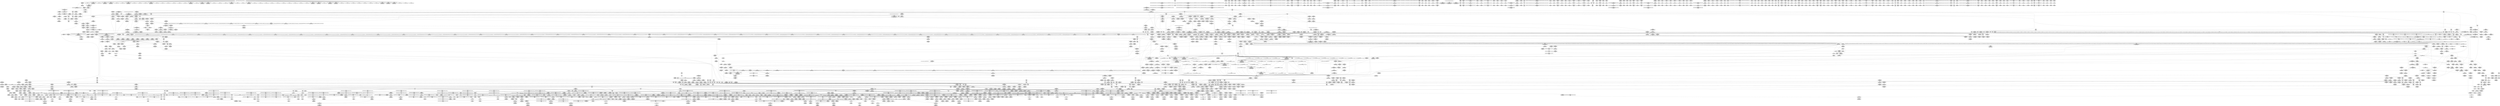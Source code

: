 digraph {
	CE0x882ba70 [shape=record,shape=Mrecord,label="{CE0x882ba70|tomoyo_get_mode:cmp11|security/tomoyo/util.c,985|*SummSink*}"]
	CE0x88e2080 [shape=record,shape=Mrecord,label="{CE0x88e2080|tomoyo_unix_entry:tmp29}"]
	CE0x87fe140 [shape=record,shape=Mrecord,label="{CE0x87fe140|tomoyo_get_mode:tmp25|security/tomoyo/util.c,987|*SummSink*}"]
	CE0x52147a0 [shape=record,shape=Mrecord,label="{CE0x52147a0|tomoyo_get_mode:tmp6|security/tomoyo/util.c,978|*SummSource*}"]
	CE0x5ff4fc0 [shape=record,shape=Mrecord,label="{CE0x5ff4fc0|tomoyo_get_mode:tmp2|security/tomoyo/util.c,978|*SummSink*}"]
	CE0x70f5590 [shape=record,shape=Mrecord,label="{CE0x70f5590|_call_void___llvm_gcov_indirect_counter_increment114(i32*___llvm_gcov_global_state_pred45,_i64**_getelementptr_inbounds_(_3_x_i64*_,_3_x_i64*_*___llvm_gcda_edge_table44,_i64_0,_i64_1)),_!dbg_!38927|security/tomoyo/util.c,634|*SummSink*}"]
	CE0x6e9b4a0 [shape=record,shape=Mrecord,label="{CE0x6e9b4a0|tomoyo_const_part_length:tmp36|security/tomoyo/util.c,644|*SummSink*}"]
	CE0x5f137d0 [shape=record,shape=Mrecord,label="{CE0x5f137d0|i64*_getelementptr_inbounds_(_22_x_i64_,_22_x_i64_*___llvm_gcov_ctr3840,_i64_0,_i64_21)|*Constant*|*SummSource*}"]
	CE0x887d2e0 [shape=record,shape=Mrecord,label="{CE0x887d2e0|tomoyo_check_unix_address:tmp2|*LoadInst*|security/tomoyo/network.c,596}"]
	CE0x6d56290 [shape=record,shape=Mrecord,label="{CE0x6d56290|tomoyo_init_request_info:tmp3|security/tomoyo/util.c,1004}"]
	CE0x6f53b00 [shape=record,shape=Mrecord,label="{CE0x6f53b00|tomoyo_init_request_info:type|security/tomoyo/util.c,1009|*SummSource*}"]
	CE0x72f4660 [shape=record,shape=Mrecord,label="{CE0x72f4660|tomoyo_domain:tmp7|security/tomoyo/common.h,1205}"]
	CE0x5f42d10 [shape=record,shape=Mrecord,label="{CE0x5f42d10|tomoyo_const_part_length:tmp6|security/tomoyo/util.c,625|*SummSink*}"]
	CE0x6f00ae0 [shape=record,shape=Mrecord,label="{CE0x6f00ae0|i64*_getelementptr_inbounds_(_31_x_i64_,_31_x_i64_*___llvm_gcov_ctr43150,_i64_0,_i64_28)|*Constant*}"]
	CE0x87536d0 [shape=record,shape=Mrecord,label="{CE0x87536d0|tomoyo_const_part_length:bb|*SummSink*}"]
	CE0x6f53790 [shape=record,shape=Mrecord,label="{CE0x6f53790|tomoyo_init_request_info:type|security/tomoyo/util.c,1009|*SummSink*}"]
	CE0x54dc800 [shape=record,shape=Mrecord,label="{CE0x54dc800|tomoyo_audit_unix_log:r|Function::tomoyo_audit_unix_log&Arg::r::|*SummSink*}"]
	CE0x89aac50 [shape=record,shape=Mrecord,label="{CE0x89aac50|tomoyo_check_unix_address:addr_len3|security/tomoyo/network.c,599|*SummSource*}"]
	CE0x6e7d5b0 [shape=record,shape=Mrecord,label="{CE0x6e7d5b0|GLOBAL:__llvm_gcov_ctr3840|Global_var:__llvm_gcov_ctr3840|*SummSink*}"]
	CE0x882c230 [shape=record,shape=Mrecord,label="{CE0x882c230|tomoyo_get_mode:tmp18|security/tomoyo/util.c,985}"]
	CE0x6e9c890 [shape=record,shape=Mrecord,label="{CE0x6e9c890|srcu_read_lock17:sp|Function::srcu_read_lock17&Arg::sp::|*SummSink*}"]
	CE0x524c190 [shape=record,shape=Mrecord,label="{CE0x524c190|tomoyo_init_request_info:tobool|security/tomoyo/util.c,1004|*SummSink*}"]
	CE0x51fe860 [shape=record,shape=Mrecord,label="{CE0x51fe860|tomoyo_get_mode:tmp20|security/tomoyo/util.c,985|*SummSource*}"]
	CE0x70e38e0 [shape=record,shape=Mrecord,label="{CE0x70e38e0|tomoyo_const_part_length:tmp10|security/tomoyo/util.c,626|*SummSink*}"]
	CE0x86ee030 [shape=record,shape=Mrecord,label="{CE0x86ee030|tomoyo_unix_entry:tmp14|security/tomoyo/network.c,550}"]
	CE0x70815b0 [shape=record,shape=Mrecord,label="{CE0x70815b0|GLOBAL:tomoyo_domain.__warned|Global_var:tomoyo_domain.__warned|*SummSink*}"]
	CE0x6217980 [shape=record,shape=Mrecord,label="{CE0x6217980|0:_i8,_array:_GCRE_tomoyo_index2category_constant_39_x_i8_c_00_00_00_00_00_00_00_00_00_00_00_00_00_00_00_00_00_00_00_00_00_00_00_01_01_01_01_01_01_01_01_01_01_01_01_01_01_01_02_,_align_16:_elem_23::|security/tomoyo/util.c,983}"]
	CE0x7195e40 [shape=record,shape=Mrecord,label="{CE0x7195e40|i64_8|*Constant*}"]
	CE0x87b7ef0 [shape=record,shape=Mrecord,label="{CE0x87b7ef0|tomoyo_check_unix_address:tmp5|security/tomoyo/network.c,596}"]
	CE0x871f7d0 [shape=record,shape=Mrecord,label="{CE0x871f7d0|0:_i32,_8:_%struct.srcu_struct_array*,_16:_i32,_20:_i32,_24:_i32,_32:_i8*,_40:_%struct.lock_class_key*,_48:_2_x_%struct.lock_class*_,_64:_i8*,_72:_i32,_80:_i64,_88:_i8,_96:_%struct.callback_head*,_104:_%struct.callback_head**,_112:_%struct.callback_head*,_120:_%struct.callback_head**,_128:_%struct.callback_head*,_136:_%struct.callback_head**,_144:_%struct.callback_head*,_152:_%struct.callback_head**,_160:_i64,_168:_%struct.list_head*,_176:_%struct.list_head*,_184:_void_(%struct.work_struct*)*,_192:_%struct.lock_class_key*,_200:_2_x_%struct.lock_class*_,_216:_i8*,_224:_i32,_232:_i64,_240:_%struct.list_head*,_248:_%struct.list_head*,_256:_i64,_264:_%struct.tvec_base*,_272:_void_(i64)*,_280:_i64,_288:_i32,_292:_i32,_296:_i8*,_304:_16_x_i8_,_320:_%struct.lock_class_key*,_328:_2_x_%struct.lock_class*_,_344:_i8*,_352:_i32,_360:_i64,_368:_%struct.workqueue_struct*,_376:_i32,_384:_%struct.lock_class_key*,_392:_2_x_%struct.lock_class*_,_408:_i8*,_416:_i32,_424:_i64,_:_GCE_tomoyo_ss_global_%struct.srcu_struct_i32_-300,_%struct.srcu_struct_array*_tomoyo_ss_srcu_array,_%struct.spinlock_%union.anon.14_%struct.raw_spinlock_%struct.arch_spinlock_zeroinitializer,_i32_-559067475,_i32_-1,_i8*_inttoptr_(i64_-1_to_i8*),_%struct.lockdep_map_%struct.lock_class_key*_null,_2_x_%struct.lock_class*_zeroinitializer,_i8*_getelementptr_inbounds_(_21_x_i8_,_21_x_i8_*_.str171,_i32_0,_i32_0),_i32_0,_i64_0_,_i8_0,_%struct.rcu_batch_%struct.callback_head*_null,_%struct.callback_head**_bitcast_(i8*_getelementptr_(i8,_i8*_bitcast_(%struct.srcu_struct*_tomoyo_ss_to_i8*),_i64_96)_to_%struct.callback_head**)_,_%struct.rcu_batch_%struct.callback_head*_null,_%struct.callback_head**_bitcast_(i8*_getelementptr_(i8,_i8*_bitcast_(%struct.srcu_struct*_tomoyo_ss_to_i8*),_i64_112)_to_%struct.callback_head**)_,_%struct.rcu_batch_%struct.callback_head*_null,_%struct.callback_head**_bitcast_(i8*_getelementptr_(i8,_i8*_bitcast_(%struct.srcu_struct*_tomoyo_ss_to_i8*),_i64_128)_to_%struct.callback_head**)_,_%struct.rcu_batch_%struct.callback_head*_null,_%struct.callback_head**_bitcast_(i8*_getelementptr_(i8,_i8*_bitcast_(%struct.srcu_struct*_tomoyo_ss_to_i8*),_i64_144)_to_%struct.callback_head**)_,_%struct.delayed_work_%struct.work_struct_%struct.atomic64_t_i64_137438953424_,_%struct.list_head_%struct.list_head*_bitcast_(i8*_getelementptr_(i8,_i8*_bitcast_(%struct.srcu_struct*_tomoyo_ss_to_i8*),_i64_168)_to_%struct.list_head*),_%struct.list_head*_bitcast_(i8*_getelementptr_(i8,_i8*_bitcast_(%struct.srcu_struct*_tomoyo_ss_to_i8*),_i64_168)_to_%struct.list_head*)_,_void_(%struct.work_struct*)*_process_srcu,_%struct.lockdep_map_%struct.lock_class_key*_bitcast_(i8*_getelementptr_(i8,_i8*_bitcast_(%struct.srcu_struct*_tomoyo_ss_to_i8*),_i64_160)_to_%struct.lock_class_key*),_2_x_%struct.lock_class*_zeroinitializer,_i8*_getelementptr_inbounds_(_22_x_i8_,_22_x_i8_*_.str1172,_i32_0,_i32_0),_i32_0,_i64_0_,_%struct.timer_list_%struct.list_head_%struct.list_head*_null,_%struct.list_head*_inttoptr_(i64_1953723489_to_%struct.list_head*)_,_i64_0,_%struct.tvec_base*_bitcast_(i8*_getelementptr_(i8,_i8*_bitcast_(%struct.tvec_base*_boot_tvec_bases_to_i8*),_i64_2)_to_%struct.tvec_base*),_void_(i64)*_delayed_work_timer_fn,_i64_ptrtoint_(i8*_getelementptr_(i8,_i8*_bitcast_(%struct.srcu_struct*_tomoyo_ss_to_i8*),_i64_160)_to_i64),_i32_-1,_i32_0,_i8*_null,_16_x_i8_zeroinitializer,_%struct.lockdep_map_%struct.lock_class_key*_bitcast_(_29_x_i8_*_.str2173_to_%struct.lock_class_key*),_2_x_%struct.lock_class*_zeroinitializer,_i8*_getelementptr_inbounds_(_29_x_i8_,_29_x_i8_*_.str2173,_i32_0,_i32_0),_i32_0,_i64_0_,_%struct.workqueue_struct*_null,_i32_0_,_%struct.lockdep_map_%struct.lock_class_key*_null,_2_x_%struct.lock_class*_zeroinitializer,_i8*_getelementptr_inbounds_(_10_x_i8_,_10_x_i8_*_.str3174,_i32_0,_i32_0),_i32_0,_i64_0_,_align_8:_elem_0:default:}"]
	CE0x51e66d0 [shape=record,shape=Mrecord,label="{CE0x51e66d0|i64*_getelementptr_inbounds_(_4_x_i64_,_4_x_i64_*___llvm_gcov_ctr4731,_i64_0,_i64_0)|*Constant*|*SummSink*}"]
	CE0x6dcfc10 [shape=record,shape=Mrecord,label="{CE0x6dcfc10|tomoyo_init_request_info:tmp6|security/tomoyo/util.c,1004|*SummSink*}"]
	CE0x8a207b0 [shape=record,shape=Mrecord,label="{CE0x8a207b0|i32_1205|*Constant*|*SummSource*}"]
	CE0x538c130 [shape=record,shape=Mrecord,label="{CE0x538c130|24:_%struct.tomoyo_path_info*,_32:_i8,_33:_i8,_72:_i8,_:_SCMRE_8,16_|*MultipleSource*|security/tomoyo/network.c, 544|security/tomoyo/network.c,544|Function::tomoyo_init_request_info&Arg::r::|security/tomoyo/network.c,565}"]
	CE0x6161dd0 [shape=record,shape=Mrecord,label="{CE0x6161dd0|GLOBAL:__llvm_gcov_ctr32134|Global_var:__llvm_gcov_ctr32134|*SummSink*}"]
	CE0x6f8e610 [shape=record,shape=Mrecord,label="{CE0x6f8e610|tomoyo_fill_path_info:tmp1|*SummSink*}"]
	CE0x72c8e30 [shape=record,shape=Mrecord,label="{CE0x72c8e30|tomoyo_unix_entry:cmp8|security/tomoyo/network.c,553}"]
	CE0x8798c70 [shape=record,shape=Mrecord,label="{CE0x8798c70|128:_i8*,_1208:_%struct.file*,_:_CMRE_44,45_}"]
	CE0x61165f0 [shape=record,shape=Mrecord,label="{CE0x61165f0|i32_55|*Constant*|*SummSink*}"]
	CE0x6e8baa0 [shape=record,shape=Mrecord,label="{CE0x6e8baa0|tomoyo_read_lock16:call|security/tomoyo/common.h,1097|*SummSink*}"]
	CE0x5fc00f0 [shape=record,shape=Mrecord,label="{CE0x5fc00f0|tomoyo_unix_entry:tmp52|security/tomoyo/network.c,577|*SummSource*}"]
	CE0x625cd00 [shape=record,shape=Mrecord,label="{CE0x625cd00|i64_2|*Constant*|*SummSink*}"]
	CE0x6f00f90 [shape=record,shape=Mrecord,label="{CE0x6f00f90|tomoyo_const_part_length:tmp48|security/tomoyo/util.c,649|*SummSink*}"]
	CE0x6e44850 [shape=record,shape=Mrecord,label="{CE0x6e44850|tomoyo_unix_entry:do.cond}"]
	CE0x6f8e860 [shape=record,shape=Mrecord,label="{CE0x6f8e860|_call_void_mcount()_#3}"]
	CE0x524c0b0 [shape=record,shape=Mrecord,label="{CE0x524c0b0|tomoyo_init_request_info:tmp7|security/tomoyo/util.c,1005}"]
	CE0x6e8a450 [shape=record,shape=Mrecord,label="{CE0x6e8a450|tomoyo_const_part_length:if.end28|*SummSink*}"]
	CE0x87bc910 [shape=record,shape=Mrecord,label="{CE0x87bc910|128:_i8*,_1208:_%struct.file*,_:_CMRE_80,88_|*MultipleSource*|security/tomoyo/common.h,1205|security/tomoyo/common.h,1205}"]
	CE0x6e57940 [shape=record,shape=Mrecord,label="{CE0x6e57940|tomoyo_init_request_info:profile2|security/tomoyo/util.c,1007|*SummSink*}"]
	CE0x7215900 [shape=record,shape=Mrecord,label="{CE0x7215900|tomoyo_const_part_length:tmp28|security/tomoyo/util.c,641|*SummSource*}"]
	CE0x5f89c20 [shape=record,shape=Mrecord,label="{CE0x5f89c20|i64*_getelementptr_inbounds_(_12_x_i64_,_12_x_i64_*___llvm_gcov_ctr31133,_i64_0,_i64_11)|*Constant*|*SummSink*}"]
	CE0x882bbc0 [shape=record,shape=Mrecord,label="{CE0x882bbc0|i64_7|*Constant*}"]
	CE0x897fa60 [shape=record,shape=Mrecord,label="{CE0x897fa60|tomoyo_unix_entry:tmp32|security/tomoyo/network.c,560}"]
	CE0x88e16e0 [shape=record,shape=Mrecord,label="{CE0x88e16e0|tomoyo_unix_entry:conv16|security/tomoyo/network.c,557}"]
	CE0x6129fa0 [shape=record,shape=Mrecord,label="{CE0x6129fa0|_call_void_kfree(i8*_%call18)_#9,_!dbg_!38969|security/tomoyo/network.c,573}"]
	CE0x61b8ba0 [shape=record,shape=Mrecord,label="{CE0x61b8ba0|rcu_lock_release21:tmp3}"]
	CE0x8850510 [shape=record,shape=Mrecord,label="{CE0x8850510|i64*_getelementptr_inbounds_(_6_x_i64_,_6_x_i64_*___llvm_gcov_ctr3747,_i64_0,_i64_3)|*Constant*|*SummSink*}"]
	CE0x724dd30 [shape=record,shape=Mrecord,label="{CE0x724dd30|tomoyo_audit_unix_log:call|security/tomoyo/network.c,405}"]
	CE0x524c460 [shape=record,shape=Mrecord,label="{CE0x524c460|tomoyo_unix_entry:tmp}"]
	CE0x7d54ef0 [shape=record,shape=Mrecord,label="{CE0x7d54ef0|rcu_lock_release21:tmp5|include/linux/rcupdate.h,423}"]
	CE0x6d46fc0 [shape=record,shape=Mrecord,label="{CE0x6d46fc0|srcu_read_lock17:tmp|*SummSink*}"]
	CE0x5276400 [shape=record,shape=Mrecord,label="{CE0x5276400|tomoyo_unix_entry:tmp13|security/tomoyo/network.c,548|*SummSource*}"]
	CE0x717fe70 [shape=record,shape=Mrecord,label="{CE0x717fe70|tomoyo_const_part_length:tmp19|security/tomoyo/util.c,628|*SummSink*}"]
	CE0x6e0f710 [shape=record,shape=Mrecord,label="{CE0x6e0f710|tomoyo_const_part_length:tmp39|security/tomoyo/util.c,644|*SummSink*}"]
	CE0x71c0000 [shape=record,shape=Mrecord,label="{CE0x71c0000|_call_void_mcount()_#3|*SummSource*}"]
	CE0x71a6bb0 [shape=record,shape=Mrecord,label="{CE0x71a6bb0|i64*_getelementptr_inbounds_(_31_x_i64_,_31_x_i64_*___llvm_gcov_ctr43150,_i64_0,_i64_0)|*Constant*|*SummSink*}"]
	CE0x622c3e0 [shape=record,shape=Mrecord,label="{CE0x622c3e0|tomoyo_domain:tmp21|security/tomoyo/common.h,1205|*SummSource*}"]
	CE0x5f89b60 [shape=record,shape=Mrecord,label="{CE0x5f89b60|i64*_getelementptr_inbounds_(_12_x_i64_,_12_x_i64_*___llvm_gcov_ctr31133,_i64_0,_i64_11)|*Constant*|*SummSource*}"]
	CE0x522f290 [shape=record,shape=Mrecord,label="{CE0x522f290|0:_i8*,_array:_GCRE_tomoyo_proto_keyword_constant_6_x_i8*_i8*_getelementptr_inbounds_(_2_x_i8_,_2_x_i8_*_.str22,_i32_0,_i32_0),_i8*_getelementptr_inbounds_(_7_x_i8_,_7_x_i8_*_.str123,_i32_0,_i32_0),_i8*_getelementptr_inbounds_(_6_x_i8_,_6_x_i8_*_.str224,_i32_0,_i32_0),_i8*_getelementptr_inbounds_(_4_x_i8_,_4_x_i8_*_.str325,_i32_0,_i32_0),_i8*_getelementptr_inbounds_(_2_x_i8_,_2_x_i8_*_.str22,_i32_0,_i32_0),_i8*_getelementptr_inbounds_(_10_x_i8_,_10_x_i8_*_.str426,_i32_0,_i32_0)_,_align_16:_elem_5::|security/tomoyo/network.c,367}"]
	CE0x5f03da0 [shape=record,shape=Mrecord,label="{CE0x5f03da0|i64*_getelementptr_inbounds_(_2_x_i64_,_2_x_i64_*___llvm_gcov_ctr4335,_i64_0,_i64_1)|*Constant*|*SummSink*}"]
	CE0x7075d40 [shape=record,shape=Mrecord,label="{CE0x7075d40|tomoyo_const_part_length:tmp49|security/tomoyo/util.c,649|*SummSource*}"]
	CE0x5f43350 [shape=record,shape=Mrecord,label="{CE0x5f43350|tomoyo_const_part_length:if.then17}"]
	CE0x8797750 [shape=record,shape=Mrecord,label="{CE0x8797750|128:_i8*,_1208:_%struct.file*,_:_CMRE_38,39_}"]
	CE0x6008630 [shape=record,shape=Mrecord,label="{CE0x6008630|tomoyo_unix_entry:arrayidx2|security/tomoyo/network.c,546|*SummSink*}"]
	CE0x6dc1fc0 [shape=record,shape=Mrecord,label="{CE0x6dc1fc0|_call_void_mcount()_#3|*SummSource*}"]
	CE0x87b92c0 [shape=record,shape=Mrecord,label="{CE0x87b92c0|128:_i8*,_1208:_%struct.file*,_:_CMRE_144,152_|*MultipleSource*|security/tomoyo/common.h,1205|security/tomoyo/common.h,1205}"]
	CE0x602dfb0 [shape=record,shape=Mrecord,label="{CE0x602dfb0|i32_(%struct.tomoyo_request_info.524*,_%struct.tomoyo_domain_info*,_i8)*_bitcast_(i32_(%struct.tomoyo_request_info*,_%struct.tomoyo_domain_info*,_i8)*_tomoyo_init_request_info_to_i32_(%struct.tomoyo_request_info.524*,_%struct.tomoyo_domain_info*,_i8)*)|*Constant*|*SummSink*}"]
	CE0x61e3e30 [shape=record,shape=Mrecord,label="{CE0x61e3e30|tomoyo_init_request_info:mode5|security/tomoyo/util.c,1011|*SummSink*}"]
	CE0x71b7c90 [shape=record,shape=Mrecord,label="{CE0x71b7c90|tomoyo_const_part_length:tobool|security/tomoyo/util.c,624|*SummSource*}"]
	CE0x70765a0 [shape=record,shape=Mrecord,label="{CE0x70765a0|tomoyo_const_part_length:tmp50|security/tomoyo/util.c,651}"]
	CE0x53de4a0 [shape=record,shape=Mrecord,label="{CE0x53de4a0|rcu_lock_acquire18:indirectgoto}"]
	CE0x86eddd0 [shape=record,shape=Mrecord,label="{CE0x86eddd0|tomoyo_unix_entry:addr|security/tomoyo/network.c,550|*SummSource*}"]
	CE0x882c380 [shape=record,shape=Mrecord,label="{CE0x882c380|tomoyo_get_mode:tmp18|security/tomoyo/util.c,985|*SummSink*}"]
	CE0x88a92c0 [shape=record,shape=Mrecord,label="{CE0x88a92c0|tomoyo_const_part_length:tmp18|security/tomoyo/util.c,627|*SummSource*}"]
	CE0x72e4930 [shape=record,shape=Mrecord,label="{CE0x72e4930|rcu_lock_acquire18:tmp6|*SummSink*}"]
	CE0x72c9860 [shape=record,shape=Mrecord,label="{CE0x72c9860|tomoyo_unix_entry:tmp16|security/tomoyo/network.c,553}"]
	CE0x88ad580 [shape=record,shape=Mrecord,label="{CE0x88ad580|GLOBAL:tomoyo_unix_entry|*Constant*|*SummSink*}"]
	CE0x71685b0 [shape=record,shape=Mrecord,label="{CE0x71685b0|__llvm_gcov_indirect_counter_increment114:tmp|*SummSink*}"]
	CE0x5f42c30 [shape=record,shape=Mrecord,label="{CE0x5f42c30|i64*_getelementptr_inbounds_(_31_x_i64_,_31_x_i64_*___llvm_gcov_ctr43150,_i64_0,_i64_3)|*Constant*|*SummSource*}"]
	CE0x5efa850 [shape=record,shape=Mrecord,label="{CE0x5efa850|i64_ptrtoint_(i8*_blockaddress(_rcu_lock_acquire18,_%__here)_to_i64)|*Constant*}"]
	CE0x88e1910 [shape=record,shape=Mrecord,label="{CE0x88e1910|tomoyo_unix_entry:conv16|security/tomoyo/network.c,557|*SummSink*}"]
	CE0x622c530 [shape=record,shape=Mrecord,label="{CE0x622c530|i32_22|*Constant*}"]
	CE0x88338a0 [shape=record,shape=Mrecord,label="{CE0x88338a0|tomoyo_const_part_length:if.end|*SummSource*}"]
	CE0x72a1660 [shape=record,shape=Mrecord,label="{CE0x72a1660|srcu_read_lock17:bb}"]
	CE0x6dd4c60 [shape=record,shape=Mrecord,label="{CE0x6dd4c60|tomoyo_unix_entry:tmp8|security/tomoyo/network.c,548|*SummSink*}"]
	CE0x5e8d850 [shape=record,shape=Mrecord,label="{CE0x5e8d850|24:_%struct.tomoyo_path_info*,_32:_i8,_33:_i8,_72:_i8,_:_SCMRE_49,50_}"]
	CE0x51cf160 [shape=record,shape=Mrecord,label="{CE0x51cf160|tomoyo_domain:do.end|*SummSink*}"]
	CE0x6f776a0 [shape=record,shape=Mrecord,label="{CE0x6f776a0|i32_8|*Constant*|*SummSink*}"]
	CE0x7247480 [shape=record,shape=Mrecord,label="{CE0x7247480|tomoyo_audit_unix_log:name|security/tomoyo/network.c,407}"]
	CE0x8a47c00 [shape=record,shape=Mrecord,label="{CE0x8a47c00|tomoyo_const_part_length:tmp30|security/tomoyo/util.c,641|*SummSource*}"]
	CE0x6fdfbc0 [shape=record,shape=Mrecord,label="{CE0x6fdfbc0|tomoyo_fill_path_info:tmp11|security/tomoyo/util.c,667}"]
	CE0x6d534f0 [shape=record,shape=Mrecord,label="{CE0x6d534f0|tomoyo_unix_entry:if.end36|*SummSink*}"]
	CE0x54df010 [shape=record,shape=Mrecord,label="{CE0x54df010|tomoyo_domain:tmp3|*SummSource*}"]
	CE0x5f05e10 [shape=record,shape=Mrecord,label="{CE0x5f05e10|tomoyo_domain:tmp5|security/tomoyo/common.h,1205|*SummSink*}"]
	CE0x734fdc0 [shape=record,shape=Mrecord,label="{CE0x734fdc0|_ret_%struct.task_struct*_%tmp4,_!dbg_!38905|./arch/x86/include/asm/current.h,14|*SummSink*}"]
	CE0x72370d0 [shape=record,shape=Mrecord,label="{CE0x72370d0|tomoyo_audit_unix_log:unix_network4|security/tomoyo/network.c,407|*SummSink*}"]
	CE0x6dc1a80 [shape=record,shape=Mrecord,label="{CE0x6dc1a80|GLOBAL:tomoyo_policy_loaded|Global_var:tomoyo_policy_loaded}"]
	CE0x7108c00 [shape=record,shape=Mrecord,label="{CE0x7108c00|GLOBAL:tomoyo_index2category|Global_var:tomoyo_index2category}"]
	CE0x6137d60 [shape=record,shape=Mrecord,label="{CE0x6137d60|tomoyo_unix_entry:error.1|*SummSource*}"]
	CE0x5f57640 [shape=record,shape=Mrecord,label="{CE0x5f57640|i64*_getelementptr_inbounds_(_4_x_i64_,_4_x_i64_*___llvm_gcov_ctr4137,_i64_0,_i64_2)|*Constant*|*SummSource*}"]
	CE0x6089e40 [shape=record,shape=Mrecord,label="{CE0x6089e40|__llvm_gcov_indirect_counter_increment114:exit|*SummSink*}"]
	CE0x72cc2a0 [shape=record,shape=Mrecord,label="{CE0x72cc2a0|tomoyo_const_part_length:add29|security/tomoyo/util.c,646|*SummSink*}"]
	CE0x6246d00 [shape=record,shape=Mrecord,label="{CE0x6246d00|tomoyo_domain:security|security/tomoyo/common.h,1205|*SummSource*}"]
	CE0x5f9cac0 [shape=record,shape=Mrecord,label="{CE0x5f9cac0|tomoyo_unix_entry:idxprom1|security/tomoyo/network.c,546|*SummSink*}"]
	CE0x6dc1ee0 [shape=record,shape=Mrecord,label="{CE0x6dc1ee0|tomoyo_init_request_info:call|security/tomoyo/util.c,1005|*SummSource*}"]
	CE0x51dd6c0 [shape=record,shape=Mrecord,label="{CE0x51dd6c0|tomoyo_check_unix_address:tmp10|security/tomoyo/network.c,598|*SummSource*}"]
	"CONST[source:1(input),value:2(dynamic)][purpose:{object}][SrcIdx:2]"
	CE0x52a2b60 [shape=record,shape=Mrecord,label="{CE0x52a2b60|24:_%struct.tomoyo_path_info*,_32:_i8,_33:_i8,_72:_i8,_:_SCMRE_32,33_}"]
	CE0x71c04b0 [shape=record,shape=Mrecord,label="{CE0x71c04b0|_call_void_srcu_read_unlock20(%struct.srcu_struct*_tomoyo_ss,_i32_%idx)_#9,_!dbg_!38903|security/tomoyo/common.h,1109}"]
	CE0x5395870 [shape=record,shape=Mrecord,label="{CE0x5395870|tomoyo_unix_entry:tmp17|security/tomoyo/network.c,553|*SummSink*}"]
	CE0x60339b0 [shape=record,shape=Mrecord,label="{CE0x60339b0|tomoyo_init_request_info:tmp13|*LoadInst*|security/tomoyo/util.c,1011|*SummSink*}"]
	CE0x523a4a0 [shape=record,shape=Mrecord,label="{CE0x523a4a0|_call_void_mcount()_#3}"]
	CE0x87fe4b0 [shape=record,shape=Mrecord,label="{CE0x87fe4b0|tomoyo_get_mode:tmp26|security/tomoyo/util.c,987|*SummSource*}"]
	CE0x6e44420 [shape=record,shape=Mrecord,label="{CE0x6e44420|tomoyo_init_request_info:tmp12|security/tomoyo/util.c,1010|*SummSource*}"]
	CE0x617b0a0 [shape=record,shape=Mrecord,label="{CE0x617b0a0|__llvm_gcov_indirect_counter_increment114:bb4|*SummSource*}"]
	CE0x88db280 [shape=record,shape=Mrecord,label="{CE0x88db280|tomoyo_unix_entry:call15|security/tomoyo/network.c,557}"]
	CE0x71beae0 [shape=record,shape=Mrecord,label="{CE0x71beae0|i64_17|*Constant*}"]
	CE0x5382140 [shape=record,shape=Mrecord,label="{CE0x5382140|srcu_read_lock17:dep_map|include/linux/srcu.h,222}"]
	CE0x899db10 [shape=record,shape=Mrecord,label="{CE0x899db10|_ret_i32_%retval.0,_!dbg_!38923|security/tomoyo/network.c,601|*SummSink*}"]
	CE0x5ebc650 [shape=record,shape=Mrecord,label="{CE0x5ebc650|i32_51|*Constant*|*SummSink*}"]
	CE0x5f31c70 [shape=record,shape=Mrecord,label="{CE0x5f31c70|i64*_getelementptr_inbounds_(_5_x_i64_,_5_x_i64_*___llvm_gcov_ctr32134,_i64_0,_i64_0)|*Constant*|*SummSink*}"]
	CE0x7128960 [shape=record,shape=Mrecord,label="{CE0x7128960|__llvm_gcov_indirect_counter_increment114:tmp1|*SummSink*}"]
	CE0x6d52d70 [shape=record,shape=Mrecord,label="{CE0x6d52d70|tomoyo_fill_path_info:name1|security/tomoyo/util.c,663|*SummSink*}"]
	CE0x5f03bc0 [shape=record,shape=Mrecord,label="{CE0x5f03bc0|i64*_getelementptr_inbounds_(_2_x_i64_,_2_x_i64_*___llvm_gcov_ctr4335,_i64_0,_i64_1)|*Constant*|*SummSource*}"]
	CE0x88567d0 [shape=record,shape=Mrecord,label="{CE0x88567d0|GLOBAL:__llvm_gcov_ctr3747|Global_var:__llvm_gcov_ctr3747|*SummSource*}"]
	CE0x71be860 [shape=record,shape=Mrecord,label="{CE0x71be860|tomoyo_const_part_length:cmp12|security/tomoyo/util.c,641|*SummSink*}"]
	CE0x6e9ad00 [shape=record,shape=Mrecord,label="{CE0x6e9ad00|i64_22|*Constant*}"]
	CE0x6324610 [shape=record,shape=Mrecord,label="{CE0x6324610|%struct.task_struct*_(%struct.task_struct**)*_asm_movq_%gs:$_1:P_,$0_,_r,im,_dirflag_,_fpsr_,_flags_|*SummSink*}"]
	CE0x6052ed0 [shape=record,shape=Mrecord,label="{CE0x6052ed0|i32_-1|*Constant*|*SummSource*}"]
	CE0x5f9d4c0 [shape=record,shape=Mrecord,label="{CE0x5f9d4c0|i64*_getelementptr_inbounds_(_22_x_i64_,_22_x_i64_*___llvm_gcov_ctr3840,_i64_0,_i64_0)|*Constant*}"]
	CE0x6e9d4c0 [shape=record,shape=Mrecord,label="{CE0x6e9d4c0|tomoyo_unix_entry:if.else34|*SummSink*}"]
	CE0x8843b00 [shape=record,shape=Mrecord,label="{CE0x8843b00|tomoyo_const_part_length:tmp18|security/tomoyo/util.c,627}"]
	CE0x60cd230 [shape=record,shape=Mrecord,label="{CE0x60cd230|i64*_getelementptr_inbounds_(_5_x_i64_,_5_x_i64_*___llvm_gcov_ctr28130,_i64_0,_i64_4)|*Constant*|*SummSource*}"]
	CE0x5efa720 [shape=record,shape=Mrecord,label="{CE0x5efa720|%struct.lockdep_map*_null|*Constant*|*SummSink*}"]
	CE0x8742880 [shape=record,shape=Mrecord,label="{CE0x8742880|128:_i8*,_1208:_%struct.file*,_:_CMRE_16,20_|*MultipleSource*|security/tomoyo/common.h,1205|security/tomoyo/common.h,1205}"]
	CE0x7d55020 [shape=record,shape=Mrecord,label="{CE0x7d55020|rcu_lock_release21:tmp5|include/linux/rcupdate.h,423|*SummSource*}"]
	CE0x6dd04a0 [shape=record,shape=Mrecord,label="{CE0x6dd04a0|tomoyo_unix_entry:do.body|*SummSink*}"]
	CE0x5433290 [shape=record,shape=Mrecord,label="{CE0x5433290|_call_void_bitcast_(void_(%struct.tomoyo_request_info*,_i1_(%struct.tomoyo_request_info*,_%struct.tomoyo_acl_info*)*)*_tomoyo_check_acl_to_void_(%struct.tomoyo_request_info.524*,_i1_(%struct.tomoyo_request_info.524*,_%struct.tomoyo_acl_info*)*)*)(%struct.tomoyo_request_info.524*_%r,_i1_(%struct.tomoyo_request_info.524*,_%struct.tomoyo_acl_info*)*_tomoyo_check_unix_acl)_#9,_!dbg_!38963|security/tomoyo/network.c,570|*SummSink*}"]
	CE0x61fad80 [shape=record,shape=Mrecord,label="{CE0x61fad80|i64_18|*Constant*|*SummSink*}"]
	CE0x6cad8b0 [shape=record,shape=Mrecord,label="{CE0x6cad8b0|GLOBAL:lock_release|*Constant*|*SummSource*}"]
	CE0x882e860 [shape=record,shape=Mrecord,label="{CE0x882e860|tomoyo_check_unix_address:addr_len|Function::tomoyo_check_unix_address&Arg::addr_len::|*SummSink*}"]
	CE0x87755f0 [shape=record,shape=Mrecord,label="{CE0x87755f0|128:_i8*,_1208:_%struct.file*,_:_CMRE_21,22_}"]
	CE0x87cc470 [shape=record,shape=Mrecord,label="{CE0x87cc470|tomoyo_check_unix_address:conv|security/tomoyo/network.c,596}"]
	CE0x6d2e590 [shape=record,shape=Mrecord,label="{CE0x6d2e590|_call_void_mcount()_#3}"]
	CE0x520ce50 [shape=record,shape=Mrecord,label="{CE0x520ce50|_call_void___llvm_gcov_indirect_counter_increment114(i32*___llvm_gcov_global_state_pred45,_i64**_getelementptr_inbounds_(_3_x_i64*_,_3_x_i64*_*___llvm_gcda_edge_table44,_i64_0,_i64_2)),_!dbg_!38930|security/tomoyo/util.c,640|*SummSink*}"]
	CE0x86f68f0 [shape=record,shape=Mrecord,label="{CE0x86f68f0|get_current:tmp1|*SummSink*}"]
	CE0x70e3f30 [shape=record,shape=Mrecord,label="{CE0x70e3f30|tomoyo_get_mode:tmp14|security/tomoyo/util.c,983}"]
	CE0x87ca480 [shape=record,shape=Mrecord,label="{CE0x87ca480|tomoyo_get_mode:return|*SummSink*}"]
	CE0x717f970 [shape=record,shape=Mrecord,label="{CE0x717f970|srcu_read_unlock20:bb}"]
	CE0x53a5a50 [shape=record,shape=Mrecord,label="{CE0x53a5a50|tomoyo_unix_entry:conv|security/tomoyo/network.c,548}"]
	CE0x722dcd0 [shape=record,shape=Mrecord,label="{CE0x722dcd0|tomoyo_unix_entry:tmp3|*LoadInst*|security/tomoyo/network.c,546|*SummSource*}"]
	CE0x53a5d20 [shape=record,shape=Mrecord,label="{CE0x53a5d20|i64_2|*Constant*}"]
	CE0x522fec0 [shape=record,shape=Mrecord,label="{CE0x522fec0|tomoyo_const_part_length:sw.epilog|*SummSource*}"]
	CE0x8844620 [shape=record,shape=Mrecord,label="{CE0x8844620|_ret_void|*SummSink*}"]
	CE0x6dacd60 [shape=record,shape=Mrecord,label="{CE0x6dacd60|tomoyo_read_lock16:tmp2|*SummSource*}"]
	CE0x522f300 [shape=record,shape=Mrecord,label="{CE0x522f300|tomoyo_audit_net_log:idxprom1|security/tomoyo/network.c,368}"]
	CE0x6246940 [shape=record,shape=Mrecord,label="{CE0x6246940|i32_22|*Constant*|*SummSink*}"]
	CE0x8a4f540 [shape=record,shape=Mrecord,label="{CE0x8a4f540|GLOBAL:tomoyo_fill_path_info|*Constant*|*SummSource*}"]
	CE0x5e7bcd0 [shape=record,shape=Mrecord,label="{CE0x5e7bcd0|24:_%struct.tomoyo_path_info*,_32:_i8,_33:_i8,_72:_i8,_:_SCMRE_39,40_}"]
	CE0x5fce450 [shape=record,shape=Mrecord,label="{CE0x5fce450|tomoyo_init_request_info:tmp13|*LoadInst*|security/tomoyo/util.c,1011}"]
	CE0x88c2440 [shape=record,shape=Mrecord,label="{CE0x88c2440|tomoyo_get_mode:add|security/tomoyo/util.c,984|*SummSource*}"]
	CE0x884a400 [shape=record,shape=Mrecord,label="{CE0x884a400|get_current:tmp2}"]
	CE0x8800330 [shape=record,shape=Mrecord,label="{CE0x8800330|tomoyo_get_mode:conv5|security/tomoyo/util.c,983|*SummSink*}"]
	CE0x5f04570 [shape=record,shape=Mrecord,label="{CE0x5f04570|tomoyo_init_request_info:mode|security/tomoyo/util.c,1010|*SummSource*}"]
	CE0x70766d0 [shape=record,shape=Mrecord,label="{CE0x70766d0|i64*_getelementptr_inbounds_(_31_x_i64_,_31_x_i64_*___llvm_gcov_ctr43150,_i64_0,_i64_29)|*Constant*}"]
	CE0x538a580 [shape=record,shape=Mrecord,label="{CE0x538a580|rcu_lock_acquire18:tmp3|*SummSource*}"]
	CE0x879dc60 [shape=record,shape=Mrecord,label="{CE0x879dc60|%struct.tomoyo_domain_info*_null|*Constant*}"]
	CE0x71b9fb0 [shape=record,shape=Mrecord,label="{CE0x71b9fb0|tomoyo_audit_net_log:protocol|Function::tomoyo_audit_net_log&Arg::protocol::}"]
	CE0x5f56e40 [shape=record,shape=Mrecord,label="{CE0x5f56e40|rcu_lock_release21:tmp}"]
	CE0x73500a0 [shape=record,shape=Mrecord,label="{CE0x73500a0|i32_78|*Constant*|*SummSource*}"]
	CE0x6e43e60 [shape=record,shape=Mrecord,label="{CE0x6e43e60|tomoyo_get_mode:profile|Function::tomoyo_get_mode&Arg::profile::|*SummSource*}"]
	CE0x87499c0 [shape=record,shape=Mrecord,label="{CE0x87499c0|0:_i8,_1:_i8,_32:_i8*,_40:_i32,_:_CMR_24,25_|*MultipleSource*|Function::tomoyo_check_unix_address&Arg::address::|security/tomoyo/network.c,594}"]
	CE0x5227f10 [shape=record,shape=Mrecord,label="{CE0x5227f10|i64_25|*Constant*|*SummSource*}"]
	CE0x54df470 [shape=record,shape=Mrecord,label="{CE0x54df470|tomoyo_get_mode:tmp6|security/tomoyo/util.c,978}"]
	CE0x879dd30 [shape=record,shape=Mrecord,label="{CE0x879dd30|tomoyo_init_request_info:domain|Function::tomoyo_init_request_info&Arg::domain::|*SummSource*}"]
	CE0x5e92ce0 [shape=record,shape=Mrecord,label="{CE0x5e92ce0|24:_%struct.tomoyo_path_info*,_32:_i8,_33:_i8,_72:_i8,_:_SCMRE_55,56_}"]
	CE0x5f9b270 [shape=record,shape=Mrecord,label="{CE0x5f9b270|i32_-12|*Constant*}"]
	CE0x603cb80 [shape=record,shape=Mrecord,label="{CE0x603cb80|GLOBAL:kfree|*Constant*|*SummSink*}"]
	CE0x5f13970 [shape=record,shape=Mrecord,label="{CE0x5f13970|tomoyo_unix_entry:tmp51|security/tomoyo/network.c,577|*SummSink*}"]
	CE0x5f31a70 [shape=record,shape=Mrecord,label="{CE0x5f31a70|i64*_getelementptr_inbounds_(_5_x_i64_,_5_x_i64_*___llvm_gcov_ctr32134,_i64_0,_i64_0)|*Constant*|*SummSource*}"]
	CE0x7236cd0 [shape=record,shape=Mrecord,label="{CE0x7236cd0|tomoyo_audit_unix_log:param3|security/tomoyo/network.c,407|*SummSink*}"]
	CE0x86edee0 [shape=record,shape=Mrecord,label="{CE0x86edee0|tomoyo_unix_entry:addr|security/tomoyo/network.c,550|*SummSink*}"]
	CE0x7294470 [shape=record,shape=Mrecord,label="{CE0x7294470|tomoyo_domain:tmp17|security/tomoyo/common.h,1205|*SummSink*}"]
	CE0x87ecce0 [shape=record,shape=Mrecord,label="{CE0x87ecce0|tomoyo_get_mode:tmp17|security/tomoyo/util.c,983|*SummSource*}"]
	CE0x727fc60 [shape=record,shape=Mrecord,label="{CE0x727fc60|GLOBAL:srcu_read_unlock20|*Constant*|*SummSource*}"]
	CE0x71961d0 [shape=record,shape=Mrecord,label="{CE0x71961d0|tomoyo_unix_entry:tmp23|security/tomoyo/network.c,556|*SummSource*}"]
	CE0x60ccf00 [shape=record,shape=Mrecord,label="{CE0x60ccf00|tomoyo_fill_path_info:tmp10|*SummSource*}"]
	CE0x86ee250 [shape=record,shape=Mrecord,label="{CE0x86ee250|tomoyo_unix_entry:tmp14|security/tomoyo/network.c,550|*SummSource*}"]
	CE0x7038060 [shape=record,shape=Mrecord,label="{CE0x7038060|tomoyo_fill_path_info:frombool10|security/tomoyo/util.c,668}"]
	CE0x716e5a0 [shape=record,shape=Mrecord,label="{CE0x716e5a0|tomoyo_get_mode:tmp25|security/tomoyo/util.c,987}"]
	CE0x70f7e00 [shape=record,shape=Mrecord,label="{CE0x70f7e00|tomoyo_const_part_length:tmp43|security/tomoyo/util.c,644|*SummSource*}"]
	CE0x71b9d50 [shape=record,shape=Mrecord,label="{CE0x71b9d50|tomoyo_audit_unix_log:tmp4|security/tomoyo/network.c,405|*SummSink*}"]
	CE0x8749880 [shape=record,shape=Mrecord,label="{CE0x8749880|tomoyo_check_unix_address:tmp9|security/tomoyo/network.c,598}"]
	CE0x6008a30 [shape=record,shape=Mrecord,label="{CE0x6008a30|tomoyo_unix_entry:tmp5|security/tomoyo/network.c,546}"]
	CE0x6e82f30 [shape=record,shape=Mrecord,label="{CE0x6e82f30|tomoyo_get_mode:index|Function::tomoyo_get_mode&Arg::index::|*SummSink*}"]
	CE0x6d2e330 [shape=record,shape=Mrecord,label="{CE0x6d2e330|tomoyo_init_request_info:tmp1|*SummSink*}"]
	CE0x7037f10 [shape=record,shape=Mrecord,label="{CE0x7037f10|tomoyo_fill_path_info:is_patterned|security/tomoyo/util.c,668|*SummSink*}"]
	CE0x6d2ea30 [shape=record,shape=Mrecord,label="{CE0x6d2ea30|tomoyo_audit_unix_log:tmp}"]
	CE0x540e1a0 [shape=record,shape=Mrecord,label="{CE0x540e1a0|tomoyo_unix_entry:operation24|security/tomoyo/network.c,567|*SummSource*}"]
	CE0x70f8420 [shape=record,shape=Mrecord,label="{CE0x70f8420|i64*_getelementptr_inbounds_(_31_x_i64_,_31_x_i64_*___llvm_gcov_ctr43150,_i64_0,_i64_26)|*Constant*}"]
	CE0x617b690 [shape=record,shape=Mrecord,label="{CE0x617b690|%struct.task_struct*_(%struct.task_struct**)*_asm_movq_%gs:$_1:P_,$0_,_r,im,_dirflag_,_fpsr_,_flags_|*SummSource*}"]
	CE0x87f9390 [shape=record,shape=Mrecord,label="{CE0x87f9390|tomoyo_get_mode:idxprom6|security/tomoyo/util.c,983}"]
	CE0x8882910 [shape=record,shape=Mrecord,label="{CE0x8882910|i64_4|*Constant*|*SummSink*}"]
	CE0x5f9b090 [shape=record,shape=Mrecord,label="{CE0x5f9b090|i64*_getelementptr_inbounds_(_22_x_i64_,_22_x_i64_*___llvm_gcov_ctr3840,_i64_0,_i64_19)|*Constant*|*SummSink*}"]
	CE0x6e60ce0 [shape=record,shape=Mrecord,label="{CE0x6e60ce0|tomoyo_const_part_length:cmp21|security/tomoyo/util.c,644|*SummSource*}"]
	CE0x734fb40 [shape=record,shape=Mrecord,label="{CE0x734fb40|_ret_%struct.task_struct*_%tmp4,_!dbg_!38905|./arch/x86/include/asm/current.h,14|*SummSource*}"]
	CE0x87b7b10 [shape=record,shape=Mrecord,label="{CE0x87b7b10|0:_i8,_array:_GCRE_tomoyo_index2category_constant_39_x_i8_c_00_00_00_00_00_00_00_00_00_00_00_00_00_00_00_00_00_00_00_00_00_00_00_01_01_01_01_01_01_01_01_01_01_01_01_01_01_01_02_,_align_16:_elem_18::|security/tomoyo/util.c,983}"]
	CE0x6f19c80 [shape=record,shape=Mrecord,label="{CE0x6f19c80|i32_8|*Constant*}"]
	CE0x8787f50 [shape=record,shape=Mrecord,label="{CE0x8787f50|tomoyo_const_part_length:tmp45|security/tomoyo/util.c,645}"]
	CE0x6f00780 [shape=record,shape=Mrecord,label="{CE0x6f00780|i64**_getelementptr_inbounds_(_3_x_i64*_,_3_x_i64*_*___llvm_gcda_edge_table44,_i64_0,_i64_0)|*Constant*}"]
	CE0x8889eb0 [shape=record,shape=Mrecord,label="{CE0x8889eb0|rcu_lock_acquire18:tmp5|include/linux/rcupdate.h,418|*SummSource*}"]
	CE0x7328d70 [shape=record,shape=Mrecord,label="{CE0x7328d70|_call_void___srcu_read_unlock(%struct.srcu_struct*_%sp,_i32_%idx)_#9,_!dbg_!38906|include/linux/srcu.h,237|*SummSource*}"]
	CE0x718f5c0 [shape=record,shape=Mrecord,label="{CE0x718f5c0|i64*_getelementptr_inbounds_(_31_x_i64_,_31_x_i64_*___llvm_gcov_ctr43150,_i64_0,_i64_29)|*Constant*|*SummSink*}"]
	CE0x6f1f680 [shape=record,shape=Mrecord,label="{CE0x6f1f680|i64_0|*Constant*}"]
	CE0x8753260 [shape=record,shape=Mrecord,label="{CE0x8753260|get_current:tmp1}"]
	CE0x5320890 [shape=record,shape=Mrecord,label="{CE0x5320890|tomoyo_get_mode:tmp8|security/tomoyo/util.c,979}"]
	CE0x6d3d270 [shape=record,shape=Mrecord,label="{CE0x6d3d270|tomoyo_const_part_length:tmp53|security/tomoyo/util.c,652|*SummSink*}"]
	CE0x7108c70 [shape=record,shape=Mrecord,label="{CE0x7108c70|tomoyo_get_mode:idxprom3|security/tomoyo/util.c,983}"]
	CE0x549a080 [shape=record,shape=Mrecord,label="{CE0x549a080|tomoyo_unix_entry:call31|security/tomoyo/network.c,571|*SummSource*}"]
	CE0x7d3a0c0 [shape=record,shape=Mrecord,label="{CE0x7d3a0c0|tomoyo_unix_entry:tmp6|security/tomoyo/network.c,548|*SummSource*}"]
	CE0x5321020 [shape=record,shape=Mrecord,label="{CE0x5321020|tomoyo_get_mode:if.then2|*SummSink*}"]
	CE0x89ff390 [shape=record,shape=Mrecord,label="{CE0x89ff390|tomoyo_const_part_length:if.then}"]
	CE0x715ced0 [shape=record,shape=Mrecord,label="{CE0x715ced0|i8*_getelementptr_inbounds_(_45_x_i8_,_45_x_i8_*_.str13,_i32_0,_i32_0)|*Constant*|*SummSink*}"]
	CE0x6e56e60 [shape=record,shape=Mrecord,label="{CE0x6e56e60|i32_0|*Constant*}"]
	CE0x710de20 [shape=record,shape=Mrecord,label="{CE0x710de20|tomoyo_unix_entry:tmp9|security/tomoyo/network.c,548|*SummSink*}"]
	CE0x604c050 [shape=record,shape=Mrecord,label="{CE0x604c050|rcu_lock_release21:entry|*SummSink*}"]
	CE0x7d41780 [shape=record,shape=Mrecord,label="{CE0x7d41780|tomoyo_domain:land.lhs.true}"]
	CE0x8710170 [shape=record,shape=Mrecord,label="{CE0x8710170|0:_i8,_array:_GCRE_tomoyo_index2category_constant_39_x_i8_c_00_00_00_00_00_00_00_00_00_00_00_00_00_00_00_00_00_00_00_00_00_00_00_01_01_01_01_01_01_01_01_01_01_01_01_01_01_01_02_,_align_16:_elem_33::|security/tomoyo/util.c,983}"]
	CE0x51d4140 [shape=record,shape=Mrecord,label="{CE0x51d4140|i64_17|*Constant*|*SummSink*}"]
	CE0x63254c0 [shape=record,shape=Mrecord,label="{CE0x63254c0|rcu_lock_release21:indirectgoto|*SummSource*}"]
	CE0x5f77d30 [shape=record,shape=Mrecord,label="{CE0x5f77d30|tomoyo_unix_entry:tmp44|security/tomoyo/network.c,572}"]
	CE0x89fec40 [shape=record,shape=Mrecord,label="{CE0x89fec40|i64_19|*Constant*|*SummSink*}"]
	CE0x6e9ca20 [shape=record,shape=Mrecord,label="{CE0x6e9ca20|_ret_i32_%call,_!dbg_!38907|include/linux/srcu.h,223}"]
	CE0x7d4e260 [shape=record,shape=Mrecord,label="{CE0x7d4e260|i64*_getelementptr_inbounds_(_5_x_i64_,_5_x_i64_*___llvm_gcov_ctr28130,_i64_0,_i64_0)|*Constant*|*SummSource*}"]
	CE0x72f4a30 [shape=record,shape=Mrecord,label="{CE0x72f4a30|srcu_read_lock17:tmp}"]
	CE0x522f220 [shape=record,shape=Mrecord,label="{CE0x522f220|0:_i8*,_array:_GCRE_tomoyo_proto_keyword_constant_6_x_i8*_i8*_getelementptr_inbounds_(_2_x_i8_,_2_x_i8_*_.str22,_i32_0,_i32_0),_i8*_getelementptr_inbounds_(_7_x_i8_,_7_x_i8_*_.str123,_i32_0,_i32_0),_i8*_getelementptr_inbounds_(_6_x_i8_,_6_x_i8_*_.str224,_i32_0,_i32_0),_i8*_getelementptr_inbounds_(_4_x_i8_,_4_x_i8_*_.str325,_i32_0,_i32_0),_i8*_getelementptr_inbounds_(_2_x_i8_,_2_x_i8_*_.str22,_i32_0,_i32_0),_i8*_getelementptr_inbounds_(_10_x_i8_,_10_x_i8_*_.str426,_i32_0,_i32_0)_,_align_16:_elem_4::|security/tomoyo/network.c,367}"]
	CE0x61b6e50 [shape=record,shape=Mrecord,label="{CE0x61b6e50|tomoyo_get_mode:if.then13}"]
	CE0x6fb4230 [shape=record,shape=Mrecord,label="{CE0x6fb4230|tomoyo_unix_entry:unix05|security/tomoyo/network.c,551|*SummSink*}"]
	CE0x60633b0 [shape=record,shape=Mrecord,label="{CE0x60633b0|_ret_void,_!dbg_!38904|security/tomoyo/common.h,1110|*SummSource*}"]
	CE0x6d56a50 [shape=record,shape=Mrecord,label="{CE0x6d56a50|tomoyo_unix_entry:if.then10}"]
	CE0x52a3380 [shape=record,shape=Mrecord,label="{CE0x52a3380|24:_%struct.tomoyo_path_info*,_32:_i8,_33:_i8,_72:_i8,_:_SCMRE_37,38_}"]
	CE0x5fcdfc0 [shape=record,shape=Mrecord,label="{CE0x5fcdfc0|tomoyo_fill_path_info:sub|security/tomoyo/util.c,667|*SummSource*}"]
	CE0x5f898c0 [shape=record,shape=Mrecord,label="{CE0x5f898c0|i64*_getelementptr_inbounds_(_12_x_i64_,_12_x_i64_*___llvm_gcov_ctr31133,_i64_0,_i64_11)|*Constant*}"]
	CE0x5214cb0 [shape=record,shape=Mrecord,label="{CE0x5214cb0|i1_true|*Constant*|*SummSource*}"]
	CE0x5375980 [shape=record,shape=Mrecord,label="{CE0x5375980|_call_void_lock_acquire(%struct.lockdep_map*_%map,_i32_0,_i32_0,_i32_2,_i32_0,_%struct.lockdep_map*_null,_i64_ptrtoint_(i8*_blockaddress(_rcu_lock_acquire18,_%__here)_to_i64))_#9,_!dbg_!38907|include/linux/rcupdate.h,418|*SummSource*}"]
	CE0x61378e0 [shape=record,shape=Mrecord,label="{CE0x61378e0|tomoyo_unix_entry:tmp50|security/tomoyo/network.c,576|*SummSource*}"]
	CE0x72618e0 [shape=record,shape=Mrecord,label="{CE0x72618e0|tomoyo_audit_net_log:entry|*SummSource*}"]
	CE0x61e64c0 [shape=record,shape=Mrecord,label="{CE0x61e64c0|i64*_getelementptr_inbounds_(_2_x_i64_,_2_x_i64_*___llvm_gcov_ctr3939,_i64_0,_i64_0)|*Constant*}"]
	CE0x6e32690 [shape=record,shape=Mrecord,label="{CE0x6e32690|tomoyo_unix_entry:do.end|*SummSink*}"]
	CE0x6e504f0 [shape=record,shape=Mrecord,label="{CE0x6e504f0|tomoyo_init_request_info:tmp11|security/tomoyo/util.c,1007}"]
	CE0x871c2e0 [shape=record,shape=Mrecord,label="{CE0x871c2e0|i64_1|*Constant*}"]
	CE0x6fdfca0 [shape=record,shape=Mrecord,label="{CE0x6fdfca0|tomoyo_fill_path_info:tmp11|security/tomoyo/util.c,667|*SummSink*}"]
	CE0x8853620 [shape=record,shape=Mrecord,label="{CE0x8853620|i32_9|*Constant*}"]
	CE0x72155e0 [shape=record,shape=Mrecord,label="{CE0x72155e0|tomoyo_const_part_length:tmp27|security/tomoyo/util.c,641|*SummSink*}"]
	CE0x8826280 [shape=record,shape=Mrecord,label="{CE0x8826280|_ret_i32_%conv6,_!dbg_!38926|security/tomoyo/util.c,1011|*SummSink*}"]
	CE0x5382300 [shape=record,shape=Mrecord,label="{CE0x5382300|srcu_read_lock17:dep_map|include/linux/srcu.h,222|*SummSource*}"]
	CE0x87989f0 [shape=record,shape=Mrecord,label="{CE0x87989f0|128:_i8*,_1208:_%struct.file*,_:_CMRE_42,43_}"]
	CE0x882b870 [shape=record,shape=Mrecord,label="{CE0x882b870|tomoyo_get_mode:cmp11|security/tomoyo/util.c,985}"]
	CE0x6d78f20 [shape=record,shape=Mrecord,label="{CE0x6d78f20|COLLAPSED:_GCMRE___llvm_gcov_ctr32134_internal_global_5_x_i64_zeroinitializer:_elem_0:default:}"]
	CE0x7020230 [shape=record,shape=Mrecord,label="{CE0x7020230|tomoyo_fill_path_info:frombool|security/tomoyo/util.c,667|*SummSink*}"]
	CE0x70bb640 [shape=record,shape=Mrecord,label="{CE0x70bb640|i64_1|*Constant*}"]
	CE0x6daccf0 [shape=record,shape=Mrecord,label="{CE0x6daccf0|tomoyo_read_lock16:tmp2}"]
	CE0x8764620 [shape=record,shape=Mrecord,label="{CE0x8764620|tomoyo_check_unix_address:conv|security/tomoyo/network.c,596|*SummSource*}"]
	CE0x5e936a0 [shape=record,shape=Mrecord,label="{CE0x5e936a0|24:_%struct.tomoyo_path_info*,_32:_i8,_33:_i8,_72:_i8,_:_SCMRE_61,62_}"]
	CE0x717fd90 [shape=record,shape=Mrecord,label="{CE0x717fd90|i64*_getelementptr_inbounds_(_31_x_i64_,_31_x_i64_*___llvm_gcov_ctr43150,_i64_0,_i64_9)|*Constant*|*SummSource*}"]
	CE0x5ff56a0 [shape=record,shape=Mrecord,label="{CE0x5ff56a0|i8_1|*Constant*|*SummSource*}"]
	CE0x60c3bf0 [shape=record,shape=Mrecord,label="{CE0x60c3bf0|GLOBAL:tomoyo_read_lock16|*Constant*|*SummSource*}"]
	CE0x870f960 [shape=record,shape=Mrecord,label="{CE0x870f960|0:_i8,_array:_GCRE_tomoyo_index2category_constant_39_x_i8_c_00_00_00_00_00_00_00_00_00_00_00_00_00_00_00_00_00_00_00_00_00_00_00_01_01_01_01_01_01_01_01_01_01_01_01_01_01_01_02_,_align_16:_elem_30::|security/tomoyo/util.c,983}"]
	CE0x88cb070 [shape=record,shape=Mrecord,label="{CE0x88cb070|0:_i8,_array:_GCRE_tomoyo_index2category_constant_39_x_i8_c_00_00_00_00_00_00_00_00_00_00_00_00_00_00_00_00_00_00_00_00_00_00_00_01_01_01_01_01_01_01_01_01_01_01_01_01_01_01_02_,_align_16:_elem_37::|security/tomoyo/util.c,983}"]
	CE0x521d020 [shape=record,shape=Mrecord,label="{CE0x521d020|tomoyo_const_part_length:cmp|security/tomoyo/util.c,626|*SummSink*}"]
	CE0x6d82680 [shape=record,shape=Mrecord,label="{CE0x6d82680|tomoyo_audit_unix_log:unix_network|security/tomoyo/network.c,405|*SummSource*}"]
	CE0x5529bd0 [shape=record,shape=Mrecord,label="{CE0x5529bd0|tomoyo_const_part_length:sw.bb9|*SummSink*}"]
	CE0x6e7d750 [shape=record,shape=Mrecord,label="{CE0x6e7d750|tomoyo_unix_entry:tmp7|security/tomoyo/network.c,548}"]
	CE0x8850440 [shape=record,shape=Mrecord,label="{CE0x8850440|i64*_getelementptr_inbounds_(_6_x_i64_,_6_x_i64_*___llvm_gcov_ctr3747,_i64_0,_i64_3)|*Constant*|*SummSource*}"]
	CE0x60cc800 [shape=record,shape=Mrecord,label="{CE0x60cc800|tomoyo_fill_path_info:cmp|security/tomoyo/util.c,667|*SummSource*}"]
	CE0x5fbd530 [shape=record,shape=Mrecord,label="{CE0x5fbd530|i64*_getelementptr_inbounds_(_5_x_i64_,_5_x_i64_*___llvm_gcov_ctr28130,_i64_0,_i64_3)|*Constant*|*SummSource*}"]
	CE0x6eb1da0 [shape=record,shape=Mrecord,label="{CE0x6eb1da0|tomoyo_fill_path_info:arrayidx|security/tomoyo/util.c,667|*SummSink*}"]
	CE0x5354820 [shape=record,shape=Mrecord,label="{CE0x5354820|tomoyo_domain:tmp13|security/tomoyo/common.h,1205|*SummSource*}"]
	CE0x7195ab0 [shape=record,shape=Mrecord,label="{CE0x7195ab0|i64_9|*Constant*|*SummSource*}"]
	CE0x61b8670 [shape=record,shape=Mrecord,label="{CE0x61b8670|rcu_lock_release21:bb}"]
	CE0x604c770 [shape=record,shape=Mrecord,label="{CE0x604c770|tomoyo_const_part_length:incdec.ptr10|security/tomoyo/util.c,640}"]
	CE0x60c42b0 [shape=record,shape=Mrecord,label="{CE0x60c42b0|tomoyo_read_lock16:tmp}"]
	CE0x6e32400 [shape=record,shape=Mrecord,label="{CE0x6e32400|tomoyo_const_part_length:tmp9|security/tomoyo/util.c,626}"]
	CE0x6137dd0 [shape=record,shape=Mrecord,label="{CE0x6137dd0|tomoyo_unix_entry:error.1|*SummSink*}"]
	CE0x8767670 [shape=record,shape=Mrecord,label="{CE0x8767670|tomoyo_check_unix_address:if.then|*SummSink*}"]
	CE0x530db60 [shape=record,shape=Mrecord,label="{CE0x530db60|tomoyo_domain:tmp2|*SummSource*}"]
	CE0x5411130 [shape=record,shape=Mrecord,label="{CE0x5411130|i64*_getelementptr_inbounds_(_22_x_i64_,_22_x_i64_*___llvm_gcov_ctr3840,_i64_0,_i64_15)|*Constant*|*SummSink*}"]
	CE0x60d2350 [shape=record,shape=Mrecord,label="{CE0x60d2350|i64*_getelementptr_inbounds_(_2_x_i64_,_2_x_i64_*___llvm_gcov_ctr4533,_i64_0,_i64_1)|*Constant*|*SummSource*}"]
	CE0x7d42410 [shape=record,shape=Mrecord,label="{CE0x7d42410|tomoyo_fill_path_info:tmp6|security/tomoyo/util.c,667}"]
	CE0x6d46800 [shape=record,shape=Mrecord,label="{CE0x6d46800|tomoyo_fill_path_info:tmp2|*LoadInst*|security/tomoyo/util.c,663|*SummSink*}"]
	CE0x6d8a070 [shape=record,shape=Mrecord,label="{CE0x6d8a070|GLOBAL:__llvm_gcov_ctr43150|Global_var:__llvm_gcov_ctr43150|*SummSource*}"]
	CE0x88354d0 [shape=record,shape=Mrecord,label="{CE0x88354d0|0:_i8,_array:_GCRE_tomoyo_index2category_constant_39_x_i8_c_00_00_00_00_00_00_00_00_00_00_00_00_00_00_00_00_00_00_00_00_00_00_00_01_01_01_01_01_01_01_01_01_01_01_01_01_01_01_02_,_align_16:_elem_1::|security/tomoyo/util.c,983}"]
	CE0x72613d0 [shape=record,shape=Mrecord,label="{CE0x72613d0|GLOBAL:tomoyo_audit_net_log|*Constant*}"]
	CE0x871b720 [shape=record,shape=Mrecord,label="{CE0x871b720|tomoyo_unix_entry:protocol|security/tomoyo/network.c,546|*SummSink*}"]
	CE0x60dd290 [shape=record,shape=Mrecord,label="{CE0x60dd290|tomoyo_get_mode:conv|security/tomoyo/util.c,982}"]
	CE0x60a9aa0 [shape=record,shape=Mrecord,label="{CE0x60a9aa0|i64**_getelementptr_inbounds_(_3_x_i64*_,_3_x_i64*_*___llvm_gcda_edge_table44,_i64_0,_i64_2)|*Constant*}"]
	CE0x6fb6ef0 [shape=record,shape=Mrecord,label="{CE0x6fb6ef0|i64*_getelementptr_inbounds_(_5_x_i64_,_5_x_i64_*___llvm_gcov_ctr32134,_i64_0,_i64_4)|*Constant*}"]
	CE0x724d8c0 [shape=record,shape=Mrecord,label="{CE0x724d8c0|tomoyo_audit_unix_log:tmp7|security/tomoyo/network.c,407}"]
	CE0x6d78f90 [shape=record,shape=Mrecord,label="{CE0x6d78f90|tomoyo_init_request_info:tmp|*SummSource*}"]
	CE0x6eb1f60 [shape=record,shape=Mrecord,label="{CE0x6eb1f60|tomoyo_fill_path_info:tmp9|security/tomoyo/util.c,667}"]
	CE0x52eb360 [shape=record,shape=Mrecord,label="{CE0x52eb360|__llvm_gcov_indirect_counter_increment114:bb|*SummSource*}"]
	CE0x61b6220 [shape=record,shape=Mrecord,label="{CE0x61b6220|tomoyo_const_part_length:incdec.ptr|security/tomoyo/util.c,626|*SummSink*}"]
	CE0x6f77050 [shape=record,shape=Mrecord,label="{CE0x6f77050|tomoyo_audit_unix_log:tmp1|*SummSource*}"]
	CE0x5f102e0 [shape=record,shape=Mrecord,label="{CE0x5f102e0|24:_%struct.tomoyo_path_info*,_32:_i8,_33:_i8,_72:_i8,_:_SCMRE_77,78_|*MultipleSource*|security/tomoyo/network.c, 544|security/tomoyo/network.c,544|Function::tomoyo_init_request_info&Arg::r::|security/tomoyo/network.c,565}"]
	CE0x6d568f0 [shape=record,shape=Mrecord,label="{CE0x6d568f0|_call_void_mcount()_#3|*SummSink*}"]
	CE0x71086a0 [shape=record,shape=Mrecord,label="{CE0x71086a0|tomoyo_get_mode:tmp1|*SummSource*}"]
	CE0x8882bd0 [shape=record,shape=Mrecord,label="{CE0x8882bd0|i64_3|*Constant*|*SummSource*}"]
	CE0x7066fd0 [shape=record,shape=Mrecord,label="{CE0x7066fd0|tomoyo_get_mode:tmp3|security/tomoyo/util.c,978|*SummSource*}"]
	CE0x6e06a30 [shape=record,shape=Mrecord,label="{CE0x6e06a30|tomoyo_unix_entry:tobool19|security/tomoyo/network.c,560}"]
	CE0x5319f80 [shape=record,shape=Mrecord,label="{CE0x5319f80|tomoyo_get_mode:arrayidx|security/tomoyo/util.c,981}"]
	CE0x5395760 [shape=record,shape=Mrecord,label="{CE0x5395760|tomoyo_unix_entry:tmp17|security/tomoyo/network.c,553|*SummSource*}"]
	CE0x60012d0 [shape=record,shape=Mrecord,label="{CE0x60012d0|i64*_getelementptr_inbounds_(_5_x_i64_,_5_x_i64_*___llvm_gcov_ctr28130,_i64_0,_i64_3)|*Constant*|*SummSink*}"]
	CE0x60d25d0 [shape=record,shape=Mrecord,label="{CE0x60d25d0|GLOBAL:tomoyo_const_part_length|*Constant*|*SummSource*}"]
	CE0x870f6b0 [shape=record,shape=Mrecord,label="{CE0x870f6b0|0:_i8,_array:_GCRE_tomoyo_index2category_constant_39_x_i8_c_00_00_00_00_00_00_00_00_00_00_00_00_00_00_00_00_00_00_00_00_00_00_00_01_01_01_01_01_01_01_01_01_01_01_01_01_01_01_02_,_align_16:_elem_29::|security/tomoyo/util.c,983}"]
	CE0x70b1d70 [shape=record,shape=Mrecord,label="{CE0x70b1d70|tomoyo_const_part_length:incdec.ptr7|security/tomoyo/util.c,631|*SummSource*}"]
	CE0x87d2e50 [shape=record,shape=Mrecord,label="{CE0x87d2e50|tomoyo_check_unix_address:bb|*SummSink*}"]
	CE0x733ea40 [shape=record,shape=Mrecord,label="{CE0x733ea40|i64*_getelementptr_inbounds_(_2_x_i64_,_2_x_i64_*___llvm_gcov_ctr4038,_i64_0,_i64_0)|*Constant*|*SummSource*}"]
	CE0x70e58f0 [shape=record,shape=Mrecord,label="{CE0x70e58f0|i32_48|*Constant*|*SummSource*}"]
	CE0x7317cf0 [shape=record,shape=Mrecord,label="{CE0x7317cf0|i64*_null|*Constant*|*SummSource*}"]
	CE0x7d551d0 [shape=record,shape=Mrecord,label="{CE0x7d551d0|rcu_lock_release21:tmp5|include/linux/rcupdate.h,423|*SummSink*}"]
	CE0x71a9230 [shape=record,shape=Mrecord,label="{CE0x71a9230|tomoyo_audit_net_log:family|Function::tomoyo_audit_net_log&Arg::family::|*SummSink*}"]
	CE0x7d4de90 [shape=record,shape=Mrecord,label="{CE0x7d4de90|0:_i8,_array:_GCRE_tomoyo_index2category_constant_39_x_i8_c_00_00_00_00_00_00_00_00_00_00_00_00_00_00_00_00_00_00_00_00_00_00_00_01_01_01_01_01_01_01_01_01_01_01_01_01_01_01_02_,_align_16:_elem_3::|security/tomoyo/util.c,983}"]
	CE0x89c8ff0 [shape=record,shape=Mrecord,label="{CE0x89c8ff0|tomoyo_unix_entry:tmp36|security/tomoyo/network.c,561|*SummSink*}"]
	CE0x726fef0 [shape=record,shape=Mrecord,label="{CE0x726fef0|i8*_getelementptr_inbounds_(_5_x_i8_,_5_x_i8_*_.str8,_i32_0,_i32_0)|*Constant*|*SummSource*}"]
	CE0x8835460 [shape=record,shape=Mrecord,label="{CE0x8835460|tomoyo_get_mode:arrayidx4|security/tomoyo/util.c,983|*SummSink*}"]
	CE0x704d360 [shape=record,shape=Mrecord,label="{CE0x704d360|tomoyo_fill_path_info:hash|security/tomoyo/util.c,669|*SummSource*}"]
	CE0x54eb220 [shape=record,shape=Mrecord,label="{CE0x54eb220|tomoyo_unix_entry:cmp32|security/tomoyo/network.c,572}"]
	CE0x6e9ad70 [shape=record,shape=Mrecord,label="{CE0x6e9ad70|i64_22|*Constant*|*SummSource*}"]
	CE0x70b1220 [shape=record,shape=Mrecord,label="{CE0x70b1220|tomoyo_check_unix_address:addr|Function::tomoyo_check_unix_address&Arg::addr::}"]
	CE0x6202b30 [shape=record,shape=Mrecord,label="{CE0x6202b30|tomoyo_unix_entry:call|security/tomoyo/network.c,543}"]
	CE0x5fc0980 [shape=record,shape=Mrecord,label="{CE0x5fc0980|_call_void_tomoyo_read_unlock19(i32_%call)_#9,_!dbg_!38974|security/tomoyo/network.c,577|*SummSource*}"]
	CE0x897b7e0 [shape=record,shape=Mrecord,label="{CE0x897b7e0|tomoyo_check_unix_address:tmp8|security/tomoyo/network.c,597|*SummSource*}"]
	CE0x72e4e50 [shape=record,shape=Mrecord,label="{CE0x72e4e50|i8*_undef|*Constant*}"]
	CE0x6f450c0 [shape=record,shape=Mrecord,label="{CE0x6f450c0|tomoyo_get_mode:ns|Function::tomoyo_get_mode&Arg::ns::|*SummSource*}"]
	CE0x8712270 [shape=record,shape=Mrecord,label="{CE0x8712270|srcu_read_lock17:tmp3}"]
	CE0x60f7b70 [shape=record,shape=Mrecord,label="{CE0x60f7b70|tomoyo_get_mode:tmp2|security/tomoyo/util.c,978|*SummSource*}"]
	CE0x708c1d0 [shape=record,shape=Mrecord,label="{CE0x708c1d0|tomoyo_domain:if.then|*SummSource*}"]
	CE0x6d48d20 [shape=record,shape=Mrecord,label="{CE0x6d48d20|GLOBAL:tomoyo_domain|*Constant*|*SummSource*}"]
	CE0x897fff0 [shape=record,shape=Mrecord,label="{CE0x897fff0|tomoyo_unix_entry:tmp33|security/tomoyo/network.c,560|*SummSource*}"]
	CE0x6dce320 [shape=record,shape=Mrecord,label="{CE0x6dce320|_call_void_mcount()_#3|*SummSink*}"]
	CE0x88ca860 [shape=record,shape=Mrecord,label="{CE0x88ca860|0:_i8,_array:_GCRE_tomoyo_index2category_constant_39_x_i8_c_00_00_00_00_00_00_00_00_00_00_00_00_00_00_00_00_00_00_00_00_00_00_00_01_01_01_01_01_01_01_01_01_01_01_01_01_01_01_02_,_align_16:_elem_34::|security/tomoyo/util.c,983}"]
	CE0x71960c0 [shape=record,shape=Mrecord,label="{CE0x71960c0|tomoyo_unix_entry:tmp23|security/tomoyo/network.c,556}"]
	CE0x61e3fd0 [shape=record,shape=Mrecord,label="{CE0x61e3fd0|tomoyo_audit_unix_log:tmp|*SummSource*}"]
	CE0x6111930 [shape=record,shape=Mrecord,label="{CE0x6111930|tomoyo_unix_entry:tobool12|security/tomoyo/network.c,556|*SummSink*}"]
	CE0x6ef8150 [shape=record,shape=Mrecord,label="{CE0x6ef8150|i64*_getelementptr_inbounds_(_2_x_i64_,_2_x_i64_*___llvm_gcov_ctr4632,_i64_0,_i64_0)|*Constant*|*SummSink*}"]
	CE0x8787e70 [shape=record,shape=Mrecord,label="{CE0x8787e70|tomoyo_const_part_length:tmp44|security/tomoyo/util.c,645|*SummSink*}"]
	CE0x5388900 [shape=record,shape=Mrecord,label="{CE0x5388900|i32_5|*Constant*|*SummSource*}"]
	CE0x5f896b0 [shape=record,shape=Mrecord,label="{CE0x5f896b0|tomoyo_get_mode:tmp27|security/tomoyo/util.c,988}"]
	CE0x8785a30 [shape=record,shape=Mrecord,label="{CE0x8785a30|tomoyo_const_part_length:tmp1}"]
	CE0x89feb30 [shape=record,shape=Mrecord,label="{CE0x89feb30|i64_19|*Constant*}"]
	CE0x8728680 [shape=record,shape=Mrecord,label="{CE0x8728680|tomoyo_check_unix_address:sa_family|security/tomoyo/network.c,596}"]
	CE0x6d48de0 [shape=record,shape=Mrecord,label="{CE0x6d48de0|GLOBAL:tomoyo_domain|*Constant*|*SummSink*}"]
	CE0x5353fb0 [shape=record,shape=Mrecord,label="{CE0x5353fb0|_call_void_mcount()_#3}"]
	CE0x618a9a0 [shape=record,shape=Mrecord,label="{CE0x618a9a0|tomoyo_domain:call|security/tomoyo/common.h,1205|*SummSource*}"]
	CE0x5319980 [shape=record,shape=Mrecord,label="{CE0x5319980|tomoyo_domain:tmp1|*SummSource*}"]
	CE0x537bf90 [shape=record,shape=Mrecord,label="{CE0x537bf90|i32_3|*Constant*}"]
	CE0x5319ff0 [shape=record,shape=Mrecord,label="{CE0x5319ff0|tomoyo_get_mode:arrayidx|security/tomoyo/util.c,981|*SummSource*}"]
	CE0x5ebc9e0 [shape=record,shape=Mrecord,label="{CE0x5ebc9e0|i32_48|*Constant*}"]
	CE0x5f78540 [shape=record,shape=Mrecord,label="{CE0x5f78540|tomoyo_unix_entry:tmp45|security/tomoyo/network.c,573}"]
	CE0x51e4b80 [shape=record,shape=Mrecord,label="{CE0x51e4b80|i64*_getelementptr_inbounds_(_12_x_i64_,_12_x_i64_*___llvm_gcov_ctr31133,_i64_0,_i64_9)|*Constant*|*SummSink*}"]
	CE0x6dac6c0 [shape=record,shape=Mrecord,label="{CE0x6dac6c0|tomoyo_read_lock16:tmp1|*SummSink*}"]
	CE0x608a600 [shape=record,shape=Mrecord,label="{CE0x608a600|srcu_read_unlock20:tmp2}"]
	CE0x6111060 [shape=record,shape=Mrecord,label="{CE0x6111060|i8_0|*Constant*|*SummSink*}"]
	CE0x6106490 [shape=record,shape=Mrecord,label="{CE0x6106490|tomoyo_get_mode:tmp10|security/tomoyo/util.c,982|*SummSource*}"]
	CE0x8a15980 [shape=record,shape=Mrecord,label="{CE0x8a15980|_call_void_tomoyo_fill_path_info(%struct.tomoyo_path_info*_%addr21)_#9,_!dbg_!38945|security/tomoyo/network.c,564}"]
	CE0x715c7c0 [shape=record,shape=Mrecord,label="{CE0x715c7c0|i32_1205|*Constant*|*SummSink*}"]
	CE0x89b8a90 [shape=record,shape=Mrecord,label="{CE0x89b8a90|rcu_lock_release21:tmp7|*SummSink*}"]
	CE0x6e0f650 [shape=record,shape=Mrecord,label="{CE0x6e0f650|tomoyo_const_part_length:tmp39|security/tomoyo/util.c,644|*SummSource*}"]
	CE0x53b49a0 [shape=record,shape=Mrecord,label="{CE0x53b49a0|tomoyo_unix_entry:protocol23|security/tomoyo/network.c,566|*SummSource*}"]
	CE0x87286f0 [shape=record,shape=Mrecord,label="{CE0x87286f0|tomoyo_check_unix_address:sa_family|security/tomoyo/network.c,596|*SummSource*}"]
	CE0x51f3160 [shape=record,shape=Mrecord,label="{CE0x51f3160|24:_%struct.tomoyo_path_info*,_32:_i8,_33:_i8,_72:_i8,_:_SCMRE_27,28_}"]
	CE0x6f1a360 [shape=record,shape=Mrecord,label="{CE0x6f1a360|tomoyo_init_request_info:profile2|security/tomoyo/util.c,1007|*SummSource*}"]
	CE0x71b9750 [shape=record,shape=Mrecord,label="{CE0x71b9750|tomoyo_audit_unix_log:protocol|security/tomoyo/network.c,405|*SummSink*}"]
	CE0x72ab130 [shape=record,shape=Mrecord,label="{CE0x72ab130|GLOBAL:srcu_read_unlock20|*Constant*|*SummSink*}"]
	CE0x71beda0 [shape=record,shape=Mrecord,label="{CE0x71beda0|tomoyo_const_part_length:tmp26|security/tomoyo/util.c,641}"]
	CE0x8a1f9a0 [shape=record,shape=Mrecord,label="{CE0x8a1f9a0|tomoyo_const_part_length:tmp34|security/tomoyo/util.c,642}"]
	CE0x726ff60 [shape=record,shape=Mrecord,label="{CE0x726ff60|i8*_getelementptr_inbounds_(_5_x_i8_,_5_x_i8_*_.str8,_i32_0,_i32_0)|*Constant*|*SummSink*}"]
	CE0x6d49490 [shape=record,shape=Mrecord,label="{CE0x6d49490|tomoyo_unix_entry:if.end36|*SummSource*}"]
	CE0x6e77410 [shape=record,shape=Mrecord,label="{CE0x6e77410|i32_2|*Constant*}"]
	CE0x61168b0 [shape=record,shape=Mrecord,label="{CE0x61168b0|tomoyo_const_part_length:cmp15|security/tomoyo/util.c,641|*SummSource*}"]
	CE0x53ded00 [shape=record,shape=Mrecord,label="{CE0x53ded00|tomoyo_const_part_length:conv11|security/tomoyo/util.c,641|*SummSink*}"]
	CE0x88093a0 [shape=record,shape=Mrecord,label="{CE0x88093a0|rcu_lock_acquire18:tmp1}"]
	CE0x61e5d80 [shape=record,shape=Mrecord,label="{CE0x61e5d80|tomoyo_unix_entry:tmp53|security/tomoyo/network.c,579}"]
	CE0x54df620 [shape=record,shape=Mrecord,label="{CE0x54df620|i64*_getelementptr_inbounds_(_11_x_i64_,_11_x_i64_*___llvm_gcov_ctr54147,_i64_0,_i64_6)|*Constant*|*SummSink*}"]
	CE0x5214f10 [shape=record,shape=Mrecord,label="{CE0x5214f10|tomoyo_domain:tmp15|security/tomoyo/common.h,1205|*SummSource*}"]
	CE0x7d42120 [shape=record,shape=Mrecord,label="{CE0x7d42120|tomoyo_read_unlock19:tmp3|*SummSource*}"]
	CE0x54eba80 [shape=record,shape=Mrecord,label="{CE0x54eba80|i64_16|*Constant*}"]
	CE0x714a850 [shape=record,shape=Mrecord,label="{CE0x714a850|i64*_getelementptr_inbounds_(_12_x_i64_,_12_x_i64_*___llvm_gcov_ctr31133,_i64_0,_i64_0)|*Constant*|*SummSource*}"]
	CE0x5ebcb20 [shape=record,shape=Mrecord,label="{CE0x5ebcb20|tomoyo_domain:do.body|*SummSink*}"]
	CE0x6f44ba0 [shape=record,shape=Mrecord,label="{CE0x6f44ba0|tomoyo_get_mode:entry}"]
	CE0x8975690 [shape=record,shape=Mrecord,label="{CE0x8975690|tomoyo_check_unix_address:tmp6|security/tomoyo/network.c,596|*SummSink*}"]
	CE0x87d27e0 [shape=record,shape=Mrecord,label="{CE0x87d27e0|tomoyo_unix_entry:call|security/tomoyo/network.c,543|*SummSource*}"]
	CE0x6dc21d0 [shape=record,shape=Mrecord,label="{CE0x6dc21d0|tomoyo_fill_path_info:name1|security/tomoyo/util.c,663}"]
	CE0x7108980 [shape=record,shape=Mrecord,label="{CE0x7108980|tomoyo_const_part_length:incdec.ptr19|security/tomoyo/util.c,643|*SummSource*}"]
	CE0x722d7e0 [shape=record,shape=Mrecord,label="{CE0x722d7e0|tomoyo_unix_entry:operation|security/tomoyo/network.c,546}"]
	CE0x70c2b50 [shape=record,shape=Mrecord,label="{CE0x70c2b50|tomoyo_const_part_length:tmp35|security/tomoyo/util.c,643|*SummSink*}"]
	CE0x6ea1f40 [shape=record,shape=Mrecord,label="{CE0x6ea1f40|i8*_getelementptr_inbounds_(_21_x_i8_,_21_x_i8_*_.str9,_i32_0,_i32_0)|*Constant*|*SummSource*}"]
	CE0x6dff990 [shape=record,shape=Mrecord,label="{CE0x6dff990|tomoyo_unix_entry:call18|security/tomoyo/network.c,559|*SummSource*}"]
	CE0x713a280 [shape=record,shape=Mrecord,label="{CE0x713a280|tomoyo_get_mode:bb|*SummSink*}"]
	CE0x54111a0 [shape=record,shape=Mrecord,label="{CE0x54111a0|tomoyo_unix_entry:tmp39|security/tomoyo/network.c,570|*SummSink*}"]
	CE0x884c790 [shape=record,shape=Mrecord,label="{CE0x884c790|tomoyo_fill_path_info:conv3|security/tomoyo/util.c,666|*SummSource*}"]
	CE0x55057e0 [shape=record,shape=Mrecord,label="{CE0x55057e0|tomoyo_audit_net_log:tmp3}"]
	CE0x7246d30 [shape=record,shape=Mrecord,label="{CE0x7246d30|tomoyo_audit_unix_log:address|security/tomoyo/network.c,407|*SummSource*}"]
	CE0x6d3dcc0 [shape=record,shape=Mrecord,label="{CE0x6d3dcc0|i64*_getelementptr_inbounds_(_2_x_i64_,_2_x_i64_*___llvm_gcov_ctr4434,_i64_0,_i64_0)|*Constant*}"]
	CE0x89b89d0 [shape=record,shape=Mrecord,label="{CE0x89b89d0|rcu_lock_release21:tmp7|*SummSource*}"]
	CE0x7d418a0 [shape=record,shape=Mrecord,label="{CE0x7d418a0|tomoyo_domain:land.lhs.true|*SummSource*}"]
	CE0x5f05d10 [shape=record,shape=Mrecord,label="{CE0x5f05d10|tomoyo_domain:tmp6|security/tomoyo/common.h,1205}"]
	CE0x61faf60 [shape=record,shape=Mrecord,label="{CE0x61faf60|tomoyo_const_part_length:tmp25|security/tomoyo/util.c,641|*SummSink*}"]
	CE0x6fe0130 [shape=record,shape=Mrecord,label="{CE0x6fe0130|tomoyo_fill_path_info:tmp12|security/tomoyo/util.c,667|*SummSource*}"]
	CE0x88313c0 [shape=record,shape=Mrecord,label="{CE0x88313c0|tomoyo_unix_entry:r|security/tomoyo/network.c, 544|*SummSource*}"]
	CE0x6f448e0 [shape=record,shape=Mrecord,label="{CE0x6f448e0|GLOBAL:tomoyo_get_mode|*Constant*}"]
	CE0x5e7bb30 [shape=record,shape=Mrecord,label="{CE0x5e7bb30|24:_%struct.tomoyo_path_info*,_32:_i8,_33:_i8,_72:_i8,_:_SCMRE_38,39_}"]
	CE0x602e070 [shape=record,shape=Mrecord,label="{CE0x602e070|tomoyo_init_request_info:entry|*SummSource*}"]
	CE0x6f63700 [shape=record,shape=Mrecord,label="{CE0x6f63700|tomoyo_fill_path_info:const_len|security/tomoyo/util.c,666|*SummSink*}"]
	CE0x6ef83c0 [shape=record,shape=Mrecord,label="{CE0x6ef83c0|srcu_read_unlock20:tmp|*SummSource*}"]
	CE0x6106bd0 [shape=record,shape=Mrecord,label="{CE0x6106bd0|tomoyo_fill_path_info:cmp|security/tomoyo/util.c,667|*SummSink*}"]
	CE0x53a3160 [shape=record,shape=Mrecord,label="{CE0x53a3160|tomoyo_const_part_length:tmp3|security/tomoyo/util.c,624|*SummSource*}"]
	CE0x6255e80 [shape=record,shape=Mrecord,label="{CE0x6255e80|GLOBAL:rcu_lock_release21|*Constant*|*SummSource*}"]
	CE0x5f13c70 [shape=record,shape=Mrecord,label="{CE0x5f13c70|tomoyo_unix_entry:tmp52|security/tomoyo/network.c,577}"]
	CE0x6f536c0 [shape=record,shape=Mrecord,label="{CE0x6f536c0|i32_10|*Constant*|*SummSink*}"]
	CE0x5fbd240 [shape=record,shape=Mrecord,label="{CE0x5fbd240|i64*_getelementptr_inbounds_(_5_x_i64_,_5_x_i64_*___llvm_gcov_ctr28130,_i64_0,_i64_3)|*Constant*}"]
	CE0x5f06040 [shape=record,shape=Mrecord,label="{CE0x5f06040|tomoyo_domain:tmp6|security/tomoyo/common.h,1205|*SummSource*}"]
	"CONST[source:0(mediator),value:0(static)][purpose:{operation}]"
	CE0x54dc700 [shape=record,shape=Mrecord,label="{CE0x54dc700|tomoyo_audit_unix_log:r|Function::tomoyo_audit_unix_log&Arg::r::|*SummSource*}"]
	CE0x70c28e0 [shape=record,shape=Mrecord,label="{CE0x70c28e0|_call_void_rcu_lock_release21(%struct.lockdep_map*_%dep_map)_#9,_!dbg_!38905|include/linux/srcu.h,236}"]
	CE0x6e8a8c0 [shape=record,shape=Mrecord,label="{CE0x6e8a8c0|rcu_lock_acquire18:tmp|*SummSource*}"]
	CE0x603b540 [shape=record,shape=Mrecord,label="{CE0x603b540|get_current:tmp4|./arch/x86/include/asm/current.h,14}"]
	CE0x52b01b0 [shape=record,shape=Mrecord,label="{CE0x52b01b0|GLOBAL:tomoyo_policy_loaded|Global_var:tomoyo_policy_loaded|*SummSource*}"]
	CE0x523a510 [shape=record,shape=Mrecord,label="{CE0x523a510|tomoyo_get_mode:if.end9}"]
	CE0x5114de0 [shape=record,shape=Mrecord,label="{CE0x5114de0|i64*_getelementptr_inbounds_(_11_x_i64_,_11_x_i64_*___llvm_gcov_ctr54147,_i64_0,_i64_0)|*Constant*}"]
	CE0x60c3dc0 [shape=record,shape=Mrecord,label="{CE0x60c3dc0|tomoyo_read_lock16:entry}"]
	CE0x5375a90 [shape=record,shape=Mrecord,label="{CE0x5375a90|i32_0|*Constant*}"]
	CE0x5ff4e60 [shape=record,shape=Mrecord,label="{CE0x5ff4e60|i64_3|*Constant*}"]
	CE0x5388800 [shape=record,shape=Mrecord,label="{CE0x5388800|_ret_void,_!dbg_!38929|security/tomoyo/util.c,670|*SummSink*}"]
	CE0x6e09e90 [shape=record,shape=Mrecord,label="{CE0x6e09e90|tomoyo_unix_entry:conv6|security/tomoyo/network.c,551}"]
	CE0x537c680 [shape=record,shape=Mrecord,label="{CE0x537c680|tomoyo_unix_entry:tmp12|security/tomoyo/network.c,548}"]
	CE0x6ea2290 [shape=record,shape=Mrecord,label="{CE0x6ea2290|tomoyo_const_part_length:while.body|*SummSink*}"]
	CE0x87dac70 [shape=record,shape=Mrecord,label="{CE0x87dac70|tomoyo_get_mode:if.then|*SummSink*}"]
	CE0x723c420 [shape=record,shape=Mrecord,label="{CE0x723c420|GLOBAL:tomoyo_unix2mac|Global_var:tomoyo_unix2mac|*SummSink*}"]
	CE0x88330c0 [shape=record,shape=Mrecord,label="{CE0x88330c0|tomoyo_const_part_length:lor.lhs.false|*SummSink*}"]
	CE0x879c6e0 [shape=record,shape=Mrecord,label="{CE0x879c6e0|0:_i8,_1:_i8,_32:_i8*,_40:_i32,_:_CMR_40,44_|*MultipleSource*|Function::tomoyo_check_unix_address&Arg::address::|security/tomoyo/network.c,594}"]
	CE0x885aa00 [shape=record,shape=Mrecord,label="{CE0x885aa00|128:_i8*,_1208:_%struct.file*,_:_CMRE_168,176_|*MultipleSource*|security/tomoyo/common.h,1205|security/tomoyo/common.h,1205}"]
	CE0x5f42a00 [shape=record,shape=Mrecord,label="{CE0x5f42a00|tomoyo_const_part_length:while.cond|*SummSink*}"]
	CE0x7067a60 [shape=record,shape=Mrecord,label="{CE0x7067a60|tomoyo_domain:if.end|*SummSink*}"]
	CE0x87ce050 [shape=record,shape=Mrecord,label="{CE0x87ce050|tomoyo_check_unix_address:sun_path|security/tomoyo/network.c,598|*SummSink*}"]
	CE0x521d930 [shape=record,shape=Mrecord,label="{CE0x521d930|rcu_lock_release21:map|Function::rcu_lock_release21&Arg::map::|*SummSink*}"]
	CE0x7081900 [shape=record,shape=Mrecord,label="{CE0x7081900|tomoyo_get_mode:tmp10|security/tomoyo/util.c,982|*SummSink*}"]
	CE0x71a90a0 [shape=record,shape=Mrecord,label="{CE0x71a90a0|tomoyo_read_unlock19:bb|*SummSink*}"]
	CE0x7350030 [shape=record,shape=Mrecord,label="{CE0x7350030|i32_78|*Constant*|*SummSink*}"]
	CE0x87cc9e0 [shape=record,shape=Mrecord,label="{CE0x87cc9e0|tomoyo_check_unix_address:entry}"]
	CE0x87ffc30 [shape=record,shape=Mrecord,label="{CE0x87ffc30|tomoyo_get_mode:mode.0|*SummSink*}"]
	CE0x71068b0 [shape=record,shape=Mrecord,label="{CE0x71068b0|i32_1|*Constant*}"]
	CE0x70b2330 [shape=record,shape=Mrecord,label="{CE0x70b2330|tomoyo_const_part_length:add|security/tomoyo/util.c,634|*SummSource*}"]
	CE0x88db6c0 [shape=record,shape=Mrecord,label="{CE0x88db6c0|tomoyo_unix_entry:call15|security/tomoyo/network.c,557|*SummSink*}"]
	CE0x7280500 [shape=record,shape=Mrecord,label="{CE0x7280500|tomoyo_read_unlock19:bb}"]
	CE0x53016a0 [shape=record,shape=Mrecord,label="{CE0x53016a0|tomoyo_get_mode:tmp1}"]
	CE0x884c390 [shape=record,shape=Mrecord,label="{CE0x884c390|tomoyo_unix_entry:tmp1}"]
	CE0x605bf30 [shape=record,shape=Mrecord,label="{CE0x605bf30|tomoyo_fill_path_info:conv4|security/tomoyo/util.c,667|*SummSource*}"]
	CE0x6e0f210 [shape=record,shape=Mrecord,label="{CE0x6e0f210|tomoyo_const_part_length:tmp38|security/tomoyo/util.c,644|*SummSource*}"]
	CE0x887cb50 [shape=record,shape=Mrecord,label="{CE0x887cb50|get_current:tmp|*SummSink*}"]
	CE0x527ee00 [shape=record,shape=Mrecord,label="{CE0x527ee00|tomoyo_domain:tobool1|security/tomoyo/common.h,1205|*SummSink*}"]
	CE0x714a650 [shape=record,shape=Mrecord,label="{CE0x714a650|i64*_getelementptr_inbounds_(_12_x_i64_,_12_x_i64_*___llvm_gcov_ctr31133,_i64_0,_i64_0)|*Constant*}"]
	CE0x7067750 [shape=record,shape=Mrecord,label="{CE0x7067750|i64*_getelementptr_inbounds_(_4_x_i64_,_4_x_i64_*___llvm_gcov_ctr4731,_i64_0,_i64_2)|*Constant*|*SummSink*}"]
	CE0x8845860 [shape=record,shape=Mrecord,label="{CE0x8845860|_ret_void,_!dbg_!38908|include/linux/rcupdate.h,419|*SummSink*}"]
	CE0x5f8ef00 [shape=record,shape=Mrecord,label="{CE0x5f8ef00|24:_%struct.tomoyo_path_info*,_32:_i8,_33:_i8,_72:_i8,_:_SCMRE_73,74_|*MultipleSource*|security/tomoyo/network.c, 544|security/tomoyo/network.c,544|Function::tomoyo_init_request_info&Arg::r::|security/tomoyo/network.c,565}"]
	CE0x60c47b0 [shape=record,shape=Mrecord,label="{CE0x60c47b0|_ret_i32_%call,_!dbg_!38902|security/tomoyo/common.h,1097|*SummSink*}"]
	CE0x8a4f840 [shape=record,shape=Mrecord,label="{CE0x8a4f840|tomoyo_fill_path_info:entry|*SummSource*}"]
	CE0x5449770 [shape=record,shape=Mrecord,label="{CE0x5449770|tomoyo_const_part_length:if.then5|*SummSource*}"]
	CE0x7106bf0 [shape=record,shape=Mrecord,label="{CE0x7106bf0|tomoyo_unix_entry:r|security/tomoyo/network.c, 544}"]
	CE0x71a7280 [shape=record,shape=Mrecord,label="{CE0x71a7280|tomoyo_const_part_length:tmp26|security/tomoyo/util.c,641|*SummSource*}"]
	CE0x51cf200 [shape=record,shape=Mrecord,label="{CE0x51cf200|tomoyo_domain:do.body}"]
	CE0x885adc0 [shape=record,shape=Mrecord,label="{CE0x885adc0|tomoyo_domain:tmp22|security/tomoyo/common.h,1205|*SummSource*}"]
	CE0x88439b0 [shape=record,shape=Mrecord,label="{CE0x88439b0|tomoyo_const_part_length:tmp17|security/tomoyo/util.c,627|*SummSink*}"]
	CE0x70bb3f0 [shape=record,shape=Mrecord,label="{CE0x70bb3f0|tomoyo_audit_net_log:tmp|*SummSource*}"]
	CE0x87974d0 [shape=record,shape=Mrecord,label="{CE0x87974d0|128:_i8*,_1208:_%struct.file*,_:_CMRE_36,37_}"]
	CE0x6e236d0 [shape=record,shape=Mrecord,label="{CE0x6e236d0|i64_13|*Constant*|*SummSink*}"]
	CE0x6f53d80 [shape=record,shape=Mrecord,label="{CE0x6f53d80|tomoyo_init_request_info:type|security/tomoyo/util.c,1009}"]
	CE0x6eaa580 [shape=record,shape=Mrecord,label="{CE0x6eaa580|tomoyo_init_request_info:if.then}"]
	CE0x8a4ba70 [shape=record,shape=Mrecord,label="{CE0x8a4ba70|tomoyo_const_part_length:tmp|*SummSink*}"]
	CE0x5227990 [shape=record,shape=Mrecord,label="{CE0x5227990|tomoyo_const_part_length:cmp25|security/tomoyo/util.c,644|*SummSource*}"]
	CE0x71a8bc0 [shape=record,shape=Mrecord,label="{CE0x71a8bc0|tomoyo_audit_net_log:address|Function::tomoyo_audit_net_log&Arg::address::|*SummSource*}"]
	CE0x6f5e760 [shape=record,shape=Mrecord,label="{CE0x6f5e760|tomoyo_unix_entry:tmp26|security/tomoyo/network.c,556|*SummSource*}"]
	CE0x72e4d70 [shape=record,shape=Mrecord,label="{CE0x72e4d70|rcu_lock_acquire18:tmp7|*SummSink*}"]
	CE0x879e2b0 [shape=record,shape=Mrecord,label="{CE0x879e2b0|tomoyo_init_request_info:index|Function::tomoyo_init_request_info&Arg::index::|*SummSource*}"]
	CE0x6e0aa20 [shape=record,shape=Mrecord,label="{CE0x6e0aa20|tomoyo_unix_entry:conv7|security/tomoyo/network.c,551|*SummSink*}"]
	CE0x542c540 [shape=record,shape=Mrecord,label="{CE0x542c540|tomoyo_unix_entry:param28|security/tomoyo/network.c,568|*SummSink*}"]
	CE0x618af40 [shape=record,shape=Mrecord,label="{CE0x618af40|tomoyo_get_mode:tmp13|security/tomoyo/util.c,982|*SummSource*}"]
	CE0x6df0920 [shape=record,shape=Mrecord,label="{CE0x6df0920|i8*_getelementptr_inbounds_(_10_x_i8_,_10_x_i8_*_.str7,_i32_0,_i32_0)|*Constant*|*SummSource*}"]
	CE0x5eeb840 [shape=record,shape=Mrecord,label="{CE0x5eeb840|tomoyo_init_request_info:conv6|security/tomoyo/util.c,1011|*SummSink*}"]
	CE0x6e835c0 [shape=record,shape=Mrecord,label="{CE0x6e835c0|tomoyo_unix_entry:if.else34}"]
	CE0x537c160 [shape=record,shape=Mrecord,label="{CE0x537c160|tomoyo_unix_entry:tmp10|security/tomoyo/network.c,548|*SummSource*}"]
	CE0x6fb4840 [shape=record,shape=Mrecord,label="{CE0x6fb4840|tomoyo_unix_entry:tmp15|security/tomoyo/network.c,551}"]
	CE0x72f4b10 [shape=record,shape=Mrecord,label="{CE0x72f4b10|srcu_read_lock17:tmp|*SummSource*}"]
	CE0x716e160 [shape=record,shape=Mrecord,label="{CE0x716e160|tomoyo_get_mode:mode.1}"]
	CE0x72c8f40 [shape=record,shape=Mrecord,label="{CE0x72c8f40|tomoyo_unix_entry:cmp8|security/tomoyo/network.c,553|*SummSource*}"]
	CE0x6eaaca0 [shape=record,shape=Mrecord,label="{CE0x6eaaca0|tomoyo_init_request_info:if.end}"]
	CE0x6d533b0 [shape=record,shape=Mrecord,label="{CE0x6d533b0|tomoyo_init_request_info:tmp4|security/tomoyo/util.c,1004}"]
	CE0x72ab6f0 [shape=record,shape=Mrecord,label="{CE0x72ab6f0|srcu_read_unlock20:sp|Function::srcu_read_unlock20&Arg::sp::}"]
	CE0x71c00f0 [shape=record,shape=Mrecord,label="{CE0x71c00f0|GLOBAL:srcu_read_unlock20|*Constant*}"]
	CE0x885eab0 [shape=record,shape=Mrecord,label="{CE0x885eab0|GLOBAL:__llvm_gcov_ctr3747|Global_var:__llvm_gcov_ctr3747|*SummSink*}"]
	CE0x88cadc0 [shape=record,shape=Mrecord,label="{CE0x88cadc0|0:_i8,_array:_GCRE_tomoyo_index2category_constant_39_x_i8_c_00_00_00_00_00_00_00_00_00_00_00_00_00_00_00_00_00_00_00_00_00_00_00_01_01_01_01_01_01_01_01_01_01_01_01_01_01_01_02_,_align_16:_elem_36::|security/tomoyo/util.c,983}"]
	CE0x612a0d0 [shape=record,shape=Mrecord,label="{CE0x612a0d0|_call_void_kfree(i8*_%call18)_#9,_!dbg_!38969|security/tomoyo/network.c,573|*SummSink*}"]
	CE0x89ece80 [shape=record,shape=Mrecord,label="{CE0x89ece80|tomoyo_unix_entry:tmp16|security/tomoyo/network.c,553|*SummSource*}"]
	CE0x6e09f00 [shape=record,shape=Mrecord,label="{CE0x6e09f00|tomoyo_unix_entry:conv6|security/tomoyo/network.c,551|*SummSource*}"]
	CE0x5529a50 [shape=record,shape=Mrecord,label="{CE0x5529a50|rcu_lock_acquire18:bb|*SummSink*}"]
	CE0x62470a0 [shape=record,shape=Mrecord,label="{CE0x62470a0|128:_i8*,_1208:_%struct.file*,_:_CMRE_2,3_}"]
	CE0x61e6090 [shape=record,shape=Mrecord,label="{CE0x61e6090|tomoyo_read_lock16:bb}"]
	CE0x7d4dd60 [shape=record,shape=Mrecord,label="{CE0x7d4dd60|0:_i8,_array:_GCRE_tomoyo_index2category_constant_39_x_i8_c_00_00_00_00_00_00_00_00_00_00_00_00_00_00_00_00_00_00_00_00_00_00_00_01_01_01_01_01_01_01_01_01_01_01_01_01_01_01_02_,_align_16:_elem_2::|security/tomoyo/util.c,983}"]
	CE0x6e8a200 [shape=record,shape=Mrecord,label="{CE0x6e8a200|i32_(%struct.tomoyo_request_info.524*,_i8*,_...)*_bitcast_(i32_(%struct.tomoyo_request_info*,_i8*,_...)*_tomoyo_supervisor_to_i32_(%struct.tomoyo_request_info.524*,_i8*,_...)*)|*Constant*|*SummSink*}"]
	CE0x899d050 [shape=record,shape=Mrecord,label="{CE0x899d050|tomoyo_check_unix_address:tmp12|security/tomoyo/network.c,601|*SummSource*}"]
	CE0x54def30 [shape=record,shape=Mrecord,label="{CE0x54def30|tomoyo_domain:tmp2|*SummSink*}"]
	CE0x54dc9b0 [shape=record,shape=Mrecord,label="{CE0x54dc9b0|_ret_i32_%call,_!dbg_!38914|security/tomoyo/network.c,405|*SummSource*}"]
	CE0x88331c0 [shape=record,shape=Mrecord,label="{CE0x88331c0|tomoyo_const_part_length:tmp}"]
	CE0x524ba10 [shape=record,shape=Mrecord,label="{CE0x524ba10|i64_1|*Constant*}"]
	CE0x6e9b270 [shape=record,shape=Mrecord,label="{CE0x6e9b270|tomoyo_const_part_length:tmp36|security/tomoyo/util.c,644}"]
	CE0x8711f80 [shape=record,shape=Mrecord,label="{CE0x8711f80|srcu_read_lock17:tmp2|*SummSink*}"]
	CE0x554b0e0 [shape=record,shape=Mrecord,label="{CE0x554b0e0|i64*_getelementptr_inbounds_(_5_x_i64_,_5_x_i64_*___llvm_gcov_ctr32134,_i64_0,_i64_3)|*Constant*}"]
	CE0x60b1e50 [shape=record,shape=Mrecord,label="{CE0x60b1e50|tomoyo_const_part_length:tmp48|security/tomoyo/util.c,649}"]
	CE0x72c96c0 [shape=record,shape=Mrecord,label="{CE0x72c96c0|i64_5|*Constant*|*SummSink*}"]
	CE0x60188e0 [shape=record,shape=Mrecord,label="{CE0x60188e0|tomoyo_const_part_length:sw.bb9}"]
	CE0x556ad40 [shape=record,shape=Mrecord,label="{CE0x556ad40|tomoyo_check_unix_address:entry|*SummSource*}"]
	CE0x6e83060 [shape=record,shape=Mrecord,label="{CE0x6e83060|_ret_i32_%retval.0,_!dbg_!38935|security/tomoyo/util.c,988}"]
	CE0x6c85050 [shape=record,shape=Mrecord,label="{CE0x6c85050|%struct.tomoyo_domain_info*_null|*Constant*|*SummSink*}"]
	CE0x625d080 [shape=record,shape=Mrecord,label="{CE0x625d080|i32_3|*Constant*}"]
	CE0x89f50d0 [shape=record,shape=Mrecord,label="{CE0x89f50d0|tomoyo_unix_entry:name|security/tomoyo/network.c,563|*SummSink*}"]
	CE0x8763e50 [shape=record,shape=Mrecord,label="{CE0x8763e50|tomoyo_check_unix_address:arraydecay|security/tomoyo/network.c,598|*SummSink*}"]
	CE0x72ab900 [shape=record,shape=Mrecord,label="{CE0x72ab900|srcu_read_unlock20:sp|Function::srcu_read_unlock20&Arg::sp::|*SummSource*}"]
	CE0x6f77560 [shape=record,shape=Mrecord,label="{CE0x6f77560|i32_8|*Constant*}"]
	CE0x6f779c0 [shape=record,shape=Mrecord,label="{CE0x6f779c0|tomoyo_fill_path_info:call|security/tomoyo/util.c,664|*SummSink*}"]
	CE0x61e3c20 [shape=record,shape=Mrecord,label="{CE0x61e3c20|tomoyo_init_request_info:mode5|security/tomoyo/util.c,1011}"]
	CE0x71be230 [shape=record,shape=Mrecord,label="{CE0x71be230|tomoyo_const_part_length:tmp16|security/tomoyo/util.c,627|*SummSource*}"]
	CE0x525b950 [shape=record,shape=Mrecord,label="{CE0x525b950|tomoyo_const_part_length:tmp4|security/tomoyo/util.c,624|*SummSink*}"]
	CE0x5529af0 [shape=record,shape=Mrecord,label="{CE0x5529af0|rcu_lock_acquire18:__here}"]
	CE0x6111b80 [shape=record,shape=Mrecord,label="{CE0x6111b80|0:_i8,_1:_i8,_32:_i8*,_40:_i32,_:_CMR_0,1_|*MultipleSource*|Function::tomoyo_check_unix_address&Arg::address::|security/tomoyo/network.c,594}"]
	CE0x6df0680 [shape=record,shape=Mrecord,label="{CE0x6df0680|i8*_getelementptr_inbounds_(_10_x_i8_,_10_x_i8_*_.str7,_i32_0,_i32_0)|*Constant*}"]
	CE0x716e010 [shape=record,shape=Mrecord,label="{CE0x716e010|tomoyo_get_mode:tmp24|security/tomoyo/util.c,986|*SummSink*}"]
	CE0x54eb580 [shape=record,shape=Mrecord,label="{CE0x54eb580|i64_16|*Constant*|*SummSink*}"]
	CE0x8742380 [shape=record,shape=Mrecord,label="{CE0x8742380|128:_i8*,_1208:_%struct.file*,_:_CMRE_5,6_}"]
	CE0x5e93500 [shape=record,shape=Mrecord,label="{CE0x5e93500|24:_%struct.tomoyo_path_info*,_32:_i8,_33:_i8,_72:_i8,_:_SCMRE_60,61_}"]
	CE0x6fb6d40 [shape=record,shape=Mrecord,label="{CE0x6fb6d40|tomoyo_init_request_info:domain.addr.0|*SummSource*}"]
	CE0x6011bc0 [shape=record,shape=Mrecord,label="{CE0x6011bc0|GLOBAL:current_task|Global_var:current_task}"]
	CE0x51dd440 [shape=record,shape=Mrecord,label="{CE0x51dd440|tomoyo_unix_entry:idxprom|security/tomoyo/network.c,546|*SummSink*}"]
	CE0x710dbb0 [shape=record,shape=Mrecord,label="{CE0x710dbb0|tomoyo_unix_entry:tmp30|*SummSource*}"]
	CE0x87bc500 [shape=record,shape=Mrecord,label="{CE0x87bc500|128:_i8*,_1208:_%struct.file*,_:_CMRE_64,72_|*MultipleSource*|security/tomoyo/common.h,1205|security/tomoyo/common.h,1205}"]
	CE0x54dca20 [shape=record,shape=Mrecord,label="{CE0x54dca20|_ret_i32_%call,_!dbg_!38914|security/tomoyo/network.c,405|*SummSink*}"]
	CE0x62028d0 [shape=record,shape=Mrecord,label="{CE0x62028d0|_call_void_mcount()_#3|*SummSink*}"]
	CE0x6f44e20 [shape=record,shape=Mrecord,label="{CE0x6f44e20|GLOBAL:tomoyo_get_mode|*Constant*|*SummSink*}"]
	CE0x8832c70 [shape=record,shape=Mrecord,label="{CE0x8832c70|i64*_getelementptr_inbounds_(_4_x_i64_,_4_x_i64_*___llvm_gcov_ctr4137,_i64_0,_i64_1)|*Constant*|*SummSource*}"]
	CE0x718f630 [shape=record,shape=Mrecord,label="{CE0x718f630|tomoyo_const_part_length:tmp50|security/tomoyo/util.c,651|*SummSink*}"]
	CE0x61c4d20 [shape=record,shape=Mrecord,label="{CE0x61c4d20|tomoyo_domain:call3|security/tomoyo/common.h,1205|*SummSource*}"]
	CE0x71791b0 [shape=record,shape=Mrecord,label="{CE0x71791b0|__llvm_gcov_indirect_counter_increment114:tmp3|*SummSink*}"]
	CE0x521dca0 [shape=record,shape=Mrecord,label="{CE0x521dca0|tomoyo_domain:if.end|*SummSource*}"]
	CE0x6d55f40 [shape=record,shape=Mrecord,label="{CE0x6d55f40|tomoyo_audit_unix_log:tmp2}"]
	CE0x5f8c1b0 [shape=record,shape=Mrecord,label="{CE0x5f8c1b0|i64*_getelementptr_inbounds_(_31_x_i64_,_31_x_i64_*___llvm_gcov_ctr43150,_i64_0,_i64_27)|*Constant*}"]
	CE0x6e0a5e0 [shape=record,shape=Mrecord,label="{CE0x6e0a5e0|tomoyo_unix_entry:conv7|security/tomoyo/network.c,551}"]
	CE0x6d53030 [shape=record,shape=Mrecord,label="{CE0x6d53030|tomoyo_fill_path_info:tmp2|*LoadInst*|security/tomoyo/util.c,663|*SummSource*}"]
	CE0x6e83510 [shape=record,shape=Mrecord,label="{CE0x6e83510|tomoyo_init_request_info:profile3|security/tomoyo/util.c,1008|*SummSink*}"]
	CE0x618abc0 [shape=record,shape=Mrecord,label="{CE0x618abc0|tomoyo_get_mode:tmp12|security/tomoyo/util.c,982|*SummSource*}"]
	CE0x6d0d5b0 [shape=record,shape=Mrecord,label="{CE0x6d0d5b0|tomoyo_init_request_info:domain|Function::tomoyo_init_request_info&Arg::domain::}"]
	CE0x723c590 [shape=record,shape=Mrecord,label="{CE0x723c590|tomoyo_unix_entry:arrayidx|security/tomoyo/network.c,546|*SummSink*}"]
	CE0x6d53230 [shape=record,shape=Mrecord,label="{CE0x6d53230|GLOBAL:__llvm_gcov_ctr32134|Global_var:__llvm_gcov_ctr32134}"]
	CE0x70f5240 [shape=record,shape=Mrecord,label="{CE0x70f5240|0:_i8*,_array:_GCRE_tomoyo_proto_keyword_constant_6_x_i8*_i8*_getelementptr_inbounds_(_2_x_i8_,_2_x_i8_*_.str22,_i32_0,_i32_0),_i8*_getelementptr_inbounds_(_7_x_i8_,_7_x_i8_*_.str123,_i32_0,_i32_0),_i8*_getelementptr_inbounds_(_6_x_i8_,_6_x_i8_*_.str224,_i32_0,_i32_0),_i8*_getelementptr_inbounds_(_4_x_i8_,_4_x_i8_*_.str325,_i32_0,_i32_0),_i8*_getelementptr_inbounds_(_2_x_i8_,_2_x_i8_*_.str22,_i32_0,_i32_0),_i8*_getelementptr_inbounds_(_10_x_i8_,_10_x_i8_*_.str426,_i32_0,_i32_0)_,_align_16:_elem_1::|security/tomoyo/network.c,367}"]
	CE0x6116b50 [shape=record,shape=Mrecord,label="{CE0x6116b50|tomoyo_domain:if.end}"]
	CE0x5e7c1b0 [shape=record,shape=Mrecord,label="{CE0x5e7c1b0|24:_%struct.tomoyo_path_info*,_32:_i8,_33:_i8,_72:_i8,_:_SCMRE_42,43_}"]
	CE0x6f5e360 [shape=record,shape=Mrecord,label="{CE0x6f5e360|tomoyo_unix_entry:tmp25|security/tomoyo/network.c,556|*SummSource*}"]
	CE0x60e39a0 [shape=record,shape=Mrecord,label="{CE0x60e39a0|i64*_getelementptr_inbounds_(_5_x_i64_,_5_x_i64_*___llvm_gcov_ctr28130,_i64_0,_i64_0)|*Constant*|*SummSink*}"]
	CE0x6106d40 [shape=record,shape=Mrecord,label="{CE0x6106d40|tomoyo_fill_path_info:cmp|security/tomoyo/util.c,667}"]
	CE0x7168d30 [shape=record,shape=Mrecord,label="{CE0x7168d30|tomoyo_const_part_length:len.0|*SummSource*}"]
	CE0x5ebc260 [shape=record,shape=Mrecord,label="{CE0x5ebc260|tomoyo_domain:tmp4|security/tomoyo/common.h,1205}"]
	CE0x8833490 [shape=record,shape=Mrecord,label="{CE0x8833490|rcu_lock_acquire18:tmp|*SummSink*}"]
	CE0x5fa24c0 [shape=record,shape=Mrecord,label="{CE0x5fa24c0|i64*_getelementptr_inbounds_(_22_x_i64_,_22_x_i64_*___llvm_gcov_ctr3840,_i64_0,_i64_7)|*Constant*|*SummSink*}"]
	CE0x6cad5e0 [shape=record,shape=Mrecord,label="{CE0x6cad5e0|rcu_lock_release21:tmp7}"]
	CE0x51ff960 [shape=record,shape=Mrecord,label="{CE0x51ff960|_call_void_mcount()_#3}"]
	CE0x5f56eb0 [shape=record,shape=Mrecord,label="{CE0x5f56eb0|COLLAPSED:_GCMRE___llvm_gcov_ctr4731_internal_global_4_x_i64_zeroinitializer:_elem_0:default:}"]
	CE0x6137a30 [shape=record,shape=Mrecord,label="{CE0x6137a30|tomoyo_unix_entry:tmp50|security/tomoyo/network.c,576|*SummSink*}"]
	CE0x60a93d0 [shape=record,shape=Mrecord,label="{CE0x60a93d0|tomoyo_const_part_length:tmp1|*SummSink*}"]
	CE0x6063010 [shape=record,shape=Mrecord,label="{CE0x6063010|tomoyo_read_unlock19:idx|Function::tomoyo_read_unlock19&Arg::idx::|*SummSource*}"]
	CE0x5200050 [shape=record,shape=Mrecord,label="{CE0x5200050|rcu_lock_release21:tmp4|include/linux/rcupdate.h,423|*SummSource*}"]
	CE0x6141c30 [shape=record,shape=Mrecord,label="{CE0x6141c30|tomoyo_unix_entry:tmp46|security/tomoyo/network.c,573|*SummSource*}"]
	CE0x7247180 [shape=record,shape=Mrecord,label="{CE0x7247180|tomoyo_audit_unix_log:tmp6|security/tomoyo/network.c,407|*SummSource*}"]
	CE0x6f1fb70 [shape=record,shape=Mrecord,label="{CE0x6f1fb70|tomoyo_init_request_info:bb|*SummSource*}"]
	CE0x871bcc0 [shape=record,shape=Mrecord,label="{CE0x871bcc0|tomoyo_unix_entry:tmp4|*LoadInst*|security/tomoyo/network.c,546|*SummSink*}"]
	CE0x88d05a0 [shape=record,shape=Mrecord,label="{CE0x88d05a0|i64*_getelementptr_inbounds_(_22_x_i64_,_22_x_i64_*___llvm_gcov_ctr3840,_i64_0,_i64_10)|*Constant*|*SummSource*}"]
	CE0x87db300 [shape=record,shape=Mrecord,label="{CE0x87db300|tomoyo_get_mode:if.end14|*SummSink*}"]
	CE0x89fc610 [shape=record,shape=Mrecord,label="{CE0x89fc610|tomoyo_check_unix_address:tmp4|security/tomoyo/network.c,596|*SummSink*}"]
	CE0x6006570 [shape=record,shape=Mrecord,label="{CE0x6006570|tomoyo_get_mode:conv15|security/tomoyo/util.c,987}"]
	CE0x60c3b00 [shape=record,shape=Mrecord,label="{CE0x60c3b00|tomoyo_unix_entry:call|security/tomoyo/network.c,543|*SummSink*}"]
	CE0x603ce80 [shape=record,shape=Mrecord,label="{CE0x603ce80|tomoyo_unix_entry:tmp47|security/tomoyo/network.c,575}"]
	CE0x5f31f50 [shape=record,shape=Mrecord,label="{CE0x5f31f50|tomoyo_fill_path_info:tobool|security/tomoyo/util.c,667|*SummSource*}"]
	CE0x70f7bd0 [shape=record,shape=Mrecord,label="{CE0x70f7bd0|tomoyo_const_part_length:tmp43|security/tomoyo/util.c,644}"]
	CE0x6cacfb0 [shape=record,shape=Mrecord,label="{CE0x6cacfb0|rcu_lock_release21:tmp6}"]
	CE0x6dce010 [shape=record,shape=Mrecord,label="{CE0x6dce010|tomoyo_read_lock16:tmp3|*SummSink*}"]
	CE0x89feef0 [shape=record,shape=Mrecord,label="{CE0x89feef0|i64_1|*Constant*}"]
	CE0x61e6230 [shape=record,shape=Mrecord,label="{CE0x61e6230|tomoyo_read_lock16:bb|*SummSource*}"]
	CE0x88352a0 [shape=record,shape=Mrecord,label="{CE0x88352a0|tomoyo_get_mode:arrayidx4|security/tomoyo/util.c,983|*SummSource*}"]
	CE0x554b410 [shape=record,shape=Mrecord,label="{CE0x554b410|tomoyo_unix_entry:if.end}"]
	CE0x60dd3e0 [shape=record,shape=Mrecord,label="{CE0x60dd3e0|tomoyo_get_mode:conv|security/tomoyo/util.c,982|*SummSource*}"]
	CE0x89c8870 [shape=record,shape=Mrecord,label="{CE0x89c8870|tomoyo_unix_entry:tmp35|security/tomoyo/network.c,561|*SummSource*}"]
	CE0x721d7f0 [shape=record,shape=Mrecord,label="{CE0x721d7f0|tomoyo_const_part_length:tmp52|security/tomoyo/util.c,652|*SummSink*}"]
	CE0x70b2790 [shape=record,shape=Mrecord,label="{CE0x70b2790|tomoyo_get_mode:if.end9|*SummSource*}"]
	CE0x87c9f70 [shape=record,shape=Mrecord,label="{CE0x87c9f70|tomoyo_audit_net_log:tmp1|*SummSink*}"]
	CE0x52ea620 [shape=record,shape=Mrecord,label="{CE0x52ea620|rcu_lock_release21:tmp1}"]
	CE0x7081ce0 [shape=record,shape=Mrecord,label="{CE0x7081ce0|tomoyo_domain:tmp16|security/tomoyo/common.h,1205}"]
	CE0x53de090 [shape=record,shape=Mrecord,label="{CE0x53de090|i32_92|*Constant*}"]
	CE0x52c0ea0 [shape=record,shape=Mrecord,label="{CE0x52c0ea0|_call_void_mcount()_#3|*SummSource*}"]
	CE0x603b4a0 [shape=record,shape=Mrecord,label="{CE0x603b4a0|_call_void_mcount()_#3|*SummSink*}"]
	CE0x52ea5b0 [shape=record,shape=Mrecord,label="{CE0x52ea5b0|i64_1|*Constant*}"]
	CE0x5ebc720 [shape=record,shape=Mrecord,label="{CE0x5ebc720|i32_50|*Constant*}"]
	CE0x60c41e0 [shape=record,shape=Mrecord,label="{CE0x60c41e0|tomoyo_read_lock16:tmp1|*SummSource*}"]
	CE0x6e606b0 [shape=record,shape=Mrecord,label="{CE0x6e606b0|tomoyo_const_part_length:conv20|security/tomoyo/util.c,644}"]
	CE0x70fa2e0 [shape=record,shape=Mrecord,label="{CE0x70fa2e0|tomoyo_fill_path_info:hash|security/tomoyo/util.c,669|*SummSink*}"]
	CE0x529e8d0 [shape=record,shape=Mrecord,label="{CE0x529e8d0|i64*_getelementptr_inbounds_(_4_x_i64_,_4_x_i64_*___llvm_gcov_ctr4731,_i64_0,_i64_1)|*Constant*|*SummSink*}"]
	CE0x8787d90 [shape=record,shape=Mrecord,label="{CE0x8787d90|i64*_getelementptr_inbounds_(_31_x_i64_,_31_x_i64_*___llvm_gcov_ctr43150,_i64_0,_i64_26)|*Constant*|*SummSource*}"]
	CE0x5363ba0 [shape=record,shape=Mrecord,label="{CE0x5363ba0|tomoyo_const_part_length:tmp31|security/tomoyo/util.c,641|*SummSink*}"]
	CE0x70f8010 [shape=record,shape=Mrecord,label="{CE0x70f8010|tomoyo_const_part_length:tmp44|security/tomoyo/util.c,645}"]
	CE0x7d39a30 [shape=record,shape=Mrecord,label="{CE0x7d39a30|tomoyo_unix_entry:tobool|security/tomoyo/network.c,548}"]
	CE0x60344e0 [shape=record,shape=Mrecord,label="{CE0x60344e0|tomoyo_fill_path_info:tmp4|security/tomoyo/util.c,667|*SummSource*}"]
	CE0x6e67470 [shape=record,shape=Mrecord,label="{CE0x6e67470|_call_void_mcount()_#3|*SummSink*}"]
	CE0x8809720 [shape=record,shape=Mrecord,label="{CE0x8809720|rcu_lock_acquire18:tmp1|*SummSink*}"]
	CE0x88099d0 [shape=record,shape=Mrecord,label="{CE0x88099d0|i64*_getelementptr_inbounds_(_31_x_i64_,_31_x_i64_*___llvm_gcov_ctr43150,_i64_0,_i64_9)|*Constant*}"]
	CE0x6dff180 [shape=record,shape=Mrecord,label="{CE0x6dff180|i32_9|*Constant*}"]
	CE0x8a47cc0 [shape=record,shape=Mrecord,label="{CE0x8a47cc0|tomoyo_const_part_length:tmp30|security/tomoyo/util.c,641|*SummSink*}"]
	CE0x70077a0 [shape=record,shape=Mrecord,label="{CE0x70077a0|tomoyo_const_part_length:tmp22|security/tomoyo/util.c,634|*SummSink*}"]
	CE0x52762a0 [shape=record,shape=Mrecord,label="{CE0x52762a0|tomoyo_unix_entry:tmp13|security/tomoyo/network.c,548}"]
	CE0x6137440 [shape=record,shape=Mrecord,label="{CE0x6137440|tomoyo_unix_entry:error.1}"]
	CE0x87b7860 [shape=record,shape=Mrecord,label="{CE0x87b7860|0:_i8,_array:_GCRE_tomoyo_index2category_constant_39_x_i8_c_00_00_00_00_00_00_00_00_00_00_00_00_00_00_00_00_00_00_00_00_00_00_00_01_01_01_01_01_01_01_01_01_01_01_01_01_01_01_02_,_align_16:_elem_17::|security/tomoyo/util.c,983}"]
	CE0x5363ae0 [shape=record,shape=Mrecord,label="{CE0x5363ae0|tomoyo_const_part_length:tmp31|security/tomoyo/util.c,641|*SummSource*}"]
	CE0x88c2300 [shape=record,shape=Mrecord,label="{CE0x88c2300|tomoyo_get_mode:add|security/tomoyo/util.c,984}"]
	CE0x51f2cb0 [shape=record,shape=Mrecord,label="{CE0x51f2cb0|24:_%struct.tomoyo_path_info*,_32:_i8,_33:_i8,_72:_i8,_:_SCMRE_25,26_}"]
	CE0x51d4300 [shape=record,shape=Mrecord,label="{CE0x51d4300|tomoyo_unix_entry:tmp41|security/tomoyo/network.c,572}"]
	CE0x520c970 [shape=record,shape=Mrecord,label="{CE0x520c970|tomoyo_const_part_length:conv|security/tomoyo/util.c,626}"]
	CE0x61622c0 [shape=record,shape=Mrecord,label="{CE0x61622c0|GLOBAL:tomoyo_read_unlock19|*Constant*|*SummSource*}"]
	CE0x54df700 [shape=record,shape=Mrecord,label="{CE0x54df700|tomoyo_domain:tmp14|security/tomoyo/common.h,1205}"]
	CE0x555fea0 [shape=record,shape=Mrecord,label="{CE0x555fea0|_ret_i32_%retval.0,_!dbg_!38935|security/tomoyo/util.c,988|*SummSink*}"]
	CE0x70b2240 [shape=record,shape=Mrecord,label="{CE0x70b2240|GLOBAL:tomoyo_profile|*Constant*|*SummSink*}"]
	CE0x5f13900 [shape=record,shape=Mrecord,label="{CE0x5f13900|tomoyo_unix_entry:tmp51|security/tomoyo/network.c,577|*SummSource*}"]
	CE0x71704d0 [shape=record,shape=Mrecord,label="{CE0x71704d0|tomoyo_get_mode:tmp15|security/tomoyo/util.c,983|*SummSource*}"]
	CE0x732b390 [shape=record,shape=Mrecord,label="{CE0x732b390|tomoyo_domain:tmp19|security/tomoyo/common.h,1205|*SummSource*}"]
	CE0x87643c0 [shape=record,shape=Mrecord,label="{CE0x87643c0|tomoyo_check_unix_address:tmp2|*LoadInst*|security/tomoyo/network.c,596|*SummSource*}"]
	CE0x7d4d7a0 [shape=record,shape=Mrecord,label="{CE0x7d4d7a0|tomoyo_const_part_length:conv14|security/tomoyo/util.c,641|*SummSink*}"]
	CE0x72ab1a0 [shape=record,shape=Mrecord,label="{CE0x72ab1a0|_call_void_srcu_read_unlock20(%struct.srcu_struct*_tomoyo_ss,_i32_%idx)_#9,_!dbg_!38903|security/tomoyo/common.h,1109|*SummSink*}"]
	CE0x6daab00 [shape=record,shape=Mrecord,label="{CE0x6daab00|tomoyo_fill_path_info:tmp3|security/tomoyo/util.c,667|*SummSource*}"]
	CE0x6034340 [shape=record,shape=Mrecord,label="{CE0x6034340|tomoyo_fill_path_info:tmp4|security/tomoyo/util.c,667}"]
	CE0x7020170 [shape=record,shape=Mrecord,label="{CE0x7020170|tomoyo_fill_path_info:frombool|security/tomoyo/util.c,667|*SummSource*}"]
	CE0x71f5d50 [shape=record,shape=Mrecord,label="{CE0x71f5d50|tomoyo_const_part_length:tmp20|security/tomoyo/util.c,628}"]
	CE0x88d0200 [shape=record,shape=Mrecord,label="{CE0x88d0200|tomoyo_unix_entry:tmp27|security/tomoyo/network.c,557}"]
	CE0x712c730 [shape=record,shape=Mrecord,label="{CE0x712c730|tomoyo_const_part_length:tmp11|security/tomoyo/util.c,626|*SummSource*}"]
	CE0x6dbef70 [shape=record,shape=Mrecord,label="{CE0x6dbef70|i64_24|*Constant*|*SummSink*}"]
	CE0x8844360 [shape=record,shape=Mrecord,label="{CE0x8844360|i64**_getelementptr_inbounds_(_3_x_i64*_,_3_x_i64*_*___llvm_gcda_edge_table44,_i64_0,_i64_1)|*Constant*|*SummSink*}"]
	CE0x884fed0 [shape=record,shape=Mrecord,label="{CE0x884fed0|tomoyo_check_unix_address:cmp|security/tomoyo/network.c,596|*SummSink*}"]
	CE0x61ae3d0 [shape=record,shape=Mrecord,label="{CE0x61ae3d0|GLOBAL:lock_release|*Constant*}"]
	CE0x531a100 [shape=record,shape=Mrecord,label="{CE0x531a100|tomoyo_get_mode:arrayidx|security/tomoyo/util.c,981|*SummSink*}"]
	CE0x8845ac0 [shape=record,shape=Mrecord,label="{CE0x8845ac0|tomoyo_domain:bb|*SummSink*}"]
	CE0x6e0a160 [shape=record,shape=Mrecord,label="{CE0x6e0a160|tomoyo_unix_entry:sub|security/tomoyo/network.c,551|*SummSource*}"]
	CE0x522f8b0 [shape=record,shape=Mrecord,label="{CE0x522f8b0|i64*_getelementptr_inbounds_(_31_x_i64_,_31_x_i64_*___llvm_gcov_ctr43150,_i64_0,_i64_4)|*Constant*|*SummSource*}"]
	CE0x87daa90 [shape=record,shape=Mrecord,label="{CE0x87daa90|tomoyo_get_mode:if.then}"]
	CE0x72cb9c0 [shape=record,shape=Mrecord,label="{CE0x72cb9c0|i64*_getelementptr_inbounds_(_2_x_i64_,_2_x_i64_*___llvm_gcov_ctr4632,_i64_0,_i64_1)|*Constant*|*SummSink*}"]
	CE0x722dde0 [shape=record,shape=Mrecord,label="{CE0x722dde0|tomoyo_unix_entry:tmp3|*LoadInst*|security/tomoyo/network.c,546|*SummSink*}"]
	CE0x87bc140 [shape=record,shape=Mrecord,label="{CE0x87bc140|128:_i8*,_1208:_%struct.file*,_:_CMRE_51,52_}"]
	CE0x5f78430 [shape=record,shape=Mrecord,label="{CE0x5f78430|i64*_getelementptr_inbounds_(_22_x_i64_,_22_x_i64_*___llvm_gcov_ctr3840,_i64_0,_i64_18)|*Constant*}"]
	CE0x8845e80 [shape=record,shape=Mrecord,label="{CE0x8845e80|tomoyo_domain:land.lhs.true2|*SummSink*}"]
	CE0x72154d0 [shape=record,shape=Mrecord,label="{CE0x72154d0|tomoyo_const_part_length:tmp27|security/tomoyo/util.c,641|*SummSource*}"]
	CE0x7037730 [shape=record,shape=Mrecord,label="{CE0x7037730|tomoyo_fill_path_info:conv7|security/tomoyo/util.c,668|*SummSink*}"]
	CE0x88dafb0 [shape=record,shape=Mrecord,label="{CE0x88dafb0|tomoyo_unix_entry:conv14|security/tomoyo/network.c,557}"]
	CE0x5376220 [shape=record,shape=Mrecord,label="{CE0x5376220|tomoyo_const_part_length:tmp22|security/tomoyo/util.c,634}"]
	CE0x5301010 [shape=record,shape=Mrecord,label="{CE0x5301010|tomoyo_audit_net_log:tmp1|*SummSource*}"]
	CE0x52fc2b0 [shape=record,shape=Mrecord,label="{CE0x52fc2b0|tomoyo_get_mode:conv|security/tomoyo/util.c,982|*SummSink*}"]
	CE0x70faa50 [shape=record,shape=Mrecord,label="{CE0x70faa50|tomoyo_audit_unix_log:bb|*SummSource*}"]
	CE0x6034240 [shape=record,shape=Mrecord,label="{CE0x6034240|GLOBAL:__llvm_gcov_ctr28130|Global_var:__llvm_gcov_ctr28130|*SummSink*}"]
	CE0x523a3b0 [shape=record,shape=Mrecord,label="{CE0x523a3b0|srcu_read_unlock20:tmp3|*SummSink*}"]
	CE0x60c3e80 [shape=record,shape=Mrecord,label="{CE0x60c3e80|tomoyo_read_lock16:entry|*SummSource*}"]
	CE0x88095a0 [shape=record,shape=Mrecord,label="{CE0x88095a0|i64*_getelementptr_inbounds_(_4_x_i64_,_4_x_i64_*___llvm_gcov_ctr4137,_i64_0,_i64_1)|*Constant*}"]
	CE0x52a2820 [shape=record,shape=Mrecord,label="{CE0x52a2820|24:_%struct.tomoyo_path_info*,_32:_i8,_33:_i8,_72:_i8,_:_SCMRE_30,31_}"]
	CE0x539c3e0 [shape=record,shape=Mrecord,label="{CE0x539c3e0|GLOBAL:tomoyo_socket_keyword|Global_var:tomoyo_socket_keyword|*SummSource*}"]
	CE0x7261a10 [shape=record,shape=Mrecord,label="{CE0x7261a10|i8*_getelementptr_inbounds_(_5_x_i8_,_5_x_i8_*_.str8,_i32_0,_i32_0)|*Constant*}"]
	CE0x7179790 [shape=record,shape=Mrecord,label="{CE0x7179790|__llvm_gcov_indirect_counter_increment114:tmp5}"]
	CE0x871b9b0 [shape=record,shape=Mrecord,label="{CE0x871b9b0|tomoyo_unix_entry:tmp4|*LoadInst*|security/tomoyo/network.c,546|*SummSource*}"]
	CE0x6df0ff0 [shape=record,shape=Mrecord,label="{CE0x6df0ff0|tomoyo_unix_entry:buf.0|*SummSource*}"]
	CE0x6d52cd0 [shape=record,shape=Mrecord,label="{CE0x6d52cd0|tomoyo_fill_path_info:name1|security/tomoyo/util.c,663|*SummSource*}"]
	CE0x882c000 [shape=record,shape=Mrecord,label="{CE0x882c000|i64_7|*Constant*|*SummSink*}"]
	CE0x704cd50 [shape=record,shape=Mrecord,label="{CE0x704cd50|GLOBAL:full_name_hash|*Constant*}"]
	CE0x72f4aa0 [shape=record,shape=Mrecord,label="{CE0x72f4aa0|COLLAPSED:_GCMRE___llvm_gcov_ctr4038_internal_global_2_x_i64_zeroinitializer:_elem_0:default:}"]
	CE0x6e8c020 [shape=record,shape=Mrecord,label="{CE0x6e8c020|GLOBAL:tomoyo_ss|Global_var:tomoyo_ss}"]
	CE0x87424c0 [shape=record,shape=Mrecord,label="{CE0x87424c0|128:_i8*,_1208:_%struct.file*,_:_CMRE_6,7_}"]
	CE0x6000ab0 [shape=record,shape=Mrecord,label="{CE0x6000ab0|_ret_i32_%retval.0,_!dbg_!38957|security/tomoyo/util.c,652|*SummSink*}"]
	CE0x73186a0 [shape=record,shape=Mrecord,label="{CE0x73186a0|__llvm_gcov_indirect_counter_increment114:counter}"]
	CE0x6dbfb00 [shape=record,shape=Mrecord,label="{CE0x6dbfb00|tomoyo_const_part_length:tmp42|security/tomoyo/util.c,644|*SummSource*}"]
	CE0x52fc400 [shape=record,shape=Mrecord,label="{CE0x52fc400|i32_255|*Constant*}"]
	CE0x882c150 [shape=record,shape=Mrecord,label="{CE0x882c150|tomoyo_get_mode:tmp19|security/tomoyo/util.c,985}"]
	CE0x51d46c0 [shape=record,shape=Mrecord,label="{CE0x51d46c0|tomoyo_unix_entry:tmp42|security/tomoyo/network.c,572}"]
	CE0x617ade0 [shape=record,shape=Mrecord,label="{CE0x617ade0|i64*_getelementptr_inbounds_(_4_x_i64_,_4_x_i64_*___llvm_gcov_ctr4731,_i64_0,_i64_1)|*Constant*|*SummSource*}"]
	CE0x70e57f0 [shape=record,shape=Mrecord,label="{CE0x70e57f0|VOIDTB_TE:_CE_2048,2096_|*MultipleSource*|security/tomoyo/util.c,1010|Function::tomoyo_get_mode&Arg::ns::}"]
	CE0x89b9b50 [shape=record,shape=Mrecord,label="{CE0x89b9b50|i64*_getelementptr_inbounds_(_4_x_i64_,_4_x_i64_*___llvm_gcov_ctr4731,_i64_0,_i64_2)|*Constant*|*SummSource*}"]
	CE0x61b8510 [shape=record,shape=Mrecord,label="{CE0x61b8510|rcu_lock_release21:indirectgoto|*SummSink*}"]
	CE0x54dc660 [shape=record,shape=Mrecord,label="{CE0x54dc660|tomoyo_audit_unix_log:r|Function::tomoyo_audit_unix_log&Arg::r::}"]
	CE0x539ca80 [shape=record,shape=Mrecord,label="{CE0x539ca80|GLOBAL:tomoyo_socket_keyword|Global_var:tomoyo_socket_keyword|*SummSink*}"]
	CE0x6f53850 [shape=record,shape=Mrecord,label="{CE0x6f53850|tomoyo_init_request_info:ns|security/tomoyo/util.c,1010}"]
	CE0x51fed80 [shape=record,shape=Mrecord,label="{CE0x51fed80|tomoyo_get_mode:tmp21|security/tomoyo/util.c,985|*SummSink*}"]
	CE0x6dff5c0 [shape=record,shape=Mrecord,label="{CE0x6dff5c0|tomoyo_unix_entry:len.1|*SummSource*}"]
	CE0x61e6750 [shape=record,shape=Mrecord,label="{CE0x61e6750|i64*_getelementptr_inbounds_(_2_x_i64_,_2_x_i64_*___llvm_gcov_ctr3939,_i64_0,_i64_0)|*Constant*|*SummSource*}"]
	CE0x6006500 [shape=record,shape=Mrecord,label="{CE0x6006500|i32_3|*Constant*}"]
	CE0x5f062f0 [shape=record,shape=Mrecord,label="{CE0x5f062f0|tomoyo_get_mode:tmp12|security/tomoyo/util.c,982}"]
	CE0x5e93020 [shape=record,shape=Mrecord,label="{CE0x5e93020|24:_%struct.tomoyo_path_info*,_32:_i8,_33:_i8,_72:_i8,_:_SCMRE_57,58_}"]
	CE0x5fcdb10 [shape=record,shape=Mrecord,label="{CE0x5fcdb10|tomoyo_fill_path_info:idxprom|security/tomoyo/util.c,667}"]
	CE0x6e831f0 [shape=record,shape=Mrecord,label="{CE0x6e831f0|tomoyo_get_mode:profile|Function::tomoyo_get_mode&Arg::profile::}"]
	CE0x605bb80 [shape=record,shape=Mrecord,label="{CE0x605bb80|tomoyo_fill_path_info:tmp9|security/tomoyo/util.c,667|*SummSink*}"]
	CE0x52afc70 [shape=record,shape=Mrecord,label="{CE0x52afc70|tomoyo_const_part_length:tmp14|security/tomoyo/util.c,626|*SummSink*}"]
	CE0x6daabc0 [shape=record,shape=Mrecord,label="{CE0x6daabc0|tomoyo_fill_path_info:tmp3|security/tomoyo/util.c,667|*SummSink*}"]
	"CONST[source:0(mediator),value:2(dynamic)][purpose:{object}]"
	CE0x5385540 [shape=record,shape=Mrecord,label="{CE0x5385540|tomoyo_audit_net_log:tmp2}"]
	CE0x7106a90 [shape=record,shape=Mrecord,label="{CE0x7106a90|tomoyo_unix_entry:tmp1|*SummSink*}"]
	CE0x6f1f870 [shape=record,shape=Mrecord,label="{CE0x6f1f870|tomoyo_domain:tmp5|security/tomoyo/common.h,1205}"]
	CE0x5301bd0 [shape=record,shape=Mrecord,label="{CE0x5301bd0|tomoyo_get_mode:if.end|*SummSink*}"]
	CE0x6dce4f0 [shape=record,shape=Mrecord,label="{CE0x6dce4f0|tomoyo_read_lock16:call|security/tomoyo/common.h,1097}"]
	CE0x72c9280 [shape=record,shape=Mrecord,label="{CE0x72c9280|i64_6|*Constant*|*SummSource*}"]
	CE0x70076c0 [shape=record,shape=Mrecord,label="{CE0x70076c0|i64*_getelementptr_inbounds_(_31_x_i64_,_31_x_i64_*___llvm_gcov_ctr43150,_i64_0,_i64_16)|*Constant*|*SummSource*}"]
	CE0x5f35060 [shape=record,shape=Mrecord,label="{CE0x5f35060|i64*_getelementptr_inbounds_(_5_x_i64_,_5_x_i64_*___llvm_gcov_ctr32134,_i64_0,_i64_3)|*Constant*|*SummSink*}"]
	CE0x87ed1f0 [shape=record,shape=Mrecord,label="{CE0x87ed1f0|tomoyo_get_mode:arrayidx8|security/tomoyo/util.c,983}"]
	CE0x6dbf6b0 [shape=record,shape=Mrecord,label="{CE0x6dbf6b0|tomoyo_const_part_length:tmp41|security/tomoyo/util.c,644|*SummSink*}"]
	CE0x61b8920 [shape=record,shape=Mrecord,label="{CE0x61b8920|rcu_lock_release21:tmp2|*SummSource*}"]
	CE0x5280690 [shape=record,shape=Mrecord,label="{CE0x5280690|tomoyo_domain:tmp|*SummSink*}"]
	CE0x6106a80 [shape=record,shape=Mrecord,label="{CE0x6106a80|i32_47|*Constant*|*SummSink*}"]
	CE0x707fa80 [shape=record,shape=Mrecord,label="{CE0x707fa80|0:_i8,_array:_GCRE_tomoyo_index2category_constant_39_x_i8_c_00_00_00_00_00_00_00_00_00_00_00_00_00_00_00_00_00_00_00_00_00_00_00_01_01_01_01_01_01_01_01_01_01_01_01_01_01_01_02_,_align_16:_elem_4::|security/tomoyo/util.c,983}"]
	CE0x60531f0 [shape=record,shape=Mrecord,label="{CE0x60531f0|tomoyo_const_part_length:return}"]
	CE0x71c0c10 [shape=record,shape=Mrecord,label="{CE0x71c0c10|tomoyo_audit_net_log:family|Function::tomoyo_audit_net_log&Arg::family::|*SummSource*}"]
	CE0x6ed9810 [shape=record,shape=Mrecord,label="{CE0x6ed9810|tomoyo_const_part_length:tmp23|security/tomoyo/util.c,634|*SummSink*}"]
	CE0x87dadf0 [shape=record,shape=Mrecord,label="{CE0x87dadf0|tomoyo_get_mode:if.end}"]
	CE0x604c130 [shape=record,shape=Mrecord,label="{CE0x604c130|_call_void___srcu_read_unlock(%struct.srcu_struct*_%sp,_i32_%idx)_#9,_!dbg_!38906|include/linux/srcu.h,237}"]
	CE0x61ae830 [shape=record,shape=Mrecord,label="{CE0x61ae830|GLOBAL:lock_release|*Constant*|*SummSink*}"]
	CE0x53d93c0 [shape=record,shape=Mrecord,label="{CE0x53d93c0|0:_i8*,_array:_GCRE_tomoyo_socket_keyword_external_constant_4_x_i8*_:_elem_2::|security/tomoyo/network.c,368}"]
	CE0x51ddae0 [shape=record,shape=Mrecord,label="{CE0x51ddae0|i32_0|*Constant*|*SummSink*}"]
	CE0x86ee360 [shape=record,shape=Mrecord,label="{CE0x86ee360|tomoyo_unix_entry:tmp14|security/tomoyo/network.c,550|*SummSink*}"]
	CE0x540c5c0 [shape=record,shape=Mrecord,label="{CE0x540c5c0|tomoyo_unix_entry:param28|security/tomoyo/network.c,568|*SummSource*}"]
	CE0x618b170 [shape=record,shape=Mrecord,label="{CE0x618b170|i64*_getelementptr_inbounds_(_11_x_i64_,_11_x_i64_*___llvm_gcov_ctr54147,_i64_0,_i64_8)|*Constant*}"]
	CE0x60a9d10 [shape=record,shape=Mrecord,label="{CE0x60a9d10|i64**_getelementptr_inbounds_(_3_x_i64*_,_3_x_i64*_*___llvm_gcda_edge_table44,_i64_0,_i64_2)|*Constant*|*SummSink*}"]
	CE0x54dee00 [shape=record,shape=Mrecord,label="{CE0x54dee00|i64*_getelementptr_inbounds_(_11_x_i64_,_11_x_i64_*___llvm_gcov_ctr54147,_i64_0,_i64_1)|*Constant*|*SummSource*}"]
	CE0x8785560 [shape=record,shape=Mrecord,label="{CE0x8785560|tomoyo_audit_net_log:arrayidx|security/tomoyo/network.c,367|*SummSource*}"]
	CE0x8843ff0 [shape=record,shape=Mrecord,label="{CE0x8843ff0|rcu_lock_acquire18:tmp4|include/linux/rcupdate.h,418}"]
	CE0x899d7d0 [shape=record,shape=Mrecord,label="{CE0x899d7d0|tomoyo_check_unix_address:tmp13|security/tomoyo/network.c,601|*SummSink*}"]
	CE0x602e630 [shape=record,shape=Mrecord,label="{CE0x602e630|tomoyo_init_request_info:entry|*SummSink*}"]
	CE0x6256270 [shape=record,shape=Mrecord,label="{CE0x6256270|tomoyo_const_part_length:bb|*SummSource*}"]
	CE0x6dc1990 [shape=record,shape=Mrecord,label="{CE0x6dc1990|_call_void_mcount()_#3|*SummSink*}"]
	CE0x8741e90 [shape=record,shape=Mrecord,label="{CE0x8741e90|128:_i8*,_1208:_%struct.file*,_:_CMRE_49,50_}"]
	CE0x5388150 [shape=record,shape=Mrecord,label="{CE0x5388150|i32_5|*Constant*}"]
	CE0x525bbe0 [shape=record,shape=Mrecord,label="{CE0x525bbe0|tomoyo_const_part_length:tmp5|security/tomoyo/util.c,624|*SummSource*}"]
	CE0x6eab070 [shape=record,shape=Mrecord,label="{CE0x6eab070|tomoyo_unix_entry:land.lhs.true|*SummSource*}"]
	CE0x87f89d0 [shape=record,shape=Mrecord,label="{CE0x87f89d0|tomoyo_get_mode:mode.0|*SummSource*}"]
	CE0x8a5d470 [shape=record,shape=Mrecord,label="{CE0x8a5d470|0:_i8,_array:_GCR_tomoyo_unix2mac_internal_constant_6_x_4_x_i8_4_x_i8_zeroinitializer,_4_x_i8_c_1E_1F_00_,_4_x_i8_c_!_00_00_22_,_4_x_i8_zeroinitializer,_4_x_i8_zeroinitializer,_4_x_i8_c_#$%_00_,_align_16:_elem_5::|security/tomoyo/network.c,546}"]
	CE0x6e505b0 [shape=record,shape=Mrecord,label="{CE0x6e505b0|tomoyo_unix_entry:do.cond|*SummSource*}"]
	CE0x721d090 [shape=record,shape=Mrecord,label="{CE0x721d090|tomoyo_const_part_length:tmp52|security/tomoyo/util.c,652}"]
	CE0x6011c60 [shape=record,shape=Mrecord,label="{CE0x6011c60|GLOBAL:current_task|Global_var:current_task|*SummSink*}"]
	CE0x71a6a10 [shape=record,shape=Mrecord,label="{CE0x71a6a10|COLLAPSED:_GCMRE___llvm_gcov_ctr43150_internal_global_31_x_i64_zeroinitializer:_elem_0:default:}"]
	CE0x882ef40 [shape=record,shape=Mrecord,label="{CE0x882ef40|tomoyo_check_unix_address:bb|*SummSource*}"]
	CE0x8800270 [shape=record,shape=Mrecord,label="{CE0x8800270|tomoyo_get_mode:conv5|security/tomoyo/util.c,983|*SummSource*}"]
	CE0x70f5480 [shape=record,shape=Mrecord,label="{CE0x70f5480|tomoyo_audit_net_log:tmp4|security/tomoyo/network.c,367|*SummSink*}"]
	CE0x6e23400 [shape=record,shape=Mrecord,label="{CE0x6e23400|i64_12|*Constant*|*SummSource*}"]
	CE0x8763230 [shape=record,shape=Mrecord,label="{CE0x8763230|tomoyo_check_unix_address:retval.0|*SummSource*}"]
	CE0x6dce3c0 [shape=record,shape=Mrecord,label="{CE0x6dce3c0|GLOBAL:srcu_read_lock17|*Constant*}"]
	CE0x53a5ac0 [shape=record,shape=Mrecord,label="{CE0x53a5ac0|tomoyo_unix_entry:conv|security/tomoyo/network.c,548|*SummSource*}"]
	CE0x522f920 [shape=record,shape=Mrecord,label="{CE0x522f920|i64*_getelementptr_inbounds_(_31_x_i64_,_31_x_i64_*___llvm_gcov_ctr43150,_i64_0,_i64_4)|*Constant*|*SummSink*}"]
	CE0x6106970 [shape=record,shape=Mrecord,label="{CE0x6106970|i32_47|*Constant*|*SummSource*}"]
	CE0x5319f10 [shape=record,shape=Mrecord,label="{CE0x5319f10|tomoyo_get_mode:config|security/tomoyo/util.c,981|*SummSink*}"]
	CE0x71290b0 [shape=record,shape=Mrecord,label="{CE0x71290b0|i64*_getelementptr_inbounds_(_12_x_i64_,_12_x_i64_*___llvm_gcov_ctr31133,_i64_0,_i64_6)|*Constant*|*SummSink*}"]
	CE0x61c4f80 [shape=record,shape=Mrecord,label="{CE0x61c4f80|GLOBAL:get_current|*Constant*}"]
	CE0x6eaabb0 [shape=record,shape=Mrecord,label="{CE0x6eaabb0|tomoyo_init_request_info:bb|*SummSink*}"]
	CE0x6e55bb0 [shape=record,shape=Mrecord,label="{CE0x6e55bb0|tomoyo_get_mode:default_config|security/tomoyo/util.c,986|*SummSource*}"]
	CE0x5ff4bb0 [shape=record,shape=Mrecord,label="{CE0x5ff4bb0|tomoyo_domain:tobool|security/tomoyo/common.h,1205|*SummSource*}"]
	CE0x73501e0 [shape=record,shape=Mrecord,label="{CE0x73501e0|tomoyo_domain:cred|security/tomoyo/common.h,1205}"]
	CE0x5f77ed0 [shape=record,shape=Mrecord,label="{CE0x5f77ed0|tomoyo_unix_entry:tmp44|security/tomoyo/network.c,572|*SummSource*}"]
	CE0x6dcea90 [shape=record,shape=Mrecord,label="{CE0x6dcea90|tomoyo_unix_entry:do.body|*SummSource*}"]
	CE0x5375910 [shape=record,shape=Mrecord,label="{CE0x5375910|_call_void_lock_acquire(%struct.lockdep_map*_%map,_i32_0,_i32_0,_i32_2,_i32_0,_%struct.lockdep_map*_null,_i64_ptrtoint_(i8*_blockaddress(_rcu_lock_acquire18,_%__here)_to_i64))_#9,_!dbg_!38907|include/linux/rcupdate.h,418|*SummSink*}"]
	CE0x8a15ec0 [shape=record,shape=Mrecord,label="{CE0x8a15ec0|GLOBAL:tomoyo_fill_path_info|*Constant*}"]
	CE0x879dba0 [shape=record,shape=Mrecord,label="{CE0x879dba0|tomoyo_init_request_info:r|Function::tomoyo_init_request_info&Arg::r::|*SummSink*}"]
	CE0x6d47340 [shape=record,shape=Mrecord,label="{CE0x6d47340|tomoyo_unix_entry:if.end35|*SummSink*}"]
	CE0x5f06670 [shape=record,shape=Mrecord,label="{CE0x5f06670|tomoyo_domain:tmp10|security/tomoyo/common.h,1205|*SummSource*}"]
	CE0x53ad1e0 [shape=record,shape=Mrecord,label="{CE0x53ad1e0|tomoyo_unix_entry:param|security/tomoyo/network.c,566|*SummSource*}"]
	CE0x7237060 [shape=record,shape=Mrecord,label="{CE0x7237060|tomoyo_audit_unix_log:unix_network4|security/tomoyo/network.c,407}"]
	CE0x5f79b70 [shape=record,shape=Mrecord,label="{CE0x5f79b70|tomoyo_unix_entry:protocol22|security/tomoyo/network.c,566|*SummSource*}"]
	CE0x605ba30 [shape=record,shape=Mrecord,label="{CE0x605ba30|tomoyo_fill_path_info:tmp9|security/tomoyo/util.c,667|*SummSource*}"]
	CE0x6cff170 [shape=record,shape=Mrecord,label="{CE0x6cff170|0:_i8,_array:_GCRE_tomoyo_index2category_constant_39_x_i8_c_00_00_00_00_00_00_00_00_00_00_00_00_00_00_00_00_00_00_00_00_00_00_00_01_01_01_01_01_01_01_01_01_01_01_01_01_01_01_02_,_align_16:_elem_7::|security/tomoyo/util.c,983}"]
	CE0x6255790 [shape=record,shape=Mrecord,label="{CE0x6255790|get_current:tmp2|*SummSink*}"]
	CE0x72e4cd0 [shape=record,shape=Mrecord,label="{CE0x72e4cd0|rcu_lock_acquire18:tmp7|*SummSource*}"]
	CE0x60ccb50 [shape=record,shape=Mrecord,label="{CE0x60ccb50|i1_false|*Constant*|*SummSink*}"]
	CE0x5f13660 [shape=record,shape=Mrecord,label="{CE0x5f13660|tomoyo_unix_entry:tmp51|security/tomoyo/network.c,577}"]
	CE0x6dd56b0 [shape=record,shape=Mrecord,label="{CE0x6dd56b0|tomoyo_check_unix_address:return}"]
	CE0x6052dc0 [shape=record,shape=Mrecord,label="{CE0x6052dc0|__llvm_gcov_indirect_counter_increment114:pred|*SummSink*}"]
	CE0x60a92d0 [shape=record,shape=Mrecord,label="{CE0x60a92d0|_call_void_mcount()_#3}"]
	CE0x8a203a0 [shape=record,shape=Mrecord,label="{CE0x8a203a0|GLOBAL:lockdep_rcu_suspicious|*Constant*|*SummSink*}"]
	CE0x60dd650 [shape=record,shape=Mrecord,label="{CE0x60dd650|COLLAPSED:_GCMRE___llvm_gcov_ctr54147_internal_global_11_x_i64_zeroinitializer:_elem_0:default:}"]
	CE0x5e8d510 [shape=record,shape=Mrecord,label="{CE0x5e8d510|24:_%struct.tomoyo_path_info*,_32:_i8,_33:_i8,_72:_i8,_:_SCMRE_47,48_}"]
	CE0x6dbf840 [shape=record,shape=Mrecord,label="{CE0x6dbf840|tomoyo_const_part_length:tmp42|security/tomoyo/util.c,644}"]
	CE0x6e82ac0 [shape=record,shape=Mrecord,label="{CE0x6e82ac0|i32_3|*Constant*}"]
	CE0x5efb1e0 [shape=record,shape=Mrecord,label="{CE0x5efb1e0|i64*_getelementptr_inbounds_(_4_x_i64_,_4_x_i64_*___llvm_gcov_ctr4137,_i64_0,_i64_3)|*Constant*|*SummSink*}"]
	CE0x70f4f00 [shape=record,shape=Mrecord,label="{CE0x70f4f00|tomoyo_const_part_length:tmp2|security/tomoyo/util.c,624|*SummSource*}"]
	CE0x876e8f0 [shape=record,shape=Mrecord,label="{CE0x876e8f0|i64_1|*Constant*|*SummSource*}"]
	CE0x708eed0 [shape=record,shape=Mrecord,label="{CE0x708eed0|0:_i8,_array:_GCRE_tomoyo_index2category_constant_39_x_i8_c_00_00_00_00_00_00_00_00_00_00_00_00_00_00_00_00_00_00_00_00_00_00_00_01_01_01_01_01_01_01_01_01_01_01_01_01_01_01_02_,_align_16:_elem_12::|security/tomoyo/util.c,983}"]
	CE0x708f750 [shape=record,shape=Mrecord,label="{CE0x708f750|0:_i8,_array:_GCRE_tomoyo_index2category_constant_39_x_i8_c_00_00_00_00_00_00_00_00_00_00_00_00_00_00_00_00_00_00_00_00_00_00_00_01_01_01_01_01_01_01_01_01_01_01_01_01_01_01_02_,_align_16:_elem_16::|security/tomoyo/util.c,983}"]
	CE0x5ebc520 [shape=record,shape=Mrecord,label="{CE0x5ebc520|tomoyo_domain:tmp4|security/tomoyo/common.h,1205|*SummSink*}"]
	CE0x6ef8bc0 [shape=record,shape=Mrecord,label="{CE0x6ef8bc0|i64*_getelementptr_inbounds_(_2_x_i64_,_2_x_i64_*___llvm_gcov_ctr4632,_i64_0,_i64_0)|*Constant*|*SummSource*}"]
	CE0x6052ca0 [shape=record,shape=Mrecord,label="{CE0x6052ca0|i64_8|*Constant*}"]
	CE0x6fb4570 [shape=record,shape=Mrecord,label="{CE0x6fb4570|tomoyo_unix_entry:addr_len|security/tomoyo/network.c,551|*SummSource*}"]
	CE0x716e3d0 [shape=record,shape=Mrecord,label="{CE0x716e3d0|tomoyo_get_mode:mode.1|*SummSource*}"]
	CE0x5239d30 [shape=record,shape=Mrecord,label="{CE0x5239d30|tomoyo_get_mode:call|security/tomoyo/util.c,980}"]
	CE0x70c2870 [shape=record,shape=Mrecord,label="{CE0x70c2870|srcu_read_unlock20:dep_map|include/linux/srcu.h,236}"]
	CE0x6d8a660 [shape=record,shape=Mrecord,label="{CE0x6d8a660|__llvm_gcov_indirect_counter_increment114:tmp1}"]
	CE0x71c7b90 [shape=record,shape=Mrecord,label="{CE0x71c7b90|tomoyo_audit_unix_log:param1|security/tomoyo/network.c,406|*SummSource*}"]
	CE0x8775d60 [shape=record,shape=Mrecord,label="{CE0x8775d60|128:_i8*,_1208:_%struct.file*,_:_CMRE_26,27_}"]
	CE0x71ba020 [shape=record,shape=Mrecord,label="{CE0x71ba020|tomoyo_audit_net_log:protocol|Function::tomoyo_audit_net_log&Arg::protocol::|*SummSource*}"]
	CE0x5fc0b00 [shape=record,shape=Mrecord,label="{CE0x5fc0b00|_call_void_tomoyo_read_unlock19(i32_%call)_#9,_!dbg_!38974|security/tomoyo/network.c,577|*SummSink*}"]
	CE0x8762c30 [shape=record,shape=Mrecord,label="{CE0x8762c30|_ret_i32_%error.1,_!dbg_!38975|security/tomoyo/network.c,579|*SummSource*}"]
	CE0x51ceb40 [shape=record,shape=Mrecord,label="{CE0x51ceb40|i64_5|*Constant*}"]
	CE0x51fec20 [shape=record,shape=Mrecord,label="{CE0x51fec20|tomoyo_get_mode:tmp21|security/tomoyo/util.c,985|*SummSource*}"]
	CE0x555fac0 [shape=record,shape=Mrecord,label="{CE0x555fac0|tomoyo_get_mode:index|Function::tomoyo_get_mode&Arg::index::}"]
	CE0x51d3f70 [shape=record,shape=Mrecord,label="{CE0x51d3f70|i64_17|*Constant*}"]
	CE0x7081e60 [shape=record,shape=Mrecord,label="{CE0x7081e60|tomoyo_domain:tmp16|security/tomoyo/common.h,1205|*SummSource*}"]
	CE0x7081fe0 [shape=record,shape=Mrecord,label="{CE0x7081fe0|tomoyo_domain:tmp16|security/tomoyo/common.h,1205|*SummSink*}"]
	CE0x70b1ba0 [shape=record,shape=Mrecord,label="{CE0x70b1ba0|tomoyo_const_part_length:incdec.ptr7|security/tomoyo/util.c,631}"]
	CE0x6062ef0 [shape=record,shape=Mrecord,label="{CE0x6062ef0|tomoyo_read_unlock19:idx|Function::tomoyo_read_unlock19&Arg::idx::}"]
	CE0x87ed5d0 [shape=record,shape=Mrecord,label="{CE0x87ed5d0|tomoyo_get_mode:config7|security/tomoyo/util.c,983|*SummSink*}"]
	CE0x6fe03e0 [shape=record,shape=Mrecord,label="{CE0x6fe03e0|tomoyo_fill_path_info:is_dir|security/tomoyo/util.c,667}"]
	CE0x700d530 [shape=record,shape=Mrecord,label="{CE0x700d530|tomoyo_fill_path_info:const_len6|security/tomoyo/util.c,668|*SummSink*}"]
	CE0x605b420 [shape=record,shape=Mrecord,label="{CE0x605b420|_call_void_mcount()_#3}"]
	CE0x5f89490 [shape=record,shape=Mrecord,label="{CE0x5f89490|tomoyo_get_mode:retval.0|*SummSource*}"]
	CE0x72c9650 [shape=record,shape=Mrecord,label="{CE0x72c9650|i64_5|*Constant*|*SummSource*}"]
	CE0x539c740 [shape=record,shape=Mrecord,label="{CE0x539c740|tomoyo_const_part_length:conv2|security/tomoyo/util.c,627|*SummSource*}"]
	CE0x6ea15c0 [shape=record,shape=Mrecord,label="{CE0x6ea15c0|tomoyo_const_part_length:tmp33|security/tomoyo/util.c,642}"]
	CE0x72f4da0 [shape=record,shape=Mrecord,label="{CE0x72f4da0|srcu_read_lock17:bb|*SummSink*}"]
	"CONST[source:2(external),value:2(dynamic)][purpose:{subject}][SrcIdx:6]"
	CE0x6ea4170 [shape=record,shape=Mrecord,label="{CE0x6ea4170|tomoyo_unix_entry:land.lhs.true}"]
	CE0x7328c10 [shape=record,shape=Mrecord,label="{CE0x7328c10|_ret_void,_!dbg_!38908|include/linux/rcupdate.h,424|*SummSink*}"]
	CE0x7318800 [shape=record,shape=Mrecord,label="{CE0x7318800|__llvm_gcov_indirect_counter_increment114:counter|*SummSource*}"]
	CE0x5382720 [shape=record,shape=Mrecord,label="{CE0x5382720|GLOBAL:rcu_lock_acquire18|*Constant*}"]
	CE0x5f135f0 [shape=record,shape=Mrecord,label="{CE0x5f135f0|i64*_getelementptr_inbounds_(_22_x_i64_,_22_x_i64_*___llvm_gcov_ctr3840,_i64_0,_i64_21)|*Constant*}"]
	CE0x61e3ce0 [shape=record,shape=Mrecord,label="{CE0x61e3ce0|tomoyo_init_request_info:mode5|security/tomoyo/util.c,1011|*SummSource*}"]
	CE0x5f2f0f0 [shape=record,shape=Mrecord,label="{CE0x5f2f0f0|tomoyo_fill_path_info:bb|*SummSource*}"]
	CE0x70c2780 [shape=record,shape=Mrecord,label="{CE0x70c2780|srcu_read_unlock20:dep_map|include/linux/srcu.h,236|*SummSource*}"]
	CE0x6247030 [shape=record,shape=Mrecord,label="{CE0x6247030|128:_i8*,_1208:_%struct.file*,_:_CMRE_1,2_}"]
	CE0x5ff57b0 [shape=record,shape=Mrecord,label="{CE0x5ff57b0|i8_1|*Constant*|*SummSink*}"]
	CE0x52afbb0 [shape=record,shape=Mrecord,label="{CE0x52afbb0|tomoyo_const_part_length:tmp14|security/tomoyo/util.c,626|*SummSource*}"]
	CE0x5e8d370 [shape=record,shape=Mrecord,label="{CE0x5e8d370|24:_%struct.tomoyo_path_info*,_32:_i8,_33:_i8,_72:_i8,_:_SCMRE_46,47_}"]
	CE0x704c940 [shape=record,shape=Mrecord,label="{CE0x704c940|tomoyo_fill_path_info:call11|security/tomoyo/util.c,669}"]
	CE0x712bd50 [shape=record,shape=Mrecord,label="{CE0x712bd50|i64*_getelementptr_inbounds_(_4_x_i64_,_4_x_i64_*___llvm_gcov_ctr4137,_i64_0,_i64_0)|*Constant*|*SummSource*}"]
	CE0x8a15b30 [shape=record,shape=Mrecord,label="{CE0x8a15b30|_call_void_tomoyo_fill_path_info(%struct.tomoyo_path_info*_%addr21)_#9,_!dbg_!38945|security/tomoyo/network.c,564|*SummSource*}"]
	CE0x6246ac0 [shape=record,shape=Mrecord,label="{CE0x6246ac0|tomoyo_domain:security|security/tomoyo/common.h,1205|*SummSink*}"]
	CE0x538a7b0 [shape=record,shape=Mrecord,label="{CE0x538a7b0|__llvm_gcov_indirect_counter_increment114:entry}"]
	CE0x71ce710 [shape=record,shape=Mrecord,label="{CE0x71ce710|tomoyo_audit_unix_log:unix_network2|security/tomoyo/network.c,406|*SummSource*}"]
	CE0x537c870 [shape=record,shape=Mrecord,label="{CE0x537c870|tomoyo_unix_entry:tmp12|security/tomoyo/network.c,548|*SummSource*}"]
	CE0x61aec80 [shape=record,shape=Mrecord,label="{CE0x61aec80|i64*_getelementptr_inbounds_(_4_x_i64_,_4_x_i64_*___llvm_gcov_ctr4731,_i64_0,_i64_3)|*Constant*}"]
	CE0x6dff380 [shape=record,shape=Mrecord,label="{CE0x6dff380|i32_9|*Constant*|*SummSink*}"]
	CE0x53acf20 [shape=record,shape=Mrecord,label="{CE0x53acf20|tomoyo_unix_entry:tmp37|*LoadInst*|security/tomoyo/network.c,566|*SummSink*}"]
	CE0x52769a0 [shape=record,shape=Mrecord,label="{CE0x52769a0|tomoyo_unix_entry:unix0|security/tomoyo/network.c,550|*SummSource*}"]
	CE0x60c4170 [shape=record,shape=Mrecord,label="{CE0x60c4170|tomoyo_read_lock16:tmp1}"]
	CE0x88444c0 [shape=record,shape=Mrecord,label="{CE0x88444c0|_ret_void}"]
	CE0x7106d60 [shape=record,shape=Mrecord,label="{CE0x7106d60|GLOBAL:__llvm_gcov_ctr31133|Global_var:__llvm_gcov_ctr31133|*SummSink*}"]
	CE0x86ee7b0 [shape=record,shape=Mrecord,label="{CE0x86ee7b0|tomoyo_unix_entry:unix05|security/tomoyo/network.c,551|*SummSource*}"]
	CE0x5f2fa10 [shape=record,shape=Mrecord,label="{CE0x5f2fa10|i32_1|*Constant*}"]
	CE0x70bb380 [shape=record,shape=Mrecord,label="{CE0x70bb380|COLLAPSED:_GCMRE___llvm_gcov_ctr4434_internal_global_2_x_i64_zeroinitializer:_elem_0:default:}"]
	CE0x6e8c3e0 [shape=record,shape=Mrecord,label="{CE0x6e8c3e0|GLOBAL:tomoyo_ss|Global_var:tomoyo_ss|*SummSink*}"]
	CE0x87ecb90 [shape=record,shape=Mrecord,label="{CE0x87ecb90|tomoyo_get_mode:arrayidx8|security/tomoyo/util.c,983|*SummSink*}"]
	CE0x6d820a0 [shape=record,shape=Mrecord,label="{CE0x6d820a0|GLOBAL:tomoyo_domain|*Constant*}"]
	CE0x887c990 [shape=record,shape=Mrecord,label="{CE0x887c990|_call_void_mcount()_#3|*SummSink*}"]
	CE0x7d41fc0 [shape=record,shape=Mrecord,label="{CE0x7d41fc0|tomoyo_read_unlock19:tmp3}"]
	CE0x8a61db0 [shape=record,shape=Mrecord,label="{CE0x8a61db0|tomoyo_check_unix_address:if.end}"]
	CE0x5efb170 [shape=record,shape=Mrecord,label="{CE0x5efb170|rcu_lock_acquire18:tmp6}"]
	CE0x6f5e5c0 [shape=record,shape=Mrecord,label="{CE0x6f5e5c0|tomoyo_unix_entry:tmp26|security/tomoyo/network.c,556}"]
	CE0x718f550 [shape=record,shape=Mrecord,label="{CE0x718f550|i64*_getelementptr_inbounds_(_31_x_i64_,_31_x_i64_*___llvm_gcov_ctr43150,_i64_0,_i64_29)|*Constant*|*SummSource*}"]
	CE0x5301c70 [shape=record,shape=Mrecord,label="{CE0x5301c70|tomoyo_get_mode:if.then2}"]
	CE0x5363cf0 [shape=record,shape=Mrecord,label="{CE0x5363cf0|tomoyo_const_part_length:tmp32|security/tomoyo/util.c,641}"]
	CE0x6cac9e0 [shape=record,shape=Mrecord,label="{CE0x6cac9e0|i64_ptrtoint_(i8*_blockaddress(_rcu_lock_release21,_%__here)_to_i64)|*Constant*|*SummSink*}"]
	CE0x5476c30 [shape=record,shape=Mrecord,label="{CE0x5476c30|GLOBAL:tomoyo_audit_unix_log|*Constant*|*SummSink*}"]
	CE0x6f01180 [shape=record,shape=Mrecord,label="{CE0x6f01180|tomoyo_const_part_length:tmp49|security/tomoyo/util.c,649}"]
	CE0x72a1870 [shape=record,shape=Mrecord,label="{CE0x72a1870|_call_void_mcount()_#3}"]
	CE0x87eca80 [shape=record,shape=Mrecord,label="{CE0x87eca80|tomoyo_get_mode:arrayidx8|security/tomoyo/util.c,983|*SummSource*}"]
	CE0x8808120 [shape=record,shape=Mrecord,label="{CE0x8808120|tomoyo_check_unix_address:tmp7|security/tomoyo/network.c,597|*SummSink*}"]
	CE0x60a9e70 [shape=record,shape=Mrecord,label="{CE0x60a9e70|tomoyo_const_part_length:incdec.ptr10|security/tomoyo/util.c,640|*SummSink*}"]
	CE0x878b190 [shape=record,shape=Mrecord,label="{CE0x878b190|0:_i8,_array:_GCRE_tomoyo_index2category_constant_39_x_i8_c_00_00_00_00_00_00_00_00_00_00_00_00_00_00_00_00_00_00_00_00_00_00_00_01_01_01_01_01_01_01_01_01_01_01_01_01_01_01_02_,_align_16:_elem_38::|security/tomoyo/util.c,983}"]
	CE0x52c1470 [shape=record,shape=Mrecord,label="{CE0x52c1470|tomoyo_const_part_length:cmp3|security/tomoyo/util.c,627}"]
	CE0x885abe0 [shape=record,shape=Mrecord,label="{CE0x885abe0|tomoyo_domain:tmp22|security/tomoyo/common.h,1205}"]
	CE0x529ebd0 [shape=record,shape=Mrecord,label="{CE0x529ebd0|rcu_lock_release21:tmp2}"]
	CE0x70e5a90 [shape=record,shape=Mrecord,label="{CE0x70e5a90|_call_void___llvm_gcov_indirect_counter_increment114(i32*___llvm_gcov_global_state_pred45,_i64**_getelementptr_inbounds_(_3_x_i64*_,_3_x_i64*_*___llvm_gcda_edge_table44,_i64_0,_i64_1)),_!dbg_!38927|security/tomoyo/util.c,634}"]
	CE0x7007730 [shape=record,shape=Mrecord,label="{CE0x7007730|i64*_getelementptr_inbounds_(_31_x_i64_,_31_x_i64_*___llvm_gcov_ctr43150,_i64_0,_i64_16)|*Constant*|*SummSink*}"]
	CE0x535c320 [shape=record,shape=Mrecord,label="{CE0x535c320|tomoyo_const_part_length:cmp|security/tomoyo/util.c,626}"]
	CE0x710da30 [shape=record,shape=Mrecord,label="{CE0x710da30|tomoyo_unix_entry:tmp30}"]
	CE0x6dff8f0 [shape=record,shape=Mrecord,label="{CE0x6dff8f0|tomoyo_unix_entry:call18|security/tomoyo/network.c,559}"]
	CE0x8741fe0 [shape=record,shape=Mrecord,label="{CE0x8741fe0|128:_i8*,_1208:_%struct.file*,_:_CMRE_3,4_}"]
	CE0x87c8300 [shape=record,shape=Mrecord,label="{CE0x87c8300|tomoyo_check_unix_address:tmp}"]
	CE0x6141d80 [shape=record,shape=Mrecord,label="{CE0x6141d80|tomoyo_unix_entry:tmp46|security/tomoyo/network.c,573|*SummSink*}"]
	CE0x51fe9c0 [shape=record,shape=Mrecord,label="{CE0x51fe9c0|tomoyo_get_mode:tmp20|security/tomoyo/util.c,985|*SummSink*}"]
	CE0x53a5680 [shape=record,shape=Mrecord,label="{CE0x53a5680|tomoyo_unix_entry:tmp5|security/tomoyo/network.c,546|*SummSource*}"]
	CE0x54e65f0 [shape=record,shape=Mrecord,label="{CE0x54e65f0|tomoyo_unix_entry:arrayidx11|security/tomoyo/network.c,556}"]
	CE0x60082b0 [shape=record,shape=Mrecord,label="{CE0x60082b0|tomoyo_unix_entry:arrayidx2|security/tomoyo/network.c,546|*SummSource*}"]
	CE0x88dace0 [shape=record,shape=Mrecord,label="{CE0x88dace0|tomoyo_unix_entry:tmp28|security/tomoyo/network.c,557|*SummSink*}"]
	CE0x60d2810 [shape=record,shape=Mrecord,label="{CE0x60d2810|tomoyo_const_part_length:entry}"]
	CE0x70f56e0 [shape=record,shape=Mrecord,label="{CE0x70f56e0|__llvm_gcov_indirect_counter_increment114:predecessor|Function::__llvm_gcov_indirect_counter_increment114&Arg::predecessor::}"]
	CE0x8768090 [shape=record,shape=Mrecord,label="{CE0x8768090|COLLAPSED:_GCMRE___llvm_gcov_ctr3747_internal_global_6_x_i64_zeroinitializer:_elem_0:default:}"]
	CE0x87737d0 [shape=record,shape=Mrecord,label="{CE0x87737d0|GLOBAL:rcu_lock_acquire18|*Constant*|*SummSource*}"]
	CE0x733e060 [shape=record,shape=Mrecord,label="{CE0x733e060|GLOBAL:__llvm_gcov_ctr54147|Global_var:__llvm_gcov_ctr54147|*SummSink*}"]
	CE0x732b6d0 [shape=record,shape=Mrecord,label="{CE0x732b6d0|tomoyo_domain:tmp19|security/tomoyo/common.h,1205|*SummSink*}"]
	CE0x734ffc0 [shape=record,shape=Mrecord,label="{CE0x734ffc0|i32_78|*Constant*}"]
	CE0x618b450 [shape=record,shape=Mrecord,label="{CE0x618b450|tomoyo_domain:tmp15|security/tomoyo/common.h,1205|*SummSink*}"]
	CE0x51e4b10 [shape=record,shape=Mrecord,label="{CE0x51e4b10|i64*_getelementptr_inbounds_(_12_x_i64_,_12_x_i64_*___llvm_gcov_ctr31133,_i64_0,_i64_9)|*Constant*|*SummSource*}"]
	CE0x51e6c30 [shape=record,shape=Mrecord,label="{CE0x51e6c30|rcu_lock_release21:__here|*SummSink*}"]
	CE0x6fb7650 [shape=record,shape=Mrecord,label="{CE0x6fb7650|tomoyo_init_request_info:tmp2|security/tomoyo/util.c,1003}"]
	CE0x71b8420 [shape=record,shape=Mrecord,label="{CE0x71b8420|tomoyo_const_part_length:lor.lhs.false23|*SummSource*}"]
	CE0x5f13890 [shape=record,shape=Mrecord,label="{CE0x5f13890|i64*_getelementptr_inbounds_(_22_x_i64_,_22_x_i64_*___llvm_gcov_ctr3840,_i64_0,_i64_21)|*Constant*|*SummSink*}"]
	CE0x53884e0 [shape=record,shape=Mrecord,label="{CE0x53884e0|tomoyo_fill_path_info:ptr|Function::tomoyo_fill_path_info&Arg::ptr::|*SummSink*}"]
	CE0x6e572f0 [shape=record,shape=Mrecord,label="{CE0x6e572f0|tomoyo_init_request_info:domain1|security/tomoyo/util.c,1006|*SummSource*}"]
	CE0x53d9490 [shape=record,shape=Mrecord,label="{CE0x53d9490|i32_(%struct.tomoyo_request_info.524*,_i8*,_...)*_bitcast_(i32_(%struct.tomoyo_request_info*,_i8*,_...)*_tomoyo_supervisor_to_i32_(%struct.tomoyo_request_info.524*,_i8*,_...)*)|*Constant*}"]
	CE0x5432cc0 [shape=record,shape=Mrecord,label="{CE0x5432cc0|tomoyo_unix_entry:tmp40|security/tomoyo/network.c,570|*SummSink*}"]
	CE0x887d210 [shape=record,shape=Mrecord,label="{CE0x887d210|tomoyo_check_unix_address:tmp2|*LoadInst*|security/tomoyo/network.c,596|*SummSink*}"]
	CE0x51d3e20 [shape=record,shape=Mrecord,label="{CE0x51d3e20|tomoyo_unix_entry:tmp41|security/tomoyo/network.c,572|*SummSink*}"]
	CE0x6dac9f0 [shape=record,shape=Mrecord,label="{CE0x6dac9f0|i64*_getelementptr_inbounds_(_2_x_i64_,_2_x_i64_*___llvm_gcov_ctr3939,_i64_0,_i64_1)|*Constant*|*SummSink*}"]
	CE0x6fb4af0 [shape=record,shape=Mrecord,label="{CE0x6fb4af0|tomoyo_unix_entry:tmp15|security/tomoyo/network.c,551|*SummSource*}"]
	CE0x6d47110 [shape=record,shape=Mrecord,label="{CE0x6d47110|srcu_read_lock17:tmp1|*SummSource*}"]
	CE0x53a3320 [shape=record,shape=Mrecord,label="{CE0x53a3320|tomoyo_const_part_length:tmp3|security/tomoyo/util.c,624|*SummSink*}"]
	CE0x5388690 [shape=record,shape=Mrecord,label="{CE0x5388690|_ret_void,_!dbg_!38929|security/tomoyo/util.c,670}"]
	CE0x7168450 [shape=record,shape=Mrecord,label="{CE0x7168450|i32_-1|*Constant*|*SummSink*}"]
	CE0x5f56f20 [shape=record,shape=Mrecord,label="{CE0x5f56f20|rcu_lock_release21:tmp|*SummSource*}"]
	CE0x727b720 [shape=record,shape=Mrecord,label="{CE0x727b720|i64*_getelementptr_inbounds_(_6_x_i64_,_6_x_i64_*___llvm_gcov_ctr3747,_i64_0,_i64_4)|*Constant*|*SummSource*}"]
	CE0x5276af0 [shape=record,shape=Mrecord,label="{CE0x5276af0|tomoyo_unix_entry:unix0|security/tomoyo/network.c,550}"]
	CE0x604e3f0 [shape=record,shape=Mrecord,label="{CE0x604e3f0|tomoyo_fill_path_info:tmp8|security/tomoyo/util.c,667}"]
	CE0x6f8ea60 [shape=record,shape=Mrecord,label="{CE0x6f8ea60|tomoyo_init_request_info:tmp2|security/tomoyo/util.c,1003|*SummSource*}"]
	CE0x6d470a0 [shape=record,shape=Mrecord,label="{CE0x6d470a0|srcu_read_lock17:tmp1}"]
	CE0x8762ca0 [shape=record,shape=Mrecord,label="{CE0x8762ca0|_ret_i32_%error.1,_!dbg_!38975|security/tomoyo/network.c,579|*SummSink*}"]
	CE0x5f9b770 [shape=record,shape=Mrecord,label="{CE0x5f9b770|tomoyo_unix_entry:tmp48|security/tomoyo/network.c,575|*SummSink*}"]
	CE0x8a157a0 [shape=record,shape=Mrecord,label="{CE0x8a157a0|0:_i8*,_:_SCMRE_15,16_|*MultipleSource*|security/tomoyo/network.c, 561|security/tomoyo/network.c,563}"]
	CE0x6e55330 [shape=record,shape=Mrecord,label="{CE0x6e55330|tomoyo_get_mode:tmp23|security/tomoyo/util.c,986|*SummSink*}"]
	CE0x884cb20 [shape=record,shape=Mrecord,label="{CE0x884cb20|tomoyo_unix_entry:tmp2|security/tomoyo/network.c,544}"]
	CE0x5f42ca0 [shape=record,shape=Mrecord,label="{CE0x5f42ca0|i64*_getelementptr_inbounds_(_31_x_i64_,_31_x_i64_*___llvm_gcov_ctr43150,_i64_0,_i64_3)|*Constant*|*SummSink*}"]
	CE0x86edcf0 [shape=record,shape=Mrecord,label="{CE0x86edcf0|tomoyo_unix_entry:unix0|security/tomoyo/network.c,550|*SummSink*}"]
	CE0x527e740 [shape=record,shape=Mrecord,label="{CE0x527e740|tomoyo_audit_net_log:idxprom|security/tomoyo/network.c,367|*SummSource*}"]
	CE0x61375c0 [shape=record,shape=Mrecord,label="{CE0x61375c0|tomoyo_unix_entry:tmp50|security/tomoyo/network.c,576}"]
	CE0x527ef60 [shape=record,shape=Mrecord,label="{CE0x527ef60|GLOBAL:__llvm_gcov_ctr31133|Global_var:__llvm_gcov_ctr31133}"]
	CE0x6324680 [shape=record,shape=Mrecord,label="{CE0x6324680|i32_-1|*Constant*}"]
	CE0x5385620 [shape=record,shape=Mrecord,label="{CE0x5385620|tomoyo_audit_net_log:tmp2|*SummSink*}"]
	CE0x72e4ba0 [shape=record,shape=Mrecord,label="{CE0x72e4ba0|rcu_lock_acquire18:tmp7}"]
	CE0x510b0b0 [shape=record,shape=Mrecord,label="{CE0x510b0b0|tomoyo_check_unix_address:tmp5|security/tomoyo/network.c,596|*SummSource*}"]
	CE0x72c9090 [shape=record,shape=Mrecord,label="{CE0x72c9090|tomoyo_unix_entry:cmp8|security/tomoyo/network.c,553|*SummSink*}"]
	CE0x52b0810 [shape=record,shape=Mrecord,label="{CE0x52b0810|tomoyo_get_mode:if.then2|*SummSource*}"]
	CE0x537c3b0 [shape=record,shape=Mrecord,label="{CE0x537c3b0|tomoyo_unix_entry:tmp11|security/tomoyo/network.c,548}"]
	CE0x5f9b620 [shape=record,shape=Mrecord,label="{CE0x5f9b620|tomoyo_unix_entry:tmp48|security/tomoyo/network.c,575|*SummSource*}"]
	CE0x5fdf6c0 [shape=record,shape=Mrecord,label="{CE0x5fdf6c0|i64*_getelementptr_inbounds_(_5_x_i64_,_5_x_i64_*___llvm_gcov_ctr28130,_i64_0,_i64_0)|*Constant*}"]
	CE0x7195eb0 [shape=record,shape=Mrecord,label="{CE0x7195eb0|i64_8|*Constant*|*SummSource*}"]
	CE0x525bca0 [shape=record,shape=Mrecord,label="{CE0x525bca0|tomoyo_const_part_length:tmp5|security/tomoyo/util.c,624|*SummSink*}"]
	CE0x530e130 [shape=record,shape=Mrecord,label="{CE0x530e130|tomoyo_domain:do.end|*SummSource*}"]
	CE0x604e180 [shape=record,shape=Mrecord,label="{CE0x604e180|tomoyo_fill_path_info:tmp7|security/tomoyo/util.c,667|*SummSink*}"]
	CE0x53d8b10 [shape=record,shape=Mrecord,label="{CE0x53d8b10|tomoyo_audit_net_log:arrayidx2|security/tomoyo/network.c,368|*SummSink*}"]
	CE0x6dc2470 [shape=record,shape=Mrecord,label="{CE0x6dc2470|tomoyo_unix_entry:if.end35}"]
	CE0x6f445a0 [shape=record,shape=Mrecord,label="{CE0x6f445a0|tomoyo_init_request_info:call4|security/tomoyo/util.c,1010|*SummSource*}"]
	CE0x6dcfc80 [shape=record,shape=Mrecord,label="{CE0x6dcfc80|tomoyo_fill_path_info:call2|security/tomoyo/util.c,666|*SummSource*}"]
	CE0x6141680 [shape=record,shape=Mrecord,label="{CE0x6141680|i64*_getelementptr_inbounds_(_22_x_i64_,_22_x_i64_*___llvm_gcov_ctr3840,_i64_0,_i64_18)|*Constant*|*SummSink*}"]
	CE0x6141860 [shape=record,shape=Mrecord,label="{CE0x6141860|GLOBAL:kfree|*Constant*}"]
	CE0x87b8780 [shape=record,shape=Mrecord,label="{CE0x87b8780|128:_i8*,_1208:_%struct.file*,_:_CMRE_96,104_|*MultipleSource*|security/tomoyo/common.h,1205|security/tomoyo/common.h,1205}"]
	CE0x5476bc0 [shape=record,shape=Mrecord,label="{CE0x5476bc0|GLOBAL:tomoyo_audit_unix_log|*Constant*|*SummSource*}"]
	CE0x618aa40 [shape=record,shape=Mrecord,label="{CE0x618aa40|tomoyo_domain:call|security/tomoyo/common.h,1205|*SummSink*}"]
	CE0x87853a0 [shape=record,shape=Mrecord,label="{CE0x87853a0|tomoyo_const_part_length:tmp12|security/tomoyo/util.c,626|*SummSink*}"]
	CE0x72472b0 [shape=record,shape=Mrecord,label="{CE0x72472b0|tomoyo_audit_unix_log:tmp6|security/tomoyo/network.c,407|*SummSink*}"]
	CE0x899fca0 [shape=record,shape=Mrecord,label="{CE0x899fca0|tomoyo_unix_entry:tmp34|security/tomoyo/network.c,560|*SummSource*}"]
	CE0x6dbc620 [shape=record,shape=Mrecord,label="{CE0x6dbc620|tomoyo_get_mode:tmp28|security/tomoyo/util.c,988|*SummSink*}"]
	CE0x52b06c0 [shape=record,shape=Mrecord,label="{CE0x52b06c0|i32_0|*Constant*}"]
	CE0x5382660 [shape=record,shape=Mrecord,label="{CE0x5382660|rcu_lock_acquire18:entry}"]
	CE0x53accb0 [shape=record,shape=Mrecord,label="{CE0x53accb0|tomoyo_unix_entry:tmp38|*LoadInst*|security/tomoyo/network.c,567}"]
	CE0x5395be0 [shape=record,shape=Mrecord,label="{CE0x5395be0|tomoyo_unix_entry:tmp18|security/tomoyo/network.c,553|*SummSource*}"]
	CE0x7195f20 [shape=record,shape=Mrecord,label="{CE0x7195f20|i64_8|*Constant*|*SummSink*}"]
	CE0x6dd02d0 [shape=record,shape=Mrecord,label="{CE0x6dd02d0|tomoyo_init_request_info:tmp|*SummSink*}"]
	CE0x6202f10 [shape=record,shape=Mrecord,label="{CE0x6202f10|i64_80|*Constant*|*SummSource*}"]
	CE0x6ed9200 [shape=record,shape=Mrecord,label="{CE0x6ed9200|VOIDTB_TE_array:_GCE_.str9_private_unnamed_addr_constant_21_x_i8_c_network_%s_%s_%s_%s_0A_00_,_align_1:_elem_0:default:}"]
	CE0x51e6b50 [shape=record,shape=Mrecord,label="{CE0x51e6b50|rcu_lock_release21:__here}"]
	CE0x70fa8f0 [shape=record,shape=Mrecord,label="{CE0x70fa8f0|tomoyo_audit_unix_log:bb}"]
	CE0x603aef0 [shape=record,shape=Mrecord,label="{CE0x603aef0|tomoyo_const_part_length:tmp15|security/tomoyo/util.c,627}"]
	CE0x710d720 [shape=record,shape=Mrecord,label="{CE0x710d720|tomoyo_unix_entry:tmp29|*SummSource*}"]
	CE0x7d425e0 [shape=record,shape=Mrecord,label="{CE0x7d425e0|tomoyo_fill_path_info:tmp6|security/tomoyo/util.c,667|*SummSource*}"]
	CE0x6e31bf0 [shape=record,shape=Mrecord,label="{CE0x6e31bf0|tomoyo_const_part_length:filename|Function::tomoyo_const_part_length&Arg::filename::}"]
	CE0x6e57010 [shape=record,shape=Mrecord,label="{CE0x6e57010|tomoyo_init_request_info:domain1|security/tomoyo/util.c,1006}"]
	CE0x6dbf5f0 [shape=record,shape=Mrecord,label="{CE0x6dbf5f0|tomoyo_const_part_length:tmp41|security/tomoyo/util.c,644|*SummSource*}"]
	CE0x5f89e80 [shape=record,shape=Mrecord,label="{CE0x5f89e80|tomoyo_get_mode:tmp28|security/tomoyo/util.c,988}"]
	CE0x61065e0 [shape=record,shape=Mrecord,label="{CE0x61065e0|tomoyo_fill_path_info:conv4|security/tomoyo/util.c,667|*SummSink*}"]
	CE0x6e0a010 [shape=record,shape=Mrecord,label="{CE0x6e0a010|tomoyo_unix_entry:conv6|security/tomoyo/network.c,551|*SummSink*}"]
	CE0x707f4a0 [shape=record,shape=Mrecord,label="{CE0x707f4a0|tomoyo_const_part_length:tmp7|security/tomoyo/util.c,625|*SummSink*}"]
	CE0x8800680 [shape=record,shape=Mrecord,label="{CE0x8800680|i32_39|*Constant*|*SummSink*}"]
	CE0x88db020 [shape=record,shape=Mrecord,label="{CE0x88db020|tomoyo_unix_entry:conv14|security/tomoyo/network.c,557|*SummSource*}"]
	CE0x6e60bb0 [shape=record,shape=Mrecord,label="{CE0x6e60bb0|tomoyo_const_part_length:cmp21|security/tomoyo/util.c,644}"]
	CE0x537c420 [shape=record,shape=Mrecord,label="{CE0x537c420|tomoyo_unix_entry:tmp11|security/tomoyo/network.c,548|*SummSource*}"]
	CE0x87c9da0 [shape=record,shape=Mrecord,label="{CE0x87c9da0|tomoyo_get_mode:tmp7|security/tomoyo/util.c,979|*SummSource*}"]
	CE0x72708d0 [shape=record,shape=Mrecord,label="{CE0x72708d0|i64*_getelementptr_inbounds_(_2_x_i64_,_2_x_i64_*___llvm_gcov_ctr4533,_i64_0,_i64_0)|*Constant*}"]
	CE0x604c4b0 [shape=record,shape=Mrecord,label="{CE0x604c4b0|i32_2|*Constant*}"]
	CE0x899d4e0 [shape=record,shape=Mrecord,label="{CE0x899d4e0|tomoyo_check_unix_address:tmp13|security/tomoyo/network.c,601}"]
	CE0x6f53230 [shape=record,shape=Mrecord,label="{CE0x6f53230|tomoyo_init_request_info:profile3|security/tomoyo/util.c,1008|*SummSource*}"]
	CE0x6116840 [shape=record,shape=Mrecord,label="{CE0x6116840|tomoyo_const_part_length:cmp15|security/tomoyo/util.c,641}"]
	CE0x6e0ef50 [shape=record,shape=Mrecord,label="{CE0x6e0ef50|tomoyo_const_part_length:tmp38|security/tomoyo/util.c,644}"]
	CE0x8831660 [shape=record,shape=Mrecord,label="{CE0x8831660|tomoyo_unix_entry:r|security/tomoyo/network.c, 544|*SummSink*}"]
	CE0x72a1110 [shape=record,shape=Mrecord,label="{CE0x72a1110|srcu_read_unlock20:idx|Function::srcu_read_unlock20&Arg::idx::|*SummSource*}"]
	CE0x5375be0 [shape=record,shape=Mrecord,label="{CE0x5375be0|GLOBAL:lock_acquire|*Constant*}"]
	CE0x6d89d90 [shape=record,shape=Mrecord,label="{CE0x6d89d90|tomoyo_audit_net_log:call|security/tomoyo/network.c,366}"]
	CE0x71396c0 [shape=record,shape=Mrecord,label="{CE0x71396c0|srcu_read_unlock20:tmp1|*SummSource*}"]
	CE0x7139650 [shape=record,shape=Mrecord,label="{CE0x7139650|srcu_read_unlock20:tmp1}"]
	CE0x6054a90 [shape=record,shape=Mrecord,label="{CE0x6054a90|tomoyo_unix_entry:error.0|*SummSink*}"]
	CE0x618ad20 [shape=record,shape=Mrecord,label="{CE0x618ad20|tomoyo_get_mode:tmp12|security/tomoyo/util.c,982|*SummSink*}"]
	CE0x538c0c0 [shape=record,shape=Mrecord,label="{CE0x538c0c0|24:_%struct.tomoyo_path_info*,_32:_i8,_33:_i8,_72:_i8,_:_SCMRE_0,8_|*MultipleSource*|security/tomoyo/network.c, 544|security/tomoyo/network.c,544|Function::tomoyo_init_request_info&Arg::r::|security/tomoyo/network.c,565}"]
	CE0x8845700 [shape=record,shape=Mrecord,label="{CE0x8845700|_ret_void,_!dbg_!38908|include/linux/rcupdate.h,419|*SummSource*}"]
	CE0x5f318c0 [shape=record,shape=Mrecord,label="{CE0x5f318c0|tomoyo_domain:tobool|security/tomoyo/common.h,1205}"]
	CE0x723c520 [shape=record,shape=Mrecord,label="{CE0x723c520|tomoyo_unix_entry:arrayidx|security/tomoyo/network.c,546|*SummSource*}"]
	"CONST[source:1(input),value:2(dynamic)][purpose:{operation}][SrcIdx:5]"
	CE0x54df5b0 [shape=record,shape=Mrecord,label="{CE0x54df5b0|i64*_getelementptr_inbounds_(_11_x_i64_,_11_x_i64_*___llvm_gcov_ctr54147,_i64_0,_i64_6)|*Constant*|*SummSource*}"]
	CE0x52fc9b0 [shape=record,shape=Mrecord,label="{CE0x52fc9b0|tomoyo_domain:tmp12|security/tomoyo/common.h,1205}"]
	CE0x5f9b170 [shape=record,shape=Mrecord,label="{CE0x5f9b170|tomoyo_unix_entry:tmp47|security/tomoyo/network.c,575|*SummSink*}"]
	CE0x87c7e70 [shape=record,shape=Mrecord,label="{CE0x87c7e70|tomoyo_check_unix_address:bb}"]
	CE0x6cff420 [shape=record,shape=Mrecord,label="{CE0x6cff420|0:_i8,_array:_GCRE_tomoyo_index2category_constant_39_x_i8_c_00_00_00_00_00_00_00_00_00_00_00_00_00_00_00_00_00_00_00_00_00_00_00_01_01_01_01_01_01_01_01_01_01_01_01_01_01_01_02_,_align_16:_elem_8::|security/tomoyo/util.c,983}"]
	CE0x708b930 [shape=record,shape=Mrecord,label="{CE0x708b930|tomoyo_const_part_length:conv8|security/tomoyo/util.c,632|*SummSink*}"]
	CE0x6000c50 [shape=record,shape=Mrecord,label="{CE0x6000c50|tomoyo_fill_path_info:conv3|security/tomoyo/util.c,666}"]
	CE0x8762f90 [shape=record,shape=Mrecord,label="{CE0x8762f90|tomoyo_check_unix_address:retval.0}"]
	CE0x70f7a80 [shape=record,shape=Mrecord,label="{CE0x70f7a80|tomoyo_const_part_length:tmp42|security/tomoyo/util.c,644|*SummSink*}"]
	CE0x5f0fdc0 [shape=record,shape=Mrecord,label="{CE0x5f0fdc0|24:_%struct.tomoyo_path_info*,_32:_i8,_33:_i8,_72:_i8,_:_SCMRE_75,76_|*MultipleSource*|security/tomoyo/network.c, 544|security/tomoyo/network.c,544|Function::tomoyo_init_request_info&Arg::r::|security/tomoyo/network.c,565}"]
	CE0x8775ae0 [shape=record,shape=Mrecord,label="{CE0x8775ae0|128:_i8*,_1208:_%struct.file*,_:_CMRE_24,25_}"]
	CE0x617a910 [shape=record,shape=Mrecord,label="{CE0x617a910|get_current:tmp3}"]
	CE0x618ab20 [shape=record,shape=Mrecord,label="{CE0x618ab20|i32_0|*Constant*}"]
	CE0x87ece90 [shape=record,shape=Mrecord,label="{CE0x87ece90|tomoyo_get_mode:idxprom6|security/tomoyo/util.c,983|*SummSink*}"]
	CE0x8a47850 [shape=record,shape=Mrecord,label="{CE0x8a47850|tomoyo_const_part_length:tmp29|security/tomoyo/util.c,641|*SummSink*}"]
	CE0x87ecd50 [shape=record,shape=Mrecord,label="{CE0x87ecd50|tomoyo_get_mode:tmp17|security/tomoyo/util.c,983|*SummSink*}"]
	CE0x6246c90 [shape=record,shape=Mrecord,label="{CE0x6246c90|tomoyo_domain:security|security/tomoyo/common.h,1205}"]
	CE0x86edd60 [shape=record,shape=Mrecord,label="{CE0x86edd60|tomoyo_unix_entry:addr|security/tomoyo/network.c,550}"]
	CE0x7318950 [shape=record,shape=Mrecord,label="{CE0x7318950|__llvm_gcov_indirect_counter_increment114:counter|*SummSink*}"]
	CE0x6011950 [shape=record,shape=Mrecord,label="{CE0x6011950|GLOBAL:__llvm_gcov_global_state_pred45|Global_var:__llvm_gcov_global_state_pred45|*SummSink*}"]
	CE0x713a160 [shape=record,shape=Mrecord,label="{CE0x713a160|i32_51|*Constant*}"]
	CE0x6f77c80 [shape=record,shape=Mrecord,label="{CE0x6f77c80|tomoyo_unix_entry:if.end17|*SummSource*}"]
	CE0x5fdf620 [shape=record,shape=Mrecord,label="{CE0x5fdf620|tomoyo_fill_path_info:land.rhs|*SummSink*}"]
	CE0x615f660 [shape=record,shape=Mrecord,label="{CE0x615f660|tomoyo_unix_entry:tmp22|security/tomoyo/network.c,556}"]
	CE0x5e8d6b0 [shape=record,shape=Mrecord,label="{CE0x5e8d6b0|24:_%struct.tomoyo_path_info*,_32:_i8,_33:_i8,_72:_i8,_:_SCMRE_48,49_}"]
	CE0x7261b30 [shape=record,shape=Mrecord,label="{CE0x7261b30|tomoyo_audit_net_log:r|Function::tomoyo_audit_net_log&Arg::r::}"]
	CE0x878ad70 [shape=record,shape=Mrecord,label="{CE0x878ad70|0:_i8,_array:_GCRE_tomoyo_index2category_constant_39_x_i8_c_00_00_00_00_00_00_00_00_00_00_00_00_00_00_00_00_00_00_00_00_00_00_00_01_01_01_01_01_01_01_01_01_01_01_01_01_01_01_02_,_align_16:_elem_27::|security/tomoyo/util.c,983}"]
	CE0x7293d80 [shape=record,shape=Mrecord,label="{CE0x7293d80|tomoyo_domain:tmp17|security/tomoyo/common.h,1205|*SummSource*}"]
	CE0x6dd5520 [shape=record,shape=Mrecord,label="{CE0x6dd5520|tomoyo_init_request_info:entry}"]
	CE0x72cc360 [shape=record,shape=Mrecord,label="{CE0x72cc360|tomoyo_get_mode:if.then13|*SummSink*}"]
	CE0x7196570 [shape=record,shape=Mrecord,label="{CE0x7196570|tomoyo_unix_entry:tmp24|security/tomoyo/network.c,556|*SummSource*}"]
	CE0x6d56620 [shape=record,shape=Mrecord,label="{CE0x6d56620|tomoyo_read_unlock19:tmp3|*SummSink*}"]
	CE0x88d0c80 [shape=record,shape=Mrecord,label="{CE0x88d0c80|tomoyo_unix_entry:tmp28|security/tomoyo/network.c,557|*SummSource*}"]
	CE0x6f1fc90 [shape=record,shape=Mrecord,label="{CE0x6f1fc90|tomoyo_init_request_info:if.end|*SummSource*}"]
	CE0x6d56020 [shape=record,shape=Mrecord,label="{CE0x6d56020|tomoyo_audit_unix_log:tmp2|*SummSink*}"]
	CE0x88ad510 [shape=record,shape=Mrecord,label="{CE0x88ad510|GLOBAL:tomoyo_unix_entry|*Constant*}"]
	CE0x6ef82e0 [shape=record,shape=Mrecord,label="{CE0x6ef82e0|srcu_read_unlock20:tmp}"]
	CE0x51d49e0 [shape=record,shape=Mrecord,label="{CE0x51d49e0|tomoyo_unix_entry:tmp43|security/tomoyo/network.c,572}"]
	CE0x61416f0 [shape=record,shape=Mrecord,label="{CE0x61416f0|tomoyo_unix_entry:tmp45|security/tomoyo/network.c,573|*SummSource*}"]
	CE0x542c620 [shape=record,shape=Mrecord,label="{CE0x542c620|tomoyo_unix_entry:unix_network29|security/tomoyo/network.c,568|*SummSink*}"]
	CE0x524c120 [shape=record,shape=Mrecord,label="{CE0x524c120|tomoyo_init_request_info:tmp7|security/tomoyo/util.c,1005|*SummSource*}"]
	CE0x8800520 [shape=record,shape=Mrecord,label="{CE0x8800520|i32_39|*Constant*|*SummSource*}"]
	CE0x712c7a0 [shape=record,shape=Mrecord,label="{CE0x712c7a0|tomoyo_const_part_length:tmp11|security/tomoyo/util.c,626|*SummSink*}"]
	CE0x71c7a80 [shape=record,shape=Mrecord,label="{CE0x71c7a80|tomoyo_audit_unix_log:param1|security/tomoyo/network.c,406}"]
	CE0x704d260 [shape=record,shape=Mrecord,label="{CE0x704d260|tomoyo_fill_path_info:hash|security/tomoyo/util.c,669}"]
	CE0x72a13a0 [shape=record,shape=Mrecord,label="{CE0x72a13a0|_ret_void,_!dbg_!38907|include/linux/srcu.h,238|*SummSource*}"]
	CE0x51dd820 [shape=record,shape=Mrecord,label="{CE0x51dd820|tomoyo_check_unix_address:tmp10|security/tomoyo/network.c,598|*SummSink*}"]
	CE0x6e678e0 [shape=record,shape=Mrecord,label="{CE0x6e678e0|tomoyo_const_part_length:while.body}"]
	CE0x5433590 [shape=record,shape=Mrecord,label="{CE0x5433590|GLOBAL:tomoyo_audit_unix_log|*Constant*}"]
	CE0x51e47f0 [shape=record,shape=Mrecord,label="{CE0x51e47f0|i64*_getelementptr_inbounds_(_12_x_i64_,_12_x_i64_*___llvm_gcov_ctr31133,_i64_0,_i64_9)|*Constant*}"]
	CE0x6d490d0 [shape=record,shape=Mrecord,label="{CE0x6d490d0|tomoyo_audit_net_log:idxprom|security/tomoyo/network.c,367}"]
	CE0x7007970 [shape=record,shape=Mrecord,label="{CE0x7007970|tomoyo_const_part_length:tmp23|security/tomoyo/util.c,634|*SummSource*}"]
	CE0x7129040 [shape=record,shape=Mrecord,label="{CE0x7129040|i64*_getelementptr_inbounds_(_12_x_i64_,_12_x_i64_*___llvm_gcov_ctr31133,_i64_0,_i64_6)|*Constant*|*SummSource*}"]
	CE0x8742740 [shape=record,shape=Mrecord,label="{CE0x8742740|128:_i8*,_1208:_%struct.file*,_:_CMRE_8,16_|*MultipleSource*|security/tomoyo/common.h,1205|security/tomoyo/common.h,1205}"]
	CE0x53ace50 [shape=record,shape=Mrecord,label="{CE0x53ace50|tomoyo_unix_entry:tmp37|*LoadInst*|security/tomoyo/network.c,566|*SummSource*}"]
	CE0x52a29c0 [shape=record,shape=Mrecord,label="{CE0x52a29c0|24:_%struct.tomoyo_path_info*,_32:_i8,_33:_i8,_72:_i8,_:_SCMRE_31,32_}"]
	CE0x6d8a710 [shape=record,shape=Mrecord,label="{CE0x6d8a710|tomoyo_const_part_length:return|*SummSource*}"]
	CE0x8785820 [shape=record,shape=Mrecord,label="{CE0x8785820|i64_1|*Constant*}"]
	CE0x72cbc70 [shape=record,shape=Mrecord,label="{CE0x72cbc70|tomoyo_get_mode:tmp9|security/tomoyo/util.c,981}"]
	CE0x88ada10 [shape=record,shape=Mrecord,label="{CE0x88ada10|_ret_i32_%error.1,_!dbg_!38975|security/tomoyo/network.c,579}"]
	CE0x6e57a20 [shape=record,shape=Mrecord,label="{CE0x6e57a20|tomoyo_unix_entry:do.cond|*SummSink*}"]
	CE0x8749690 [shape=record,shape=Mrecord,label="{CE0x8749690|i64*_getelementptr_inbounds_(_6_x_i64_,_6_x_i64_*___llvm_gcov_ctr3747,_i64_0,_i64_4)|*Constant*|*SummSink*}"]
	CE0x70b2610 [shape=record,shape=Mrecord,label="{CE0x70b2610|tomoyo_const_part_length:inc|security/tomoyo/util.c,628}"]
	CE0x7169080 [shape=record,shape=Mrecord,label="{CE0x7169080|tomoyo_get_mode:if.then13|*SummSource*}"]
	CE0x87ca250 [shape=record,shape=Mrecord,label="{CE0x87ca250|i64*_getelementptr_inbounds_(_2_x_i64_,_2_x_i64_*___llvm_gcov_ctr4434,_i64_0,_i64_1)|*Constant*|*SummSink*}"]
	CE0x8882a60 [shape=record,shape=Mrecord,label="{CE0x8882a60|tomoyo_unix_entry:tmp10|security/tomoyo/network.c,548|*SummSink*}"]
	CE0x88d0970 [shape=record,shape=Mrecord,label="{CE0x88d0970|tomoyo_unix_entry:tmp28|security/tomoyo/network.c,557}"]
	CE0x60dd7f0 [shape=record,shape=Mrecord,label="{CE0x60dd7f0|i64*_getelementptr_inbounds_(_11_x_i64_,_11_x_i64_*___llvm_gcov_ctr54147,_i64_0,_i64_0)|*Constant*|*SummSink*}"]
	CE0x6f00f20 [shape=record,shape=Mrecord,label="{CE0x6f00f20|i64*_getelementptr_inbounds_(_31_x_i64_,_31_x_i64_*___llvm_gcov_ctr43150,_i64_0,_i64_28)|*Constant*|*SummSink*}"]
	CE0x51ceca0 [shape=record,shape=Mrecord,label="{CE0x51ceca0|tomoyo_domain:tmp9|security/tomoyo/common.h,1205}"]
	CE0x6000ec0 [shape=record,shape=Mrecord,label="{CE0x6000ec0|tomoyo_read_unlock19:tmp1|*SummSink*}"]
	CE0x7006d60 [shape=record,shape=Mrecord,label="{CE0x7006d60|tomoyo_const_part_length:tmp13|security/tomoyo/util.c,626|*SummSource*}"]
	CE0x6f846a0 [shape=record,shape=Mrecord,label="{CE0x6f846a0|_ret_%struct.tomoyo_domain_info*_%tmp23,_!dbg_!38929|security/tomoyo/common.h,1205}"]
	CE0x6dff550 [shape=record,shape=Mrecord,label="{CE0x6dff550|tomoyo_unix_entry:len.1}"]
	CE0x6063340 [shape=record,shape=Mrecord,label="{CE0x6063340|_ret_void,_!dbg_!38904|security/tomoyo/common.h,1110}"]
	CE0x71c0910 [shape=record,shape=Mrecord,label="{CE0x71c0910|tomoyo_read_unlock19:tmp1}"]
	CE0x8845b80 [shape=record,shape=Mrecord,label="{CE0x8845b80|tomoyo_domain:do.end}"]
	CE0x6e0a8d0 [shape=record,shape=Mrecord,label="{CE0x6e0a8d0|tomoyo_unix_entry:conv7|security/tomoyo/network.c,551|*SummSource*}"]
	CE0x87dab60 [shape=record,shape=Mrecord,label="{CE0x87dab60|tomoyo_get_mode:if.then|*SummSource*}"]
	CE0x60c46b0 [shape=record,shape=Mrecord,label="{CE0x60c46b0|_ret_i32_%call,_!dbg_!38902|security/tomoyo/common.h,1097|*SummSource*}"]
	CE0x71ce9e0 [shape=record,shape=Mrecord,label="{CE0x71ce9e0|tomoyo_audit_unix_log:operation|security/tomoyo/network.c,406}"]
	CE0x87b8d20 [shape=record,shape=Mrecord,label="{CE0x87b8d20|128:_i8*,_1208:_%struct.file*,_:_CMRE_120,128_|*MultipleSource*|security/tomoyo/common.h,1205|security/tomoyo/common.h,1205}"]
	CE0x5fcdc20 [shape=record,shape=Mrecord,label="{CE0x5fcdc20|tomoyo_fill_path_info:sub|security/tomoyo/util.c,667}"]
	CE0x71a9030 [shape=record,shape=Mrecord,label="{CE0x71a9030|_ret_i32_%call,_!dbg_!38910|security/tomoyo/network.c,366|*SummSink*}"]
	CE0x70e5100 [shape=record,shape=Mrecord,label="{CE0x70e5100|i64*_getelementptr_inbounds_(_2_x_i64_,_2_x_i64_*___llvm_gcov_ctr4434,_i64_0,_i64_0)|*Constant*|*SummSource*}"]
	CE0x60e3520 [shape=record,shape=Mrecord,label="{CE0x60e3520|i64*_getelementptr_inbounds_(_2_x_i64_,_2_x_i64_*___llvm_gcov_ctr4533,_i64_0,_i64_0)|*Constant*|*SummSink*}"]
	CE0x721d710 [shape=record,shape=Mrecord,label="{CE0x721d710|i64*_getelementptr_inbounds_(_31_x_i64_,_31_x_i64_*___llvm_gcov_ctr43150,_i64_0,_i64_30)|*Constant*|*SummSource*}"]
	CE0x6e83450 [shape=record,shape=Mrecord,label="{CE0x6e83450|tomoyo_init_request_info:profile3|security/tomoyo/util.c,1008}"]
	CE0x51fe680 [shape=record,shape=Mrecord,label="{CE0x51fe680|tomoyo_get_mode:tmp20|security/tomoyo/util.c,985}"]
	CE0x8831ae0 [shape=record,shape=Mrecord,label="{CE0x8831ae0|i64*_getelementptr_inbounds_(_6_x_i64_,_6_x_i64_*___llvm_gcov_ctr3747,_i64_0,_i64_5)|*Constant*|*SummSink*}"]
	CE0x5f13af0 [shape=record,shape=Mrecord,label="{CE0x5f13af0|_call_void_tomoyo_read_unlock19(i32_%call)_#9,_!dbg_!38974|security/tomoyo/network.c,577}"]
	CE0x8a4c320 [shape=record,shape=Mrecord,label="{CE0x8a4c320|tomoyo_const_part_length:tmp24|security/tomoyo/util.c,640|*SummSource*}"]
	CE0x733e810 [shape=record,shape=Mrecord,label="{CE0x733e810|i64*_getelementptr_inbounds_(_12_x_i64_,_12_x_i64_*___llvm_gcov_ctr31133,_i64_0,_i64_3)|*Constant*|*SummSink*}"]
	CE0x51f3380 [shape=record,shape=Mrecord,label="{CE0x51f3380|24:_%struct.tomoyo_path_info*,_32:_i8,_33:_i8,_72:_i8,_:_SCMRE_29,30_}"]
	CE0x6217420 [shape=record,shape=Mrecord,label="{CE0x6217420|0:_i8,_array:_GCRE_tomoyo_index2category_constant_39_x_i8_c_00_00_00_00_00_00_00_00_00_00_00_00_00_00_00_00_00_00_00_00_00_00_00_01_01_01_01_01_01_01_01_01_01_01_01_01_01_01_02_,_align_16:_elem_21::|security/tomoyo/util.c,983}"]
	CE0x522fe50 [shape=record,shape=Mrecord,label="{CE0x522fe50|tomoyo_const_part_length:sw.epilog}"]
	CE0x87ec980 [shape=record,shape=Mrecord,label="{CE0x87ec980|tomoyo_get_mode:add|security/tomoyo/util.c,984|*SummSink*}"]
	CE0x71803e0 [shape=record,shape=Mrecord,label="{CE0x71803e0|tomoyo_const_part_length:if.end6|*SummSink*}"]
	CE0x617b5a0 [shape=record,shape=Mrecord,label="{CE0x617b5a0|GLOBAL:current_task|Global_var:current_task|*SummSource*}"]
	CE0x6dd4fe0 [shape=record,shape=Mrecord,label="{CE0x6dd4fe0|tomoyo_unix_entry:call3|security/tomoyo/network.c,548|*SummSource*}"]
	CE0x6dd0340 [shape=record,shape=Mrecord,label="{CE0x6dd0340|tomoyo_init_request_info:tmp1}"]
	CE0x6e7d350 [shape=record,shape=Mrecord,label="{CE0x6e7d350|GLOBAL:__llvm_gcov_ctr3840|Global_var:__llvm_gcov_ctr3840|*SummSource*}"]
	CE0x8831480 [shape=record,shape=Mrecord,label="{CE0x8831480|_call_void_mcount()_#3}"]
	CE0x5227fd0 [shape=record,shape=Mrecord,label="{CE0x5227fd0|i64_25|*Constant*|*SummSink*}"]
	CE0x617ace0 [shape=record,shape=Mrecord,label="{CE0x617ace0|rcu_lock_release21:tmp1|*SummSink*}"]
	CE0x6dcdf70 [shape=record,shape=Mrecord,label="{CE0x6dcdf70|tomoyo_read_lock16:tmp3|*SummSource*}"]
	CE0x6f85150 [shape=record,shape=Mrecord,label="{CE0x6f85150|tomoyo_unix_entry:if.end17|*SummSink*}"]
	CE0x714a740 [shape=record,shape=Mrecord,label="{CE0x714a740|COLLAPSED:_GCMRE___llvm_gcov_ctr31133_internal_global_12_x_i64_zeroinitializer:_elem_0:default:}"]
	CE0x72a1330 [shape=record,shape=Mrecord,label="{CE0x72a1330|_ret_void,_!dbg_!38907|include/linux/srcu.h,238}"]
	CE0x5f79600 [shape=record,shape=Mrecord,label="{CE0x5f79600|i8_6|*Constant*|*SummSink*}"]
	CE0x6f2a960 [shape=record,shape=Mrecord,label="{CE0x6f2a960|tomoyo_unix_entry:if.then|*SummSource*}"]
	CE0x52fbeb0 [shape=record,shape=Mrecord,label="{CE0x52fbeb0|_call_void_mcount()_#3|*SummSource*}"]
	CE0x538bd60 [shape=record,shape=Mrecord,label="{CE0x538bd60|tomoyo_unix_entry:param_type|security/tomoyo/network.c,565|*SummSource*}"]
	CE0x6054540 [shape=record,shape=Mrecord,label="{CE0x6054540|i32_-12|*Constant*|*SummSink*}"]
	CE0x6f845f0 [shape=record,shape=Mrecord,label="{CE0x6f845f0|tomoyo_domain:entry|*SummSink*}"]
	CE0x8774290 [shape=record,shape=Mrecord,label="{CE0x8774290|rcu_lock_acquire18:map|Function::rcu_lock_acquire18&Arg::map::|*SummSource*}"]
	CE0x5f79920 [shape=record,shape=Mrecord,label="{CE0x5f79920|tomoyo_unix_entry:operation27|security/tomoyo/network.c,567|*SummSink*}"]
	CE0x88443d0 [shape=record,shape=Mrecord,label="{CE0x88443d0|__llvm_gcov_indirect_counter_increment114:counters|Function::__llvm_gcov_indirect_counter_increment114&Arg::counters::|*SummSink*}"]
	CE0x61e6340 [shape=record,shape=Mrecord,label="{CE0x61e6340|tomoyo_read_lock16:bb|*SummSink*}"]
	CE0x71900a0 [shape=record,shape=Mrecord,label="{CE0x71900a0|tomoyo_const_part_length:retval.0}"]
	CE0x87d6160 [shape=record,shape=Mrecord,label="{CE0x87d6160|tomoyo_check_unix_address:tmp10|security/tomoyo/network.c,598}"]
	CE0x5f8ea20 [shape=record,shape=Mrecord,label="{CE0x5f8ea20|24:_%struct.tomoyo_path_info*,_32:_i8,_33:_i8,_72:_i8,_:_SCMRE_63,64_}"]
	CE0x87758b0 [shape=record,shape=Mrecord,label="{CE0x87758b0|128:_i8*,_1208:_%struct.file*,_:_CMRE_22,23_}"]
	CE0x89b8b90 [shape=record,shape=Mrecord,label="{CE0x89b8b90|i8*_undef|*Constant*}"]
	CE0x732b5f0 [shape=record,shape=Mrecord,label="{CE0x732b5f0|i64*_getelementptr_inbounds_(_11_x_i64_,_11_x_i64_*___llvm_gcov_ctr54147,_i64_0,_i64_10)|*Constant*|*SummSource*}"]
	CE0x5f357a0 [shape=record,shape=Mrecord,label="{CE0x5f357a0|tomoyo_init_request_info:tmp9|security/tomoyo/util.c,1006|*SummSource*}"]
	CE0x8885650 [shape=record,shape=Mrecord,label="{CE0x8885650|i64*_getelementptr_inbounds_(_22_x_i64_,_22_x_i64_*___llvm_gcov_ctr3840,_i64_0,_i64_0)|*Constant*|*SummSink*}"]
	CE0x6ea21b0 [shape=record,shape=Mrecord,label="{CE0x6ea21b0|tomoyo_const_part_length:while.body|*SummSource*}"]
	CE0x8a47e50 [shape=record,shape=Mrecord,label="{CE0x8a47e50|tomoyo_const_part_length:tmp31|security/tomoyo/util.c,641}"]
	CE0x700da50 [shape=record,shape=Mrecord,label="{CE0x700da50|tomoyo_fill_path_info:tmp13|*LoadInst*|security/tomoyo/util.c,668|*SummSource*}"]
	CE0x6e06750 [shape=record,shape=Mrecord,label="{CE0x6e06750|i8*_null|*Constant*|*SummSink*}"]
	CE0x60629b0 [shape=record,shape=Mrecord,label="{CE0x60629b0|GLOBAL:tomoyo_read_unlock19|*Constant*|*SummSink*}"]
	CE0x881b380 [shape=record,shape=Mrecord,label="{CE0x881b380|i64_1|*Constant*}"]
	CE0x710d890 [shape=record,shape=Mrecord,label="{CE0x710d890|i64*_getelementptr_inbounds_(_22_x_i64_,_22_x_i64_*___llvm_gcov_ctr3840,_i64_0,_i64_11)|*Constant*|*SummSource*}"]
	CE0x6e06bb0 [shape=record,shape=Mrecord,label="{CE0x6e06bb0|tomoyo_unix_entry:tobool19|security/tomoyo/network.c,560|*SummSink*}"]
	CE0x535caf0 [shape=record,shape=Mrecord,label="{CE0x535caf0|tomoyo_const_part_length:if.end18}"]
	CE0x72e54e0 [shape=record,shape=Mrecord,label="{CE0x72e54e0|get_current:bb|*SummSource*}"]
	CE0x72abd30 [shape=record,shape=Mrecord,label="{CE0x72abd30|srcu_read_unlock20:idx|Function::srcu_read_unlock20&Arg::idx::}"]
	CE0x71700e0 [shape=record,shape=Mrecord,label="{CE0x71700e0|tomoyo_get_mode:tmp14|security/tomoyo/util.c,983|*SummSink*}"]
	CE0x881b750 [shape=record,shape=Mrecord,label="{CE0x881b750|tomoyo_check_unix_address:entry|*SummSink*}"]
	CE0x53882c0 [shape=record,shape=Mrecord,label="{CE0x53882c0|tomoyo_fill_path_info:ptr|Function::tomoyo_fill_path_info&Arg::ptr::}"]
	CE0x5fc0c50 [shape=record,shape=Mrecord,label="{CE0x5fc0c50|GLOBAL:tomoyo_read_unlock19|*Constant*}"]
	CE0x51fe3d0 [shape=record,shape=Mrecord,label="{CE0x51fe3d0|tomoyo_get_mode:tmp19|security/tomoyo/util.c,985|*SummSource*}"]
	CE0x88824b0 [shape=record,shape=Mrecord,label="{CE0x88824b0|tomoyo_unix_entry:cmp|security/tomoyo/network.c,549|*SummSource*}"]
	CE0x6e4fc90 [shape=record,shape=Mrecord,label="{CE0x6e4fc90|40:_%struct.tomoyo_policy_namespace*,_48:_i8,_:_GCRE_tomoyo_kernel_domain_external_global_%struct.tomoyo_domain_info_40,48_|*MultipleSource*|security/tomoyo/util.c,1005|security/tomoyo/util.c,1007|Function::tomoyo_init_request_info&Arg::domain::}"]
	CE0x60a9d80 [shape=record,shape=Mrecord,label="{CE0x60a9d80|tomoyo_const_part_length:incdec.ptr10|security/tomoyo/util.c,640|*SummSource*}"]
	CE0x6d81f50 [shape=record,shape=Mrecord,label="{CE0x6d81f50|tomoyo_init_request_info:call|security/tomoyo/util.c,1005|*SummSink*}"]
	CE0x51cf0b0 [shape=record,shape=Mrecord,label="{CE0x51cf0b0|tomoyo_const_part_length:tmp8|security/tomoyo/util.c,626|*SummSource*}"]
	CE0x52764c0 [shape=record,shape=Mrecord,label="{CE0x52764c0|tomoyo_unix_entry:tmp13|security/tomoyo/network.c,548|*SummSink*}"]
	CE0x5363fe0 [shape=record,shape=Mrecord,label="{CE0x5363fe0|tomoyo_const_part_length:tmp32|security/tomoyo/util.c,641|*SummSink*}"]
	CE0x7294640 [shape=record,shape=Mrecord,label="{CE0x7294640|tomoyo_domain:tmp18|security/tomoyo/common.h,1205|*SummSink*}"]
	CE0x7261ba0 [shape=record,shape=Mrecord,label="{CE0x7261ba0|tomoyo_audit_net_log:r|Function::tomoyo_audit_net_log&Arg::r::|*SummSource*}"]
	CE0x72aba00 [shape=record,shape=Mrecord,label="{CE0x72aba00|srcu_read_unlock20:sp|Function::srcu_read_unlock20&Arg::sp::|*SummSink*}"]
	CE0x54e6990 [shape=record,shape=Mrecord,label="{CE0x54e6990|tomoyo_check_unix_address:unix0|security/tomoyo/network.c,594|*SummSource*}"]
	CE0x5300fa0 [shape=record,shape=Mrecord,label="{CE0x5300fa0|tomoyo_audit_net_log:tmp1}"]
	CE0x6216ec0 [shape=record,shape=Mrecord,label="{CE0x6216ec0|0:_i8,_array:_GCRE_tomoyo_index2category_constant_39_x_i8_c_00_00_00_00_00_00_00_00_00_00_00_00_00_00_00_00_00_00_00_00_00_00_00_01_01_01_01_01_01_01_01_01_01_01_01_01_01_01_02_,_align_16:_elem_19::|security/tomoyo/util.c,983}"]
	CE0x8990b10 [shape=record,shape=Mrecord,label="{CE0x8990b10|tomoyo_check_unix_address:tmp8|security/tomoyo/network.c,597|*SummSink*}"]
	CE0x87759f0 [shape=record,shape=Mrecord,label="{CE0x87759f0|128:_i8*,_1208:_%struct.file*,_:_CMRE_23,24_}"]
	CE0x5239be0 [shape=record,shape=Mrecord,label="{CE0x5239be0|i32_9|*Constant*}"]
	CE0x54df800 [shape=record,shape=Mrecord,label="{CE0x54df800|tomoyo_domain:tmp14|security/tomoyo/common.h,1205|*SummSource*}"]
	CE0x87ca040 [shape=record,shape=Mrecord,label="{CE0x87ca040|i64*_getelementptr_inbounds_(_2_x_i64_,_2_x_i64_*___llvm_gcov_ctr4434,_i64_0,_i64_1)|*Constant*|*SummSource*}"]
	CE0x71bec10 [shape=record,shape=Mrecord,label="{CE0x71bec10|i64_18|*Constant*|*SummSource*}"]
	CE0x60f7f40 [shape=record,shape=Mrecord,label="{CE0x60f7f40|_call_void_lockdep_rcu_suspicious(i8*_getelementptr_inbounds_(_25_x_i8_,_25_x_i8_*_.str12,_i32_0,_i32_0),_i32_1205,_i8*_getelementptr_inbounds_(_45_x_i8_,_45_x_i8_*_.str13,_i32_0,_i32_0))_#9,_!dbg_!38917|security/tomoyo/common.h,1205}"]
	CE0x70e55f0 [shape=record,shape=Mrecord,label="{CE0x70e55f0|COLLAPSED:_CRE:_elem_0:default:}"]
	CE0x7d39e60 [shape=record,shape=Mrecord,label="{CE0x7d39e60|tomoyo_unix_entry:tmp6|security/tomoyo/network.c,548}"]
	CE0x5fbcbc0 [shape=record,shape=Mrecord,label="{CE0x5fbcbc0|tomoyo_fill_path_info:tmp1}"]
	CE0x7270940 [shape=record,shape=Mrecord,label="{CE0x7270940|i64*_getelementptr_inbounds_(_2_x_i64_,_2_x_i64_*___llvm_gcov_ctr4533,_i64_0,_i64_0)|*Constant*|*SummSource*}"]
	CE0x8796fd0 [shape=record,shape=Mrecord,label="{CE0x8796fd0|128:_i8*,_1208:_%struct.file*,_:_CMRE_32,33_}"]
	CE0x525c5c0 [shape=record,shape=Mrecord,label="{CE0x525c5c0|tomoyo_const_part_length:sw.epilog|*SummSink*}"]
	CE0x701fc40 [shape=record,shape=Mrecord,label="{CE0x701fc40|tomoyo_fill_path_info:is_dir|security/tomoyo/util.c,667|*SummSink*}"]
	CE0x6d48f30 [shape=record,shape=Mrecord,label="{CE0x6d48f30|tomoyo_domain:entry}"]
	CE0x6dd4ae0 [shape=record,shape=Mrecord,label="{CE0x6dd4ae0|tomoyo_unix_entry:tmp8|security/tomoyo/network.c,548}"]
	CE0x521db80 [shape=record,shape=Mrecord,label="{CE0x521db80|_ret_void,_!dbg_!38908|include/linux/rcupdate.h,424|*SummSource*}"]
	CE0x70b11b0 [shape=record,shape=Mrecord,label="{CE0x70b11b0|tomoyo_check_unix_address:unix0|security/tomoyo/network.c,594}"]
	CE0x5319cb0 [shape=record,shape=Mrecord,label="{CE0x5319cb0|tomoyo_domain:tmp1|*SummSink*}"]
	CE0x527ed90 [shape=record,shape=Mrecord,label="{CE0x527ed90|tomoyo_domain:tobool1|security/tomoyo/common.h,1205|*SummSource*}"]
	CE0x6d56490 [shape=record,shape=Mrecord,label="{CE0x6d56490|tomoyo_init_request_info:tmp3|security/tomoyo/util.c,1004|*SummSource*}"]
	CE0x525c300 [shape=record,shape=Mrecord,label="{CE0x525c300|rcu_lock_acquire18:tmp2|*SummSink*}"]
	CE0x523a050 [shape=record,shape=Mrecord,label="{CE0x523a050|GLOBAL:tomoyo_profile|*Constant*}"]
	CE0x6ef8870 [shape=record,shape=Mrecord,label="{CE0x6ef8870|tomoyo_const_part_length:tmp2|security/tomoyo/util.c,624}"]
	CE0x87c7c80 [shape=record,shape=Mrecord,label="{CE0x87c7c80|VOIDTB_TE:_GIE_Function_Attrs:_noredzone_nounwind_optsize_define_internal_zeroext_i1_tomoyo_check_path2_acl(%struct.tomoyo_request_info*_%r,_%struct.tomoyo_acl_info*_%ptr)_#0_entry:_%tmp_load_i64,_i64*_getelementptr_inbounds_(_7_x_i64_,_7_x_i64_*___llvm_gcov_ctr38,_i64_0,_i64_0)_%tmp1_add_i64_%tmp,_1_store_i64_%tmp1,_i64*_getelementptr_inbounds_(_7_x_i64_,_7_x_i64_*___llvm_gcov_ctr38,_i64_0,_i64_0)_br_label_%bb_bb:_preds_%entry_call_void_mcount()_#3_call_void_llvm.dbg.value(metadata_%struct.tomoyo_request_info*_%r,_i64_0,_metadata_!8419,_metadata_!38901),_!dbg_!39766_call_void_llvm.dbg.value(metadata_%struct.tomoyo_acl_info*_%ptr,_i64_0,_metadata_!8420,_metadata_!38901),_!dbg_!39767_call_void_llvm.dbg.value(metadata_%struct.tomoyo_acl_info*_%ptr,_i64_0,_metadata_!8422,_metadata_!38901),_!dbg_!39768_%tmp2_bitcast_%struct.tomoyo_acl_info*_%ptr_to_i8*,_!dbg_!39769_%add.ptr_getelementptr_i8,_i8*_%tmp2,_i64_0,_!dbg_!39770_%tmp3_bitcast_i8*_%add.ptr_to_%struct.tomoyo_path2_acl*,_!dbg_!39771_call_void_llvm.dbg.value(metadata_%struct.tomoyo_path2_acl*_%tmp3,_i64_0,_metadata_!8421,_metadata_!38901),_!dbg_!39772_%perm_getelementptr_inbounds_%struct.tomoyo_path2_acl,_%struct.tomoyo_path2_acl*_%tmp3,_i32_0,_i32_1,_!dbg_!39773_%tmp4_load_i8,_i8*_%perm,_align_1,_!dbg_!39773_%conv_zext_i8_%tmp4_to_i32,_!dbg_!39774_%param_getelementptr_inbounds_%struct.tomoyo_request_info,_%struct.tomoyo_request_info*_%r,_i32_0,_i32_3,_!dbg_!39775_%path2_bitcast_%union.anon.91*_%param_to_%struct.anon.92*,_!dbg_!39776_%operation_getelementptr_inbounds_%struct.anon.92,_%struct.anon.92*_%path2,_i32_0,_i32_2,_!dbg_!39777_%tmp5_load_i8,_i8*_%operation,_align_1,_!dbg_!39777_%conv1_zext_i8_%tmp5_to_i32,_!dbg_!39778_%shl_shl_i32_1,_%conv1,_!dbg_!39779_%and_and_i32_%conv,_%shl,_!dbg_!39780_%tobool_icmp_ne_i32_%and,_0,_!dbg_!39780_%tmp6_select_i1_%tobool,_i64_1,_i64_2,_!dbg_!39781_%tmp7_getelementptr_inbounds_7_x_i64_,_7_x_i64_*___llvm_gcov_ctr38,_i64_0,_i64_%tmp6,_!dbg_!39781_%tmp8_load_i64,_i64*_%tmp7,_!dbg_!39781_%tmp9_add_i64_%tmp8,_1,_!dbg_!39781_store_i64_%tmp9,_i64*_%tmp7,_!dbg_!39781_br_i1_%tobool,_label_%land.lhs.true,_label_%land.end,_!dbg_!39781_land.lhs.true:_preds_%bb_%param2_getelementptr_inbounds_%struct.tomoyo_request_info,_%struct.tomoyo_request_info*_%r,_i32_0,_i32_3,_!dbg_!39782_%path23_bitcast_%union.anon.91*_%param2_to_%struct.anon.92*,_!dbg_!39783_%filename1_getelementptr_inbounds_%struct.anon.92,_%struct.anon.92*_%path23,_i32_0,_i32_0,_!dbg_!39784_%tmp10_load_%struct.tomoyo_path_info*,_%struct.tomoyo_path_info**_%filename1,_align_8,_!dbg_!39784_%name1_getelementptr_inbounds_%struct.tomoyo_path2_acl,_%struct.tomoyo_path2_acl*_%tmp3,_i32_0,_i32_2,_!dbg_!39785_%call_call_%struct.tomoyo_path_info*_tomoyo_compare_name_union(%struct.tomoyo_path_info*_%tmp10,_%struct.tomoyo_name_union*_%name1)_#9,_!dbg_!39786_%tobool4_icmp_ne_%struct.tomoyo_path_info*_%call,_null,_!dbg_!39786_%tmp11_select_i1_%tobool4,_i64_3,_i64_4,_!dbg_!39787_%tmp12_getelementptr_inbounds_7_x_i64_,_7_x_i64_*___llvm_gcov_ctr38,_i64_0,_i64_%tmp11,_!dbg_!39787_%tmp13_load_i64,_i64*_%tmp12,_!dbg_!39787_%tmp14_add_i64_%tmp13,_1,_!dbg_!39787_store_i64_%tmp14,_i64*_%tmp12,_!dbg_!39787_br_i1_%tobool4,_label_%land.rhs,_label_%land.end,_!dbg_!39787_land.rhs:_preds_%land.lhs.true_%tmp15_load_i64,_i64*_getelementptr_inbounds_(_7_x_i64_,_7_x_i64_*___llvm_gcov_ctr38,_i64_0,_i64_5),_!dbg_!39788_%tmp16_add_i64_%tmp15,_1,_!dbg_!39788_store_i64_%tmp16,_i64*_getelementptr_inbounds_(_7_x_i64_,_7_x_i64_*___llvm_gcov_ctr38,_i64_0,_i64_5),_!dbg_!39788_%param5_getelementptr_inbounds_%struct.tomoyo_request_info,_%struct.tomoyo_request_info*_%r,_i32_0,_i32_3,_!dbg_!39790_%path26_bitcast_%union.anon.91*_%param5_to_%struct.anon.92*,_!dbg_!39791_%filename2_getelementptr_inbounds_%struct.anon.92,_%struct.anon.92*_%path26,_i32_0,_i32_1,_!dbg_!39792_%tmp17_load_%struct.tomoyo_path_info*,_%struct.tomoyo_path_info**_%filename2,_align_8,_!dbg_!39792_%name2_getelementptr_inbounds_%struct.tomoyo_path2_acl,_%struct.tomoyo_path2_acl*_%tmp3,_i32_0,_i32_3,_!dbg_!39793_%call7_call_%struct.tomoyo_path_info*_tomoyo_compare_name_union(%struct.tomoyo_path_info*_%tmp17,_%struct.tomoyo_name_union*_%name2)_#9,_!dbg_!39794_%tobool8_icmp_ne_%struct.tomoyo_path_info*_%call7,_null,_!dbg_!39787_br_label_%land.end_land.end:_preds_%land.rhs,_%land.lhs.true,_%bb_%tmp18_phi_i1_false,_%land.lhs.true_,_false,_%bb_,_%tobool8,_%land.rhs_%tmp19_load_i64,_i64*_getelementptr_inbounds_(_7_x_i64_,_7_x_i64_*___llvm_gcov_ctr38,_i64_0,_i64_6),_!dbg_!39795_%tmp20_add_i64_%tmp19,_1,_!dbg_!39795_store_i64_%tmp20,_i64*_getelementptr_inbounds_(_7_x_i64_,_7_x_i64_*___llvm_gcov_ctr38,_i64_0,_i64_6),_!dbg_!39795_ret_i1_%tmp18,_!dbg_!39795_0,2_|*MultipleSource*|Function::tomoyo_check_unix_address&Arg::addr::|security/tomoyo/network.c,596}"]
	CE0x727fe00 [shape=record,shape=Mrecord,label="{CE0x727fe00|_call_void_srcu_read_unlock20(%struct.srcu_struct*_tomoyo_ss,_i32_%idx)_#9,_!dbg_!38903|security/tomoyo/common.h,1109|*SummSource*}"]
	CE0x708c090 [shape=record,shape=Mrecord,label="{CE0x708c090|GLOBAL:__srcu_read_unlock|*Constant*|*SummSink*}"]
	CE0x625cd70 [shape=record,shape=Mrecord,label="{CE0x625cd70|i64_2|*Constant*|*SummSource*}"]
	CE0x539c320 [shape=record,shape=Mrecord,label="{CE0x539c320|GLOBAL:tomoyo_socket_keyword|Global_var:tomoyo_socket_keyword}"]
	CE0x6fb46f0 [shape=record,shape=Mrecord,label="{CE0x6fb46f0|tomoyo_unix_entry:sub|security/tomoyo/network.c,551}"]
	CE0x5f9b020 [shape=record,shape=Mrecord,label="{CE0x5f9b020|i64*_getelementptr_inbounds_(_22_x_i64_,_22_x_i64_*___llvm_gcov_ctr3840,_i64_0,_i64_19)|*Constant*|*SummSource*}"]
	CE0x555fc50 [shape=record,shape=Mrecord,label="{CE0x555fc50|_ret_i32_%retval.0,_!dbg_!38935|security/tomoyo/util.c,988|*SummSource*}"]
	CE0x60ccfc0 [shape=record,shape=Mrecord,label="{CE0x60ccfc0|tomoyo_fill_path_info:tmp10|*SummSink*}"]
	CE0x625d010 [shape=record,shape=Mrecord,label="{CE0x625d010|tomoyo_check_unix_address:address|Function::tomoyo_check_unix_address&Arg::address::|*SummSink*}"]
	CE0x6dbcd40 [shape=record,shape=Mrecord,label="{CE0x6dbcd40|tomoyo_const_part_length:while.cond}"]
	CE0x51fe530 [shape=record,shape=Mrecord,label="{CE0x51fe530|tomoyo_get_mode:tmp19|security/tomoyo/util.c,985|*SummSink*}"]
	CE0x87ecf80 [shape=record,shape=Mrecord,label="{CE0x87ecf80|tomoyo_get_mode:config7|security/tomoyo/util.c,983}"]
	CE0x88ad230 [shape=record,shape=Mrecord,label="{CE0x88ad230|tomoyo_check_unix_address:call|security/tomoyo/network.c,600}"]
	CE0x881af80 [shape=record,shape=Mrecord,label="{CE0x881af80|i64_0|*Constant*|*SummSink*}"]
	CE0x6c9eaf0 [shape=record,shape=Mrecord,label="{CE0x6c9eaf0|i8_1|*Constant*}"]
	CE0x88a9380 [shape=record,shape=Mrecord,label="{CE0x88a9380|tomoyo_const_part_length:tmp18|security/tomoyo/util.c,627|*SummSink*}"]
	CE0x7108ac0 [shape=record,shape=Mrecord,label="{CE0x7108ac0|tomoyo_const_part_length:incdec.ptr19|security/tomoyo/util.c,643|*SummSink*}"]
	CE0x53959c0 [shape=record,shape=Mrecord,label="{CE0x53959c0|tomoyo_unix_entry:tmp18|security/tomoyo/network.c,553}"]
	CE0x7236840 [shape=record,shape=Mrecord,label="{CE0x7236840|tomoyo_audit_unix_log:tmp5|security/tomoyo/network.c,406|*SummSink*}"]
	CE0x871c0a0 [shape=record,shape=Mrecord,label="{CE0x871c0a0|tomoyo_read_lock16:tmp|*SummSource*}"]
	CE0x71beb50 [shape=record,shape=Mrecord,label="{CE0x71beb50|i64_18|*Constant*}"]
	CE0x7139e50 [shape=record,shape=Mrecord,label="{CE0x7139e50|i32_49|*Constant*|*SummSource*}"]
	CE0x6f44cd0 [shape=record,shape=Mrecord,label="{CE0x6f44cd0|GLOBAL:tomoyo_get_mode|*Constant*|*SummSource*}"]
	CE0x605bcd0 [shape=record,shape=Mrecord,label="{CE0x605bcd0|tomoyo_fill_path_info:conv4|security/tomoyo/util.c,667}"]
	CE0x605b600 [shape=record,shape=Mrecord,label="{CE0x605b600|_call_void_mcount()_#3|*SummSource*}"]
	CE0x539c800 [shape=record,shape=Mrecord,label="{CE0x539c800|tomoyo_const_part_length:conv2|security/tomoyo/util.c,627|*SummSink*}"]
	CE0x89fe870 [shape=record,shape=Mrecord,label="{CE0x89fe870|i64_20|*Constant*|*SummSink*}"]
	CE0x880c1a0 [shape=record,shape=Mrecord,label="{CE0x880c1a0|0:_i8,_array:_GCR_tomoyo_unix2mac_internal_constant_6_x_4_x_i8_4_x_i8_zeroinitializer,_4_x_i8_c_1E_1F_00_,_4_x_i8_c_!_00_00_22_,_4_x_i8_zeroinitializer,_4_x_i8_zeroinitializer,_4_x_i8_c_#$%_00_,_align_16:_elem_2::|security/tomoyo/network.c,546}"]
	CE0x71b98b0 [shape=record,shape=Mrecord,label="{CE0x71b98b0|tomoyo_audit_unix_log:tmp4|security/tomoyo/network.c,405}"]
	CE0x6f775d0 [shape=record,shape=Mrecord,label="{CE0x6f775d0|i32_8|*Constant*|*SummSource*}"]
	CE0x6e8a7e0 [shape=record,shape=Mrecord,label="{CE0x6e8a7e0|rcu_lock_acquire18:tmp}"]
	CE0x70e3be0 [shape=record,shape=Mrecord,label="{CE0x70e3be0|tomoyo_const_part_length:conv|security/tomoyo/util.c,626|*SummSink*}"]
	CE0x8a4f640 [shape=record,shape=Mrecord,label="{CE0x8a4f640|GLOBAL:tomoyo_fill_path_info|*Constant*|*SummSink*}"]
	CE0x51cedf0 [shape=record,shape=Mrecord,label="{CE0x51cedf0|tomoyo_const_part_length:tmp8|security/tomoyo/util.c,626}"]
	CE0x540cf80 [shape=record,shape=Mrecord,label="{CE0x540cf80|i32_2|*Constant*|*SummSink*}"]
	CE0x5f433c0 [shape=record,shape=Mrecord,label="{CE0x5f433c0|tomoyo_const_part_length:if.then17|*SummSource*}"]
	CE0x6cad020 [shape=record,shape=Mrecord,label="{CE0x6cad020|i64*_getelementptr_inbounds_(_4_x_i64_,_4_x_i64_*___llvm_gcov_ctr4731,_i64_0,_i64_3)|*Constant*|*SummSink*}"]
	CE0x8833500 [shape=record,shape=Mrecord,label="{CE0x8833500|i64_1|*Constant*}"]
	CE0x52b0280 [shape=record,shape=Mrecord,label="{CE0x52b0280|GLOBAL:tomoyo_policy_loaded|Global_var:tomoyo_policy_loaded|*SummSink*}"]
	CE0x51dd980 [shape=record,shape=Mrecord,label="{CE0x51dd980|tomoyo_check_unix_address:tmp11|security/tomoyo/network.c,598}"]
	CE0x71f5ed0 [shape=record,shape=Mrecord,label="{CE0x71f5ed0|tomoyo_const_part_length:tmp20|security/tomoyo/util.c,628|*SummSource*}"]
	CE0x88d0610 [shape=record,shape=Mrecord,label="{CE0x88d0610|i64*_getelementptr_inbounds_(_22_x_i64_,_22_x_i64_*___llvm_gcov_ctr3840,_i64_0,_i64_10)|*Constant*|*SummSink*}"]
	CE0x51ff7c0 [shape=record,shape=Mrecord,label="{CE0x51ff7c0|rcu_lock_release21:tmp3|*SummSource*}"]
	CE0x6dad070 [shape=record,shape=Mrecord,label="{CE0x6dad070|tomoyo_unix_entry:if.then13|*SummSink*}"]
	CE0x87b8b40 [shape=record,shape=Mrecord,label="{CE0x87b8b40|128:_i8*,_1208:_%struct.file*,_:_CMRE_112,120_|*MultipleSource*|security/tomoyo/common.h,1205|security/tomoyo/common.h,1205}"]
	CE0x6e7d2e0 [shape=record,shape=Mrecord,label="{CE0x6e7d2e0|GLOBAL:__llvm_gcov_ctr3840|Global_var:__llvm_gcov_ctr3840}"]
	CE0x7294550 [shape=record,shape=Mrecord,label="{CE0x7294550|tomoyo_domain:tmp18|security/tomoyo/common.h,1205|*SummSource*}"]
	CE0x61ae0c0 [shape=record,shape=Mrecord,label="{CE0x61ae0c0|_call_void_lock_release(%struct.lockdep_map*_%map,_i32_1,_i64_ptrtoint_(i8*_blockaddress(_rcu_lock_release21,_%__here)_to_i64))_#9,_!dbg_!38907|include/linux/rcupdate.h,423|*SummSource*}"]
	CE0x8882b60 [shape=record,shape=Mrecord,label="{CE0x8882b60|i64_3|*Constant*}"]
	CE0x7168740 [shape=record,shape=Mrecord,label="{CE0x7168740|0:_i64*,_array:_GCR___llvm_gcda_edge_table44_internal_unnamed_addr_constant_3_x_i64*_i64*_getelementptr_inbounds_(_31_x_i64_,_31_x_i64_*___llvm_gcov_ctr43150,_i64_0,_i64_10),_i64*_getelementptr_inbounds_(_31_x_i64_,_31_x_i64_*___llvm_gcov_ctr43150,_i64_0,_i64_11),_i64*_getelementptr_inbounds_(_31_x_i64_,_31_x_i64_*___llvm_gcov_ctr43150,_i64_0,_i64_15)_:_elem_0::}"]
	CE0x871f560 [shape=record,shape=Mrecord,label="{CE0x871f560|GLOBAL:__srcu_read_lock|*Constant*|*SummSink*}"]
	CE0x6e06240 [shape=record,shape=Mrecord,label="{CE0x6e06240|i8*_null|*Constant*}"]
	CE0x72a1a50 [shape=record,shape=Mrecord,label="{CE0x72a1a50|_call_void_mcount()_#3|*SummSource*}"]
	CE0x89fee80 [shape=record,shape=Mrecord,label="{CE0x89fee80|srcu_read_unlock20:tmp|*SummSink*}"]
	CE0x542cc60 [shape=record,shape=Mrecord,label="{CE0x542cc60|tomoyo_unix_entry:address30|security/tomoyo/network.c,568|*SummSink*}"]
	CE0x51cef20 [shape=record,shape=Mrecord,label="{CE0x51cef20|i64*_getelementptr_inbounds_(_31_x_i64_,_31_x_i64_*___llvm_gcov_ctr43150,_i64_0,_i64_4)|*Constant*}"]
	CE0x899d670 [shape=record,shape=Mrecord,label="{CE0x899d670|tomoyo_check_unix_address:tmp13|security/tomoyo/network.c,601|*SummSource*}"]
	CE0x6f45180 [shape=record,shape=Mrecord,label="{CE0x6f45180|tomoyo_unix_entry:if.else|*SummSource*}"]
	CE0x72cb830 [shape=record,shape=Mrecord,label="{CE0x72cb830|i64*_getelementptr_inbounds_(_2_x_i64_,_2_x_i64_*___llvm_gcov_ctr4632,_i64_0,_i64_1)|*Constant*|*SummSource*}"]
	CE0x6df0e30 [shape=record,shape=Mrecord,label="{CE0x6df0e30|tomoyo_unix_entry:buf.0}"]
	CE0x881b580 [shape=record,shape=Mrecord,label="{CE0x881b580|i32_1|*Constant*}"]
	CE0x6e06af0 [shape=record,shape=Mrecord,label="{CE0x6e06af0|tomoyo_unix_entry:tobool19|security/tomoyo/network.c,560|*SummSource*}"]
	CE0x7246a80 [shape=record,shape=Mrecord,label="{CE0x7246a80|tomoyo_audit_unix_log:unix_network4|security/tomoyo/network.c,407|*SummSource*}"]
	CE0x6f63120 [shape=record,shape=Mrecord,label="{CE0x6f63120|i64_80|*Constant*|*SummSink*}"]
	CE0x5f04760 [shape=record,shape=Mrecord,label="{CE0x5f04760|tomoyo_init_request_info:mode|security/tomoyo/util.c,1010|*SummSink*}"]
	CE0x8798ef0 [shape=record,shape=Mrecord,label="{CE0x8798ef0|128:_i8*,_1208:_%struct.file*,_:_CMRE_46,47_}"]
	CE0x60cd350 [shape=record,shape=Mrecord,label="{CE0x60cd350|i64*_getelementptr_inbounds_(_5_x_i64_,_5_x_i64_*___llvm_gcov_ctr28130,_i64_0,_i64_4)|*Constant*|*SummSink*}"]
	CE0x700e0f0 [shape=record,shape=Mrecord,label="{CE0x700e0f0|tomoyo_fill_path_info:conv7|security/tomoyo/util.c,668|*SummSource*}"]
	CE0x6fe0650 [shape=record,shape=Mrecord,label="{CE0x6fe0650|tomoyo_fill_path_info:is_dir|security/tomoyo/util.c,667|*SummSource*}"]
	CE0x6ef8eb0 [shape=record,shape=Mrecord,label="{CE0x6ef8eb0|tomoyo_const_part_length:if.end6|*SummSource*}"]
	CE0x5fa1bd0 [shape=record,shape=Mrecord,label="{CE0x5fa1bd0|tomoyo_unix_entry:tmp19|security/tomoyo/network.c,553|*SummSink*}"]
	CE0x5fa20b0 [shape=record,shape=Mrecord,label="{CE0x5fa20b0|tomoyo_unix_entry:tmp20|security/tomoyo/network.c,554}"]
	CE0x52c1300 [shape=record,shape=Mrecord,label="{CE0x52c1300|tomoyo_const_part_length:cmp3|security/tomoyo/util.c,627|*SummSink*}"]
	CE0x6246c20 [shape=record,shape=Mrecord,label="{CE0x6246c20|128:_i8*,_1208:_%struct.file*,_:_CMRE_0,1_}"]
	CE0x879c600 [shape=record,shape=Mrecord,label="{CE0x879c600|0:_i8,_1:_i8,_32:_i8*,_40:_i32,_:_CMR_32,40_|*MultipleSource*|Function::tomoyo_check_unix_address&Arg::address::|security/tomoyo/network.c,594}"]
	CE0x8a1f8c0 [shape=record,shape=Mrecord,label="{CE0x8a1f8c0|tomoyo_const_part_length:tmp33|security/tomoyo/util.c,642|*SummSink*}"]
	CE0x71b9590 [shape=record,shape=Mrecord,label="{CE0x71b9590|tomoyo_audit_unix_log:protocol|security/tomoyo/network.c,405|*SummSource*}"]
	CE0x6f44f20 [shape=record,shape=Mrecord,label="{CE0x6f44f20|tomoyo_get_mode:entry|*SummSource*}"]
	CE0x727afe0 [shape=record,shape=Mrecord,label="{CE0x727afe0|tomoyo_unix_entry:addr21|security/tomoyo/network.c, 561|*SummSink*}"]
	CE0x71ceea0 [shape=record,shape=Mrecord,label="{CE0x71ceea0|tomoyo_audit_unix_log:tmp5|security/tomoyo/network.c,406}"]
	CE0x5239a50 [shape=record,shape=Mrecord,label="{CE0x5239a50|_call_void_mcount()_#3|*SummSource*}"]
	CE0x712bc30 [shape=record,shape=Mrecord,label="{CE0x712bc30|i64*_getelementptr_inbounds_(_4_x_i64_,_4_x_i64_*___llvm_gcov_ctr4137,_i64_0,_i64_0)|*Constant*}"]
	CE0x61c5250 [shape=record,shape=Mrecord,label="{CE0x61c5250|GLOBAL:get_current|*Constant*|*SummSource*}"]
	CE0x62c0400 [shape=record,shape=Mrecord,label="{CE0x62c0400|i64*_getelementptr_inbounds_(_2_x_i64_,_2_x_i64_*___llvm_gcov_ctr4038,_i64_0,_i64_0)|*Constant*|*SummSink*}"]
	CE0x5320990 [shape=record,shape=Mrecord,label="{CE0x5320990|tomoyo_get_mode:tmp8|security/tomoyo/util.c,979|*SummSource*}"]
	CE0x51fffe0 [shape=record,shape=Mrecord,label="{CE0x51fffe0|rcu_lock_release21:tmp4|include/linux/rcupdate.h,423}"]
	CE0x871ec80 [shape=record,shape=Mrecord,label="{CE0x871ec80|srcu_read_lock17:tmp3|*SummSource*}"]
	CE0x535cbb0 [shape=record,shape=Mrecord,label="{CE0x535cbb0|tomoyo_const_part_length:if.end18|*SummSource*}"]
	CE0x6325220 [shape=record,shape=Mrecord,label="{CE0x6325220|__llvm_gcov_indirect_counter_increment114:tmp6|*SummSource*}"]
	CE0x5227480 [shape=record,shape=Mrecord,label="{CE0x5227480|tomoyo_const_part_length:conv24|security/tomoyo/util.c,644|*SummSource*}"]
	CE0x87ca380 [shape=record,shape=Mrecord,label="{CE0x87ca380|tomoyo_get_mode:return|*SummSource*}"]
	CE0x5fa2530 [shape=record,shape=Mrecord,label="{CE0x5fa2530|tomoyo_unix_entry:tmp20|security/tomoyo/network.c,554|*SummSource*}"]
	CE0x6007d80 [shape=record,shape=Mrecord,label="{CE0x6007d80|tomoyo_const_part_length:filename|Function::tomoyo_const_part_length&Arg::filename::|*SummSink*}"]
	CE0x7d4d390 [shape=record,shape=Mrecord,label="{CE0x7d4d390|tomoyo_const_part_length:conv14|security/tomoyo/util.c,641}"]
	CE0x60f7560 [shape=record,shape=Mrecord,label="{CE0x60f7560|rcu_lock_acquire18:tmp4|include/linux/rcupdate.h,418|*SummSink*}"]
	CE0x72c9400 [shape=record,shape=Mrecord,label="{CE0x72c9400|tomoyo_unix_entry:tmp16|security/tomoyo/network.c,553|*SummSink*}"]
	CE0x71c74d0 [shape=record,shape=Mrecord,label="{CE0x71c74d0|tomoyo_audit_net_log:address|Function::tomoyo_audit_net_log&Arg::address::}"]
	CE0x53d90a0 [shape=record,shape=Mrecord,label="{CE0x53d90a0|tomoyo_const_part_length:tmp7|security/tomoyo/util.c,625|*SummSource*}"]
	CE0x700d9e0 [shape=record,shape=Mrecord,label="{CE0x700d9e0|tomoyo_fill_path_info:tmp13|*LoadInst*|security/tomoyo/util.c,668}"]
	CE0x7d4d6e0 [shape=record,shape=Mrecord,label="{CE0x7d4d6e0|tomoyo_const_part_length:conv14|security/tomoyo/util.c,641|*SummSource*}"]
	CE0x5228160 [shape=record,shape=Mrecord,label="{CE0x5228160|i64_24|*Constant*}"]
	CE0x60d2d80 [shape=record,shape=Mrecord,label="{CE0x60d2d80|tomoyo_audit_unix_log:param|security/tomoyo/network.c,405}"]
	CE0x6d82610 [shape=record,shape=Mrecord,label="{CE0x6d82610|tomoyo_audit_unix_log:unix_network|security/tomoyo/network.c,405}"]
	CE0x529f270 [shape=record,shape=Mrecord,label="{CE0x529f270|__llvm_gcov_indirect_counter_increment114:tmp2|*SummSink*}"]
	CE0x6e8ab90 [shape=record,shape=Mrecord,label="{CE0x6e8ab90|tomoyo_const_part_length:sw.bb|*SummSource*}"]
	CE0x7168ec0 [shape=record,shape=Mrecord,label="{CE0x7168ec0|tomoyo_const_part_length:incdec.ptr19|security/tomoyo/util.c,643}"]
	CE0x5449100 [shape=record,shape=Mrecord,label="{CE0x5449100|tomoyo_const_part_length:tmp6|security/tomoyo/util.c,625|*SummSource*}"]
	CE0x7236b00 [shape=record,shape=Mrecord,label="{CE0x7236b00|tomoyo_audit_unix_log:param3|security/tomoyo/network.c,407}"]
	CE0x723c6a0 [shape=record,shape=Mrecord,label="{CE0x723c6a0|0:_i8,_array:_GCR_tomoyo_unix2mac_internal_constant_6_x_4_x_i8_4_x_i8_zeroinitializer,_4_x_i8_c_1E_1F_00_,_4_x_i8_c_!_00_00_22_,_4_x_i8_zeroinitializer,_4_x_i8_zeroinitializer,_4_x_i8_c_#$%_00_,_align_16:_elem_0::|security/tomoyo/network.c,546}"]
	CE0x60066d0 [shape=record,shape=Mrecord,label="{CE0x60066d0|tomoyo_get_mode:conv15|security/tomoyo/util.c,987|*SummSource*}"]
	CE0x5f57710 [shape=record,shape=Mrecord,label="{CE0x5f57710|i64*_getelementptr_inbounds_(_4_x_i64_,_4_x_i64_*___llvm_gcov_ctr4137,_i64_0,_i64_2)|*Constant*|*SummSink*}"]
	CE0x88d00f0 [shape=record,shape=Mrecord,label="{CE0x88d00f0|i64*_getelementptr_inbounds_(_22_x_i64_,_22_x_i64_*___llvm_gcov_ctr3840,_i64_0,_i64_10)|*Constant*}"]
	CE0x52a2d00 [shape=record,shape=Mrecord,label="{CE0x52a2d00|24:_%struct.tomoyo_path_info*,_32:_i8,_33:_i8,_72:_i8,_:_SCMRE_33,34_}"]
	CE0x6256180 [shape=record,shape=Mrecord,label="{CE0x6256180|tomoyo_const_part_length:bb}"]
	CE0x6324cc0 [shape=record,shape=Mrecord,label="{CE0x6324cc0|rcu_lock_release21:indirectgoto}"]
	CE0x72a1b70 [shape=record,shape=Mrecord,label="{CE0x72a1b70|_call_void_mcount()_#3|*SummSink*}"]
	CE0x51ce940 [shape=record,shape=Mrecord,label="{CE0x51ce940|i64_4|*Constant*}"]
	CE0x7081700 [shape=record,shape=Mrecord,label="{CE0x7081700|tomoyo_domain:tmp8|security/tomoyo/common.h,1205}"]
	CE0x525ba10 [shape=record,shape=Mrecord,label="{CE0x525ba10|tomoyo_const_part_length:tmp5|security/tomoyo/util.c,624}"]
	CE0x53de380 [shape=record,shape=Mrecord,label="{CE0x53de380|i32_92|*Constant*|*SummSource*}"]
	CE0x6eb1a00 [shape=record,shape=Mrecord,label="{CE0x6eb1a00|tomoyo_fill_path_info:arrayidx|security/tomoyo/util.c,667}"]
	CE0x8808300 [shape=record,shape=Mrecord,label="{CE0x8808300|tomoyo_check_unix_address:tmp8|security/tomoyo/network.c,597}"]
	CE0x7128a70 [shape=record,shape=Mrecord,label="{CE0x7128a70|__llvm_gcov_indirect_counter_increment114:tmp2}"]
	CE0x71a8c30 [shape=record,shape=Mrecord,label="{CE0x71a8c30|tomoyo_audit_net_log:address|Function::tomoyo_audit_net_log&Arg::address::|*SummSink*}"]
	CE0x5354260 [shape=record,shape=Mrecord,label="{CE0x5354260|GLOBAL:tomoyo_proto_keyword|Global_var:tomoyo_proto_keyword|*SummSource*}"]
	CE0x5f8c870 [shape=record,shape=Mrecord,label="{CE0x5f8c870|tomoyo_const_part_length:tmp47|security/tomoyo/util.c,646}"]
	CE0x7246b90 [shape=record,shape=Mrecord,label="{CE0x7246b90|tomoyo_audit_unix_log:address|security/tomoyo/network.c,407}"]
	CE0x542c5b0 [shape=record,shape=Mrecord,label="{CE0x542c5b0|tomoyo_unix_entry:unix_network29|security/tomoyo/network.c,568|*SummSource*}"]
	CE0x6e76ff0 [shape=record,shape=Mrecord,label="{CE0x6e76ff0|GLOBAL:lock_acquire|*Constant*|*SummSource*}"]
	CE0x716fa90 [shape=record,shape=Mrecord,label="{CE0x716fa90|tomoyo_get_mode:idxprom|security/tomoyo/util.c,981|*SummSink*}"]
	CE0x6324550 [shape=record,shape=Mrecord,label="{CE0x6324550|%struct.task_struct*_(%struct.task_struct**)*_asm_movq_%gs:$_1:P_,$0_,_r,im,_dirflag_,_fpsr_,_flags_}"]
	CE0x880ca10 [shape=record,shape=Mrecord,label="{CE0x880ca10|tomoyo_unix_entry:entry}"]
	CE0x8a6e340 [shape=record,shape=Mrecord,label="{CE0x8a6e340|tomoyo_check_unix_address:tmp6|security/tomoyo/network.c,596}"]
	CE0x884cdc0 [shape=record,shape=Mrecord,label="{CE0x884cdc0|i32_0|*Constant*}"]
	CE0x879e320 [shape=record,shape=Mrecord,label="{CE0x879e320|tomoyo_init_request_info:index|Function::tomoyo_init_request_info&Arg::index::|*SummSink*}"]
	CE0x608a310 [shape=record,shape=Mrecord,label="{CE0x608a310|0:_i32,_:_GCMR___llvm_gcov_global_state_pred45_internal_unnamed_addr_global_i32_-1:_elem_0:default:}"]
	CE0x6027c10 [shape=record,shape=Mrecord,label="{CE0x6027c10|tomoyo_const_part_length:tmp47|security/tomoyo/util.c,646|*SummSink*}"]
	CE0x60c44a0 [shape=record,shape=Mrecord,label="{CE0x60c44a0|_ret_i32_%call,_!dbg_!38902|security/tomoyo/common.h,1097}"]
	CE0x8834b40 [shape=record,shape=Mrecord,label="{CE0x8834b40|i32_6|*Constant*|*SummSink*}"]
	CE0x612a010 [shape=record,shape=Mrecord,label="{CE0x612a010|_call_void_kfree(i8*_%call18)_#9,_!dbg_!38969|security/tomoyo/network.c,573|*SummSource*}"]
	CE0x6055040 [shape=record,shape=Mrecord,label="{CE0x6055040|i64*_getelementptr_inbounds_(_22_x_i64_,_22_x_i64_*___llvm_gcov_ctr3840,_i64_0,_i64_20)|*Constant*|*SummSource*}"]
	CE0x54dcbe0 [shape=record,shape=Mrecord,label="{CE0x54dcbe0|tomoyo_unix_entry:cmp32|security/tomoyo/network.c,572|*SummSource*}"]
	CE0x5e7c350 [shape=record,shape=Mrecord,label="{CE0x5e7c350|24:_%struct.tomoyo_path_info*,_32:_i8,_33:_i8,_72:_i8,_:_SCMRE_43,44_}"]
	CE0x540ca80 [shape=record,shape=Mrecord,label="{CE0x540ca80|tomoyo_unix_entry:param28|security/tomoyo/network.c,568}"]
	CE0x51ff830 [shape=record,shape=Mrecord,label="{CE0x51ff830|rcu_lock_release21:tmp3|*SummSink*}"]
	CE0x8882440 [shape=record,shape=Mrecord,label="{CE0x8882440|tomoyo_unix_entry:cmp|security/tomoyo/network.c,549}"]
	CE0x7195d40 [shape=record,shape=Mrecord,label="{CE0x7195d40|tomoyo_unix_entry:tmp23|security/tomoyo/network.c,556|*SummSink*}"]
	CE0x87c81a0 [shape=record,shape=Mrecord,label="{CE0x87c81a0|tomoyo_check_unix_address:tmp|*SummSource*}"]
	CE0x6e0a380 [shape=record,shape=Mrecord,label="{CE0x6e0a380|tomoyo_unix_entry:sub|security/tomoyo/network.c,551|*SummSink*}"]
	CE0x52004f0 [shape=record,shape=Mrecord,label="{CE0x52004f0|get_current:tmp|*SummSource*}"]
	CE0x6f00a70 [shape=record,shape=Mrecord,label="{CE0x6f00a70|i64**_getelementptr_inbounds_(_3_x_i64*_,_3_x_i64*_*___llvm_gcda_edge_table44,_i64_0,_i64_0)|*Constant*|*SummSink*}"]
	CE0x87b8960 [shape=record,shape=Mrecord,label="{CE0x87b8960|128:_i8*,_1208:_%struct.file*,_:_CMRE_104,112_|*MultipleSource*|security/tomoyo/common.h,1205|security/tomoyo/common.h,1205}"]
	CE0x604c520 [shape=record,shape=Mrecord,label="{CE0x604c520|_call_void___llvm_gcov_indirect_counter_increment114(i32*___llvm_gcov_global_state_pred45,_i64**_getelementptr_inbounds_(_3_x_i64*_,_3_x_i64*_*___llvm_gcda_edge_table44,_i64_0,_i64_2)),_!dbg_!38930|security/tomoyo/util.c,640}"]
	CE0x539c210 [shape=record,shape=Mrecord,label="{CE0x539c210|tomoyo_audit_net_log:idxprom1|security/tomoyo/network.c,368|*SummSink*}"]
	CE0x5f43200 [shape=record,shape=Mrecord,label="{CE0x5f43200|tomoyo_audit_net_log:arrayidx|security/tomoyo/network.c,367}"]
	CE0x881aff0 [shape=record,shape=Mrecord,label="{CE0x881aff0|GLOBAL:__llvm_gcov_ctr3747|Global_var:__llvm_gcov_ctr3747}"]
	CE0x5ed1070 [shape=record,shape=Mrecord,label="{CE0x5ed1070|tomoyo_audit_unix_log:tmp|*SummSink*}"]
	CE0x884c400 [shape=record,shape=Mrecord,label="{CE0x884c400|tomoyo_unix_entry:tmp1|*SummSource*}"]
	CE0x608a670 [shape=record,shape=Mrecord,label="{CE0x608a670|srcu_read_unlock20:tmp2|*SummSource*}"]
	CE0x6c70f00 [shape=record,shape=Mrecord,label="{CE0x6c70f00|rcu_lock_acquire18:__here|*SummSink*}"]
	CE0x6e675c0 [shape=record,shape=Mrecord,label="{CE0x6e675c0|i64*_getelementptr_inbounds_(_4_x_i64_,_4_x_i64_*___llvm_gcov_ctr4731,_i64_0,_i64_2)|*Constant*}"]
	CE0x60f7720 [shape=record,shape=Mrecord,label="{CE0x60f7720|_call_void_lock_acquire(%struct.lockdep_map*_%map,_i32_0,_i32_0,_i32_2,_i32_0,_%struct.lockdep_map*_null,_i64_ptrtoint_(i8*_blockaddress(_rcu_lock_acquire18,_%__here)_to_i64))_#9,_!dbg_!38907|include/linux/rcupdate.h,418}"]
	CE0x5fa2660 [shape=record,shape=Mrecord,label="{CE0x5fa2660|tomoyo_check_unix_address:if.end|*SummSink*}"]
	CE0x7214cb0 [shape=record,shape=Mrecord,label="{CE0x7214cb0|_call_void_mcount()_#3|*SummSource*}"]
	CE0x708bec0 [shape=record,shape=Mrecord,label="{CE0x708bec0|GLOBAL:__srcu_read_unlock|*Constant*|*SummSource*}"]
	CE0x6e7da20 [shape=record,shape=Mrecord,label="{CE0x6e7da20|tomoyo_unix_entry:tmp7|security/tomoyo/network.c,548|*SummSink*}"]
	CE0x5f9ce60 [shape=record,shape=Mrecord,label="{CE0x5f9ce60|GLOBAL:tomoyo_unix2mac|Global_var:tomoyo_unix2mac}"]
	CE0x7329180 [shape=record,shape=Mrecord,label="{CE0x7329180|0:_i8,_array:_GCRE_tomoyo_index2category_constant_39_x_i8_c_00_00_00_00_00_00_00_00_00_00_00_00_00_00_00_00_00_00_00_00_00_00_00_01_01_01_01_01_01_01_01_01_01_01_01_01_01_01_02_,_align_16:_elem_0::|security/tomoyo/util.c,983}"]
	CE0x6f44f90 [shape=record,shape=Mrecord,label="{CE0x6f44f90|tomoyo_get_mode:entry|*SummSink*}"]
	CE0x70bae50 [shape=record,shape=Mrecord,label="{CE0x70bae50|0:_i8,_array:_GCRE_tomoyo_index2category_constant_39_x_i8_c_00_00_00_00_00_00_00_00_00_00_00_00_00_00_00_00_00_00_00_00_00_00_00_01_01_01_01_01_01_01_01_01_01_01_01_01_01_01_02_,_align_16:_elem_10::|security/tomoyo/util.c,983}"]
	CE0x6011820 [shape=record,shape=Mrecord,label="{CE0x6011820|GLOBAL:__llvm_gcov_global_state_pred45|Global_var:__llvm_gcov_global_state_pred45}"]
	CE0x535c610 [shape=record,shape=Mrecord,label="{CE0x535c610|tomoyo_const_part_length:cmp|security/tomoyo/util.c,626|*SummSource*}"]
	CE0x6f1fa90 [shape=record,shape=Mrecord,label="{CE0x6f1fa90|tomoyo_init_request_info:if.then|*SummSink*}"]
	CE0x6d02d50 [shape=record,shape=Mrecord,label="{CE0x6d02d50|i32_3|*Constant*|*SummSource*}"]
	CE0x6f84850 [shape=record,shape=Mrecord,label="{CE0x6f84850|_ret_%struct.tomoyo_domain_info*_%tmp23,_!dbg_!38929|security/tomoyo/common.h,1205|*SummSource*}"]
	CE0x8762a50 [shape=record,shape=Mrecord,label="{CE0x8762a50|tomoyo_unix_entry:address|Function::tomoyo_unix_entry&Arg::address::|*SummSink*}"]
	CE0x53883e0 [shape=record,shape=Mrecord,label="{CE0x53883e0|tomoyo_fill_path_info:ptr|Function::tomoyo_fill_path_info&Arg::ptr::|*SummSource*}"]
	CE0x5e931c0 [shape=record,shape=Mrecord,label="{CE0x5e931c0|24:_%struct.tomoyo_path_info*,_32:_i8,_33:_i8,_72:_i8,_:_SCMRE_58,59_}"]
	CE0x5f9d130 [shape=record,shape=Mrecord,label="{CE0x5f9d130|0:_i8,_:_GCMR_tomoyo_domain.__warned_internal_global_i8_0,_section_.data.unlikely_,_align_1:_elem_0:default:}"]
	CE0x617b030 [shape=record,shape=Mrecord,label="{CE0x617b030|__llvm_gcov_indirect_counter_increment114:bb4}"]
	CE0x714aa50 [shape=record,shape=Mrecord,label="{CE0x714aa50|tomoyo_const_part_length:inc|security/tomoyo/util.c,628|*SummSink*}"]
	CE0x6d02bf0 [shape=record,shape=Mrecord,label="{CE0x6d02bf0|0:_i8,_1:_i8,_32:_i8*,_40:_i32,_:_CMR_16,24_|*MultipleSource*|Function::tomoyo_check_unix_address&Arg::address::|security/tomoyo/network.c,594}"]
	CE0x6daad70 [shape=record,shape=Mrecord,label="{CE0x6daad70|tomoyo_init_request_info:tmp7|security/tomoyo/util.c,1005|*SummSink*}"]
	CE0x87fe0d0 [shape=record,shape=Mrecord,label="{CE0x87fe0d0|i64*_getelementptr_inbounds_(_12_x_i64_,_12_x_i64_*___llvm_gcov_ctr31133,_i64_0,_i64_10)|*Constant*|*SummSink*}"]
	CE0x71a86c0 [shape=record,shape=Mrecord,label="{CE0x71a86c0|tomoyo_audit_unix_log:protocol|security/tomoyo/network.c,405}"]
	CE0x700dcd0 [shape=record,shape=Mrecord,label="{CE0x700dcd0|tomoyo_fill_path_info:conv7|security/tomoyo/util.c,668}"]
	CE0x6d82a60 [shape=record,shape=Mrecord,label="{CE0x6d82a60|tomoyo_init_request_info:tmp5|security/tomoyo/util.c,1004|*SummSource*}"]
	CE0x538a620 [shape=record,shape=Mrecord,label="{CE0x538a620|rcu_lock_acquire18:tmp3|*SummSink*}"]
	CE0x72e48c0 [shape=record,shape=Mrecord,label="{CE0x72e48c0|rcu_lock_acquire18:tmp6|*SummSource*}"]
	CE0x6d55fb0 [shape=record,shape=Mrecord,label="{CE0x6d55fb0|tomoyo_audit_unix_log:tmp2|*SummSource*}"]
	CE0x6dffac0 [shape=record,shape=Mrecord,label="{CE0x6dffac0|tomoyo_unix_entry:call18|security/tomoyo/network.c,559|*SummSink*}"]
	CE0x6d82770 [shape=record,shape=Mrecord,label="{CE0x6d82770|tomoyo_init_request_info:tmp5|security/tomoyo/util.c,1004}"]
	CE0x6e31da0 [shape=record,shape=Mrecord,label="{CE0x6e31da0|tomoyo_const_part_length:filename|Function::tomoyo_const_part_length&Arg::filename::|*SummSource*}"]
	CE0x51e4d60 [shape=record,shape=Mrecord,label="{CE0x51e4d60|tomoyo_get_mode:tmp23|security/tomoyo/util.c,986}"]
	CE0x88ad3a0 [shape=record,shape=Mrecord,label="{CE0x88ad3a0|tomoyo_check_unix_address:call|security/tomoyo/network.c,600|*SummSource*}"]
	CE0x871be40 [shape=record,shape=Mrecord,label="{CE0x871be40|tomoyo_unix_entry:idxprom1|security/tomoyo/network.c,546}"]
	CE0x549a140 [shape=record,shape=Mrecord,label="{CE0x549a140|tomoyo_audit_unix_log:entry}"]
	CE0x51e4940 [shape=record,shape=Mrecord,label="{CE0x51e4940|tomoyo_get_mode:tmp22|security/tomoyo/util.c,986|*SummSource*}"]
	CE0x6000e50 [shape=record,shape=Mrecord,label="{CE0x6000e50|tomoyo_read_unlock19:tmp1|*SummSource*}"]
	CE0x60d2690 [shape=record,shape=Mrecord,label="{CE0x60d2690|GLOBAL:tomoyo_const_part_length|*Constant*|*SummSink*}"]
	CE0x538a950 [shape=record,shape=Mrecord,label="{CE0x538a950|__llvm_gcov_indirect_counter_increment114:entry|*SummSink*}"]
	CE0x60ccae0 [shape=record,shape=Mrecord,label="{CE0x60ccae0|i1_false|*Constant*|*SummSource*}"]
	CE0x54e68c0 [shape=record,shape=Mrecord,label="{CE0x54e68c0|i8_0|*Constant*}"]
	CE0x885e660 [shape=record,shape=Mrecord,label="{CE0x885e660|tomoyo_check_unix_address:sun_path|security/tomoyo/network.c,598}"]
	CE0x6dff450 [shape=record,shape=Mrecord,label="{CE0x6dff450|GLOBAL:tomoyo_encode2|*Constant*}"]
	CE0x5f89c90 [shape=record,shape=Mrecord,label="{CE0x5f89c90|tomoyo_get_mode:tmp27|security/tomoyo/util.c,988|*SummSink*}"]
	CE0x880a010 [shape=record,shape=Mrecord,label="{CE0x880a010|tomoyo_const_part_length:if.end}"]
	CE0x870fc10 [shape=record,shape=Mrecord,label="{CE0x870fc10|0:_i8,_array:_GCRE_tomoyo_index2category_constant_39_x_i8_c_00_00_00_00_00_00_00_00_00_00_00_00_00_00_00_00_00_00_00_00_00_00_00_01_01_01_01_01_01_01_01_01_01_01_01_01_01_01_02_,_align_16:_elem_31::|security/tomoyo/util.c,983}"]
	CE0x617b430 [shape=record,shape=Mrecord,label="{CE0x617b430|i64*_getelementptr_inbounds_(_2_x_i64_,_2_x_i64_*___llvm_gcov_ctr53148,_i64_0,_i64_1)|*Constant*}"]
	CE0x87fff50 [shape=record,shape=Mrecord,label="{CE0x87fff50|tomoyo_get_mode:conv10|security/tomoyo/util.c,985}"]
	CE0x6d89e00 [shape=record,shape=Mrecord,label="{CE0x6d89e00|tomoyo_audit_net_log:call|security/tomoyo/network.c,366|*SummSource*}"]
	CE0x5f8c340 [shape=record,shape=Mrecord,label="{CE0x5f8c340|tomoyo_const_part_length:tmp46|security/tomoyo/util.c,646|*SummSource*}"]
	CE0x72159c0 [shape=record,shape=Mrecord,label="{CE0x72159c0|tomoyo_const_part_length:tmp28|security/tomoyo/util.c,641|*SummSink*}"]
	CE0x5eebb50 [shape=record,shape=Mrecord,label="{CE0x5eebb50|tomoyo_fill_path_info:land.end}"]
	CE0x6e9b130 [shape=record,shape=Mrecord,label="{CE0x6e9b130|i64_23|*Constant*|*SummSource*}"]
	CE0x87498f0 [shape=record,shape=Mrecord,label="{CE0x87498f0|tomoyo_check_unix_address:tmp9|security/tomoyo/network.c,598|*SummSink*}"]
	CE0x51e4ee0 [shape=record,shape=Mrecord,label="{CE0x51e4ee0|tomoyo_get_mode:tmp23|security/tomoyo/util.c,986|*SummSource*}"]
	CE0x6fb7510 [shape=record,shape=Mrecord,label="{CE0x6fb7510|_call_void_mcount()_#3|*SummSink*}"]
	CE0x5432aa0 [shape=record,shape=Mrecord,label="{CE0x5432aa0|tomoyo_unix_entry:tmp39|security/tomoyo/network.c,570}"]
	CE0x6034190 [shape=record,shape=Mrecord,label="{CE0x6034190|tomoyo_audit_unix_log:tmp3|*SummSink*}"]
	CE0x6000a40 [shape=record,shape=Mrecord,label="{CE0x6000a40|_ret_i32_%retval.0,_!dbg_!38957|security/tomoyo/util.c,652|*SummSource*}"]
	CE0x53d8ce0 [shape=record,shape=Mrecord,label="{CE0x53d8ce0|0:_i8*,_array:_GCRE_tomoyo_socket_keyword_external_constant_4_x_i8*_:_elem_3::|security/tomoyo/network.c,368}"]
	CE0x88a9790 [shape=record,shape=Mrecord,label="{CE0x88a9790|GLOBAL:__srcu_read_unlock|*Constant*}"]
	CE0x6e8bba0 [shape=record,shape=Mrecord,label="{CE0x6e8bba0|GLOBAL:srcu_read_lock17|*Constant*|*SummSink*}"]
	CE0x6f8f1d0 [shape=record,shape=Mrecord,label="{CE0x6f8f1d0|tomoyo_unix_entry:bb}"]
	CE0x7215320 [shape=record,shape=Mrecord,label="{CE0x7215320|_call_void_rcu_lock_release21(%struct.lockdep_map*_%dep_map)_#9,_!dbg_!38905|include/linux/srcu.h,236|*SummSink*}"]
	CE0x5f9b100 [shape=record,shape=Mrecord,label="{CE0x5f9b100|tomoyo_unix_entry:tmp47|security/tomoyo/network.c,575|*SummSource*}"]
	CE0x87b8000 [shape=record,shape=Mrecord,label="{CE0x87b8000|_call_void_mcount()_#3}"]
	CE0x5f899f0 [shape=record,shape=Mrecord,label="{CE0x5f899f0|tomoyo_get_mode:tmp27|security/tomoyo/util.c,988|*SummSource*}"]
	CE0x8a5d7f0 [shape=record,shape=Mrecord,label="{CE0x8a5d7f0|tomoyo_unix_entry:arrayidx2|security/tomoyo/network.c,546}"]
	CE0x6d05430 [shape=record,shape=Mrecord,label="{CE0x6d05430|COLLAPSED:_GCMRE___llvm_gcov_ctr3939_internal_global_2_x_i64_zeroinitializer:_elem_0:default:}"]
	CE0x89c8800 [shape=record,shape=Mrecord,label="{CE0x89c8800|i64*_getelementptr_inbounds_(_22_x_i64_,_22_x_i64_*___llvm_gcov_ctr3840,_i64_0,_i64_14)|*Constant*|*SummSink*}"]
	CE0x6f1a4b0 [shape=record,shape=Mrecord,label="{CE0x6f1a4b0|tomoyo_unix_entry:if.then20}"]
	CE0x6028470 [shape=record,shape=Mrecord,label="{CE0x6028470|_call_void___llvm_gcov_indirect_counter_increment114(i32*___llvm_gcov_global_state_pred45,_i64**_getelementptr_inbounds_(_3_x_i64*_,_3_x_i64*_*___llvm_gcda_edge_table44,_i64_0,_i64_0)),_!dbg_!38954|security/tomoyo/util.c,649|*SummSource*}"]
	CE0x6e50010 [shape=record,shape=Mrecord,label="{CE0x6e50010|40:_%struct.tomoyo_policy_namespace*,_48:_i8,_:_GCRE_tomoyo_kernel_domain_external_global_%struct.tomoyo_domain_info_48,49_|*MultipleSource*|security/tomoyo/util.c,1005|security/tomoyo/util.c,1007|Function::tomoyo_init_request_info&Arg::domain::}"]
	CE0x53d96d0 [shape=record,shape=Mrecord,label="{CE0x53d96d0|0:_i8*,_array:_GCRE_tomoyo_socket_keyword_external_constant_4_x_i8*_:_elem_0::|security/tomoyo/network.c,368}"]
	CE0x54e6770 [shape=record,shape=Mrecord,label="{CE0x54e6770|tomoyo_unix_entry:arrayidx11|security/tomoyo/network.c,556|*SummSink*}"]
	CE0x6dff1f0 [shape=record,shape=Mrecord,label="{CE0x6dff1f0|i32_9|*Constant*|*SummSource*}"]
	CE0x542d030 [shape=record,shape=Mrecord,label="{CE0x542d030|i64*_getelementptr_inbounds_(_22_x_i64_,_22_x_i64_*___llvm_gcov_ctr3840,_i64_0,_i64_15)|*Constant*}"]
	CE0x60f8020 [shape=record,shape=Mrecord,label="{CE0x60f8020|_call_void_lockdep_rcu_suspicious(i8*_getelementptr_inbounds_(_25_x_i8_,_25_x_i8_*_.str12,_i32_0,_i32_0),_i32_1205,_i8*_getelementptr_inbounds_(_45_x_i8_,_45_x_i8_*_.str13,_i32_0,_i32_0))_#9,_!dbg_!38917|security/tomoyo/common.h,1205|*SummSink*}"]
	CE0x876e7b0 [shape=record,shape=Mrecord,label="{CE0x876e7b0|tomoyo_check_unix_address:tmp|*SummSink*}"]
	CE0x6f5e870 [shape=record,shape=Mrecord,label="{CE0x6f5e870|tomoyo_unix_entry:tmp26|security/tomoyo/network.c,556|*SummSink*}"]
	CE0x8845de0 [shape=record,shape=Mrecord,label="{CE0x8845de0|tomoyo_domain:land.lhs.true2}"]
	CE0x61620a0 [shape=record,shape=Mrecord,label="{CE0x61620a0|tomoyo_init_request_info:tmp4|security/tomoyo/util.c,1004|*SummSink*}"]
	CE0x53a3520 [shape=record,shape=Mrecord,label="{CE0x53a3520|tomoyo_audit_net_log:arrayidx2|security/tomoyo/network.c,368}"]
	CE0x8826940 [shape=record,shape=Mrecord,label="{CE0x8826940|_ret_i32_%retval.0,_!dbg_!38923|security/tomoyo/network.c,601}"]
	CE0x717fe00 [shape=record,shape=Mrecord,label="{CE0x717fe00|i64*_getelementptr_inbounds_(_31_x_i64_,_31_x_i64_*___llvm_gcov_ctr43150,_i64_0,_i64_9)|*Constant*|*SummSink*}"]
	CE0x6f53590 [shape=record,shape=Mrecord,label="{CE0x6f53590|i32_10|*Constant*|*SummSource*}"]
	CE0x7317d60 [shape=record,shape=Mrecord,label="{CE0x7317d60|i64*_null|*Constant*|*SummSink*}"]
	CE0x86f6a30 [shape=record,shape=Mrecord,label="{CE0x86f6a30|get_current:tmp}"]
	CE0x6f1fd60 [shape=record,shape=Mrecord,label="{CE0x6f1fd60|tomoyo_init_request_info:if.end|*SummSink*}"]
	CE0x6dd50f0 [shape=record,shape=Mrecord,label="{CE0x6dd50f0|tomoyo_unix_entry:call3|security/tomoyo/network.c,548|*SummSink*}"]
	CE0x8711f10 [shape=record,shape=Mrecord,label="{CE0x8711f10|srcu_read_lock17:tmp2|*SummSource*}"]
	CE0x89fea30 [shape=record,shape=Mrecord,label="{CE0x89fea30|tomoyo_const_part_length:tmp29|security/tomoyo/util.c,641|*SummSource*}"]
	CE0x6d52fc0 [shape=record,shape=Mrecord,label="{CE0x6d52fc0|tomoyo_fill_path_info:tmp2|*LoadInst*|security/tomoyo/util.c,663}"]
	CE0x5eebc80 [shape=record,shape=Mrecord,label="{CE0x5eebc80|tomoyo_fill_path_info:land.end|*SummSource*}"]
	CE0x89f5b40 [shape=record,shape=Mrecord,label="{CE0x89f5b40|0:_i8*,_:_SCMRE_12,14_|*MultipleSource*|security/tomoyo/network.c, 561|security/tomoyo/network.c,563}"]
	CE0x540c920 [shape=record,shape=Mrecord,label="{CE0x540c920|tomoyo_unix_entry:unix_network29|security/tomoyo/network.c,568}"]
	CE0x6111170 [shape=record,shape=Mrecord,label="{CE0x6111170|i64_9|*Constant*}"]
	CE0x72a17d0 [shape=record,shape=Mrecord,label="{CE0x72a17d0|tomoyo_audit_net_log:tmp3|*SummSink*}"]
	CE0x7261950 [shape=record,shape=Mrecord,label="{CE0x7261950|tomoyo_audit_net_log:entry|*SummSink*}"]
	CE0x72cbce0 [shape=record,shape=Mrecord,label="{CE0x72cbce0|tomoyo_get_mode:config|security/tomoyo/util.c,981}"]
	CE0x704cfe0 [shape=record,shape=Mrecord,label="{CE0x704cfe0|GLOBAL:full_name_hash|*Constant*|*SummSource*}"]
	CE0x6e559e0 [shape=record,shape=Mrecord,label="{CE0x6e559e0|i32_5|*Constant*}"]
	CE0x8762e00 [shape=record,shape=Mrecord,label="{CE0x8762e00|i64*_getelementptr_inbounds_(_6_x_i64_,_6_x_i64_*___llvm_gcov_ctr3747,_i64_0,_i64_5)|*Constant*}"]
	CE0x5e93360 [shape=record,shape=Mrecord,label="{CE0x5e93360|24:_%struct.tomoyo_path_info*,_32:_i8,_33:_i8,_72:_i8,_:_SCMRE_59,60_}"]
	CE0x6dce870 [shape=record,shape=Mrecord,label="{CE0x6dce870|tomoyo_read_lock16:call|security/tomoyo/common.h,1097|*SummSource*}"]
	CE0x86f78c0 [shape=record,shape=Mrecord,label="{CE0x86f78c0|i64*_getelementptr_inbounds_(_2_x_i64_,_2_x_i64_*___llvm_gcov_ctr53148,_i64_0,_i64_1)|*Constant*|*SummSink*}"]
	CE0x72c8dc0 [shape=record,shape=Mrecord,label="{CE0x72c8dc0|i64_6|*Constant*}"]
	CE0x5e7c010 [shape=record,shape=Mrecord,label="{CE0x5e7c010|24:_%struct.tomoyo_path_info*,_32:_i8,_33:_i8,_72:_i8,_:_SCMRE_41,42_}"]
	CE0x712c630 [shape=record,shape=Mrecord,label="{CE0x712c630|tomoyo_const_part_length:tmp12|security/tomoyo/util.c,626}"]
	CE0x5fbd0f0 [shape=record,shape=Mrecord,label="{CE0x5fbd0f0|tomoyo_fill_path_info:tmp6|security/tomoyo/util.c,667|*SummSink*}"]
	CE0x5382910 [shape=record,shape=Mrecord,label="{CE0x5382910|rcu_lock_acquire18:entry|*SummSource*}"]
	CE0x5e92b40 [shape=record,shape=Mrecord,label="{CE0x5e92b40|24:_%struct.tomoyo_path_info*,_32:_i8,_33:_i8,_72:_i8,_:_SCMRE_54,55_}"]
	CE0x6f53520 [shape=record,shape=Mrecord,label="{CE0x6f53520|i32_10|*Constant*}"]
	CE0x5fcdd70 [shape=record,shape=Mrecord,label="{CE0x5fcdd70|tomoyo_fill_path_info:sub|security/tomoyo/util.c,667|*SummSink*}"]
	CE0x879bfc0 [shape=record,shape=Mrecord,label="{CE0x879bfc0|tomoyo_check_unix_address:cmp|security/tomoyo/network.c,596|*SummSource*}"]
	CE0x6f1f570 [shape=record,shape=Mrecord,label="{CE0x6f1f570|i64*_getelementptr_inbounds_(_5_x_i64_,_5_x_i64_*___llvm_gcov_ctr32134,_i64_0,_i64_4)|*Constant*|*SummSink*}"]
	CE0x88a9b70 [shape=record,shape=Mrecord,label="{CE0x88a9b70|tomoyo_const_part_length:sw.bb}"]
	CE0x715d290 [shape=record,shape=Mrecord,label="{CE0x715d290|tomoyo_domain:tmp17|security/tomoyo/common.h,1205}"]
	CE0x8764720 [shape=record,shape=Mrecord,label="{CE0x8764720|tomoyo_check_unix_address:cmp|security/tomoyo/network.c,596}"]
	CE0x733e5d0 [shape=record,shape=Mrecord,label="{CE0x733e5d0|i64*_getelementptr_inbounds_(_12_x_i64_,_12_x_i64_*___llvm_gcov_ctr31133,_i64_0,_i64_3)|*Constant*}"]
	CE0x72151c0 [shape=record,shape=Mrecord,label="{CE0x72151c0|_call_void_rcu_lock_release21(%struct.lockdep_map*_%dep_map)_#9,_!dbg_!38905|include/linux/srcu.h,236|*SummSource*}"]
	CE0x6255d30 [shape=record,shape=Mrecord,label="{CE0x6255d30|GLOBAL:rcu_lock_release21|*Constant*}"]
	CE0x540c780 [shape=record,shape=Mrecord,label="{CE0x540c780|i64*_getelementptr_inbounds_(_22_x_i64_,_22_x_i64_*___llvm_gcov_ctr3840,_i64_0,_i64_15)|*Constant*|*SummSource*}"]
	CE0x71a8890 [shape=record,shape=Mrecord,label="{CE0x71a8890|tomoyo_audit_net_log:protocol|Function::tomoyo_audit_net_log&Arg::protocol::|*SummSink*}"]
	CE0x8775c20 [shape=record,shape=Mrecord,label="{CE0x8775c20|128:_i8*,_1208:_%struct.file*,_:_CMRE_25,26_}"]
	CE0x5fa1fa0 [shape=record,shape=Mrecord,label="{CE0x5fa1fa0|i64*_getelementptr_inbounds_(_22_x_i64_,_22_x_i64_*___llvm_gcov_ctr3840,_i64_0,_i64_7)|*Constant*}"]
	CE0x5f2f750 [shape=record,shape=Mrecord,label="{CE0x5f2f750|tomoyo_fill_path_info:tmp8|security/tomoyo/util.c,667|*SummSource*}"]
	CE0x6fb4c40 [shape=record,shape=Mrecord,label="{CE0x6fb4c40|tomoyo_unix_entry:tmp15|security/tomoyo/network.c,551|*SummSink*}"]
	CE0x884fd40 [shape=record,shape=Mrecord,label="{CE0x884fd40|i32_3|*Constant*|*SummSink*}"]
	CE0x70e5240 [shape=record,shape=Mrecord,label="{CE0x70e5240|i64*_getelementptr_inbounds_(_2_x_i64_,_2_x_i64_*___llvm_gcov_ctr4434,_i64_0,_i64_0)|*Constant*|*SummSink*}"]
	CE0x899f9b0 [shape=record,shape=Mrecord,label="{CE0x899f9b0|tomoyo_unix_entry:tmp33|security/tomoyo/network.c,560|*SummSink*}"]
	CE0x723c850 [shape=record,shape=Mrecord,label="{CE0x723c850|0:_i8,_array:_GCR_tomoyo_unix2mac_internal_constant_6_x_4_x_i8_4_x_i8_zeroinitializer,_4_x_i8_c_1E_1F_00_,_4_x_i8_c_!_00_00_22_,_4_x_i8_zeroinitializer,_4_x_i8_zeroinitializer,_4_x_i8_c_#$%_00_,_align_16:_elem_1::|security/tomoyo/network.c,546}"]
	CE0x87fe970 [shape=record,shape=Mrecord,label="{CE0x87fe970|tomoyo_get_mode:tmp26|security/tomoyo/util.c,987|*SummSink*}"]
	CE0x89ede40 [shape=record,shape=Mrecord,label="{CE0x89ede40|tomoyo_check_unix_address:addr2|security/tomoyo/network.c,598|*SummSource*}"]
	CE0x7037890 [shape=record,shape=Mrecord,label="{CE0x7037890|tomoyo_fill_path_info:cmp8|security/tomoyo/util.c,668}"]
	CE0x724d770 [shape=record,shape=Mrecord,label="{CE0x724d770|tomoyo_audit_unix_log:name|security/tomoyo/network.c,407|*SummSink*}"]
	CE0x6dd5240 [shape=record,shape=Mrecord,label="{CE0x6dd5240|i32_(%struct.tomoyo_request_info.524*,_%struct.tomoyo_domain_info*,_i8)*_bitcast_(i32_(%struct.tomoyo_request_info*,_%struct.tomoyo_domain_info*,_i8)*_tomoyo_init_request_info_to_i32_(%struct.tomoyo_request_info.524*,_%struct.tomoyo_domain_info*,_i8)*)|*Constant*|*SummSource*}"]
	CE0x608a9a0 [shape=record,shape=Mrecord,label="{CE0x608a9a0|tomoyo_const_part_length:sw.bb9|*SummSource*}"]
	CE0x51f3270 [shape=record,shape=Mrecord,label="{CE0x51f3270|24:_%struct.tomoyo_path_info*,_32:_i8,_33:_i8,_72:_i8,_:_SCMRE_28,29_}"]
	CE0x724dad0 [shape=record,shape=Mrecord,label="{CE0x724dad0|tomoyo_audit_unix_log:tmp7|security/tomoyo/network.c,407|*SummSource*}"]
	CE0x6034070 [shape=record,shape=Mrecord,label="{CE0x6034070|tomoyo_audit_unix_log:tmp3|*SummSource*}"]
	CE0x72a1500 [shape=record,shape=Mrecord,label="{CE0x72a1500|_ret_void,_!dbg_!38907|include/linux/srcu.h,238|*SummSink*}"]
	CE0x72a11e0 [shape=record,shape=Mrecord,label="{CE0x72a11e0|srcu_read_unlock20:idx|Function::srcu_read_unlock20&Arg::idx::|*SummSink*}"]
	CE0x6e23b50 [shape=record,shape=Mrecord,label="{CE0x6e23b50|tomoyo_unix_entry:tmp31|security/tomoyo/network.c,560}"]
	CE0x88db5b0 [shape=record,shape=Mrecord,label="{CE0x88db5b0|tomoyo_unix_entry:call15|security/tomoyo/network.c,557|*SummSource*}"]
	CE0x710e1a0 [shape=record,shape=Mrecord,label="{CE0x710e1a0|tomoyo_check_unix_address:return|*SummSource*}"]
	CE0x899d0c0 [shape=record,shape=Mrecord,label="{CE0x899d0c0|tomoyo_check_unix_address:tmp12|security/tomoyo/network.c,601|*SummSink*}"]
	CE0x60069d0 [shape=record,shape=Mrecord,label="{CE0x60069d0|tomoyo_get_mode:and|security/tomoyo/util.c,987}"]
	CE0x879bf50 [shape=record,shape=Mrecord,label="{CE0x879bf50|i32_1|*Constant*|*SummSink*}"]
	CE0x87884a0 [shape=record,shape=Mrecord,label="{CE0x87884a0|tomoyo_const_part_length:tmp45|security/tomoyo/util.c,645|*SummSink*}"]
	CE0x7179270 [shape=record,shape=Mrecord,label="{CE0x7179270|i64_1|*Constant*}"]
	CE0x5388a90 [shape=record,shape=Mrecord,label="{CE0x5388a90|i32_5|*Constant*|*SummSink*}"]
	CE0x87db150 [shape=record,shape=Mrecord,label="{CE0x87db150|tomoyo_const_part_length:incdec.ptr|security/tomoyo/util.c,626|*SummSource*}"]
	CE0x540e8e0 [shape=record,shape=Mrecord,label="{CE0x540e8e0|tomoyo_unix_entry:param25|security/tomoyo/network.c,567|*SummSource*}"]
	CE0x5214900 [shape=record,shape=Mrecord,label="{CE0x5214900|tomoyo_get_mode:tmp6|security/tomoyo/util.c,978|*SummSink*}"]
	CE0x6e9cf10 [shape=record,shape=Mrecord,label="{CE0x6e9cf10|tomoyo_init_request_info:if.then|*SummSource*}"]
	CE0x61e4370 [shape=record,shape=Mrecord,label="{CE0x61e4370|tomoyo_fill_path_info:bb}"]
	CE0x5f31980 [shape=record,shape=Mrecord,label="{CE0x5f31980|tomoyo_domain:tobool|security/tomoyo/common.h,1205|*SummSink*}"]
	CE0x53a5740 [shape=record,shape=Mrecord,label="{CE0x53a5740|tomoyo_unix_entry:tmp5|security/tomoyo/network.c,546|*SummSink*}"]
	CE0x61aea00 [shape=record,shape=Mrecord,label="{CE0x61aea00|i64_ptrtoint_(i8*_blockaddress(_rcu_lock_release21,_%__here)_to_i64)|*Constant*}"]
	CE0x8785460 [shape=record,shape=Mrecord,label="{CE0x8785460|tomoyo_audit_net_log:arrayidx|security/tomoyo/network.c,367|*SummSink*}"]
	CE0x538aaa0 [shape=record,shape=Mrecord,label="{CE0x538aaa0|__llvm_gcov_indirect_counter_increment114:predecessor|Function::__llvm_gcov_indirect_counter_increment114&Arg::predecessor::|*SummSource*}"]
	CE0x6054790 [shape=record,shape=Mrecord,label="{CE0x6054790|tomoyo_unix_entry:error.0}"]
	CE0x6d2e870 [shape=record,shape=Mrecord,label="{CE0x6d2e870|i64*_getelementptr_inbounds_(_2_x_i64_,_2_x_i64_*___llvm_gcov_ctr4335,_i64_0,_i64_0)|*Constant*|*SummSink*}"]
	CE0x53ad110 [shape=record,shape=Mrecord,label="{CE0x53ad110|tomoyo_unix_entry:param|security/tomoyo/network.c,566}"]
	CE0x87f8880 [shape=record,shape=Mrecord,label="{CE0x87f8880|tomoyo_get_mode:mode.0}"]
	CE0x72cc170 [shape=record,shape=Mrecord,label="{CE0x72cc170|tomoyo_const_part_length:add29|security/tomoyo/util.c,646}"]
	CE0x713a1d0 [shape=record,shape=Mrecord,label="{CE0x713a1d0|i32_51|*Constant*|*SummSource*}"]
	CE0x6dd4f10 [shape=record,shape=Mrecord,label="{CE0x6dd4f10|tomoyo_unix_entry:tmp9|security/tomoyo/network.c,548|*SummSource*}"]
	CE0x62176d0 [shape=record,shape=Mrecord,label="{CE0x62176d0|0:_i8,_array:_GCRE_tomoyo_index2category_constant_39_x_i8_c_00_00_00_00_00_00_00_00_00_00_00_00_00_00_00_00_00_00_00_00_00_00_00_01_01_01_01_01_01_01_01_01_01_01_01_01_01_01_02_,_align_16:_elem_22::|security/tomoyo/util.c,983}"]
	CE0x8711a00 [shape=record,shape=Mrecord,label="{CE0x8711a00|i64*_getelementptr_inbounds_(_2_x_i64_,_2_x_i64_*___llvm_gcov_ctr4038,_i64_0,_i64_1)|*Constant*|*SummSource*}"]
	CE0x89ab300 [shape=record,shape=Mrecord,label="{CE0x89ab300|i64*_getelementptr_inbounds_(_6_x_i64_,_6_x_i64_*___llvm_gcov_ctr3747,_i64_0,_i64_0)|*Constant*}"]
	CE0x5227ac0 [shape=record,shape=Mrecord,label="{CE0x5227ac0|tomoyo_const_part_length:cmp25|security/tomoyo/util.c,644|*SummSink*}"]
	CE0x885afa0 [shape=record,shape=Mrecord,label="{CE0x885afa0|tomoyo_domain:tmp22|security/tomoyo/common.h,1205|*SummSink*}"]
	CE0x72a1760 [shape=record,shape=Mrecord,label="{CE0x72a1760|srcu_read_lock17:bb|*SummSource*}"]
	CE0x708f430 [shape=record,shape=Mrecord,label="{CE0x708f430|0:_i8,_array:_GCRE_tomoyo_index2category_constant_39_x_i8_c_00_00_00_00_00_00_00_00_00_00_00_00_00_00_00_00_00_00_00_00_00_00_00_01_01_01_01_01_01_01_01_01_01_01_01_01_01_01_02_,_align_16:_elem_14::|security/tomoyo/util.c,983}"]
	CE0x527eb50 [shape=record,shape=Mrecord,label="{CE0x527eb50|tomoyo_domain:tmp8|security/tomoyo/common.h,1205|*SummSink*}"]
	CE0x63247c0 [shape=record,shape=Mrecord,label="{CE0x63247c0|__llvm_gcov_indirect_counter_increment114:exit}"]
	CE0x6324f30 [shape=record,shape=Mrecord,label="{CE0x6324f30|__llvm_gcov_indirect_counter_increment114:tmp6}"]
	CE0x8797250 [shape=record,shape=Mrecord,label="{CE0x8797250|128:_i8*,_1208:_%struct.file*,_:_CMRE_34,35_}"]
	CE0x87c7c10 [shape=record,shape=Mrecord,label="{CE0x87c7c10|tomoyo_check_unix_address:sa_family|security/tomoyo/network.c,596|*SummSink*}"]
	CE0x6dce9f0 [shape=record,shape=Mrecord,label="{CE0x6dce9f0|tomoyo_unix_entry:do.body}"]
	CE0x52fc700 [shape=record,shape=Mrecord,label="{CE0x52fc700|tomoyo_domain:tmp11|security/tomoyo/common.h,1205|*SummSource*}"]
	CE0x6e9ae30 [shape=record,shape=Mrecord,label="{CE0x6e9ae30|i64_22|*Constant*|*SummSink*}"]
	CE0x52276d0 [shape=record,shape=Mrecord,label="{CE0x52276d0|tomoyo_const_part_length:cmp25|security/tomoyo/util.c,644}"]
	CE0x5385a70 [shape=record,shape=Mrecord,label="{CE0x5385a70|i8*_getelementptr_inbounds_(_25_x_i8_,_25_x_i8_*_.str12,_i32_0,_i32_0)|*Constant*|*SummSink*}"]
	CE0x6ea3d50 [shape=record,shape=Mrecord,label="{CE0x6ea3d50|tomoyo_init_request_info:tmp10|security/tomoyo/util.c,1006|*SummSource*}"]
	CE0x60e3750 [shape=record,shape=Mrecord,label="{CE0x60e3750|COLLAPSED:_GCMRE___llvm_gcov_ctr4533_internal_global_2_x_i64_zeroinitializer:_elem_0:default:}"]
	CE0x7190110 [shape=record,shape=Mrecord,label="{CE0x7190110|tomoyo_const_part_length:retval.0|*SummSource*}"]
	CE0x5fa25a0 [shape=record,shape=Mrecord,label="{CE0x5fa25a0|tomoyo_unix_entry:tmp20|security/tomoyo/network.c,554|*SummSink*}"]
	CE0x70e59c0 [shape=record,shape=Mrecord,label="{CE0x70e59c0|i32_48|*Constant*|*SummSink*}"]
	CE0x5f04250 [shape=record,shape=Mrecord,label="{CE0x5f04250|tomoyo_init_request_info:conv|security/tomoyo/util.c,1010|*SummSink*}"]
	CE0x618b370 [shape=record,shape=Mrecord,label="{CE0x618b370|i64*_getelementptr_inbounds_(_11_x_i64_,_11_x_i64_*___llvm_gcov_ctr54147,_i64_0,_i64_8)|*Constant*|*SummSource*}"]
	CE0x6e8a320 [shape=record,shape=Mrecord,label="{CE0x6e8a320|tomoyo_const_part_length:if.end28|*SummSource*}"]
	CE0x8774190 [shape=record,shape=Mrecord,label="{CE0x8774190|rcu_lock_acquire18:map|Function::rcu_lock_acquire18&Arg::map::}"]
	CE0x521d840 [shape=record,shape=Mrecord,label="{CE0x521d840|rcu_lock_release21:map|Function::rcu_lock_release21&Arg::map::|*SummSource*}"]
	CE0x5227540 [shape=record,shape=Mrecord,label="{CE0x5227540|tomoyo_const_part_length:conv24|security/tomoyo/util.c,644|*SummSink*}"]
	CE0x8845690 [shape=record,shape=Mrecord,label="{CE0x8845690|_ret_void,_!dbg_!38908|include/linux/rcupdate.h,419}"]
	CE0x54e6170 [shape=record,shape=Mrecord,label="{CE0x54e6170|tomoyo_unix_entry:tmp21|security/tomoyo/network.c,554|*SummSource*}"]
	CE0x604e0a0 [shape=record,shape=Mrecord,label="{CE0x604e0a0|tomoyo_fill_path_info:tmp7|security/tomoyo/util.c,667}"]
	CE0x6106420 [shape=record,shape=Mrecord,label="{CE0x6106420|tomoyo_get_mode:tmp10|security/tomoyo/util.c,982}"]
	CE0x54dc530 [shape=record,shape=Mrecord,label="{CE0x54dc530|_ret_i32_%call,_!dbg_!38914|security/tomoyo/network.c,405}"]
	CE0x6f1fb00 [shape=record,shape=Mrecord,label="{CE0x6f1fb00|tomoyo_init_request_info:bb}"]
	CE0x62cf5e0 [shape=record,shape=Mrecord,label="{CE0x62cf5e0|tomoyo_domain:land.lhs.true2|*SummSource*}"]
	CE0x6d2eef0 [shape=record,shape=Mrecord,label="{CE0x6d2eef0|tomoyo_unix_entry:if.end35|*SummSource*}"]
	CE0x71ce310 [shape=record,shape=Mrecord,label="{CE0x71ce310|tomoyo_audit_unix_log:param1|security/tomoyo/network.c,406|*SummSink*}"]
	CE0x88a94d0 [shape=record,shape=Mrecord,label="{CE0x88a94d0|tomoyo_const_part_length:tmp19|security/tomoyo/util.c,628}"]
	CE0x89a0200 [shape=record,shape=Mrecord,label="{CE0x89a0200|i64*_getelementptr_inbounds_(_22_x_i64_,_22_x_i64_*___llvm_gcov_ctr3840,_i64_0,_i64_14)|*Constant*}"]
	CE0x6e063d0 [shape=record,shape=Mrecord,label="{CE0x6e063d0|i8*_null|*Constant*|*SummSource*}"]
	CE0x7107120 [shape=record,shape=Mrecord,label="{CE0x7107120|tomoyo_unix_entry:tmp2|security/tomoyo/network.c,544|*SummSink*}"]
	CE0x53757e0 [shape=record,shape=Mrecord,label="{CE0x53757e0|tomoyo_const_part_length:tmp20|security/tomoyo/util.c,628|*SummSink*}"]
	CE0x6e06510 [shape=record,shape=Mrecord,label="{CE0x6e06510|i64_12|*Constant*}"]
	CE0x5499c60 [shape=record,shape=Mrecord,label="{CE0x5499c60|tomoyo_unix_entry:call31|security/tomoyo/network.c,571}"]
	CE0x6eaa9b0 [shape=record,shape=Mrecord,label="{CE0x6eaa9b0|tomoyo_fill_path_info:call2|security/tomoyo/util.c,666}"]
	CE0x51e64c0 [shape=record,shape=Mrecord,label="{CE0x51e64c0|i64*_getelementptr_inbounds_(_4_x_i64_,_4_x_i64_*___llvm_gcov_ctr4731,_i64_0,_i64_0)|*Constant*}"]
	CE0x8796c10 [shape=record,shape=Mrecord,label="{CE0x8796c10|128:_i8*,_1208:_%struct.file*,_:_CMRE_29,30_}"]
	CE0x6d2ec90 [shape=record,shape=Mrecord,label="{CE0x6d2ec90|tomoyo_init_request_info:tmp8|security/tomoyo/util.c,1005}"]
	CE0x6e8bd70 [shape=record,shape=Mrecord,label="{CE0x6e8bd70|srcu_read_lock17:entry}"]
	CE0x8763330 [shape=record,shape=Mrecord,label="{CE0x8763330|tomoyo_check_unix_address:retval.0|*SummSink*}"]
	CE0x6217170 [shape=record,shape=Mrecord,label="{CE0x6217170|0:_i8,_array:_GCRE_tomoyo_index2category_constant_39_x_i8_c_00_00_00_00_00_00_00_00_00_00_00_00_00_00_00_00_00_00_00_00_00_00_00_01_01_01_01_01_01_01_01_01_01_01_01_01_01_01_02_,_align_16:_elem_20::|security/tomoyo/util.c,983}"]
	CE0x87f9320 [shape=record,shape=Mrecord,label="{CE0x87f9320|tomoyo_get_mode:tmp17|security/tomoyo/util.c,983}"]
	CE0x72365f0 [shape=record,shape=Mrecord,label="{CE0x72365f0|tomoyo_audit_unix_log:tmp5|security/tomoyo/network.c,406|*SummSource*}"]
	CE0x617a9e0 [shape=record,shape=Mrecord,label="{CE0x617a9e0|get_current:tmp3|*SummSource*}"]
	CE0x6e9b910 [shape=record,shape=Mrecord,label="{CE0x6e9b910|tomoyo_const_part_length:tmp37|security/tomoyo/util.c,644|*SummSink*}"]
	CE0x88003f0 [shape=record,shape=Mrecord,label="{CE0x88003f0|i32_39|*Constant*}"]
	CE0x87db050 [shape=record,shape=Mrecord,label="{CE0x87db050|tomoyo_const_part_length:incdec.ptr|security/tomoyo/util.c,626}"]
	CE0x722e3d0 [shape=record,shape=Mrecord,label="{CE0x722e3d0|COLLAPSED:_GCMRE___llvm_gcov_ctr3840_internal_global_22_x_i64_zeroinitializer:_elem_0:default:}"]
	CE0x6054ed0 [shape=record,shape=Mrecord,label="{CE0x6054ed0|tomoyo_unix_entry:tmp49|security/tomoyo/network.c,576}"]
	CE0x6141610 [shape=record,shape=Mrecord,label="{CE0x6141610|i64*_getelementptr_inbounds_(_22_x_i64_,_22_x_i64_*___llvm_gcov_ctr3840,_i64_0,_i64_18)|*Constant*|*SummSource*}"]
	CE0x5385190 [shape=record,shape=Mrecord,label="{CE0x5385190|tomoyo_get_mode:tmp8|security/tomoyo/util.c,979|*SummSink*}"]
	CE0x884aee0 [shape=record,shape=Mrecord,label="{CE0x884aee0|tomoyo_const_part_length:tmp35|security/tomoyo/util.c,643|*SummSource*}"]
	CE0x6eb2430 [shape=record,shape=Mrecord,label="{CE0x6eb2430|tomoyo_unix_entry:land.lhs.true|*SummSink*}"]
	CE0x52fc860 [shape=record,shape=Mrecord,label="{CE0x52fc860|tomoyo_domain:tmp11|security/tomoyo/common.h,1205|*SummSink*}"]
	CE0x87429c0 [shape=record,shape=Mrecord,label="{CE0x87429c0|128:_i8*,_1208:_%struct.file*,_:_CMRE_20,21_}"]
	CE0x6e8a640 [shape=record,shape=Mrecord,label="{CE0x6e8a640|tomoyo_const_part_length:lor.lhs.false|*SummSource*}"]
	CE0x8797110 [shape=record,shape=Mrecord,label="{CE0x8797110|128:_i8*,_1208:_%struct.file*,_:_CMRE_33,34_}"]
	CE0x61066a0 [shape=record,shape=Mrecord,label="{CE0x61066a0|i32_47|*Constant*}"]
	CE0x8711ea0 [shape=record,shape=Mrecord,label="{CE0x8711ea0|srcu_read_lock17:tmp2}"]
	CE0x5e8dd30 [shape=record,shape=Mrecord,label="{CE0x5e8dd30|24:_%struct.tomoyo_path_info*,_32:_i8,_33:_i8,_72:_i8,_:_SCMRE_52,53_}"]
	CE0x6110ff0 [shape=record,shape=Mrecord,label="{CE0x6110ff0|i8_0|*Constant*|*SummSource*}"]
	CE0x6dbee60 [shape=record,shape=Mrecord,label="{CE0x6dbee60|tomoyo_const_part_length:tmp41|security/tomoyo/util.c,644}"]
	CE0x70bb7c0 [shape=record,shape=Mrecord,label="{CE0x70bb7c0|tomoyo_get_mode:if.end9|*SummSink*}"]
	CE0x6e89f60 [shape=record,shape=Mrecord,label="{CE0x6e89f60|tomoyo_audit_net_log:call|security/tomoyo/network.c,366|*SummSink*}"]
	CE0x8767f10 [shape=record,shape=Mrecord,label="{CE0x8767f10|i32_1|*Constant*|*SummSource*}"]
	CE0x61e3f60 [shape=record,shape=Mrecord,label="{CE0x61e3f60|COLLAPSED:_GCMRE___llvm_gcov_ctr4335_internal_global_2_x_i64_zeroinitializer:_elem_0:default:}"]
	CE0x6dffc60 [shape=record,shape=Mrecord,label="{CE0x6dffc60|GLOBAL:tomoyo_encode2|*Constant*|*SummSink*}"]
	CE0x5e8d9f0 [shape=record,shape=Mrecord,label="{CE0x5e8d9f0|24:_%struct.tomoyo_path_info*,_32:_i8,_33:_i8,_72:_i8,_:_SCMRE_50,51_}"]
	CE0x6e8a0b0 [shape=record,shape=Mrecord,label="{CE0x6e8a0b0|i32_(%struct.tomoyo_request_info.524*,_i8*,_...)*_bitcast_(i32_(%struct.tomoyo_request_info*,_i8*,_...)*_tomoyo_supervisor_to_i32_(%struct.tomoyo_request_info.524*,_i8*,_...)*)|*Constant*|*SummSource*}"]
	CE0x6eaa7a0 [shape=record,shape=Mrecord,label="{CE0x6eaa7a0|tomoyo_fill_path_info:conv|security/tomoyo/util.c,664|*SummSource*}"]
	CE0x53ad340 [shape=record,shape=Mrecord,label="{CE0x53ad340|tomoyo_unix_entry:param|security/tomoyo/network.c,566|*SummSink*}"]
	CE0x53199f0 [shape=record,shape=Mrecord,label="{CE0x53199f0|tomoyo_domain:tmp1}"]
	CE0x54eb510 [shape=record,shape=Mrecord,label="{CE0x54eb510|i64_16|*Constant*|*SummSource*}"]
	CE0x5ebc3b0 [shape=record,shape=Mrecord,label="{CE0x5ebc3b0|GLOBAL:__llvm_gcov_ctr54147|Global_var:__llvm_gcov_ctr54147}"]
	CE0x89fece0 [shape=record,shape=Mrecord,label="{CE0x89fece0|tomoyo_const_part_length:tmp29|security/tomoyo/util.c,641}"]
	CE0x540c420 [shape=record,shape=Mrecord,label="{CE0x540c420|i32_2|*Constant*|*SummSource*}"]
	CE0x8764790 [shape=record,shape=Mrecord,label="{CE0x8764790|tomoyo_check_unix_address:conv|security/tomoyo/network.c,596|*SummSink*}"]
	CE0x8844060 [shape=record,shape=Mrecord,label="{CE0x8844060|rcu_lock_acquire18:tmp4|include/linux/rcupdate.h,418|*SummSource*}"]
	CE0x8788050 [shape=record,shape=Mrecord,label="{CE0x8788050|tomoyo_const_part_length:tmp45|security/tomoyo/util.c,645|*SummSource*}"]
	CE0x5f797b0 [shape=record,shape=Mrecord,label="{CE0x5f797b0|tomoyo_unix_entry:tmp38|*LoadInst*|security/tomoyo/network.c,567|*SummSource*}"]
	CE0x60a9ee0 [shape=record,shape=Mrecord,label="{CE0x60a9ee0|tomoyo_const_part_length:tmp24|security/tomoyo/util.c,640}"]
	CE0x72617e0 [shape=record,shape=Mrecord,label="{CE0x72617e0|tomoyo_audit_net_log:entry}"]
	CE0x525c220 [shape=record,shape=Mrecord,label="{CE0x525c220|rcu_lock_acquire18:tmp2}"]
	CE0x6324990 [shape=record,shape=Mrecord,label="{CE0x6324990|i64*_getelementptr_inbounds_(_2_x_i64_,_2_x_i64_*___llvm_gcov_ctr53148,_i64_0,_i64_0)|*Constant*|*SummSink*}"]
	CE0x874b730 [shape=record,shape=Mrecord,label="{CE0x874b730|srcu_read_lock17:call|include/linux/srcu.h,220|*SummSource*}"]
	CE0x5fdee00 [shape=record,shape=Mrecord,label="{CE0x5fdee00|GLOBAL:__llvm_gcov_ctr28130|Global_var:__llvm_gcov_ctr28130}"]
	CE0x72e4fe0 [shape=record,shape=Mrecord,label="{CE0x72e4fe0|i8*_undef|*Constant*|*SummSource*}"]
	CE0x6006820 [shape=record,shape=Mrecord,label="{CE0x6006820|tomoyo_get_mode:conv15|security/tomoyo/util.c,987|*SummSink*}"]
	CE0x52c1510 [shape=record,shape=Mrecord,label="{CE0x52c1510|tomoyo_const_part_length:cmp3|security/tomoyo/util.c,627|*SummSource*}"]
	CE0x52803b0 [shape=record,shape=Mrecord,label="{CE0x52803b0|i32_1|*Constant*}"]
	CE0x871b860 [shape=record,shape=Mrecord,label="{CE0x871b860|tomoyo_unix_entry:tmp4|*LoadInst*|security/tomoyo/network.c,546}"]
	CE0x716dbe0 [shape=record,shape=Mrecord,label="{CE0x716dbe0|tomoyo_get_mode:default_config|security/tomoyo/util.c,986|*SummSink*}"]
	CE0x6e0f2d0 [shape=record,shape=Mrecord,label="{CE0x6e0f2d0|tomoyo_const_part_length:tmp38|security/tomoyo/util.c,644|*SummSink*}"]
	CE0x6d8a270 [shape=record,shape=Mrecord,label="{CE0x6d8a270|GLOBAL:__llvm_gcov_ctr43150|Global_var:__llvm_gcov_ctr43150|*SummSink*}"]
	CE0x612a220 [shape=record,shape=Mrecord,label="{CE0x612a220|GLOBAL:kfree|*Constant*|*SummSource*}"]
	CE0x878a560 [shape=record,shape=Mrecord,label="{CE0x878a560|0:_i8,_array:_GCRE_tomoyo_index2category_constant_39_x_i8_c_00_00_00_00_00_00_00_00_00_00_00_00_00_00_00_00_00_00_00_00_00_00_00_01_01_01_01_01_01_01_01_01_01_01_01_01_01_01_02_,_align_16:_elem_24::|security/tomoyo/util.c,983}"]
	CE0x60187e0 [shape=record,shape=Mrecord,label="{CE0x60187e0|tomoyo_const_part_length:if.then27|*SummSink*}"]
	CE0x7261580 [shape=record,shape=Mrecord,label="{CE0x7261580|GLOBAL:tomoyo_audit_net_log|*Constant*|*SummSource*}"]
	CE0x884ce30 [shape=record,shape=Mrecord,label="{CE0x884ce30|tomoyo_unix_entry:operation|security/tomoyo/network.c,546|*SummSource*}"]
	CE0x88442f0 [shape=record,shape=Mrecord,label="{CE0x88442f0|i64**_getelementptr_inbounds_(_3_x_i64*_,_3_x_i64*_*___llvm_gcda_edge_table44,_i64_0,_i64_1)|*Constant*|*SummSource*}"]
	CE0x70e56c0 [shape=record,shape=Mrecord,label="{CE0x70e56c0|VOIDTB_TE:_CE_0,2048_|*MultipleSource*|security/tomoyo/util.c,1010|Function::tomoyo_get_mode&Arg::ns::}"]
	CE0x8798db0 [shape=record,shape=Mrecord,label="{CE0x8798db0|128:_i8*,_1208:_%struct.file*,_:_CMRE_45,46_}"]
	CE0x884a630 [shape=record,shape=Mrecord,label="{CE0x884a630|i64*_getelementptr_inbounds_(_2_x_i64_,_2_x_i64_*___llvm_gcov_ctr53148,_i64_0,_i64_0)|*Constant*|*SummSource*}"]
	CE0x6fe0290 [shape=record,shape=Mrecord,label="{CE0x6fe0290|tomoyo_fill_path_info:tmp12|security/tomoyo/util.c,667|*SummSink*}"]
	CE0x8a20330 [shape=record,shape=Mrecord,label="{CE0x8a20330|GLOBAL:lockdep_rcu_suspicious|*Constant*|*SummSource*}"]
	CE0x5411210 [shape=record,shape=Mrecord,label="{CE0x5411210|_call_void_bitcast_(void_(%struct.tomoyo_request_info*,_i1_(%struct.tomoyo_request_info*,_%struct.tomoyo_acl_info*)*)*_tomoyo_check_acl_to_void_(%struct.tomoyo_request_info.524*,_i1_(%struct.tomoyo_request_info.524*,_%struct.tomoyo_acl_info*)*)*)(%struct.tomoyo_request_info.524*_%r,_i1_(%struct.tomoyo_request_info.524*,_%struct.tomoyo_acl_info*)*_tomoyo_check_unix_acl)_#9,_!dbg_!38963|security/tomoyo/network.c,570}"]
	CE0x529f4c0 [shape=record,shape=Mrecord,label="{CE0x529f4c0|tomoyo_const_part_length:if.then|*SummSink*}"]
	CE0x51dd2e0 [shape=record,shape=Mrecord,label="{CE0x51dd2e0|tomoyo_unix_entry:idxprom|security/tomoyo/network.c,546|*SummSource*}"]
	CE0x5115040 [shape=record,shape=Mrecord,label="{CE0x5115040|tomoyo_fill_path_info:tmp5|security/tomoyo/util.c,667}"]
	CE0x714ab50 [shape=record,shape=Mrecord,label="{CE0x714ab50|i32_0|*Constant*}"]
	CE0x539cdd0 [shape=record,shape=Mrecord,label="{CE0x539cdd0|tomoyo_const_part_length:while.end}"]
	CE0x5f8c9f0 [shape=record,shape=Mrecord,label="{CE0x5f8c9f0|tomoyo_const_part_length:tmp47|security/tomoyo/util.c,646|*SummSource*}"]
	CE0x88c1ce0 [shape=record,shape=Mrecord,label="{CE0x88c1ce0|tomoyo_get_mode:tmp16|security/tomoyo/util.c,983|*SummSource*}"]
	CE0x62466a0 [shape=record,shape=Mrecord,label="{CE0x62466a0|tomoyo_domain:tmp21|security/tomoyo/common.h,1205|*SummSink*}"]
	CE0x72c9550 [shape=record,shape=Mrecord,label="{CE0x72c9550|i64_5|*Constant*}"]
	CE0x538ac40 [shape=record,shape=Mrecord,label="{CE0x538ac40|__llvm_gcov_indirect_counter_increment114:predecessor|Function::__llvm_gcov_indirect_counter_increment114&Arg::predecessor::|*SummSink*}"]
	CE0x727add0 [shape=record,shape=Mrecord,label="{CE0x727add0|tomoyo_unix_entry:addr21|security/tomoyo/network.c, 561|*SummSource*}"]
	CE0x8798630 [shape=record,shape=Mrecord,label="{CE0x8798630|128:_i8*,_1208:_%struct.file*,_:_CMRE_39,40_}"]
	CE0x6dffbf0 [shape=record,shape=Mrecord,label="{CE0x6dffbf0|GLOBAL:tomoyo_encode2|*Constant*|*SummSource*}"]
	CE0x71a8da0 [shape=record,shape=Mrecord,label="{CE0x71a8da0|_ret_i32_%call,_!dbg_!38910|security/tomoyo/network.c,366}"]
	CE0x6f53e60 [shape=record,shape=Mrecord,label="{CE0x6f53e60|tomoyo_unix_entry:if.else|*SummSink*}"]
	CE0x87d5e70 [shape=record,shape=Mrecord,label="{CE0x87d5e70|tomoyo_check_unix_address:tmp9|security/tomoyo/network.c,598|*SummSource*}"]
	CE0x6dc20e0 [shape=record,shape=Mrecord,label="{CE0x6dc20e0|_call_void_mcount()_#3|*SummSink*}"]
	CE0x718f910 [shape=record,shape=Mrecord,label="{CE0x718f910|tomoyo_const_part_length:tmp51|security/tomoyo/util.c,651|*SummSource*}"]
	CE0x8844530 [shape=record,shape=Mrecord,label="{CE0x8844530|_ret_void|*SummSource*}"]
	CE0x60e3ba0 [shape=record,shape=Mrecord,label="{CE0x60e3ba0|COLLAPSED:_GCMRE___llvm_gcov_ctr28130_internal_global_5_x_i64_zeroinitializer:_elem_0:default:}"]
	CE0x734f9a0 [shape=record,shape=Mrecord,label="{CE0x734f9a0|get_current:entry|*SummSource*}"]
	CE0x6cad2d0 [shape=record,shape=Mrecord,label="{CE0x6cad2d0|rcu_lock_release21:tmp6|*SummSink*}"]
	CE0x5fce4c0 [shape=record,shape=Mrecord,label="{CE0x5fce4c0|tomoyo_init_request_info:tmp13|*LoadInst*|security/tomoyo/util.c,1011|*SummSource*}"]
	CE0x7d54e80 [shape=record,shape=Mrecord,label="{CE0x7d54e80|_call_void_lock_release(%struct.lockdep_map*_%map,_i32_1,_i64_ptrtoint_(i8*_blockaddress(_rcu_lock_release21,_%__here)_to_i64))_#9,_!dbg_!38907|include/linux/rcupdate.h,423}"]
	CE0x5f2f890 [shape=record,shape=Mrecord,label="{CE0x5f2f890|tomoyo_fill_path_info:tmp8|security/tomoyo/util.c,667|*SummSink*}"]
	CE0x88d07f0 [shape=record,shape=Mrecord,label="{CE0x88d07f0|GLOBAL:strnlen|*Constant*}"]
	CE0x55605b0 [shape=record,shape=Mrecord,label="{CE0x55605b0|tomoyo_unix_entry:if.end|*SummSource*}"]
	CE0x6ea1b50 [shape=record,shape=Mrecord,label="{CE0x6ea1b50|tomoyo_const_part_length:tmp33|security/tomoyo/util.c,642|*SummSource*}"]
	CE0x53a5bd0 [shape=record,shape=Mrecord,label="{CE0x53a5bd0|tomoyo_unix_entry:conv|security/tomoyo/network.c,548|*SummSink*}"]
	CE0x5f79fa0 [shape=record,shape=Mrecord,label="{CE0x5f79fa0|tomoyo_unix_entry:param25|security/tomoyo/network.c,567}"]
	CE0x53a3c50 [shape=record,shape=Mrecord,label="{CE0x53a3c50|GLOBAL:__llvm_gcov_indirect_counter_increment114|*Constant*|*SummSource*}"]
	CE0x61ae260 [shape=record,shape=Mrecord,label="{CE0x61ae260|i32_1|*Constant*}"]
	CE0x6f84e40 [shape=record,shape=Mrecord,label="{CE0x6f84e40|tomoyo_init_request_info:tobool|security/tomoyo/util.c,1004|*SummSource*}"]
	CE0x60d21c0 [shape=record,shape=Mrecord,label="{CE0x60d21c0|i64*_getelementptr_inbounds_(_2_x_i64_,_2_x_i64_*___llvm_gcov_ctr4533,_i64_0,_i64_1)|*Constant*}"]
	CE0x6e23540 [shape=record,shape=Mrecord,label="{CE0x6e23540|i64_12|*Constant*|*SummSink*}"]
	CE0x5388b50 [shape=record,shape=Mrecord,label="{CE0x5388b50|tomoyo_unix_entry:param_type|security/tomoyo/network.c,565|*SummSink*}"]
	CE0x54deec0 [shape=record,shape=Mrecord,label="{CE0x54deec0|i64*_getelementptr_inbounds_(_11_x_i64_,_11_x_i64_*___llvm_gcov_ctr54147,_i64_0,_i64_1)|*Constant*|*SummSink*}"]
	CE0x6f1f970 [shape=record,shape=Mrecord,label="{CE0x6f1f970|tomoyo_domain:tmp5|security/tomoyo/common.h,1205|*SummSource*}"]
	CE0x6fb6e80 [shape=record,shape=Mrecord,label="{CE0x6fb6e80|i64*_getelementptr_inbounds_(_5_x_i64_,_5_x_i64_*___llvm_gcov_ctr32134,_i64_0,_i64_4)|*Constant*|*SummSource*}"]
	CE0x871f040 [shape=record,shape=Mrecord,label="{CE0x871f040|_call_void_mcount()_#3|*SummSink*}"]
	CE0x5505d80 [shape=record,shape=Mrecord,label="{CE0x5505d80|tomoyo_domain:tmp13|security/tomoyo/common.h,1205}"]
	CE0x7195bf0 [shape=record,shape=Mrecord,label="{CE0x7195bf0|i64_9|*Constant*|*SummSink*}"]
	CE0x53544d0 [shape=record,shape=Mrecord,label="{CE0x53544d0|i32_0|*Constant*}"]
	CE0x6dab4a0 [shape=record,shape=Mrecord,label="{CE0x6dab4a0|tomoyo_unix_entry:if.then13|*SummSource*}"]
	CE0x8a155f0 [shape=record,shape=Mrecord,label="{CE0x8a155f0|0:_i8*,_:_SCMRE_14,15_|*MultipleSource*|security/tomoyo/network.c, 561|security/tomoyo/network.c,563}"]
	CE0x87ca570 [shape=record,shape=Mrecord,label="{CE0x87ca570|tomoyo_get_mode:tmp}"]
	CE0x70b20e0 [shape=record,shape=Mrecord,label="{CE0x70b20e0|GLOBAL:tomoyo_profile|*Constant*|*SummSource*}"]
	CE0x7128450 [shape=record,shape=Mrecord,label="{CE0x7128450|VOIDTB_TE:_CE_2096,2272_|*MultipleSource*|security/tomoyo/util.c,1010|Function::tomoyo_get_mode&Arg::ns::}"]
	CE0x70e3a90 [shape=record,shape=Mrecord,label="{CE0x70e3a90|tomoyo_const_part_length:conv|security/tomoyo/util.c,626|*SummSource*}"]
	CE0x51d4730 [shape=record,shape=Mrecord,label="{CE0x51d4730|tomoyo_unix_entry:tmp42|security/tomoyo/network.c,572|*SummSource*}"]
	CE0x6ea1da0 [shape=record,shape=Mrecord,label="{CE0x6ea1da0|i8*_getelementptr_inbounds_(_21_x_i8_,_21_x_i8_*_.str9,_i32_0,_i32_0)|*Constant*}"]
	CE0x7270580 [shape=record,shape=Mrecord,label="{CE0x7270580|tomoyo_read_unlock19:bb|*SummSource*}"]
	CE0x5f8ed60 [shape=record,shape=Mrecord,label="{CE0x5f8ed60|24:_%struct.tomoyo_path_info*,_32:_i8,_33:_i8,_72:_i8,_:_SCMRE_72,73_|*MultipleSource*|security/tomoyo/network.c, 544|security/tomoyo/network.c,544|Function::tomoyo_init_request_info&Arg::r::|security/tomoyo/network.c,565}"]
	CE0x5f8c630 [shape=record,shape=Mrecord,label="{CE0x5f8c630|i64*_getelementptr_inbounds_(_31_x_i64_,_31_x_i64_*___llvm_gcov_ctr43150,_i64_0,_i64_27)|*Constant*|*SummSource*}"]
	CE0x60a9ca0 [shape=record,shape=Mrecord,label="{CE0x60a9ca0|i64**_getelementptr_inbounds_(_3_x_i64*_,_3_x_i64*_*___llvm_gcda_edge_table44,_i64_0,_i64_2)|*Constant*|*SummSource*}"]
	CE0x7214e00 [shape=record,shape=Mrecord,label="{CE0x7214e00|_call_void_mcount()_#3|*SummSink*}"]
	CE0x6062a90 [shape=record,shape=Mrecord,label="{CE0x6062a90|tomoyo_read_unlock19:entry}"]
	CE0x88cab10 [shape=record,shape=Mrecord,label="{CE0x88cab10|0:_i8,_array:_GCRE_tomoyo_index2category_constant_39_x_i8_c_00_00_00_00_00_00_00_00_00_00_00_00_00_00_00_00_00_00_00_00_00_00_00_01_01_01_01_01_01_01_01_01_01_01_01_01_01_01_02_,_align_16:_elem_35::|security/tomoyo/util.c,983}"]
	CE0x6f30e60 [shape=record,shape=Mrecord,label="{CE0x6f30e60|tomoyo_init_request_info:tmp11|security/tomoyo/util.c,1007|*SummSink*}"]
	CE0x7076860 [shape=record,shape=Mrecord,label="{CE0x7076860|tomoyo_const_part_length:tmp50|security/tomoyo/util.c,651|*SummSource*}"]
	CE0x60dd860 [shape=record,shape=Mrecord,label="{CE0x60dd860|tomoyo_domain:tmp|*SummSource*}"]
	CE0x8749e00 [shape=record,shape=Mrecord,label="{CE0x8749e00|tomoyo_check_unix_address:tmp1}"]
	CE0x6e57620 [shape=record,shape=Mrecord,label="{CE0x6e57620|i32_4|*Constant*|*SummSource*}"]
	CE0x88c1f90 [shape=record,shape=Mrecord,label="{CE0x88c1f90|tomoyo_get_mode:tmp16|security/tomoyo/util.c,983|*SummSink*}"]
	CE0x6006a40 [shape=record,shape=Mrecord,label="{CE0x6006a40|tomoyo_get_mode:and|security/tomoyo/util.c,987|*SummSource*}"]
	CE0x897fc30 [shape=record,shape=Mrecord,label="{CE0x897fc30|tomoyo_unix_entry:tmp32|security/tomoyo/network.c,560|*SummSink*}"]
	CE0x899fb00 [shape=record,shape=Mrecord,label="{CE0x899fb00|tomoyo_unix_entry:tmp34|security/tomoyo/network.c,560}"]
	CE0x6df0390 [shape=record,shape=Mrecord,label="{CE0x6df0390|tomoyo_unix_entry:tmp30|*SummSink*}"]
	CE0x617ab60 [shape=record,shape=Mrecord,label="{CE0x617ab60|i64*_getelementptr_inbounds_(_4_x_i64_,_4_x_i64_*___llvm_gcov_ctr4731,_i64_0,_i64_1)|*Constant*}"]
	CE0x88db810 [shape=record,shape=Mrecord,label="{CE0x88db810|GLOBAL:strnlen|*Constant*|*SummSource*}"]
	CE0x87da820 [shape=record,shape=Mrecord,label="{CE0x87da820|tomoyo_get_mode:if.end|*SummSource*}"]
	CE0x7006e20 [shape=record,shape=Mrecord,label="{CE0x7006e20|tomoyo_const_part_length:tmp13|security/tomoyo/util.c,626|*SummSink*}"]
	CE0x8711780 [shape=record,shape=Mrecord,label="{CE0x8711780|i64*_getelementptr_inbounds_(_2_x_i64_,_2_x_i64_*___llvm_gcov_ctr4038,_i64_0,_i64_1)|*Constant*}"]
	CE0x5f9b370 [shape=record,shape=Mrecord,label="{CE0x5f9b370|tomoyo_unix_entry:tmp48|security/tomoyo/network.c,575}"]
	CE0x88e1ef0 [shape=record,shape=Mrecord,label="{CE0x88e1ef0|tomoyo_unix_entry:len.0|*SummSink*}"]
	CE0x871c180 [shape=record,shape=Mrecord,label="{CE0x871c180|tomoyo_read_lock16:tmp|*SummSink*}"]
	CE0x871efd0 [shape=record,shape=Mrecord,label="{CE0x871efd0|_call_void_mcount()_#3|*SummSource*}"]
	CE0x5f35810 [shape=record,shape=Mrecord,label="{CE0x5f35810|tomoyo_init_request_info:tmp9|security/tomoyo/util.c,1006|*SummSink*}"]
	CE0x6cfeec0 [shape=record,shape=Mrecord,label="{CE0x6cfeec0|0:_i8,_array:_GCRE_tomoyo_index2category_constant_39_x_i8_c_00_00_00_00_00_00_00_00_00_00_00_00_00_00_00_00_00_00_00_00_00_00_00_01_01_01_01_01_01_01_01_01_01_01_01_01_01_01_02_,_align_16:_elem_6::|security/tomoyo/util.c,983}"]
	CE0x51e4bf0 [shape=record,shape=Mrecord,label="{CE0x51e4bf0|tomoyo_get_mode:tmp22|security/tomoyo/util.c,986|*SummSink*}"]
	CE0x529f110 [shape=record,shape=Mrecord,label="{CE0x529f110|__llvm_gcov_indirect_counter_increment114:tmp2|*SummSource*}"]
	CE0x6f77b20 [shape=record,shape=Mrecord,label="{CE0x6f77b20|tomoyo_fill_path_info:conv|security/tomoyo/util.c,664}"]
	CE0x7108360 [shape=record,shape=Mrecord,label="{CE0x7108360|i64*_getelementptr_inbounds_(_12_x_i64_,_12_x_i64_*___llvm_gcov_ctr31133,_i64_0,_i64_0)|*Constant*|*SummSink*}"]
	CE0x879c030 [shape=record,shape=Mrecord,label="{CE0x879c030|i64_2|*Constant*}"]
	CE0x60120d0 [shape=record,shape=Mrecord,label="{CE0x60120d0|tomoyo_const_part_length:cmp12|security/tomoyo/util.c,641}"]
	CE0x6d468c0 [shape=record,shape=Mrecord,label="{CE0x6d468c0|tomoyo_fill_path_info:call|security/tomoyo/util.c,664}"]
	CE0x61c4e30 [shape=record,shape=Mrecord,label="{CE0x61c4e30|tomoyo_domain:call3|security/tomoyo/common.h,1205|*SummSink*}"]
	CE0x537c530 [shape=record,shape=Mrecord,label="{CE0x537c530|tomoyo_unix_entry:tmp11|security/tomoyo/network.c,548|*SummSink*}"]
	CE0x89c8790 [shape=record,shape=Mrecord,label="{CE0x89c8790|i64*_getelementptr_inbounds_(_22_x_i64_,_22_x_i64_*___llvm_gcov_ctr3840,_i64_0,_i64_14)|*Constant*|*SummSource*}"]
	CE0x6fdff10 [shape=record,shape=Mrecord,label="{CE0x6fdff10|tomoyo_fill_path_info:tmp12|security/tomoyo/util.c,667}"]
	CE0x7261280 [shape=record,shape=Mrecord,label="{CE0x7261280|tomoyo_audit_unix_log:call|security/tomoyo/network.c,405|*SummSink*}"]
	CE0x5433440 [shape=record,shape=Mrecord,label="{CE0x5433440|tomoyo_unix_entry:call31|security/tomoyo/network.c,571|*SummSink*}"]
	CE0x6e60e70 [shape=record,shape=Mrecord,label="{CE0x6e60e70|tomoyo_const_part_length:cmp21|security/tomoyo/util.c,644|*SummSink*}"]
	CE0x5114c30 [shape=record,shape=Mrecord,label="{CE0x5114c30|tomoyo_domain:tmp}"]
	CE0x71b9b90 [shape=record,shape=Mrecord,label="{CE0x71b9b90|tomoyo_audit_unix_log:tmp4|security/tomoyo/network.c,405|*SummSource*}"]
	CE0x5382580 [shape=record,shape=Mrecord,label="{CE0x5382580|_call_void_rcu_lock_acquire18(%struct.lockdep_map*_%dep_map)_#9,_!dbg_!38906|include/linux/srcu.h,222|*SummSource*}"]
	CE0x6e673b0 [shape=record,shape=Mrecord,label="{CE0x6e673b0|tomoyo_const_part_length:tmp17|security/tomoyo/util.c,627|*SummSource*}"]
	CE0x871f170 [shape=record,shape=Mrecord,label="{CE0x871f170|srcu_read_lock17:call|include/linux/srcu.h,220}"]
	CE0x5448e40 [shape=record,shape=Mrecord,label="{CE0x5448e40|rcu_lock_acquire18:bb|*SummSource*}"]
	CE0x5fa1ac0 [shape=record,shape=Mrecord,label="{CE0x5fa1ac0|tomoyo_unix_entry:tmp19|security/tomoyo/network.c,553|*SummSource*}"]
	CE0x704ca40 [shape=record,shape=Mrecord,label="{CE0x704ca40|tomoyo_fill_path_info:call11|security/tomoyo/util.c,669|*SummSource*}"]
	CE0x732b660 [shape=record,shape=Mrecord,label="{CE0x732b660|i64*_getelementptr_inbounds_(_11_x_i64_,_11_x_i64_*___llvm_gcov_ctr54147,_i64_0,_i64_10)|*Constant*|*SummSink*}"]
	CE0x7328fb0 [shape=record,shape=Mrecord,label="{CE0x7328fb0|GLOBAL:tomoyo_index2category|Global_var:tomoyo_index2category|*SummSource*}"]
	CE0x625ce30 [shape=record,shape=Mrecord,label="{CE0x625ce30|tomoyo_check_unix_address:tmp3|security/tomoyo/network.c,596|*SummSource*}"]
	CE0x5efb070 [shape=record,shape=Mrecord,label="{CE0x5efb070|i64*_getelementptr_inbounds_(_4_x_i64_,_4_x_i64_*___llvm_gcov_ctr4137,_i64_0,_i64_3)|*Constant*|*SummSource*}"]
	CE0x6012200 [shape=record,shape=Mrecord,label="{CE0x6012200|tomoyo_const_part_length:cmp12|security/tomoyo/util.c,641|*SummSource*}"]
	CE0x89ee360 [shape=record,shape=Mrecord,label="{CE0x89ee360|tomoyo_check_unix_address:addr_len3|security/tomoyo/network.c,599}"]
	CE0x6c84ef0 [shape=record,shape=Mrecord,label="{CE0x6c84ef0|%struct.tomoyo_domain_info*_null|*Constant*|*SummSource*}"]
	CE0x710d9c0 [shape=record,shape=Mrecord,label="{CE0x710d9c0|tomoyo_unix_entry:tmp29|*SummSink*}"]
	CE0x8797390 [shape=record,shape=Mrecord,label="{CE0x8797390|128:_i8*,_1208:_%struct.file*,_:_CMRE_35,36_}"]
	CE0x53546d0 [shape=record,shape=Mrecord,label="{CE0x53546d0|i64*_getelementptr_inbounds_(_11_x_i64_,_11_x_i64_*___llvm_gcov_ctr54147,_i64_0,_i64_6)|*Constant*}"]
	CE0x72f4770 [shape=record,shape=Mrecord,label="{CE0x72f4770|tomoyo_domain:tmp7|security/tomoyo/common.h,1205|*SummSource*}"]
	CE0x899fdb0 [shape=record,shape=Mrecord,label="{CE0x899fdb0|tomoyo_unix_entry:tmp34|security/tomoyo/network.c,560|*SummSink*}"]
	CE0x6f11760 [shape=record,shape=Mrecord,label="{CE0x6f11760|tomoyo_unix_entry:if.then20|*SummSink*}"]
	CE0x5f8f230 [shape=record,shape=Mrecord,label="{CE0x5f8f230|24:_%struct.tomoyo_path_info*,_32:_i8,_33:_i8,_72:_i8,_:_SCMRE_74,75_|*MultipleSource*|security/tomoyo/network.c, 544|security/tomoyo/network.c,544|Function::tomoyo_init_request_info&Arg::r::|security/tomoyo/network.c,565}"]
	CE0x88348f0 [shape=record,shape=Mrecord,label="{CE0x88348f0|tomoyo_get_mode:config|security/tomoyo/util.c,981|*SummSource*}"]
	CE0x87531f0 [shape=record,shape=Mrecord,label="{CE0x87531f0|i64_1|*Constant*}"]
	CE0x87b8f00 [shape=record,shape=Mrecord,label="{CE0x87b8f00|128:_i8*,_1208:_%struct.file*,_:_CMRE_128,136_|*MultipleSource*|security/tomoyo/common.h,1205|security/tomoyo/common.h,1205}"]
	CE0x8799170 [shape=record,shape=Mrecord,label="{CE0x8799170|128:_i8*,_1208:_%struct.file*,_:_CMRE_48,49_}"]
	CE0x72ab4a0 [shape=record,shape=Mrecord,label="{CE0x72ab4a0|srcu_read_unlock20:entry|*SummSource*}"]
	CE0x6e32580 [shape=record,shape=Mrecord,label="{CE0x6e32580|tomoyo_const_part_length:tmp9|security/tomoyo/util.c,626|*SummSource*}"]
	CE0x5214620 [shape=record,shape=Mrecord,label="{CE0x5214620|tomoyo_const_part_length:tmp9|security/tomoyo/util.c,626|*SummSink*}"]
	CE0x5214a50 [shape=record,shape=Mrecord,label="{CE0x5214a50|tomoyo_get_mode:tmp7|security/tomoyo/util.c,979}"]
	CE0x5fc0240 [shape=record,shape=Mrecord,label="{CE0x5fc0240|tomoyo_unix_entry:tmp52|security/tomoyo/network.c,577|*SummSink*}"]
	CE0x6df09c0 [shape=record,shape=Mrecord,label="{CE0x6df09c0|i8*_getelementptr_inbounds_(_10_x_i8_,_10_x_i8_*_.str7,_i32_0,_i32_0)|*Constant*|*SummSink*}"]
	CE0x6e7d460 [shape=record,shape=Mrecord,label="{CE0x6e7d460|i32_(%struct.tomoyo_request_info.524*,_%struct.tomoyo_domain_info*,_i8)*_bitcast_(i32_(%struct.tomoyo_request_info*,_%struct.tomoyo_domain_info*,_i8)*_tomoyo_init_request_info_to_i32_(%struct.tomoyo_request_info.524*,_%struct.tomoyo_domain_info*,_i8)*)|*Constant*}"]
	CE0x6d473e0 [shape=record,shape=Mrecord,label="{CE0x6d473e0|tomoyo_unix_entry:if.end36}"]
	CE0x7066f60 [shape=record,shape=Mrecord,label="{CE0x7066f60|tomoyo_get_mode:tmp3|security/tomoyo/util.c,978}"]
	CE0x520c7d0 [shape=record,shape=Mrecord,label="{CE0x520c7d0|tomoyo_const_part_length:tmp10|security/tomoyo/util.c,626}"]
	CE0x716e810 [shape=record,shape=Mrecord,label="{CE0x716e810|i64*_getelementptr_inbounds_(_12_x_i64_,_12_x_i64_*___llvm_gcov_ctr31133,_i64_0,_i64_10)|*Constant*}"]
	CE0x521d390 [shape=record,shape=Mrecord,label="{CE0x521d390|i64_5|*Constant*}"]
	CE0x89feba0 [shape=record,shape=Mrecord,label="{CE0x89feba0|i64_19|*Constant*|*SummSource*}"]
	CE0x6f53cc0 [shape=record,shape=Mrecord,label="{CE0x6f53cc0|tomoyo_get_mode:ns|Function::tomoyo_get_mode&Arg::ns::|*SummSink*}"]
	CE0x8a1f850 [shape=record,shape=Mrecord,label="{CE0x8a1f850|i64*_getelementptr_inbounds_(_31_x_i64_,_31_x_i64_*___llvm_gcov_ctr43150,_i64_0,_i64_21)|*Constant*|*SummSink*}"]
	CE0x70c2950 [shape=record,shape=Mrecord,label="{CE0x70c2950|srcu_read_unlock20:dep_map|include/linux/srcu.h,236|*SummSink*}"]
	CE0x604e110 [shape=record,shape=Mrecord,label="{CE0x604e110|tomoyo_fill_path_info:tmp7|security/tomoyo/util.c,667|*SummSource*}"]
	CE0x8a20570 [shape=record,shape=Mrecord,label="{CE0x8a20570|i32_1205|*Constant*}"]
	CE0x5f040d0 [shape=record,shape=Mrecord,label="{CE0x5f040d0|tomoyo_init_request_info:conv|security/tomoyo/util.c,1010|*SummSource*}"]
	CE0x721d490 [shape=record,shape=Mrecord,label="{CE0x721d490|i64*_getelementptr_inbounds_(_31_x_i64_,_31_x_i64_*___llvm_gcov_ctr43150,_i64_0,_i64_30)|*Constant*}"]
	CE0x6116250 [shape=record,shape=Mrecord,label="{CE0x6116250|tomoyo_get_mode:tmp9|security/tomoyo/util.c,981|*SummSink*}"]
	CE0x5f04480 [shape=record,shape=Mrecord,label="{CE0x5f04480|tomoyo_init_request_info:mode|security/tomoyo/util.c,1010}"]
	CE0x6052c30 [shape=record,shape=Mrecord,label="{CE0x6052c30|i64_7|*Constant*}"]
	CE0x7168fc0 [shape=record,shape=Mrecord,label="{CE0x7168fc0|tomoyo_const_part_length:len.0|*SummSink*}"]
	CE0x8882800 [shape=record,shape=Mrecord,label="{CE0x8882800|i64_4|*Constant*|*SummSource*}"]
	CE0x5f79df0 [shape=record,shape=Mrecord,label="{CE0x5f79df0|tomoyo_unix_entry:tmp38|*LoadInst*|security/tomoyo/network.c,567|*SummSink*}"]
	CE0x72ab3a0 [shape=record,shape=Mrecord,label="{CE0x72ab3a0|srcu_read_unlock20:entry}"]
	CE0x88333a0 [shape=record,shape=Mrecord,label="{CE0x88333a0|i64*_getelementptr_inbounds_(_31_x_i64_,_31_x_i64_*___llvm_gcov_ctr43150,_i64_0,_i64_0)|*Constant*}"]
	CE0x5395cf0 [shape=record,shape=Mrecord,label="{CE0x5395cf0|tomoyo_unix_entry:tmp18|security/tomoyo/network.c,553|*SummSink*}"]
	CE0x885b190 [shape=record,shape=Mrecord,label="{CE0x885b190|tomoyo_get_mode:if.end14|*SummSource*}"]
	CE0x6053140 [shape=record,shape=Mrecord,label="{CE0x6053140|tomoyo_const_part_length:if.then5|*SummSink*}"]
	CE0x6011890 [shape=record,shape=Mrecord,label="{CE0x6011890|GLOBAL:__llvm_gcov_global_state_pred45|Global_var:__llvm_gcov_global_state_pred45|*SummSource*}"]
	CE0x7037a20 [shape=record,shape=Mrecord,label="{CE0x7037a20|tomoyo_fill_path_info:cmp8|security/tomoyo/util.c,668|*SummSource*}"]
	CE0x871edf0 [shape=record,shape=Mrecord,label="{CE0x871edf0|_call_void_mcount()_#3}"]
	CE0x6f2a7f0 [shape=record,shape=Mrecord,label="{CE0x6f2a7f0|tomoyo_init_request_info:tmp11|security/tomoyo/util.c,1007|*SummSource*}"]
	CE0x5fdf0b0 [shape=record,shape=Mrecord,label="{CE0x5fdf0b0|GLOBAL:__llvm_gcov_ctr28130|Global_var:__llvm_gcov_ctr28130|*SummSource*}"]
	CE0x8785250 [shape=record,shape=Mrecord,label="{CE0x8785250|tomoyo_const_part_length:tmp12|security/tomoyo/util.c,626|*SummSource*}"]
	CE0x708f180 [shape=record,shape=Mrecord,label="{CE0x708f180|0:_i8,_array:_GCRE_tomoyo_index2category_constant_39_x_i8_c_00_00_00_00_00_00_00_00_00_00_00_00_00_00_00_00_00_00_00_00_00_00_00_01_01_01_01_01_01_01_01_01_01_01_01_01_01_01_02_,_align_16:_elem_13::|security/tomoyo/util.c,983}"]
	CE0x8763fb0 [shape=record,shape=Mrecord,label="{CE0x8763fb0|tomoyo_check_unix_address:addr2|security/tomoyo/network.c,598}"]
	CE0x6f634d0 [shape=record,shape=Mrecord,label="{CE0x6f634d0|tomoyo_fill_path_info:const_len|security/tomoyo/util.c,666}"]
	CE0x88855e0 [shape=record,shape=Mrecord,label="{CE0x88855e0|i64*_getelementptr_inbounds_(_22_x_i64_,_22_x_i64_*___llvm_gcov_ctr3840,_i64_0,_i64_0)|*Constant*|*SummSource*}"]
	CE0x7350250 [shape=record,shape=Mrecord,label="{CE0x7350250|COLLAPSED:_GCRE_current_task_external_global_%struct.task_struct*:_elem_0::|security/tomoyo/common.h,1205}"]
	CE0x6f8eb30 [shape=record,shape=Mrecord,label="{CE0x6f8eb30|tomoyo_init_request_info:tmp2|security/tomoyo/util.c,1003|*SummSink*}"]
	CE0x5382290 [shape=record,shape=Mrecord,label="{CE0x5382290|srcu_read_lock17:dep_map|include/linux/srcu.h,222|*SummSink*}"]
	CE0x5e8ded0 [shape=record,shape=Mrecord,label="{CE0x5e8ded0|24:_%struct.tomoyo_path_info*,_32:_i8,_33:_i8,_72:_i8,_:_SCMRE_53,54_}"]
	CE0x6ef8dc0 [shape=record,shape=Mrecord,label="{CE0x6ef8dc0|tomoyo_const_part_length:if.end6}"]
	CE0x71a6af0 [shape=record,shape=Mrecord,label="{CE0x71a6af0|i64*_getelementptr_inbounds_(_31_x_i64_,_31_x_i64_*___llvm_gcov_ctr43150,_i64_0,_i64_0)|*Constant*|*SummSource*}"]
	CE0x8787e00 [shape=record,shape=Mrecord,label="{CE0x8787e00|i64*_getelementptr_inbounds_(_31_x_i64_,_31_x_i64_*___llvm_gcov_ctr43150,_i64_0,_i64_26)|*Constant*|*SummSink*}"]
	CE0x732b240 [shape=record,shape=Mrecord,label="{CE0x732b240|i64*_getelementptr_inbounds_(_11_x_i64_,_11_x_i64_*___llvm_gcov_ctr54147,_i64_0,_i64_10)|*Constant*}"]
	CE0x53b4850 [shape=record,shape=Mrecord,label="{CE0x53b4850|tomoyo_unix_entry:protocol23|security/tomoyo/network.c,566}"]
	CE0x540e2b0 [shape=record,shape=Mrecord,label="{CE0x540e2b0|tomoyo_unix_entry:operation24|security/tomoyo/network.c,567|*SummSink*}"]
	CE0x7247050 [shape=record,shape=Mrecord,label="{CE0x7247050|tomoyo_audit_unix_log:tmp6|security/tomoyo/network.c,407}"]
	CE0x52fbf50 [shape=record,shape=Mrecord,label="{CE0x52fbf50|_call_void_mcount()_#3|*SummSink*}"]
	CE0x6137340 [shape=record,shape=Mrecord,label="{CE0x6137340|tomoyo_unix_entry:tmp49|security/tomoyo/network.c,576|*SummSink*}"]
	CE0x715cda0 [shape=record,shape=Mrecord,label="{CE0x715cda0|i8*_getelementptr_inbounds_(_45_x_i8_,_45_x_i8_*_.str13,_i32_0,_i32_0)|*Constant*}"]
	CE0x6dbf240 [shape=record,shape=Mrecord,label="{CE0x6dbf240|tomoyo_const_part_length:tmp40|security/tomoyo/util.c,644|*SummSink*}"]
	CE0x8775fe0 [shape=record,shape=Mrecord,label="{CE0x8775fe0|128:_i8*,_1208:_%struct.file*,_:_CMRE_28,29_}"]
	CE0x51dd0e0 [shape=record,shape=Mrecord,label="{CE0x51dd0e0|tomoyo_unix_entry:idxprom|security/tomoyo/network.c,546}"]
	CE0x608a4d0 [shape=record,shape=Mrecord,label="{CE0x608a4d0|tomoyo_const_part_length:tmp21|security/tomoyo/util.c,631|*SummSink*}"]
	CE0x87fe330 [shape=record,shape=Mrecord,label="{CE0x87fe330|tomoyo_get_mode:tmp26|security/tomoyo/util.c,987}"]
	CE0x6f5e150 [shape=record,shape=Mrecord,label="{CE0x6f5e150|tomoyo_unix_entry:tmp25|security/tomoyo/network.c,556}"]
	CE0x7294390 [shape=record,shape=Mrecord,label="{CE0x7294390|i64*_getelementptr_inbounds_(_11_x_i64_,_11_x_i64_*___llvm_gcov_ctr54147,_i64_0,_i64_9)|*Constant*|*SummSource*}"]
	CE0x6e82ec0 [shape=record,shape=Mrecord,label="{CE0x6e82ec0|tomoyo_get_mode:index|Function::tomoyo_get_mode&Arg::index::|*SummSource*}"]
	CE0x6eaa860 [shape=record,shape=Mrecord,label="{CE0x6eaa860|tomoyo_fill_path_info:conv|security/tomoyo/util.c,664|*SummSink*}"]
	CE0x6255b80 [shape=record,shape=Mrecord,label="{CE0x6255b80|tomoyo_const_part_length:conv8|security/tomoyo/util.c,632|*SummSource*}"]
	CE0x87db3f0 [shape=record,shape=Mrecord,label="{CE0x87db3f0|tomoyo_get_mode:return}"]
	CE0x716dec0 [shape=record,shape=Mrecord,label="{CE0x716dec0|tomoyo_get_mode:tmp24|security/tomoyo/util.c,986|*SummSource*}"]
	CE0x6325090 [shape=record,shape=Mrecord,label="{CE0x6325090|__llvm_gcov_indirect_counter_increment114:tmp6|*SummSink*}"]
	CE0x7179930 [shape=record,shape=Mrecord,label="{CE0x7179930|__llvm_gcov_indirect_counter_increment114:counters|Function::__llvm_gcov_indirect_counter_increment114&Arg::counters::}"]
	CE0x708f6e0 [shape=record,shape=Mrecord,label="{CE0x708f6e0|0:_i8,_array:_GCRE_tomoyo_index2category_constant_39_x_i8_c_00_00_00_00_00_00_00_00_00_00_00_00_00_00_00_00_00_00_00_00_00_00_00_01_01_01_01_01_01_01_01_01_01_01_01_01_01_01_02_,_align_16:_elem_15::|security/tomoyo/util.c,983}"]
	CE0x520c8c0 [shape=record,shape=Mrecord,label="{CE0x520c8c0|tomoyo_const_part_length:tmp10|security/tomoyo/util.c,626|*SummSource*}"]
	CE0x5448f70 [shape=record,shape=Mrecord,label="{CE0x5448f70|i64*_getelementptr_inbounds_(_31_x_i64_,_31_x_i64_*___llvm_gcov_ctr43150,_i64_0,_i64_3)|*Constant*}"]
	CE0x6e8be30 [shape=record,shape=Mrecord,label="{CE0x6e8be30|srcu_read_lock17:entry|*SummSource*}"]
	CE0x53855b0 [shape=record,shape=Mrecord,label="{CE0x53855b0|tomoyo_audit_net_log:tmp2|*SummSource*}"]
	CE0x8826380 [shape=record,shape=Mrecord,label="{CE0x8826380|tomoyo_unix_entry:cmp|security/tomoyo/network.c,549|*SummSink*}"]
	CE0x8a15e50 [shape=record,shape=Mrecord,label="{CE0x8a15e50|tomoyo_fill_path_info:entry}"]
	CE0x704c7e0 [shape=record,shape=Mrecord,label="{CE0x704c7e0|tomoyo_fill_path_info:frombool10|security/tomoyo/util.c,668|*SummSink*}"]
	CE0x88e1590 [shape=record,shape=Mrecord,label="{CE0x88e1590|tomoyo_unix_entry:len.0}"]
	CE0x722d9d0 [shape=record,shape=Mrecord,label="{CE0x722d9d0|tomoyo_unix_entry:operation|security/tomoyo/network.c,546|*SummSink*}"]
	CE0x7d57300 [shape=record,shape=Mrecord,label="{CE0x7d57300|i64*_getelementptr_inbounds_(_4_x_i64_,_4_x_i64_*___llvm_gcov_ctr4731,_i64_0,_i64_0)|*Constant*|*SummSource*}"]
	CE0x7196500 [shape=record,shape=Mrecord,label="{CE0x7196500|tomoyo_unix_entry:tmp24|security/tomoyo/network.c,556}"]
	CE0x70f51d0 [shape=record,shape=Mrecord,label="{CE0x70f51d0|0:_i8*,_array:_GCRE_tomoyo_proto_keyword_constant_6_x_i8*_i8*_getelementptr_inbounds_(_2_x_i8_,_2_x_i8_*_.str22,_i32_0,_i32_0),_i8*_getelementptr_inbounds_(_7_x_i8_,_7_x_i8_*_.str123,_i32_0,_i32_0),_i8*_getelementptr_inbounds_(_6_x_i8_,_6_x_i8_*_.str224,_i32_0,_i32_0),_i8*_getelementptr_inbounds_(_4_x_i8_,_4_x_i8_*_.str325,_i32_0,_i32_0),_i8*_getelementptr_inbounds_(_2_x_i8_,_2_x_i8_*_.str22,_i32_0,_i32_0),_i8*_getelementptr_inbounds_(_10_x_i8_,_10_x_i8_*_.str426,_i32_0,_i32_0)_,_align_16:_elem_0::|security/tomoyo/network.c,367}"]
	CE0x539ce40 [shape=record,shape=Mrecord,label="{CE0x539ce40|tomoyo_const_part_length:while.end|*SummSource*}"]
	CE0x7037e00 [shape=record,shape=Mrecord,label="{CE0x7037e00|tomoyo_fill_path_info:is_patterned|security/tomoyo/util.c,668|*SummSource*}"]
	CE0x6d3da00 [shape=record,shape=Mrecord,label="{CE0x6d3da00|tomoyo_audit_net_log:bb}"]
	CE0x70e3680 [shape=record,shape=Mrecord,label="{CE0x70e3680|VOIDTB_TE:_CE_2272,6368_|*MultipleSource*|security/tomoyo/util.c,1010|Function::tomoyo_get_mode&Arg::ns::}"]
	CE0x716e4e0 [shape=record,shape=Mrecord,label="{CE0x716e4e0|tomoyo_get_mode:mode.1|*SummSink*}"]
	CE0x7066e30 [shape=record,shape=Mrecord,label="{CE0x7066e30|tomoyo_get_mode:tobool|security/tomoyo/util.c,978|*SummSink*}"]
	CE0x5363f20 [shape=record,shape=Mrecord,label="{CE0x5363f20|tomoyo_const_part_length:tmp32|security/tomoyo/util.c,641|*SummSource*}"]
	CE0x6d78eb0 [shape=record,shape=Mrecord,label="{CE0x6d78eb0|tomoyo_init_request_info:tmp}"]
	CE0x7350350 [shape=record,shape=Mrecord,label="{CE0x7350350|tomoyo_domain:cred|security/tomoyo/common.h,1205|*SummSource*}"]
	CE0x5114ef0 [shape=record,shape=Mrecord,label="{CE0x5114ef0|tomoyo_fill_path_info:tmp4|security/tomoyo/util.c,667|*SummSink*}"]
	CE0x54df2a0 [shape=record,shape=Mrecord,label="{CE0x54df2a0|tomoyo_get_mode:tmp5|security/tomoyo/util.c,978|*SummSource*}"]
	CE0x5f2f510 [shape=record,shape=Mrecord,label="{CE0x5f2f510|tomoyo_read_unlock19:tmp2}"]
	CE0x5505c30 [shape=record,shape=Mrecord,label="{CE0x5505c30|tomoyo_domain:tmp12|security/tomoyo/common.h,1205|*SummSink*}"]
	CE0x625cea0 [shape=record,shape=Mrecord,label="{CE0x625cea0|tomoyo_check_unix_address:tmp3|security/tomoyo/network.c,596}"]
	"CONST[source:1(input),value:2(dynamic)][purpose:{object}][SrcIdx:1]"
	CE0x6141960 [shape=record,shape=Mrecord,label="{CE0x6141960|tomoyo_unix_entry:tmp46|security/tomoyo/network.c,573}"]
	CE0x732ba40 [shape=record,shape=Mrecord,label="{CE0x732ba40|tomoyo_domain:tmp20|security/tomoyo/common.h,1205|*SummSink*}"]
	CE0x6d3da70 [shape=record,shape=Mrecord,label="{CE0x6d3da70|tomoyo_audit_net_log:bb|*SummSource*}"]
	CE0x7128e70 [shape=record,shape=Mrecord,label="{CE0x7128e70|tomoyo_get_mode:tmp14|security/tomoyo/util.c,983|*SummSource*}"]
	CE0x7076220 [shape=record,shape=Mrecord,label="{CE0x7076220|tomoyo_const_part_length:tmp49|security/tomoyo/util.c,649|*SummSink*}"]
	CE0x61112c0 [shape=record,shape=Mrecord,label="{CE0x61112c0|tomoyo_unix_entry:tobool12|security/tomoyo/network.c,556}"]
	CE0x7214f40 [shape=record,shape=Mrecord,label="{CE0x7214f40|i8*_null|*Constant*}"]
	CE0x6e7d8a0 [shape=record,shape=Mrecord,label="{CE0x6e7d8a0|tomoyo_unix_entry:tmp7|security/tomoyo/network.c,548|*SummSource*}"]
	CE0x5f10840 [shape=record,shape=Mrecord,label="{CE0x5f10840|i8_6|*Constant*|*SummSource*}"]
	CE0x5f10590 [shape=record,shape=Mrecord,label="{CE0x5f10590|i8_6|*Constant*}"]
	CE0x6ea3ea0 [shape=record,shape=Mrecord,label="{CE0x6ea3ea0|tomoyo_init_request_info:tmp10|security/tomoyo/util.c,1006|*SummSink*}"]
	CE0x5ed1b10 [shape=record,shape=Mrecord,label="{CE0x5ed1b10|tomoyo_fill_path_info:land.rhs}"]
	CE0x880c490 [shape=record,shape=Mrecord,label="{CE0x880c490|0:_i8,_array:_GCR_tomoyo_unix2mac_internal_constant_6_x_4_x_i8_4_x_i8_zeroinitializer,_4_x_i8_c_1E_1F_00_,_4_x_i8_c_!_00_00_22_,_4_x_i8_zeroinitializer,_4_x_i8_zeroinitializer,_4_x_i8_c_#$%_00_,_align_16:_elem_4::|security/tomoyo/network.c,546}"]
	CE0x71b8330 [shape=record,shape=Mrecord,label="{CE0x71b8330|tomoyo_const_part_length:lor.lhs.false23}"]
	CE0x5f8c6a0 [shape=record,shape=Mrecord,label="{CE0x5f8c6a0|i64*_getelementptr_inbounds_(_31_x_i64_,_31_x_i64_*___llvm_gcov_ctr43150,_i64_0,_i64_27)|*Constant*|*SummSink*}"]
	CE0x71c72f0 [shape=record,shape=Mrecord,label="{CE0x71c72f0|tomoyo_audit_net_log:operation|Function::tomoyo_audit_net_log&Arg::operation::|*SummSource*}"]
	CE0x7007880 [shape=record,shape=Mrecord,label="{CE0x7007880|tomoyo_const_part_length:tmp23|security/tomoyo/util.c,634}"]
	CE0x87c84d0 [shape=record,shape=Mrecord,label="{CE0x87c84d0|tomoyo_check_unix_address:addr|Function::tomoyo_check_unix_address&Arg::addr::|*SummSource*}"]
	CE0x6f8e5a0 [shape=record,shape=Mrecord,label="{CE0x6f8e5a0|tomoyo_fill_path_info:tmp1|*SummSource*}"]
	CE0x51feb10 [shape=record,shape=Mrecord,label="{CE0x51feb10|tomoyo_get_mode:tmp21|security/tomoyo/util.c,985}"]
	CE0x5505420 [shape=record,shape=Mrecord,label="{CE0x5505420|tomoyo_get_mode:tmp4|security/tomoyo/util.c,978|*SummSink*}"]
	CE0x7293d10 [shape=record,shape=Mrecord,label="{CE0x7293d10|i64*_getelementptr_inbounds_(_11_x_i64_,_11_x_i64_*___llvm_gcov_ctr54147,_i64_0,_i64_9)|*Constant*}"]
	CE0x54df980 [shape=record,shape=Mrecord,label="{CE0x54df980|tomoyo_domain:tmp14|security/tomoyo/common.h,1205|*SummSink*}"]
	CE0x7168c70 [shape=record,shape=Mrecord,label="{CE0x7168c70|tomoyo_const_part_length:len.0}"]
	CE0x8826210 [shape=record,shape=Mrecord,label="{CE0x8826210|_ret_i32_%conv6,_!dbg_!38926|security/tomoyo/util.c,1011|*SummSource*}"]
	CE0x89edfa0 [shape=record,shape=Mrecord,label="{CE0x89edfa0|tomoyo_check_unix_address:addr2|security/tomoyo/network.c,598|*SummSink*}"]
	CE0x5f061a0 [shape=record,shape=Mrecord,label="{CE0x5f061a0|tomoyo_get_mode:tmp11|security/tomoyo/util.c,982|*SummSink*}"]
	CE0x6f44760 [shape=record,shape=Mrecord,label="{CE0x6f44760|tomoyo_init_request_info:call4|security/tomoyo/util.c,1010|*SummSink*}"]
	CE0x61e5c20 [shape=record,shape=Mrecord,label="{CE0x61e5c20|_ret_void,_!dbg_!38904|security/tomoyo/common.h,1110|*SummSink*}"]
	CE0x7d41670 [shape=record,shape=Mrecord,label="{CE0x7d41670|tomoyo_const_part_length:if.then17|*SummSink*}"]
	CE0x61e5f10 [shape=record,shape=Mrecord,label="{CE0x61e5f10|tomoyo_unix_entry:tmp53|security/tomoyo/network.c,579|*SummSource*}"]
	CE0x710d950 [shape=record,shape=Mrecord,label="{CE0x710d950|i64*_getelementptr_inbounds_(_22_x_i64_,_22_x_i64_*___llvm_gcov_ctr3840,_i64_0,_i64_11)|*Constant*|*SummSink*}"]
	CE0x712c4a0 [shape=record,shape=Mrecord,label="{CE0x712c4a0|tomoyo_const_part_length:tmp11|security/tomoyo/util.c,626}"]
	CE0x6e776a0 [shape=record,shape=Mrecord,label="{CE0x6e776a0|i64*_getelementptr_inbounds_(_4_x_i64_,_4_x_i64_*___llvm_gcov_ctr4137,_i64_0,_i64_3)|*Constant*}"]
	CE0x6e8c340 [shape=record,shape=Mrecord,label="{CE0x6e8c340|GLOBAL:tomoyo_ss|Global_var:tomoyo_ss|*SummSource*}"]
	CE0x8762960 [shape=record,shape=Mrecord,label="{CE0x8762960|tomoyo_unix_entry:address|Function::tomoyo_unix_entry&Arg::address::|*SummSource*}"]
	CE0x7128d20 [shape=record,shape=Mrecord,label="{CE0x7128d20|i64*_getelementptr_inbounds_(_12_x_i64_,_12_x_i64_*___llvm_gcov_ctr31133,_i64_0,_i64_6)|*Constant*}"]
	CE0x710d640 [shape=record,shape=Mrecord,label="{CE0x710d640|i64*_getelementptr_inbounds_(_22_x_i64_,_22_x_i64_*___llvm_gcov_ctr3840,_i64_0,_i64_11)|*Constant*}"]
	CE0x60e36e0 [shape=record,shape=Mrecord,label="{CE0x60e36e0|tomoyo_read_unlock19:tmp}"]
	CE0x871c350 [shape=record,shape=Mrecord,label="{CE0x871c350|tomoyo_unix_entry:bb|*SummSink*}"]
	CE0x876e130 [shape=record,shape=Mrecord,label="{CE0x876e130|VOIDTB_TE:_GIE_Function_Attrs:_noredzone_nounwind_optsize_define_internal_zeroext_i1_tomoyo_check_path2_acl(%struct.tomoyo_request_info*_%r,_%struct.tomoyo_acl_info*_%ptr)_#0_entry:_%tmp_load_i64,_i64*_getelementptr_inbounds_(_7_x_i64_,_7_x_i64_*___llvm_gcov_ctr38,_i64_0,_i64_0)_%tmp1_add_i64_%tmp,_1_store_i64_%tmp1,_i64*_getelementptr_inbounds_(_7_x_i64_,_7_x_i64_*___llvm_gcov_ctr38,_i64_0,_i64_0)_br_label_%bb_bb:_preds_%entry_call_void_mcount()_#3_call_void_llvm.dbg.value(metadata_%struct.tomoyo_request_info*_%r,_i64_0,_metadata_!8419,_metadata_!38901),_!dbg_!39766_call_void_llvm.dbg.value(metadata_%struct.tomoyo_acl_info*_%ptr,_i64_0,_metadata_!8420,_metadata_!38901),_!dbg_!39767_call_void_llvm.dbg.value(metadata_%struct.tomoyo_acl_info*_%ptr,_i64_0,_metadata_!8422,_metadata_!38901),_!dbg_!39768_%tmp2_bitcast_%struct.tomoyo_acl_info*_%ptr_to_i8*,_!dbg_!39769_%add.ptr_getelementptr_i8,_i8*_%tmp2,_i64_0,_!dbg_!39770_%tmp3_bitcast_i8*_%add.ptr_to_%struct.tomoyo_path2_acl*,_!dbg_!39771_call_void_llvm.dbg.value(metadata_%struct.tomoyo_path2_acl*_%tmp3,_i64_0,_metadata_!8421,_metadata_!38901),_!dbg_!39772_%perm_getelementptr_inbounds_%struct.tomoyo_path2_acl,_%struct.tomoyo_path2_acl*_%tmp3,_i32_0,_i32_1,_!dbg_!39773_%tmp4_load_i8,_i8*_%perm,_align_1,_!dbg_!39773_%conv_zext_i8_%tmp4_to_i32,_!dbg_!39774_%param_getelementptr_inbounds_%struct.tomoyo_request_info,_%struct.tomoyo_request_info*_%r,_i32_0,_i32_3,_!dbg_!39775_%path2_bitcast_%union.anon.91*_%param_to_%struct.anon.92*,_!dbg_!39776_%operation_getelementptr_inbounds_%struct.anon.92,_%struct.anon.92*_%path2,_i32_0,_i32_2,_!dbg_!39777_%tmp5_load_i8,_i8*_%operation,_align_1,_!dbg_!39777_%conv1_zext_i8_%tmp5_to_i32,_!dbg_!39778_%shl_shl_i32_1,_%conv1,_!dbg_!39779_%and_and_i32_%conv,_%shl,_!dbg_!39780_%tobool_icmp_ne_i32_%and,_0,_!dbg_!39780_%tmp6_select_i1_%tobool,_i64_1,_i64_2,_!dbg_!39781_%tmp7_getelementptr_inbounds_7_x_i64_,_7_x_i64_*___llvm_gcov_ctr38,_i64_0,_i64_%tmp6,_!dbg_!39781_%tmp8_load_i64,_i64*_%tmp7,_!dbg_!39781_%tmp9_add_i64_%tmp8,_1,_!dbg_!39781_store_i64_%tmp9,_i64*_%tmp7,_!dbg_!39781_br_i1_%tobool,_label_%land.lhs.true,_label_%land.end,_!dbg_!39781_land.lhs.true:_preds_%bb_%param2_getelementptr_inbounds_%struct.tomoyo_request_info,_%struct.tomoyo_request_info*_%r,_i32_0,_i32_3,_!dbg_!39782_%path23_bitcast_%union.anon.91*_%param2_to_%struct.anon.92*,_!dbg_!39783_%filename1_getelementptr_inbounds_%struct.anon.92,_%struct.anon.92*_%path23,_i32_0,_i32_0,_!dbg_!39784_%tmp10_load_%struct.tomoyo_path_info*,_%struct.tomoyo_path_info**_%filename1,_align_8,_!dbg_!39784_%name1_getelementptr_inbounds_%struct.tomoyo_path2_acl,_%struct.tomoyo_path2_acl*_%tmp3,_i32_0,_i32_2,_!dbg_!39785_%call_call_%struct.tomoyo_path_info*_tomoyo_compare_name_union(%struct.tomoyo_path_info*_%tmp10,_%struct.tomoyo_name_union*_%name1)_#9,_!dbg_!39786_%tobool4_icmp_ne_%struct.tomoyo_path_info*_%call,_null,_!dbg_!39786_%tmp11_select_i1_%tobool4,_i64_3,_i64_4,_!dbg_!39787_%tmp12_getelementptr_inbounds_7_x_i64_,_7_x_i64_*___llvm_gcov_ctr38,_i64_0,_i64_%tmp11,_!dbg_!39787_%tmp13_load_i64,_i64*_%tmp12,_!dbg_!39787_%tmp14_add_i64_%tmp13,_1,_!dbg_!39787_store_i64_%tmp14,_i64*_%tmp12,_!dbg_!39787_br_i1_%tobool4,_label_%land.rhs,_label_%land.end,_!dbg_!39787_land.rhs:_preds_%land.lhs.true_%tmp15_load_i64,_i64*_getelementptr_inbounds_(_7_x_i64_,_7_x_i64_*___llvm_gcov_ctr38,_i64_0,_i64_5),_!dbg_!39788_%tmp16_add_i64_%tmp15,_1,_!dbg_!39788_store_i64_%tmp16,_i64*_getelementptr_inbounds_(_7_x_i64_,_7_x_i64_*___llvm_gcov_ctr38,_i64_0,_i64_5),_!dbg_!39788_%param5_getelementptr_inbounds_%struct.tomoyo_request_info,_%struct.tomoyo_request_info*_%r,_i32_0,_i32_3,_!dbg_!39790_%path26_bitcast_%union.anon.91*_%param5_to_%struct.anon.92*,_!dbg_!39791_%filename2_getelementptr_inbounds_%struct.anon.92,_%struct.anon.92*_%path26,_i32_0,_i32_1,_!dbg_!39792_%tmp17_load_%struct.tomoyo_path_info*,_%struct.tomoyo_path_info**_%filename2,_align_8,_!dbg_!39792_%name2_getelementptr_inbounds_%struct.tomoyo_path2_acl,_%struct.tomoyo_path2_acl*_%tmp3,_i32_0,_i32_3,_!dbg_!39793_%call7_call_%struct.tomoyo_path_info*_tomoyo_compare_name_union(%struct.tomoyo_path_info*_%tmp17,_%struct.tomoyo_name_union*_%name2)_#9,_!dbg_!39794_%tobool8_icmp_ne_%struct.tomoyo_path_info*_%call7,_null,_!dbg_!39787_br_label_%land.end_land.end:_preds_%land.rhs,_%land.lhs.true,_%bb_%tmp18_phi_i1_false,_%land.lhs.true_,_false,_%bb_,_%tobool8,_%land.rhs_%tmp19_load_i64,_i64*_getelementptr_inbounds_(_7_x_i64_,_7_x_i64_*___llvm_gcov_ctr38,_i64_0,_i64_6),_!dbg_!39795_%tmp20_add_i64_%tmp19,_1,_!dbg_!39795_store_i64_%tmp20,_i64*_getelementptr_inbounds_(_7_x_i64_,_7_x_i64_*___llvm_gcov_ctr38,_i64_0,_i64_6),_!dbg_!39795_ret_i1_%tmp18,_!dbg_!39795_2,16_|*MultipleSource*|Function::tomoyo_check_unix_address&Arg::addr::|security/tomoyo/network.c,596}"]
	CE0x8753350 [shape=record,shape=Mrecord,label="{CE0x8753350|i64*_getelementptr_inbounds_(_2_x_i64_,_2_x_i64_*___llvm_gcov_ctr53148,_i64_0,_i64_1)|*Constant*|*SummSource*}"]
	CE0x881b890 [shape=record,shape=Mrecord,label="{CE0x881b890|i32_0|*Constant*}"]
	CE0x714a990 [shape=record,shape=Mrecord,label="{CE0x714a990|tomoyo_const_part_length:inc|security/tomoyo/util.c,628|*SummSource*}"]
	CE0x6dcf980 [shape=record,shape=Mrecord,label="{CE0x6dcf980|tomoyo_init_request_info:tmp6|security/tomoyo/util.c,1004}"]
	CE0x89f5870 [shape=record,shape=Mrecord,label="{CE0x89f5870|0:_i8*,_:_SCMRE_8,12_|*MultipleSource*|security/tomoyo/network.c, 561|security/tomoyo/network.c,563}"]
	CE0x7020790 [shape=record,shape=Mrecord,label="{CE0x7020790|tomoyo_fill_path_info:const_len6|security/tomoyo/util.c,668|*SummSource*}"]
	CE0x6106180 [shape=record,shape=Mrecord,label="{CE0x6106180|tomoyo_get_mode:cmp|security/tomoyo/util.c,982|*SummSource*}"]
	CE0x5560000 [shape=record,shape=Mrecord,label="{CE0x5560000|i32_9|*Constant*}"]
	CE0x734fa50 [shape=record,shape=Mrecord,label="{CE0x734fa50|get_current:entry|*SummSink*}"]
	CE0x5382220 [shape=record,shape=Mrecord,label="{CE0x5382220|_call_void_rcu_lock_acquire18(%struct.lockdep_map*_%dep_map)_#9,_!dbg_!38906|include/linux/srcu.h,222}"]
	CE0x6e8a550 [shape=record,shape=Mrecord,label="{CE0x6e8a550|tomoyo_const_part_length:lor.lhs.false}"]
	CE0x5fa2450 [shape=record,shape=Mrecord,label="{CE0x5fa2450|i64*_getelementptr_inbounds_(_22_x_i64_,_22_x_i64_*___llvm_gcov_ctr3840,_i64_0,_i64_7)|*Constant*|*SummSource*}"]
	CE0x5560620 [shape=record,shape=Mrecord,label="{CE0x5560620|tomoyo_unix_entry:if.end|*SummSink*}"]
	CE0x61fadf0 [shape=record,shape=Mrecord,label="{CE0x61fadf0|tomoyo_const_part_length:tmp25|security/tomoyo/util.c,641}"]
	CE0x529f400 [shape=record,shape=Mrecord,label="{CE0x529f400|i64*_null|*Constant*}"]
	CE0x6d56710 [shape=record,shape=Mrecord,label="{CE0x6d56710|_call_void_mcount()_#3}"]
	CE0x899daa0 [shape=record,shape=Mrecord,label="{CE0x899daa0|_ret_i32_%retval.0,_!dbg_!38923|security/tomoyo/network.c,601|*SummSource*}"]
	CE0x5f79d20 [shape=record,shape=Mrecord,label="{CE0x5f79d20|tomoyo_unix_entry:protocol22|security/tomoyo/network.c,566|*SummSink*}"]
	"CONST[source:1(input),value:2(dynamic)][purpose:{object}][SrcIdx:3]"
	CE0x885e490 [shape=record,shape=Mrecord,label="{CE0x885e490|tomoyo_check_unix_address:tmp11|security/tomoyo/network.c,598|*SummSource*}"]
	CE0x60e3e60 [shape=record,shape=Mrecord,label="{CE0x60e3e60|tomoyo_domain:tmp9|security/tomoyo/common.h,1205|*SummSource*}"]
	CE0x87daef0 [shape=record,shape=Mrecord,label="{CE0x87daef0|tomoyo_const_part_length:incdec.ptr7|security/tomoyo/util.c,631|*SummSink*}"]
	CE0x53a39e0 [shape=record,shape=Mrecord,label="{CE0x53a39e0|GLOBAL:__llvm_gcov_indirect_counter_increment114|*Constant*}"]
	CE0x523a180 [shape=record,shape=Mrecord,label="{CE0x523a180|srcu_read_unlock20:tmp3}"]
	CE0x5411310 [shape=record,shape=Mrecord,label="{CE0x5411310|tomoyo_unix_entry:tmp40|security/tomoyo/network.c,570}"]
	CE0x524b830 [shape=record,shape=Mrecord,label="{CE0x524b830|tomoyo_unix_entry:tmp|*SummSink*}"]
	CE0x7329020 [shape=record,shape=Mrecord,label="{CE0x7329020|GLOBAL:tomoyo_index2category|Global_var:tomoyo_index2category|*SummSink*}"]
	CE0x87b90e0 [shape=record,shape=Mrecord,label="{CE0x87b90e0|128:_i8*,_1208:_%struct.file*,_:_CMRE_136,144_|*MultipleSource*|security/tomoyo/common.h,1205|security/tomoyo/common.h,1205}"]
	CE0x88339b0 [shape=record,shape=Mrecord,label="{CE0x88339b0|tomoyo_const_part_length:if.end|*SummSink*}"]
	CE0x8a48150 [shape=record,shape=Mrecord,label="{CE0x8a48150|rcu_lock_acquire18:indirectgoto|*SummSink*}"]
	CE0x88c1a30 [shape=record,shape=Mrecord,label="{CE0x88c1a30|tomoyo_get_mode:tmp16|security/tomoyo/util.c,983}"]
	CE0x60cccb0 [shape=record,shape=Mrecord,label="{CE0x60cccb0|i64*_getelementptr_inbounds_(_5_x_i64_,_5_x_i64_*___llvm_gcov_ctr28130,_i64_0,_i64_4)|*Constant*}"]
	CE0x6ea20d0 [shape=record,shape=Mrecord,label="{CE0x6ea20d0|i8*_getelementptr_inbounds_(_21_x_i8_,_21_x_i8_*_.str9,_i32_0,_i32_0)|*Constant*|*SummSink*}"]
	CE0x7d4d930 [shape=record,shape=Mrecord,label="{CE0x7d4d930|i32_55|*Constant*}"]
	CE0x61b9190 [shape=record,shape=Mrecord,label="{CE0x61b9190|rcu_lock_release21:bb|*SummSink*}"]
	CE0x51ce850 [shape=record,shape=Mrecord,label="{CE0x51ce850|tomoyo_get_mode:cmp|security/tomoyo/util.c,982}"]
	CE0x70e5400 [shape=record,shape=Mrecord,label="{CE0x70e5400|tomoyo_audit_net_log:tmp}"]
	CE0x88d0680 [shape=record,shape=Mrecord,label="{CE0x88d0680|tomoyo_unix_entry:tmp27|security/tomoyo/network.c,557|*SummSource*}"]
	CE0x89ab0c0 [shape=record,shape=Mrecord,label="{CE0x89ab0c0|tomoyo_check_unix_address:addr_len|Function::tomoyo_check_unix_address&Arg::addr_len::|*SummSource*}"]
	CE0x6e67150 [shape=record,shape=Mrecord,label="{CE0x6e67150|tomoyo_const_part_length:tmp17|security/tomoyo/util.c,627}"]
	CE0x5239da0 [shape=record,shape=Mrecord,label="{CE0x5239da0|tomoyo_get_mode:call|security/tomoyo/util.c,980|*SummSource*}"]
	CE0x52afe00 [shape=record,shape=Mrecord,label="{CE0x52afe00|tomoyo_const_part_length:conv2|security/tomoyo/util.c,627}"]
	CE0x7139d30 [shape=record,shape=Mrecord,label="{CE0x7139d30|VOIDTB_TE:_CE_6392,6400_|*MultipleSource*|security/tomoyo/util.c,1010|Function::tomoyo_get_mode&Arg::ns::}"]
	CE0x882c1c0 [shape=record,shape=Mrecord,label="{CE0x882c1c0|i64_8|*Constant*}"]
	CE0x61b6380 [shape=record,shape=Mrecord,label="{CE0x61b6380|tomoyo_const_part_length:filename.addr.0}"]
	CE0x5fbcb50 [shape=record,shape=Mrecord,label="{CE0x5fbcb50|tomoyo_fill_path_info:tmp|*SummSink*}"]
	CE0x8800120 [shape=record,shape=Mrecord,label="{CE0x8800120|tomoyo_get_mode:conv10|security/tomoyo/util.c,985|*SummSink*}"]
	CE0x7108540 [shape=record,shape=Mrecord,label="{CE0x7108540|tomoyo_get_mode:tmp|*SummSink*}"]
	CE0x6daaa90 [shape=record,shape=Mrecord,label="{CE0x6daaa90|tomoyo_fill_path_info:tmp3|security/tomoyo/util.c,667}"]
	CE0x87d5dd0 [shape=record,shape=Mrecord,label="{CE0x87d5dd0|tomoyo_check_unix_address:address|Function::tomoyo_check_unix_address&Arg::address::|*SummSource*}"]
	CE0x60a9590 [shape=record,shape=Mrecord,label="{CE0x60a9590|tomoyo_audit_net_log:tmp5|security/tomoyo/network.c,368}"]
	CE0x7d39c90 [shape=record,shape=Mrecord,label="{CE0x7d39c90|tomoyo_unix_entry:tobool|security/tomoyo/network.c,548|*SummSink*}"]
	CE0x879dea0 [shape=record,shape=Mrecord,label="{CE0x879dea0|tomoyo_init_request_info:domain|Function::tomoyo_init_request_info&Arg::domain::|*SummSink*}"]
	CE0x72611c0 [shape=record,shape=Mrecord,label="{CE0x72611c0|tomoyo_audit_unix_log:call|security/tomoyo/network.c,405|*SummSource*}"]
	CE0x70383b0 [shape=record,shape=Mrecord,label="{CE0x70383b0|tomoyo_fill_path_info:frombool10|security/tomoyo/util.c,668|*SummSource*}"]
	CE0x8832e30 [shape=record,shape=Mrecord,label="{CE0x8832e30|i64*_getelementptr_inbounds_(_4_x_i64_,_4_x_i64_*___llvm_gcov_ctr4137,_i64_0,_i64_1)|*Constant*|*SummSink*}"]
	CE0x88ad9a0 [shape=record,shape=Mrecord,label="{CE0x88ad9a0|tomoyo_unix_entry:entry|*SummSink*}"]
	CE0x6fd0d60 [shape=record,shape=Mrecord,label="{CE0x6fd0d60|tomoyo_check_unix_address:if.then}"]
	CE0x885eb90 [shape=record,shape=Mrecord,label="{CE0x885eb90|tomoyo_check_unix_address:tmp4|security/tomoyo/network.c,596|*SummSource*}"]
	CE0x6202e50 [shape=record,shape=Mrecord,label="{CE0x6202e50|i64_80|*Constant*}"]
	CE0x5e92e80 [shape=record,shape=Mrecord,label="{CE0x5e92e80|24:_%struct.tomoyo_path_info*,_32:_i8,_33:_i8,_72:_i8,_:_SCMRE_56,57_}"]
	CE0x6e9afc0 [shape=record,shape=Mrecord,label="{CE0x6e9afc0|tomoyo_const_part_length:tmp37|security/tomoyo/util.c,644}"]
	CE0x71ceb80 [shape=record,shape=Mrecord,label="{CE0x71ceb80|tomoyo_audit_unix_log:operation|security/tomoyo/network.c,406|*SummSource*}"]
	CE0x8834ad0 [shape=record,shape=Mrecord,label="{CE0x8834ad0|i32_6|*Constant*|*SummSource*}"]
	CE0x70f85b0 [shape=record,shape=Mrecord,label="{CE0x70f85b0|tomoyo_const_part_length:tmp44|security/tomoyo/util.c,645|*SummSource*}"]
	CE0x8a15ac0 [shape=record,shape=Mrecord,label="{CE0x8a15ac0|_call_void_tomoyo_fill_path_info(%struct.tomoyo_path_info*_%addr21)_#9,_!dbg_!38945|security/tomoyo/network.c,564|*SummSink*}"]
	CE0x60f7fb0 [shape=record,shape=Mrecord,label="{CE0x60f7fb0|_call_void_lockdep_rcu_suspicious(i8*_getelementptr_inbounds_(_25_x_i8_,_25_x_i8_*_.str12,_i32_0,_i32_0),_i32_1205,_i8*_getelementptr_inbounds_(_45_x_i8_,_45_x_i8_*_.str13,_i32_0,_i32_0))_#9,_!dbg_!38917|security/tomoyo/common.h,1205|*SummSource*}"]
	CE0x7294400 [shape=record,shape=Mrecord,label="{CE0x7294400|i64*_getelementptr_inbounds_(_11_x_i64_,_11_x_i64_*___llvm_gcov_ctr54147,_i64_0,_i64_9)|*Constant*|*SummSink*}"]
	CE0x5280250 [shape=record,shape=Mrecord,label="{CE0x5280250|tomoyo_const_part_length:filename.addr.0|*SummSink*}"]
	CE0x712bf10 [shape=record,shape=Mrecord,label="{CE0x712bf10|i64*_getelementptr_inbounds_(_4_x_i64_,_4_x_i64_*___llvm_gcov_ctr4137,_i64_0,_i64_0)|*Constant*|*SummSink*}"]
	CE0x52ea480 [shape=record,shape=Mrecord,label="{CE0x52ea480|get_current:tmp1|*SummSource*}"]
	CE0x5320480 [shape=record,shape=Mrecord,label="{CE0x5320480|tomoyo_const_part_length:add|security/tomoyo/util.c,634}"]
	CE0x8763430 [shape=record,shape=Mrecord,label="{CE0x8763430|0:_i8,_1:_i8,_32:_i8*,_40:_i32,_:_CMR_8,10_|*MultipleSource*|Function::tomoyo_check_unix_address&Arg::address::|security/tomoyo/network.c,594}"]
	CE0x6f45000 [shape=record,shape=Mrecord,label="{CE0x6f45000|tomoyo_get_mode:ns|Function::tomoyo_get_mode&Arg::ns::}"]
	CE0x6e57360 [shape=record,shape=Mrecord,label="{CE0x6e57360|tomoyo_init_request_info:domain1|security/tomoyo/util.c,1006|*SummSink*}"]
	CE0x51f2870 [shape=record,shape=Mrecord,label="{CE0x51f2870|24:_%struct.tomoyo_path_info*,_32:_i8,_33:_i8,_72:_i8,_:_SCMRE_24,25_}"]
	CE0x8a1f7e0 [shape=record,shape=Mrecord,label="{CE0x8a1f7e0|i64*_getelementptr_inbounds_(_31_x_i64_,_31_x_i64_*___llvm_gcov_ctr43150,_i64_0,_i64_21)|*Constant*|*SummSource*}"]
	CE0x6cace90 [shape=record,shape=Mrecord,label="{CE0x6cace90|i64*_getelementptr_inbounds_(_4_x_i64_,_4_x_i64_*___llvm_gcov_ctr4731,_i64_0,_i64_3)|*Constant*|*SummSource*}"]
	CE0x7007580 [shape=record,shape=Mrecord,label="{CE0x7007580|tomoyo_const_part_length:tmp22|security/tomoyo/util.c,634|*SummSource*}"]
	CE0x521d520 [shape=record,shape=Mrecord,label="{CE0x521d520|tomoyo_domain:tobool1|security/tomoyo/common.h,1205}"]
	CE0x6f31160 [shape=record,shape=Mrecord,label="{CE0x6f31160|tomoyo_unix_entry:if.then|*SummSink*}"]
	CE0x8774380 [shape=record,shape=Mrecord,label="{CE0x8774380|rcu_lock_acquire18:map|Function::rcu_lock_acquire18&Arg::map::|*SummSink*}"]
	CE0x53825f0 [shape=record,shape=Mrecord,label="{CE0x53825f0|_call_void_rcu_lock_acquire18(%struct.lockdep_map*_%dep_map)_#9,_!dbg_!38906|include/linux/srcu.h,222|*SummSink*}"]
	CE0x5227c50 [shape=record,shape=Mrecord,label="{CE0x5227c50|i64_25|*Constant*}"]
	CE0x70bb5d0 [shape=record,shape=Mrecord,label="{CE0x70bb5d0|tomoyo_audit_net_log:tmp|*SummSink*}"]
	CE0x61aeb70 [shape=record,shape=Mrecord,label="{CE0x61aeb70|i64_ptrtoint_(i8*_blockaddress(_rcu_lock_release21,_%__here)_to_i64)|*Constant*|*SummSource*}"]
	CE0x5395e40 [shape=record,shape=Mrecord,label="{CE0x5395e40|tomoyo_unix_entry:tmp19|security/tomoyo/network.c,553}"]
	CE0x6dbeed0 [shape=record,shape=Mrecord,label="{CE0x6dbeed0|i64_24|*Constant*|*SummSource*}"]
	CE0x5f8c080 [shape=record,shape=Mrecord,label="{CE0x5f8c080|tomoyo_const_part_length:tmp46|security/tomoyo/util.c,646}"]
	CE0x71901d0 [shape=record,shape=Mrecord,label="{CE0x71901d0|tomoyo_const_part_length:retval.0|*SummSink*}"]
	CE0x6116740 [shape=record,shape=Mrecord,label="{CE0x6116740|i64_20|*Constant*}"]
	CE0x89c9390 [shape=record,shape=Mrecord,label="{CE0x89c9390|tomoyo_unix_entry:name|security/tomoyo/network.c,563}"]
	CE0x6fb7450 [shape=record,shape=Mrecord,label="{CE0x6fb7450|_call_void_mcount()_#3|*SummSource*}"]
	CE0x70e5bb0 [shape=record,shape=Mrecord,label="{CE0x70e5bb0|_call_void___llvm_gcov_indirect_counter_increment114(i32*___llvm_gcov_global_state_pred45,_i64**_getelementptr_inbounds_(_3_x_i64*_,_3_x_i64*_*___llvm_gcda_edge_table44,_i64_0,_i64_1)),_!dbg_!38927|security/tomoyo/util.c,634|*SummSource*}"]
	CE0x8844180 [shape=record,shape=Mrecord,label="{CE0x8844180|__llvm_gcov_indirect_counter_increment114:counters|Function::__llvm_gcov_indirect_counter_increment114&Arg::counters::|*SummSource*}"]
	CE0x54dc3f0 [shape=record,shape=Mrecord,label="{CE0x54dc3f0|tomoyo_audit_unix_log:entry|*SummSink*}"]
	CE0x72ab330 [shape=record,shape=Mrecord,label="{CE0x72ab330|srcu_read_unlock20:entry|*SummSink*}"]
	CE0x54defa0 [shape=record,shape=Mrecord,label="{CE0x54defa0|tomoyo_domain:tmp3}"]
	CE0x899cfe0 [shape=record,shape=Mrecord,label="{CE0x899cfe0|tomoyo_check_unix_address:tmp12|security/tomoyo/network.c,601}"]
	CE0x89ff290 [shape=record,shape=Mrecord,label="{CE0x89ff290|tomoyo_const_part_length:sw.bb|*SummSink*}"]
	CE0x7067b00 [shape=record,shape=Mrecord,label="{CE0x7067b00|tomoyo_domain:if.then}"]
	CE0x6115fd0 [shape=record,shape=Mrecord,label="{CE0x6115fd0|tomoyo_get_mode:tmp9|security/tomoyo/util.c,981|*SummSource*}"]
	CE0x88a96d0 [shape=record,shape=Mrecord,label="{CE0x88a96d0|_call_void___srcu_read_unlock(%struct.srcu_struct*_%sp,_i32_%idx)_#9,_!dbg_!38906|include/linux/srcu.h,237|*SummSink*}"]
	CE0x6eb18f0 [shape=record,shape=Mrecord,label="{CE0x6eb18f0|tomoyo_fill_path_info:idxprom|security/tomoyo/util.c,667|*SummSink*}"]
	"CONST[source:0(mediator),value:2(dynamic)][purpose:{subject}]"
	CE0x6dcff40 [shape=record,shape=Mrecord,label="{CE0x6dcff40|GLOBAL:tomoyo_const_part_length|*Constant*}"]
	CE0x6246880 [shape=record,shape=Mrecord,label="{CE0x6246880|i32_22|*Constant*|*SummSource*}"]
	CE0x7128800 [shape=record,shape=Mrecord,label="{CE0x7128800|__llvm_gcov_indirect_counter_increment114:tmp1|*SummSource*}"]
	CE0x88ad830 [shape=record,shape=Mrecord,label="{CE0x88ad830|GLOBAL:tomoyo_unix_entry|*Constant*|*SummSource*}"]
	CE0x60e37c0 [shape=record,shape=Mrecord,label="{CE0x60e37c0|tomoyo_read_unlock19:tmp|*SummSource*}"]
	CE0x86f7150 [shape=record,shape=Mrecord,label="{CE0x86f7150|__llvm_gcov_indirect_counter_increment114:pred|*SummSource*}"]
	CE0x6e772a0 [shape=record,shape=Mrecord,label="{CE0x6e772a0|GLOBAL:lock_acquire|*Constant*|*SummSink*}"]
	CE0x7d40ee0 [shape=record,shape=Mrecord,label="{CE0x7d40ee0|tomoyo_const_part_length:tmp6|security/tomoyo/util.c,625}"]
	CE0x6dcde40 [shape=record,shape=Mrecord,label="{CE0x6dcde40|tomoyo_read_lock16:tmp3}"]
	CE0x51f2f60 [shape=record,shape=Mrecord,label="{CE0x51f2f60|24:_%struct.tomoyo_path_info*,_32:_i8,_33:_i8,_72:_i8,_:_SCMRE_26,27_}"]
	CE0x882ee90 [shape=record,shape=Mrecord,label="{CE0x882ee90|tomoyo_check_unix_address:tmp1|*SummSource*}"]
	CE0x53acde0 [shape=record,shape=Mrecord,label="{CE0x53acde0|tomoyo_unix_entry:tmp37|*LoadInst*|security/tomoyo/network.c,566}"]
	CE0x6d47030 [shape=record,shape=Mrecord,label="{CE0x6d47030|i64_1|*Constant*}"]
	CE0x6dcfb50 [shape=record,shape=Mrecord,label="{CE0x6dcfb50|tomoyo_init_request_info:tmp6|security/tomoyo/util.c,1004|*SummSource*}"]
	CE0x60dd730 [shape=record,shape=Mrecord,label="{CE0x60dd730|i64*_getelementptr_inbounds_(_11_x_i64_,_11_x_i64_*___llvm_gcov_ctr54147,_i64_0,_i64_0)|*Constant*|*SummSource*}"]
	CE0x618b3e0 [shape=record,shape=Mrecord,label="{CE0x618b3e0|i64*_getelementptr_inbounds_(_11_x_i64_,_11_x_i64_*___llvm_gcov_ctr54147,_i64_0,_i64_8)|*Constant*|*SummSink*}"]
	CE0x882bef0 [shape=record,shape=Mrecord,label="{CE0x882bef0|i64_7|*Constant*|*SummSource*}"]
	CE0x6e9b390 [shape=record,shape=Mrecord,label="{CE0x6e9b390|tomoyo_const_part_length:tmp36|security/tomoyo/util.c,644|*SummSource*}"]
	CE0x717f9e0 [shape=record,shape=Mrecord,label="{CE0x717f9e0|srcu_read_unlock20:bb|*SummSink*}"]
	CE0x51ffb60 [shape=record,shape=Mrecord,label="{CE0x51ffb60|_call_void_mcount()_#3|*SummSource*}"]
	CE0x5f8ebc0 [shape=record,shape=Mrecord,label="{CE0x5f8ebc0|24:_%struct.tomoyo_path_info*,_32:_i8,_33:_i8,_72:_i8,_:_SCMRE_64,72_|*MultipleSource*|security/tomoyo/network.c, 544|security/tomoyo/network.c,544|Function::tomoyo_init_request_info&Arg::r::|security/tomoyo/network.c,565}"]
	CE0x6e60770 [shape=record,shape=Mrecord,label="{CE0x6e60770|tomoyo_const_part_length:conv20|security/tomoyo/util.c,644|*SummSink*}"]
	CE0x527f2d0 [shape=record,shape=Mrecord,label="{CE0x527f2d0|GLOBAL:__llvm_gcov_ctr31133|Global_var:__llvm_gcov_ctr31133|*SummSource*}"]
	CE0x6161ee0 [shape=record,shape=Mrecord,label="{CE0x6161ee0|tomoyo_init_request_info:tmp4|security/tomoyo/util.c,1004|*SummSource*}"]
	CE0x5e8db90 [shape=record,shape=Mrecord,label="{CE0x5e8db90|24:_%struct.tomoyo_path_info*,_32:_i8,_33:_i8,_72:_i8,_:_SCMRE_51,52_}"]
	CE0x5f77be0 [shape=record,shape=Mrecord,label="{CE0x5f77be0|tomoyo_unix_entry:tmp43|security/tomoyo/network.c,572|*SummSink*}"]
	CE0x61c5360 [shape=record,shape=Mrecord,label="{CE0x61c5360|get_current:entry}"]
	CE0x71f6540 [shape=record,shape=Mrecord,label="{CE0x71f6540|tomoyo_const_part_length:lor.lhs.false23|*SummSink*}"]
	CE0x89ab050 [shape=record,shape=Mrecord,label="{CE0x89ab050|tomoyo_check_unix_address:addr_len|Function::tomoyo_check_unix_address&Arg::addr_len::}"]
	"CONST[source:1(input),value:2(dynamic)][purpose:{object}][SrcIdx:0]"
	CE0x538bc90 [shape=record,shape=Mrecord,label="{CE0x538bc90|tomoyo_unix_entry:param_type|security/tomoyo/network.c,565}"]
	CE0x88d06f0 [shape=record,shape=Mrecord,label="{CE0x88d06f0|tomoyo_unix_entry:tmp27|security/tomoyo/network.c,557|*SummSink*}"]
	CE0x6141760 [shape=record,shape=Mrecord,label="{CE0x6141760|tomoyo_unix_entry:tmp45|security/tomoyo/network.c,573|*SummSink*}"]
	CE0x617aa80 [shape=record,shape=Mrecord,label="{CE0x617aa80|get_current:tmp3|*SummSink*}"]
	CE0x72c92f0 [shape=record,shape=Mrecord,label="{CE0x72c92f0|i64_6|*Constant*|*SummSink*}"]
	CE0x87b7e80 [shape=record,shape=Mrecord,label="{CE0x87b7e80|tomoyo_check_unix_address:tmp6|security/tomoyo/network.c,596|*SummSource*}"]
	CE0x72e55a0 [shape=record,shape=Mrecord,label="{CE0x72e55a0|get_current:bb|*SummSink*}"]
	CE0x6dc17a0 [shape=record,shape=Mrecord,label="{CE0x6dc17a0|_call_void_mcount()_#3}"]
	CE0x5214dc0 [shape=record,shape=Mrecord,label="{CE0x5214dc0|i1_true|*Constant*|*SummSink*}"]
	CE0x6d531c0 [shape=record,shape=Mrecord,label="{CE0x6d531c0|i64_0|*Constant*}"]
	CE0x5f9cfa0 [shape=record,shape=Mrecord,label="{CE0x5f9cfa0|GLOBAL:tomoyo_unix2mac|Global_var:tomoyo_unix2mac|*SummSource*}"]
	CE0x70670e0 [shape=record,shape=Mrecord,label="{CE0x70670e0|tomoyo_get_mode:tmp3|security/tomoyo/util.c,978|*SummSink*}"]
	CE0x715ce10 [shape=record,shape=Mrecord,label="{CE0x715ce10|i8*_getelementptr_inbounds_(_45_x_i8_,_45_x_i8_*_.str13,_i32_0,_i32_0)|*Constant*|*SummSource*}"]
	CE0x6063100 [shape=record,shape=Mrecord,label="{CE0x6063100|tomoyo_read_unlock19:idx|Function::tomoyo_read_unlock19&Arg::idx::|*SummSink*}"]
	CE0x6033f40 [shape=record,shape=Mrecord,label="{CE0x6033f40|tomoyo_audit_unix_log:tmp3}"]
	CE0x5f320a0 [shape=record,shape=Mrecord,label="{CE0x5f320a0|tomoyo_fill_path_info:tobool|security/tomoyo/util.c,667|*SummSink*}"]
	CE0x52fc560 [shape=record,shape=Mrecord,label="{CE0x52fc560|i32_255|*Constant*|*SummSource*}"]
	CE0x549a200 [shape=record,shape=Mrecord,label="{CE0x549a200|tomoyo_audit_unix_log:entry|*SummSource*}"]
	CE0x87bc280 [shape=record,shape=Mrecord,label="{CE0x87bc280|128:_i8*,_1208:_%struct.file*,_:_CMRE_52,56_|*MultipleSource*|security/tomoyo/common.h,1205|security/tomoyo/common.h,1205}"]
	CE0x6f00a00 [shape=record,shape=Mrecord,label="{CE0x6f00a00|i64**_getelementptr_inbounds_(_3_x_i64*_,_3_x_i64*_*___llvm_gcda_edge_table44,_i64_0,_i64_0)|*Constant*|*SummSource*}"]
	CE0x733e7a0 [shape=record,shape=Mrecord,label="{CE0x733e7a0|i64*_getelementptr_inbounds_(_12_x_i64_,_12_x_i64_*___llvm_gcov_ctr31133,_i64_0,_i64_3)|*Constant*|*SummSource*}"]
	CE0x51ce720 [shape=record,shape=Mrecord,label="{CE0x51ce720|tomoyo_get_mode:cmp|security/tomoyo/util.c,982|*SummSink*}"]
	CE0x87ce1b0 [shape=record,shape=Mrecord,label="{CE0x87ce1b0|tomoyo_check_unix_address:arraydecay|security/tomoyo/network.c,598}"]
	CE0x6df1060 [shape=record,shape=Mrecord,label="{CE0x6df1060|tomoyo_unix_entry:buf.0|*SummSink*}"]
	CE0x71f6190 [shape=record,shape=Mrecord,label="{CE0x71f6190|srcu_read_unlock20:bb|*SummSource*}"]
	CE0x61164c0 [shape=record,shape=Mrecord,label="{CE0x61164c0|i32_55|*Constant*|*SummSource*}"]
	CE0x879e110 [shape=record,shape=Mrecord,label="{CE0x879e110|tomoyo_init_request_info:index|Function::tomoyo_init_request_info&Arg::index::}"]
	CE0x7236c10 [shape=record,shape=Mrecord,label="{CE0x7236c10|tomoyo_audit_unix_log:param3|security/tomoyo/network.c,407|*SummSource*}"]
	CE0x72153e0 [shape=record,shape=Mrecord,label="{CE0x72153e0|rcu_lock_release21:entry}"]
	CE0x884c910 [shape=record,shape=Mrecord,label="{CE0x884c910|tomoyo_fill_path_info:conv3|security/tomoyo/util.c,666|*SummSink*}"]
	CE0x6f77740 [shape=record,shape=Mrecord,label="{CE0x6f77740|%struct.tomoyo_domain_info*_null|*Constant*}"]
	CE0x6fb6bb0 [shape=record,shape=Mrecord,label="{CE0x6fb6bb0|tomoyo_init_request_info:domain.addr.0}"]
	CE0x60e3c10 [shape=record,shape=Mrecord,label="{CE0x60e3c10|tomoyo_fill_path_info:tmp|*SummSource*}"]
	CE0x622c280 [shape=record,shape=Mrecord,label="{CE0x622c280|tomoyo_domain:tmp21|security/tomoyo/common.h,1205}"]
	CE0x6f5dfb0 [shape=record,shape=Mrecord,label="{CE0x6f5dfb0|tomoyo_unix_entry:tmp24|security/tomoyo/network.c,556|*SummSink*}"]
	CE0x8742240 [shape=record,shape=Mrecord,label="{CE0x8742240|128:_i8*,_1208:_%struct.file*,_:_CMRE_4,5_}"]
	CE0x71c08a0 [shape=record,shape=Mrecord,label="{CE0x71c08a0|tomoyo_read_unlock19:tmp|*SummSink*}"]
	CE0x6dbf010 [shape=record,shape=Mrecord,label="{CE0x6dbf010|tomoyo_const_part_length:tmp40|security/tomoyo/util.c,644}"]
	CE0x537c090 [shape=record,shape=Mrecord,label="{CE0x537c090|tomoyo_unix_entry:tmp10|security/tomoyo/network.c,548}"]
	CE0x60cce00 [shape=record,shape=Mrecord,label="{CE0x60cce00|tomoyo_fill_path_info:tmp10}"]
	CE0x71ce840 [shape=record,shape=Mrecord,label="{CE0x71ce840|tomoyo_audit_unix_log:unix_network2|security/tomoyo/network.c,406|*SummSink*}"]
	CE0x6062c50 [shape=record,shape=Mrecord,label="{CE0x6062c50|tomoyo_read_unlock19:entry|*SummSink*}"]
	CE0x60e3d60 [shape=record,shape=Mrecord,label="{CE0x60e3d60|tomoyo_domain:tmp10|security/tomoyo/common.h,1205}"]
	CE0x60d2df0 [shape=record,shape=Mrecord,label="{CE0x60d2df0|tomoyo_fill_path_info:bb|*SummSink*}"]
	CE0x86ee6a0 [shape=record,shape=Mrecord,label="{CE0x86ee6a0|tomoyo_unix_entry:unix05|security/tomoyo/network.c,551}"]
	CE0x5f34e50 [shape=record,shape=Mrecord,label="{CE0x5f34e50|i64*_getelementptr_inbounds_(_5_x_i64_,_5_x_i64_*___llvm_gcov_ctr32134,_i64_0,_i64_3)|*Constant*|*SummSource*}"]
	CE0x87da8c0 [shape=record,shape=Mrecord,label="{CE0x87da8c0|tomoyo_domain:tmp23|security/tomoyo/common.h,1205|*SummSource*}"]
	CE0x53acf90 [shape=record,shape=Mrecord,label="{CE0x53acf90|tomoyo_unix_entry:unix_network|security/tomoyo/network.c,566}"]
	CE0x5efaad0 [shape=record,shape=Mrecord,label="{CE0x5efaad0|i64_ptrtoint_(i8*_blockaddress(_rcu_lock_acquire18,_%__here)_to_i64)|*Constant*|*SummSink*}"]
	CE0x53d9840 [shape=record,shape=Mrecord,label="{CE0x53d9840|tomoyo_const_part_length:if.then5}"]
	CE0x5f77ad0 [shape=record,shape=Mrecord,label="{CE0x5f77ad0|tomoyo_unix_entry:tmp43|security/tomoyo/network.c,572|*SummSource*}"]
	CE0x538a820 [shape=record,shape=Mrecord,label="{CE0x538a820|__llvm_gcov_indirect_counter_increment114:entry|*SummSource*}"]
	CE0x8a48270 [shape=record,shape=Mrecord,label="{CE0x8a48270|rcu_lock_acquire18:bb}"]
	CE0x879dae0 [shape=record,shape=Mrecord,label="{CE0x879dae0|tomoyo_init_request_info:r|Function::tomoyo_init_request_info&Arg::r::|*SummSource*}"]
	CE0x8a4c6c0 [shape=record,shape=Mrecord,label="{CE0x8a4c6c0|tomoyo_const_part_length:tmp24|security/tomoyo/util.c,640|*SummSink*}"]
	CE0x60c3c60 [shape=record,shape=Mrecord,label="{CE0x60c3c60|GLOBAL:tomoyo_read_lock16|*Constant*|*SummSink*}"]
	CE0x8807d20 [shape=record,shape=Mrecord,label="{CE0x8807d20|tomoyo_check_unix_address:tmp5|security/tomoyo/network.c,596|*SummSink*}"]
	CE0x527e880 [shape=record,shape=Mrecord,label="{CE0x527e880|GLOBAL:tomoyo_proto_keyword|Global_var:tomoyo_proto_keyword}"]
	CE0x6f53910 [shape=record,shape=Mrecord,label="{CE0x6f53910|tomoyo_init_request_info:ns|security/tomoyo/util.c,1010|*SummSink*}"]
	CE0x6e44530 [shape=record,shape=Mrecord,label="{CE0x6e44530|tomoyo_init_request_info:tmp12|security/tomoyo/util.c,1010|*SummSink*}"]
	CE0x6d2e6d0 [shape=record,shape=Mrecord,label="{CE0x6d2e6d0|i64*_getelementptr_inbounds_(_2_x_i64_,_2_x_i64_*___llvm_gcov_ctr4335,_i64_0,_i64_0)|*Constant*|*SummSource*}"]
	CE0x89c88e0 [shape=record,shape=Mrecord,label="{CE0x89c88e0|tomoyo_unix_entry:tmp35|security/tomoyo/network.c,561|*SummSink*}"]
	CE0x6fdfc30 [shape=record,shape=Mrecord,label="{CE0x6fdfc30|tomoyo_fill_path_info:tmp11|security/tomoyo/util.c,667|*SummSource*}"]
	CE0x89c8be0 [shape=record,shape=Mrecord,label="{CE0x89c8be0|tomoyo_unix_entry:tmp36|security/tomoyo/network.c,561}"]
	CE0x724dbe0 [shape=record,shape=Mrecord,label="{CE0x724dbe0|tomoyo_audit_unix_log:tmp7|security/tomoyo/network.c,407|*SummSink*}"]
	CE0x6e0f8a0 [shape=record,shape=Mrecord,label="{CE0x6e0f8a0|tomoyo_const_part_length:conv24|security/tomoyo/util.c,644}"]
	CE0x70f5370 [shape=record,shape=Mrecord,label="{CE0x70f5370|0:_i8*,_array:_GCRE_tomoyo_proto_keyword_constant_6_x_i8*_i8*_getelementptr_inbounds_(_2_x_i8_,_2_x_i8_*_.str22,_i32_0,_i32_0),_i8*_getelementptr_inbounds_(_7_x_i8_,_7_x_i8_*_.str123,_i32_0,_i32_0),_i8*_getelementptr_inbounds_(_6_x_i8_,_6_x_i8_*_.str224,_i32_0,_i32_0),_i8*_getelementptr_inbounds_(_4_x_i8_,_4_x_i8_*_.str325,_i32_0,_i32_0),_i8*_getelementptr_inbounds_(_2_x_i8_,_2_x_i8_*_.str22,_i32_0,_i32_0),_i8*_getelementptr_inbounds_(_10_x_i8_,_10_x_i8_*_.str426,_i32_0,_i32_0)_,_align_16:_elem_2::|security/tomoyo/network.c,367}"]
	CE0x70baba0 [shape=record,shape=Mrecord,label="{CE0x70baba0|0:_i8,_array:_GCRE_tomoyo_index2category_constant_39_x_i8_c_00_00_00_00_00_00_00_00_00_00_00_00_00_00_00_00_00_00_00_00_00_00_00_01_01_01_01_01_01_01_01_01_01_01_01_01_01_01_02_,_align_16:_elem_9::|security/tomoyo/util.c,983}"]
	CE0x6dd4b50 [shape=record,shape=Mrecord,label="{CE0x6dd4b50|tomoyo_unix_entry:tmp8|security/tomoyo/network.c,548|*SummSource*}"]
	CE0x6e8c4d0 [shape=record,shape=Mrecord,label="{CE0x6e8c4d0|srcu_read_lock17:sp|Function::srcu_read_lock17&Arg::sp::}"]
	CE0x72cc1e0 [shape=record,shape=Mrecord,label="{CE0x72cc1e0|tomoyo_const_part_length:add29|security/tomoyo/util.c,646|*SummSource*}"]
	CE0x6e443b0 [shape=record,shape=Mrecord,label="{CE0x6e443b0|tomoyo_init_request_info:tmp12|security/tomoyo/util.c,1010}"]
	CE0x6d2e2c0 [shape=record,shape=Mrecord,label="{CE0x6d2e2c0|tomoyo_init_request_info:tmp1|*SummSource*}"]
	CE0x884cc30 [shape=record,shape=Mrecord,label="{CE0x884cc30|tomoyo_unix_entry:tmp2|security/tomoyo/network.c,544|*SummSource*}"]
	CE0x6d79ae0 [shape=record,shape=Mrecord,label="{CE0x6d79ae0|tomoyo_unix_entry:if.then10|*SummSink*}"]
	CE0x718f790 [shape=record,shape=Mrecord,label="{CE0x718f790|tomoyo_const_part_length:tmp51|security/tomoyo/util.c,651}"]
	CE0x87fdea0 [shape=record,shape=Mrecord,label="{CE0x87fdea0|tomoyo_get_mode:tmp25|security/tomoyo/util.c,987|*SummSource*}"]
	CE0x53ac860 [shape=record,shape=Mrecord,label="{CE0x53ac860|tomoyo_unix_entry:unix_network26|security/tomoyo/network.c,567}"]
	CE0x61b64d0 [shape=record,shape=Mrecord,label="{CE0x61b64d0|tomoyo_const_part_length:filename.addr.0|*SummSource*}"]
	CE0x6e60640 [shape=record,shape=Mrecord,label="{CE0x6e60640|tomoyo_const_part_length:conv20|security/tomoyo/util.c,644|*SummSource*}"]
	CE0x6054de0 [shape=record,shape=Mrecord,label="{CE0x6054de0|i64*_getelementptr_inbounds_(_22_x_i64_,_22_x_i64_*___llvm_gcov_ctr3840,_i64_0,_i64_20)|*Constant*}"]
	CE0x5f8c710 [shape=record,shape=Mrecord,label="{CE0x5f8c710|tomoyo_const_part_length:tmp46|security/tomoyo/util.c,646|*SummSink*}"]
	CE0x716f900 [shape=record,shape=Mrecord,label="{CE0x716f900|tomoyo_get_mode:idxprom|security/tomoyo/util.c,981|*SummSource*}"]
	CE0x6f63bd0 [shape=record,shape=Mrecord,label="{CE0x6f63bd0|tomoyo_unix_entry:if.end17}"]
	CE0x5505970 [shape=record,shape=Mrecord,label="{CE0x5505970|tomoyo_audit_net_log:tmp3|*SummSource*}"]
	CE0x72e51b0 [shape=record,shape=Mrecord,label="{CE0x72e51b0|i64*_getelementptr_inbounds_(_2_x_i64_,_2_x_i64_*___llvm_gcov_ctr53148,_i64_0,_i64_0)|*Constant*}"]
	CE0x52eb230 [shape=record,shape=Mrecord,label="{CE0x52eb230|__llvm_gcov_indirect_counter_increment114:bb4|*SummSink*}"]
	CE0x6f1a290 [shape=record,shape=Mrecord,label="{CE0x6f1a290|tomoyo_init_request_info:profile2|security/tomoyo/util.c,1007}"]
	CE0x710df70 [shape=record,shape=Mrecord,label="{CE0x710df70|tomoyo_unix_entry:call3|security/tomoyo/network.c,548}"]
	CE0x7139b70 [shape=record,shape=Mrecord,label="{CE0x7139b70|VOIDTB_TE:_CE_6384,6388_|*MultipleSource*|security/tomoyo/util.c,1010|Function::tomoyo_get_mode&Arg::ns::}"]
	CE0x5353d60 [shape=record,shape=Mrecord,label="{CE0x5353d60|tomoyo_domain:tmp3|*SummSink*}"]
	CE0x6ea19c0 [shape=record,shape=Mrecord,label="{CE0x6ea19c0|i64*_getelementptr_inbounds_(_31_x_i64_,_31_x_i64_*___llvm_gcov_ctr43150,_i64_0,_i64_21)|*Constant*}"]
	CE0x8763d80 [shape=record,shape=Mrecord,label="{CE0x8763d80|tomoyo_check_unix_address:arraydecay|security/tomoyo/network.c,598|*SummSource*}"]
	CE0x6dc1bb0 [shape=record,shape=Mrecord,label="{CE0x6dc1bb0|tomoyo_init_request_info:tmp8|security/tomoyo/util.c,1005|*SummSink*}"]
	CE0x60e3b30 [shape=record,shape=Mrecord,label="{CE0x60e3b30|tomoyo_fill_path_info:tmp}"]
	CE0x53d8f20 [shape=record,shape=Mrecord,label="{CE0x53d8f20|tomoyo_const_part_length:tmp7|security/tomoyo/util.c,625}"]
	CE0x871ecf0 [shape=record,shape=Mrecord,label="{CE0x871ecf0|srcu_read_lock17:tmp3|*SummSink*}"]
	CE0x89a0310 [shape=record,shape=Mrecord,label="{CE0x89a0310|tomoyo_unix_entry:tmp35|security/tomoyo/network.c,561}"]
	CE0x54df690 [shape=record,shape=Mrecord,label="{CE0x54df690|tomoyo_domain:tmp13|security/tomoyo/common.h,1205|*SummSink*}"]
	CE0x53a3710 [shape=record,shape=Mrecord,label="{CE0x53a3710|tomoyo_audit_net_log:arrayidx2|security/tomoyo/network.c,368|*SummSource*}"]
	CE0x6f00dc0 [shape=record,shape=Mrecord,label="{CE0x6f00dc0|i64*_getelementptr_inbounds_(_31_x_i64_,_31_x_i64_*___llvm_gcov_ctr43150,_i64_0,_i64_28)|*Constant*|*SummSource*}"]
	CE0x53d8c70 [shape=record,shape=Mrecord,label="{CE0x53d8c70|0:_i8*,_array:_GCRE_tomoyo_socket_keyword_external_constant_4_x_i8*_:_elem_1::|security/tomoyo/network.c,368}"]
	CE0x7081c40 [shape=record,shape=Mrecord,label="{CE0x7081c40|tomoyo_get_mode:tmp11|security/tomoyo/util.c,982|*SummSource*}"]
	CE0x8711900 [shape=record,shape=Mrecord,label="{CE0x8711900|srcu_read_lock17:tmp1|*SummSink*}"]
	CE0x61b87c0 [shape=record,shape=Mrecord,label="{CE0x61b87c0|rcu_lock_release21:bb|*SummSource*}"]
	CE0x5505b20 [shape=record,shape=Mrecord,label="{CE0x5505b20|tomoyo_domain:tmp12|security/tomoyo/common.h,1205|*SummSource*}"]
	CE0x540c880 [shape=record,shape=Mrecord,label="{CE0x540c880|tomoyo_unix_entry:tmp39|security/tomoyo/network.c,570|*SummSource*}"]
	CE0x60d24e0 [shape=record,shape=Mrecord,label="{CE0x60d24e0|i64*_getelementptr_inbounds_(_2_x_i64_,_2_x_i64_*___llvm_gcov_ctr4533,_i64_0,_i64_1)|*Constant*|*SummSink*}"]
	CE0x6f84520 [shape=record,shape=Mrecord,label="{CE0x6f84520|tomoyo_domain:entry|*SummSource*}"]
	CE0x527e7e0 [shape=record,shape=Mrecord,label="{CE0x527e7e0|tomoyo_audit_net_log:idxprom|security/tomoyo/network.c,367|*SummSink*}"]
	CE0x5efa990 [shape=record,shape=Mrecord,label="{CE0x5efa990|i64_ptrtoint_(i8*_blockaddress(_rcu_lock_acquire18,_%__here)_to_i64)|*Constant*|*SummSource*}"]
	CE0x7d41970 [shape=record,shape=Mrecord,label="{CE0x7d41970|tomoyo_domain:land.lhs.true|*SummSink*}"]
	CE0x522f990 [shape=record,shape=Mrecord,label="{CE0x522f990|tomoyo_const_part_length:tmp8|security/tomoyo/util.c,626|*SummSink*}"]
	CE0x7006f70 [shape=record,shape=Mrecord,label="{CE0x7006f70|tomoyo_const_part_length:tmp14|security/tomoyo/util.c,626}"]
	CE0x6f00bd0 [shape=record,shape=Mrecord,label="{CE0x6f00bd0|tomoyo_const_part_length:tmp48|security/tomoyo/util.c,649|*SummSource*}"]
	CE0x60080d0 [shape=record,shape=Mrecord,label="{CE0x60080d0|_ret_i32_%retval.0,_!dbg_!38957|security/tomoyo/util.c,652}"]
	CE0x6111480 [shape=record,shape=Mrecord,label="{CE0x6111480|tomoyo_unix_entry:tobool12|security/tomoyo/network.c,556|*SummSource*}"]
	CE0x625d1d0 [shape=record,shape=Mrecord,label="{CE0x625d1d0|tomoyo_check_unix_address:unix0|security/tomoyo/network.c,594|*SummSink*}"]
	CE0x540cba0 [shape=record,shape=Mrecord,label="{CE0x540cba0|tomoyo_unix_entry:operation27|security/tomoyo/network.c,567}"]
	CE0x72944e0 [shape=record,shape=Mrecord,label="{CE0x72944e0|tomoyo_domain:tmp18|security/tomoyo/common.h,1205}"]
	CE0x6e31b00 [shape=record,shape=Mrecord,label="{CE0x6e31b00|tomoyo_const_part_length:entry|*SummSink*}"]
	CE0x8773f20 [shape=record,shape=Mrecord,label="{CE0x8773f20|rcu_lock_acquire18:entry|*SummSink*}"]
	CE0x5505570 [shape=record,shape=Mrecord,label="{CE0x5505570|tomoyo_get_mode:tmp5|security/tomoyo/util.c,978}"]
	CE0x52c0f40 [shape=record,shape=Mrecord,label="{CE0x52c0f40|_call_void_mcount()_#3|*SummSink*}"]
	CE0x7d39df0 [shape=record,shape=Mrecord,label="{CE0x7d39df0|i64_0|*Constant*}"]
	CE0x529ed60 [shape=record,shape=Mrecord,label="{CE0x529ed60|tomoyo_const_part_length:tmp21|security/tomoyo/util.c,631|*SummSource*}"]
	CE0x89f4f80 [shape=record,shape=Mrecord,label="{CE0x89f4f80|tomoyo_unix_entry:name|security/tomoyo/network.c,563|*SummSource*}"]
	CE0x538a300 [shape=record,shape=Mrecord,label="{CE0x538a300|rcu_lock_release21:tmp|*SummSink*}"]
	CE0x6f63610 [shape=record,shape=Mrecord,label="{CE0x6f63610|tomoyo_fill_path_info:const_len|security/tomoyo/util.c,666|*SummSource*}"]
	CE0x602eb50 [shape=record,shape=Mrecord,label="{CE0x602eb50|tomoyo_check_unix_address:if.end|*SummSource*}"]
	CE0x8a5db20 [shape=record,shape=Mrecord,label="{CE0x8a5db20|0:_i8,_array:_GCR_tomoyo_unix2mac_internal_constant_6_x_4_x_i8_4_x_i8_zeroinitializer,_4_x_i8_c_1E_1F_00_,_4_x_i8_c_!_00_00_22_,_4_x_i8_zeroinitializer,_4_x_i8_zeroinitializer,_4_x_i8_c_#$%_00_,_align_16:_elem_3::|security/tomoyo/network.c,546}"]
	CE0x88e1e80 [shape=record,shape=Mrecord,label="{CE0x88e1e80|tomoyo_unix_entry:len.0|*SummSource*}"]
	CE0x6055100 [shape=record,shape=Mrecord,label="{CE0x6055100|i64*_getelementptr_inbounds_(_22_x_i64_,_22_x_i64_*___llvm_gcov_ctr3840,_i64_0,_i64_20)|*Constant*|*SummSink*}"]
	CE0x6f637c0 [shape=record,shape=Mrecord,label="{CE0x6f637c0|_ret_%struct.tomoyo_domain_info*_%tmp23,_!dbg_!38929|security/tomoyo/common.h,1205|*SummSink*}"]
	CE0x5ebca80 [shape=record,shape=Mrecord,label="{CE0x5ebca80|tomoyo_domain:do.body|*SummSource*}"]
	CE0x884ae20 [shape=record,shape=Mrecord,label="{CE0x884ae20|tomoyo_const_part_length:tmp35|security/tomoyo/util.c,643}"]
	CE0x7170020 [shape=record,shape=Mrecord,label="{CE0x7170020|COLLAPSED:_GCMRE___llvm_gcov_ctr53148_internal_global_2_x_i64_zeroinitializer:_elem_0:default:}"]
	CE0x8807ed0 [shape=record,shape=Mrecord,label="{CE0x8807ed0|i64*_getelementptr_inbounds_(_6_x_i64_,_6_x_i64_*___llvm_gcov_ctr3747,_i64_0,_i64_0)|*Constant*|*SummSource*}"]
	CE0x537c980 [shape=record,shape=Mrecord,label="{CE0x537c980|tomoyo_unix_entry:tmp12|security/tomoyo/network.c,548|*SummSink*}"]
	CE0x6028340 [shape=record,shape=Mrecord,label="{CE0x6028340|i32_4|*Constant*}"]
	CE0x617b990 [shape=record,shape=Mrecord,label="{CE0x617b990|get_current:tmp4|./arch/x86/include/asm/current.h,14|*SummSource*}"]
	CE0x6dc1920 [shape=record,shape=Mrecord,label="{CE0x6dc1920|_call_void_mcount()_#3|*SummSource*}"]
	CE0x7020640 [shape=record,shape=Mrecord,label="{CE0x7020640|tomoyo_fill_path_info:const_len6|security/tomoyo/util.c,668}"]
	CE0x51c9390 [shape=record,shape=Mrecord,label="{CE0x51c9390|i64_0|*Constant*}"]
	CE0x5433300 [shape=record,shape=Mrecord,label="{CE0x5433300|_call_void_bitcast_(void_(%struct.tomoyo_request_info*,_i1_(%struct.tomoyo_request_info*,_%struct.tomoyo_acl_info*)*)*_tomoyo_check_acl_to_void_(%struct.tomoyo_request_info.524*,_i1_(%struct.tomoyo_request_info.524*,_%struct.tomoyo_acl_info*)*)*)(%struct.tomoyo_request_info.524*_%r,_i1_(%struct.tomoyo_request_info.524*,_%struct.tomoyo_acl_info*)*_tomoyo_check_unix_acl)_#9,_!dbg_!38963|security/tomoyo/network.c,570|*SummSource*}"]
	CE0x55052c0 [shape=record,shape=Mrecord,label="{CE0x55052c0|tomoyo_get_mode:tmp4|security/tomoyo/util.c,978}"]
	CE0x732b8c0 [shape=record,shape=Mrecord,label="{CE0x732b8c0|tomoyo_domain:tmp20|security/tomoyo/common.h,1205|*SummSource*}"]
	CE0x603aff0 [shape=record,shape=Mrecord,label="{CE0x603aff0|tomoyo_const_part_length:tmp16|security/tomoyo/util.c,627}"]
	CE0x5ebc4b0 [shape=record,shape=Mrecord,label="{CE0x5ebc4b0|tomoyo_domain:tmp4|security/tomoyo/common.h,1205|*SummSource*}"]
	CE0x71be380 [shape=record,shape=Mrecord,label="{CE0x71be380|tomoyo_const_part_length:tmp16|security/tomoyo/util.c,627|*SummSink*}"]
	CE0x618b050 [shape=record,shape=Mrecord,label="{CE0x618b050|tomoyo_domain:tmp15|security/tomoyo/common.h,1205}"]
	CE0x71c7990 [shape=record,shape=Mrecord,label="{CE0x71c7990|tomoyo_audit_net_log:operation|Function::tomoyo_audit_net_log&Arg::operation::}"]
	CE0x6fb72e0 [shape=record,shape=Mrecord,label="{CE0x6fb72e0|tomoyo_fill_path_info:call|security/tomoyo/util.c,664|*SummSource*}"]
	CE0x552a100 [shape=record,shape=Mrecord,label="{CE0x552a100|i1_true|*Constant*}"]
	CE0x721d780 [shape=record,shape=Mrecord,label="{CE0x721d780|i64*_getelementptr_inbounds_(_31_x_i64_,_31_x_i64_*___llvm_gcov_ctr43150,_i64_0,_i64_30)|*Constant*|*SummSink*}"]
	CE0x871f6c0 [shape=record,shape=Mrecord,label="{CE0x871f6c0|GLOBAL:__srcu_read_lock|*Constant*|*SummSource*}"]
	CE0x5f32210 [shape=record,shape=Mrecord,label="{CE0x5f32210|tomoyo_unix_entry:do.end|*SummSource*}"]
	CE0x6e440e0 [shape=record,shape=Mrecord,label="{CE0x6e440e0|tomoyo_init_request_info:ns|security/tomoyo/util.c,1010|*SummSource*}"]
	CE0x60f7a40 [shape=record,shape=Mrecord,label="{CE0x60f7a40|tomoyo_get_mode:tmp2|security/tomoyo/util.c,978}"]
	CE0x88ad930 [shape=record,shape=Mrecord,label="{CE0x88ad930|tomoyo_unix_entry:entry|*SummSource*}"]
	CE0x8727b00 [shape=record,shape=Mrecord,label="{CE0x8727b00|i64*_getelementptr_inbounds_(_6_x_i64_,_6_x_i64_*___llvm_gcov_ctr3747,_i64_0,_i64_0)|*Constant*|*SummSink*}"]
	CE0x53b46d0 [shape=record,shape=Mrecord,label="{CE0x53b46d0|tomoyo_unix_entry:unix_network|security/tomoyo/network.c,566|*SummSource*}"]
	"CONST[source:0(mediator),value:1(k-static)][purpose:{operation}][SrcIdx:4]"
	CE0x6e82cf0 [shape=record,shape=Mrecord,label="{CE0x6e82cf0|tomoyo_get_mode:profile|Function::tomoyo_get_mode&Arg::profile::|*SummSink*}"]
	CE0x6116950 [shape=record,shape=Mrecord,label="{CE0x6116950|tomoyo_const_part_length:cmp15|security/tomoyo/util.c,641|*SummSink*}"]
	CE0x5319b80 [shape=record,shape=Mrecord,label="{CE0x5319b80|tomoyo_domain:tmp2}"]
	CE0x6006ba0 [shape=record,shape=Mrecord,label="{CE0x6006ba0|tomoyo_get_mode:retval.0}"]
	CE0x87bc3c0 [shape=record,shape=Mrecord,label="{CE0x87bc3c0|128:_i8*,_1208:_%struct.file*,_:_CMRE_56,64_|*MultipleSource*|security/tomoyo/common.h,1205|security/tomoyo/common.h,1205}"]
	CE0x52ea690 [shape=record,shape=Mrecord,label="{CE0x52ea690|rcu_lock_release21:tmp1|*SummSource*}"]
	CE0x71b7e20 [shape=record,shape=Mrecord,label="{CE0x71b7e20|tomoyo_const_part_length:tobool|security/tomoyo/util.c,624|*SummSink*}"]
	CE0x8a48370 [shape=record,shape=Mrecord,label="{CE0x8a48370|tomoyo_const_part_length:if.then|*SummSource*}"]
	CE0x6202c10 [shape=record,shape=Mrecord,label="{CE0x6202c10|i8_0|*Constant*}"]
	CE0x882c2e0 [shape=record,shape=Mrecord,label="{CE0x882c2e0|tomoyo_get_mode:tmp18|security/tomoyo/util.c,985|*SummSource*}"]
	CE0x6d532f0 [shape=record,shape=Mrecord,label="{CE0x6d532f0|GLOBAL:__llvm_gcov_ctr32134|Global_var:__llvm_gcov_ctr32134|*SummSource*}"]
	CE0x6e0f420 [shape=record,shape=Mrecord,label="{CE0x6e0f420|tomoyo_const_part_length:tmp39|security/tomoyo/util.c,644}"]
	CE0x60dd0c0 [shape=record,shape=Mrecord,label="{CE0x60dd0c0|tomoyo_domain:if.then|*SummSink*}"]
	CE0x52eb2f0 [shape=record,shape=Mrecord,label="{CE0x52eb2f0|__llvm_gcov_indirect_counter_increment114:bb}"]
	CE0x7067240 [shape=record,shape=Mrecord,label="{CE0x7067240|tomoyo_domain:tmp7|security/tomoyo/common.h,1205|*SummSink*}"]
	CE0x7139880 [shape=record,shape=Mrecord,label="{CE0x7139880|i64*_getelementptr_inbounds_(_2_x_i64_,_2_x_i64_*___llvm_gcov_ctr4632,_i64_0,_i64_1)|*Constant*}"]
	CE0x6e56df0 [shape=record,shape=Mrecord,label="{CE0x6e56df0|i32_2|*Constant*}"]
	CE0x87cde90 [shape=record,shape=Mrecord,label="{CE0x87cde90|tomoyo_check_unix_address:sun_path|security/tomoyo/network.c,598|*SummSource*}"]
	CE0x522f3e0 [shape=record,shape=Mrecord,label="{CE0x522f3e0|tomoyo_audit_net_log:tmp4|security/tomoyo/network.c,367|*SummSource*}"]
	CE0x6324b30 [shape=record,shape=Mrecord,label="{CE0x6324b30|__llvm_gcov_indirect_counter_increment114:tmp5|*SummSink*}"]
	CE0x72e5080 [shape=record,shape=Mrecord,label="{CE0x72e5080|i8*_undef|*Constant*|*SummSink*}"]
	CE0x71b80d0 [shape=record,shape=Mrecord,label="{CE0x71b80d0|_call_void_mcount()_#3}"]
	CE0x54e6660 [shape=record,shape=Mrecord,label="{CE0x54e6660|tomoyo_unix_entry:arrayidx11|security/tomoyo/network.c,556|*SummSource*}"]
	CE0x70f4e00 [shape=record,shape=Mrecord,label="{CE0x70f4e00|tomoyo_const_part_length:tmp2|security/tomoyo/util.c,624|*SummSink*}"]
	CE0x542c880 [shape=record,shape=Mrecord,label="{CE0x542c880|tomoyo_unix_entry:address30|security/tomoyo/network.c,568|*SummSource*}"]
	CE0x732b740 [shape=record,shape=Mrecord,label="{CE0x732b740|tomoyo_domain:tmp20|security/tomoyo/common.h,1205}"]
	CE0x540ea40 [shape=record,shape=Mrecord,label="{CE0x540ea40|tomoyo_unix_entry:param25|security/tomoyo/network.c,567|*SummSink*}"]
	CE0x5388700 [shape=record,shape=Mrecord,label="{CE0x5388700|_ret_void,_!dbg_!38929|security/tomoyo/util.c,670|*SummSource*}"]
	CE0x52002d0 [shape=record,shape=Mrecord,label="{CE0x52002d0|rcu_lock_release21:tmp4|include/linux/rcupdate.h,423|*SummSink*}"]
	CE0x5eeb680 [shape=record,shape=Mrecord,label="{CE0x5eeb680|tomoyo_init_request_info:conv6|security/tomoyo/util.c,1011|*SummSource*}"]
	CE0x5e7c690 [shape=record,shape=Mrecord,label="{CE0x5e7c690|24:_%struct.tomoyo_path_info*,_32:_i8,_33:_i8,_72:_i8,_:_SCMRE_45,46_}"]
	CE0x7067390 [shape=record,shape=Mrecord,label="{CE0x7067390|GLOBAL:tomoyo_domain.__warned|Global_var:tomoyo_domain.__warned}"]
	CE0x714b020 [shape=record,shape=Mrecord,label="{CE0x714b020|tomoyo_get_mode:tmp15|security/tomoyo/util.c,983|*SummSink*}"]
	CE0x8825ec0 [shape=record,shape=Mrecord,label="{CE0x8825ec0|_ret_i32_%conv6,_!dbg_!38926|security/tomoyo/util.c,1011}"]
	CE0x53d9740 [shape=record,shape=Mrecord,label="{CE0x53d9740|tomoyo_const_part_length:while.end|*SummSink*}"]
	CE0x7d4ddd0 [shape=record,shape=Mrecord,label="{CE0x7d4ddd0|tomoyo_get_mode:conv5|security/tomoyo/util.c,983}"]
	CE0x6006cf0 [shape=record,shape=Mrecord,label="{CE0x6006cf0|tomoyo_get_mode:and|security/tomoyo/util.c,987|*SummSink*}"]
	CE0x522f370 [shape=record,shape=Mrecord,label="{CE0x522f370|tomoyo_audit_net_log:tmp4|security/tomoyo/network.c,367}"]
	CE0x6dce980 [shape=record,shape=Mrecord,label="{CE0x6dce980|_call_void_mcount()_#3}"]
	CE0x6f1fef0 [shape=record,shape=Mrecord,label="{CE0x6f1fef0|tomoyo_unix_entry:if.then}"]
	CE0x53956f0 [shape=record,shape=Mrecord,label="{CE0x53956f0|tomoyo_unix_entry:tmp17|security/tomoyo/network.c,553}"]
	CE0x878b020 [shape=record,shape=Mrecord,label="{CE0x878b020|0:_i8,_array:_GCRE_tomoyo_index2category_constant_39_x_i8_c_00_00_00_00_00_00_00_00_00_00_00_00_00_00_00_00_00_00_00_00_00_00_00_01_01_01_01_01_01_01_01_01_01_01_01_01_01_01_02_,_align_16:_elem_28::|security/tomoyo/util.c,983}"]
	CE0x5529cd0 [shape=record,shape=Mrecord,label="{CE0x5529cd0|tomoyo_const_part_length:if.end28}"]
	CE0x721d950 [shape=record,shape=Mrecord,label="{CE0x721d950|tomoyo_const_part_length:tmp53|security/tomoyo/util.c,652}"]
	CE0x6e57160 [shape=record,shape=Mrecord,label="{CE0x6e57160|i32_4|*Constant*}"]
	CE0x87da9d0 [shape=record,shape=Mrecord,label="{CE0x87da9d0|tomoyo_domain:tmp23|security/tomoyo/common.h,1205|*SummSink*}"]
	CE0x625cf10 [shape=record,shape=Mrecord,label="{CE0x625cf10|tomoyo_check_unix_address:address|Function::tomoyo_check_unix_address&Arg::address::}"]
	CE0x885eb20 [shape=record,shape=Mrecord,label="{CE0x885eb20|tomoyo_check_unix_address:tmp4|security/tomoyo/network.c,596}"]
	CE0x733df50 [shape=record,shape=Mrecord,label="{CE0x733df50|GLOBAL:__llvm_gcov_ctr54147|Global_var:__llvm_gcov_ctr54147|*SummSource*}"]
	CE0x618ae70 [shape=record,shape=Mrecord,label="{CE0x618ae70|tomoyo_get_mode:tmp13|security/tomoyo/util.c,982}"]
	CE0x603b160 [shape=record,shape=Mrecord,label="{CE0x603b160|tomoyo_const_part_length:tmp15|security/tomoyo/util.c,627|*SummSink*}"]
	CE0x51dd650 [shape=record,shape=Mrecord,label="{CE0x51dd650|tomoyo_unix_entry:protocol|security/tomoyo/network.c,546|*SummSource*}"]
	CE0x71a6c20 [shape=record,shape=Mrecord,label="{CE0x71a6c20|tomoyo_const_part_length:tmp|*SummSource*}"]
	CE0x885a820 [shape=record,shape=Mrecord,label="{CE0x885a820|128:_i8*,_1208:_%struct.file*,_:_CMRE_160,168_|*MultipleSource*|security/tomoyo/common.h,1205|security/tomoyo/common.h,1205}"]
	CE0x716fee0 [shape=record,shape=Mrecord,label="{CE0x716fee0|__llvm_gcov_indirect_counter_increment114:exit|*SummSource*}"]
	CE0x540ed30 [shape=record,shape=Mrecord,label="{CE0x540ed30|tomoyo_unix_entry:unix_network26|security/tomoyo/network.c,567|*SummSink*}"]
	CE0x51d43d0 [shape=record,shape=Mrecord,label="{CE0x51d43d0|tomoyo_unix_entry:tmp41|security/tomoyo/network.c,572|*SummSource*}"]
	CE0x6055170 [shape=record,shape=Mrecord,label="{CE0x6055170|tomoyo_unix_entry:tmp49|security/tomoyo/network.c,576|*SummSource*}"]
	CE0x6fb77e0 [shape=record,shape=Mrecord,label="{CE0x6fb77e0|tomoyo_unix_entry:bb|*SummSource*}"]
	CE0x71b7d30 [shape=record,shape=Mrecord,label="{CE0x71b7d30|i64_2|*Constant*}"]
	CE0x602e9b0 [shape=record,shape=Mrecord,label="{CE0x602e9b0|tomoyo_init_request_info:r|Function::tomoyo_init_request_info&Arg::r::}"]
	CE0x734f930 [shape=record,shape=Mrecord,label="{CE0x734f930|GLOBAL:get_current|*Constant*|*SummSink*}"]
	CE0x87bc000 [shape=record,shape=Mrecord,label="{CE0x87bc000|128:_i8*,_1208:_%struct.file*,_:_CMRE_50,51_}"]
	CE0x6161a90 [shape=record,shape=Mrecord,label="{CE0x6161a90|tomoyo_audit_unix_log:param|security/tomoyo/network.c,405|*SummSink*}"]
	CE0x5f068d0 [shape=record,shape=Mrecord,label="{CE0x5f068d0|tomoyo_domain:tmp11|security/tomoyo/common.h,1205}"]
	CE0x721d5d0 [shape=record,shape=Mrecord,label="{CE0x721d5d0|tomoyo_const_part_length:tmp52|security/tomoyo/util.c,652|*SummSource*}"]
	CE0x5239af0 [shape=record,shape=Mrecord,label="{CE0x5239af0|_call_void_mcount()_#3|*SummSink*}"]
	CE0x5f2f5f0 [shape=record,shape=Mrecord,label="{CE0x5f2f5f0|tomoyo_read_unlock19:tmp2|*SummSink*}"]
	CE0x88e17e0 [shape=record,shape=Mrecord,label="{CE0x88e17e0|tomoyo_unix_entry:conv16|security/tomoyo/network.c,557|*SummSource*}"]
	CE0x51d4890 [shape=record,shape=Mrecord,label="{CE0x51d4890|tomoyo_unix_entry:tmp42|security/tomoyo/network.c,572|*SummSink*}"]
	CE0x604bfa0 [shape=record,shape=Mrecord,label="{CE0x604bfa0|rcu_lock_release21:entry|*SummSource*}"]
	CE0x871f3d0 [shape=record,shape=Mrecord,label="{CE0x871f3d0|GLOBAL:__srcu_read_lock|*Constant*}"]
	CE0x6281b30 [shape=record,shape=Mrecord,label="{CE0x6281b30|i64*_getelementptr_inbounds_(_2_x_i64_,_2_x_i64_*___llvm_gcov_ctr4038,_i64_0,_i64_0)|*Constant*}"]
	CE0x8798b30 [shape=record,shape=Mrecord,label="{CE0x8798b30|128:_i8*,_1208:_%struct.file*,_:_CMRE_43,44_}"]
	CE0x879e430 [shape=record,shape=Mrecord,label="{CE0x879e430|tomoyo_check_unix_address:return|*SummSink*}"]
	CE0x6e8bfb0 [shape=record,shape=Mrecord,label="{CE0x6e8bfb0|srcu_read_lock17:entry|*SummSink*}"]
	CE0x54eb4a0 [shape=record,shape=Mrecord,label="{CE0x54eb4a0|tomoyo_unix_entry:cmp32|security/tomoyo/network.c,572|*SummSink*}"]
	CE0x603b0f0 [shape=record,shape=Mrecord,label="{CE0x603b0f0|tomoyo_const_part_length:tmp15|security/tomoyo/util.c,627|*SummSource*}"]
	CE0x7108dd0 [shape=record,shape=Mrecord,label="{CE0x7108dd0|tomoyo_get_mode:idxprom3|security/tomoyo/util.c,983|*SummSource*}"]
	CE0x5f79cb0 [shape=record,shape=Mrecord,label="{CE0x5f79cb0|tomoyo_unix_entry:protocol22|security/tomoyo/network.c,566}"]
	CE0x6e9cd90 [shape=record,shape=Mrecord,label="{CE0x6e9cd90|_ret_i32_%call,_!dbg_!38907|include/linux/srcu.h,223|*SummSink*}"]
	CE0x71c7360 [shape=record,shape=Mrecord,label="{CE0x71c7360|tomoyo_audit_net_log:operation|Function::tomoyo_audit_net_log&Arg::operation::|*SummSink*}"]
	CE0x878aac0 [shape=record,shape=Mrecord,label="{CE0x878aac0|0:_i8,_array:_GCRE_tomoyo_index2category_constant_39_x_i8_c_00_00_00_00_00_00_00_00_00_00_00_00_00_00_00_00_00_00_00_00_00_00_00_01_01_01_01_01_01_01_01_01_01_01_01_01_01_01_02_,_align_16:_elem_26::|security/tomoyo/util.c,983}"]
	CE0x61e5fd0 [shape=record,shape=Mrecord,label="{CE0x61e5fd0|tomoyo_unix_entry:tmp53|security/tomoyo/network.c,579|*SummSink*}"]
	CE0x61ae130 [shape=record,shape=Mrecord,label="{CE0x61ae130|_call_void_lock_release(%struct.lockdep_map*_%map,_i32_1,_i64_ptrtoint_(i8*_blockaddress(_rcu_lock_release21,_%__here)_to_i64))_#9,_!dbg_!38907|include/linux/rcupdate.h,423|*SummSink*}"]
	CE0x874b7d0 [shape=record,shape=Mrecord,label="{CE0x874b7d0|srcu_read_lock17:call|include/linux/srcu.h,220|*SummSink*}"]
	CE0x7037be0 [shape=record,shape=Mrecord,label="{CE0x7037be0|tomoyo_fill_path_info:is_patterned|security/tomoyo/util.c,668}"]
	CE0x878a810 [shape=record,shape=Mrecord,label="{CE0x878a810|0:_i8,_array:_GCRE_tomoyo_index2category_constant_39_x_i8_c_00_00_00_00_00_00_00_00_00_00_00_00_00_00_00_00_00_00_00_00_00_00_00_01_01_01_01_01_01_01_01_01_01_01_01_01_01_01_02_,_align_16:_elem_25::|security/tomoyo/util.c,983}"]
	CE0x54e62c0 [shape=record,shape=Mrecord,label="{CE0x54e62c0|tomoyo_unix_entry:tmp21|security/tomoyo/network.c,554|*SummSink*}"]
	CE0x521d130 [shape=record,shape=Mrecord,label="{CE0x521d130|i64_6|*Constant*}"]
	CE0x89fe7b0 [shape=record,shape=Mrecord,label="{CE0x89fe7b0|i64_20|*Constant*|*SummSource*}"]
	CE0x6dbf130 [shape=record,shape=Mrecord,label="{CE0x6dbf130|tomoyo_const_part_length:tmp40|security/tomoyo/util.c,644|*SummSource*}"]
	CE0x704cc00 [shape=record,shape=Mrecord,label="{CE0x704cc00|tomoyo_fill_path_info:call11|security/tomoyo/util.c,669|*SummSink*}"]
	CE0x870fec0 [shape=record,shape=Mrecord,label="{CE0x870fec0|0:_i8,_array:_GCRE_tomoyo_index2category_constant_39_x_i8_c_00_00_00_00_00_00_00_00_00_00_00_00_00_00_00_00_00_00_00_00_00_00_00_01_01_01_01_01_01_01_01_01_01_01_01_01_01_01_02_,_align_16:_elem_32::|security/tomoyo/util.c,983}"]
	CE0x6e238f0 [shape=record,shape=Mrecord,label="{CE0x6e238f0|i64_13|*Constant*|*SummSource*}"]
	CE0x7179800 [shape=record,shape=Mrecord,label="{CE0x7179800|__llvm_gcov_indirect_counter_increment114:tmp5|*SummSource*}"]
	CE0x55295c0 [shape=record,shape=Mrecord,label="{CE0x55295c0|i64_1|*Constant*}"]
	CE0x608a460 [shape=record,shape=Mrecord,label="{CE0x608a460|tomoyo_const_part_length:tmp21|security/tomoyo/util.c,631}"]
	CE0x521db10 [shape=record,shape=Mrecord,label="{CE0x521db10|_ret_void,_!dbg_!38908|include/linux/rcupdate.h,424}"]
	CE0x542c730 [shape=record,shape=Mrecord,label="{CE0x542c730|tomoyo_unix_entry:address30|security/tomoyo/network.c,568}"]
	CE0x52c1170 [shape=record,shape=Mrecord,label="{CE0x52c1170|i32_92|*Constant*|*SummSink*}"]
	CE0x8a60f80 [shape=record,shape=Mrecord,label="{CE0x8a60f80|i64*_getelementptr_inbounds_(_6_x_i64_,_6_x_i64_*___llvm_gcov_ctr3747,_i64_0,_i64_3)|*Constant*}"]
	CE0x60a9710 [shape=record,shape=Mrecord,label="{CE0x60a9710|tomoyo_audit_net_log:tmp5|security/tomoyo/network.c,368|*SummSource*}"]
	CE0x6ed8fe0 [shape=record,shape=Mrecord,label="{CE0x6ed8fe0|tomoyo_const_part_length:tmp4|security/tomoyo/util.c,624|*SummSource*}"]
	CE0x53b51b0 [shape=record,shape=Mrecord,label="{CE0x53b51b0|tomoyo_unix_entry:operation24|security/tomoyo/network.c,567}"]
	CE0x5f2f580 [shape=record,shape=Mrecord,label="{CE0x5f2f580|tomoyo_read_unlock19:tmp2|*SummSource*}"]
	CE0x6255b10 [shape=record,shape=Mrecord,label="{CE0x6255b10|tomoyo_const_part_length:conv8|security/tomoyo/util.c,632}"]
	CE0x605b720 [shape=record,shape=Mrecord,label="{CE0x605b720|_call_void_mcount()_#3|*SummSink*}"]
	CE0x6e44680 [shape=record,shape=Mrecord,label="{CE0x6e44680|tomoyo_init_request_info:call4|security/tomoyo/util.c,1010}"]
	CE0x6e9b0c0 [shape=record,shape=Mrecord,label="{CE0x6e9b0c0|i64_23|*Constant*}"]
	CE0x5f9c960 [shape=record,shape=Mrecord,label="{CE0x5f9c960|tomoyo_unix_entry:idxprom1|security/tomoyo/network.c,546|*SummSource*}"]
	CE0x7d42240 [shape=record,shape=Mrecord,label="{CE0x7d42240|tomoyo_fill_path_info:tmp5|security/tomoyo/util.c,667|*SummSource*}"]
	CE0x53debb0 [shape=record,shape=Mrecord,label="{CE0x53debb0|tomoyo_const_part_length:conv11|security/tomoyo/util.c,641|*SummSource*}"]
	CE0x5280a90 [shape=record,shape=Mrecord,label="{CE0x5280a90|tomoyo_domain:bb|*SummSource*}"]
	CE0x8a1ff80 [shape=record,shape=Mrecord,label="{CE0x8a1ff80|tomoyo_const_part_length:tmp34|security/tomoyo/util.c,642|*SummSink*}"]
	CE0x6f311d0 [shape=record,shape=Mrecord,label="{CE0x6f311d0|tomoyo_unix_entry:if.else}"]
	CE0x6d3db30 [shape=record,shape=Mrecord,label="{CE0x6d3db30|tomoyo_audit_net_log:bb|*SummSink*}"]
	CE0x87fe010 [shape=record,shape=Mrecord,label="{CE0x87fe010|i64*_getelementptr_inbounds_(_12_x_i64_,_12_x_i64_*___llvm_gcov_ctr31133,_i64_0,_i64_10)|*Constant*|*SummSource*}"]
	CE0x54df3b0 [shape=record,shape=Mrecord,label="{CE0x54df3b0|tomoyo_get_mode:tmp5|security/tomoyo/util.c,978|*SummSink*}"]
	CE0x604c2b0 [shape=record,shape=Mrecord,label="{CE0x604c2b0|rcu_lock_release21:map|Function::rcu_lock_release21&Arg::map::}"]
	CE0x6e9b850 [shape=record,shape=Mrecord,label="{CE0x6e9b850|tomoyo_const_part_length:tmp37|security/tomoyo/util.c,644|*SummSource*}"]
	CE0x8775ea0 [shape=record,shape=Mrecord,label="{CE0x8775ea0|128:_i8*,_1208:_%struct.file*,_:_CMRE_27,28_}"]
	CE0x881b190 [shape=record,shape=Mrecord,label="{CE0x881b190|tomoyo_check_unix_address:tmp1|*SummSink*}"]
	CE0x6fb6cd0 [shape=record,shape=Mrecord,label="{CE0x6fb6cd0|tomoyo_init_request_info:domain.addr.0|*SummSink*}"]
	CE0x87bbec0 [shape=record,shape=Mrecord,label="{CE0x87bbec0|tomoyo_domain:tmp23|security/tomoyo/common.h,1205}"]
	CE0x88e1480 [shape=record,shape=Mrecord,label="{CE0x88e1480|GLOBAL:strnlen|*Constant*|*SummSink*}"]
	CE0x71a8600 [shape=record,shape=Mrecord,label="{CE0x71a8600|tomoyo_audit_unix_log:unix_network|security/tomoyo/network.c,405|*SummSink*}"]
	CE0x538a420 [shape=record,shape=Mrecord,label="{CE0x538a420|rcu_lock_acquire18:tmp3}"]
	CE0x7294990 [shape=record,shape=Mrecord,label="{CE0x7294990|tomoyo_domain:tmp19|security/tomoyo/common.h,1205}"]
	CE0x6062a20 [shape=record,shape=Mrecord,label="{CE0x6062a20|tomoyo_read_unlock19:entry|*SummSource*}"]
	CE0x7215730 [shape=record,shape=Mrecord,label="{CE0x7215730|tomoyo_const_part_length:tmp28|security/tomoyo/util.c,641}"]
	CE0x897f790 [shape=record,shape=Mrecord,label="{CE0x897f790|tomoyo_unix_entry:tmp31|security/tomoyo/network.c,560|*SummSource*}"]
	CE0x6d89fb0 [shape=record,shape=Mrecord,label="{CE0x6d89fb0|GLOBAL:__llvm_gcov_ctr43150|Global_var:__llvm_gcov_ctr43150}"]
	CE0x5411490 [shape=record,shape=Mrecord,label="{CE0x5411490|tomoyo_unix_entry:tmp40|security/tomoyo/network.c,570|*SummSource*}"]
	CE0x885e500 [shape=record,shape=Mrecord,label="{CE0x885e500|tomoyo_check_unix_address:tmp11|security/tomoyo/network.c,598|*SummSink*}"]
	CE0x8796e90 [shape=record,shape=Mrecord,label="{CE0x8796e90|128:_i8*,_1208:_%struct.file*,_:_CMRE_31,32_}"]
	CE0x51ce5d0 [shape=record,shape=Mrecord,label="{CE0x51ce5d0|i32_255|*Constant*|*SummSink*}"]
	CE0x8834d30 [shape=record,shape=Mrecord,label="{CE0x8834d30|tomoyo_const_part_length:tmp13|security/tomoyo/util.c,626}"]
	CE0x6011b20 [shape=record,shape=Mrecord,label="{CE0x6011b20|get_current:tmp4|./arch/x86/include/asm/current.h,14|*SummSink*}"]
	CE0x61fae90 [shape=record,shape=Mrecord,label="{CE0x61fae90|tomoyo_const_part_length:tmp25|security/tomoyo/util.c,641|*SummSource*}"]
	CE0x712c860 [shape=record,shape=Mrecord,label="{CE0x712c860|tomoyo_get_mode:bb|*SummSource*}"]
	CE0x71083d0 [shape=record,shape=Mrecord,label="{CE0x71083d0|tomoyo_get_mode:tmp|*SummSource*}"]
	CE0x89aade0 [shape=record,shape=Mrecord,label="{CE0x89aade0|tomoyo_check_unix_address:addr_len3|security/tomoyo/network.c,599|*SummSink*}"]
	CE0x60f7860 [shape=record,shape=Mrecord,label="{CE0x60f7860|0:_i8,_:_GCRE_tomoyo_policy_loaded_global_i8_0,_align_1:_elem_0:default:}"]
	CE0x71794f0 [shape=record,shape=Mrecord,label="{CE0x71794f0|__llvm_gcov_indirect_counter_increment114:tmp3|*SummSource*}"]
	CE0x5f77fe0 [shape=record,shape=Mrecord,label="{CE0x5f77fe0|tomoyo_unix_entry:tmp44|security/tomoyo/network.c,572|*SummSink*}"]
	CE0x530da70 [shape=record,shape=Mrecord,label="{CE0x530da70|i64*_getelementptr_inbounds_(_11_x_i64_,_11_x_i64_*___llvm_gcov_ctr54147,_i64_0,_i64_1)|*Constant*}"]
	CE0x60283b0 [shape=record,shape=Mrecord,label="{CE0x60283b0|_call_void___llvm_gcov_indirect_counter_increment114(i32*___llvm_gcov_global_state_pred45,_i64**_getelementptr_inbounds_(_3_x_i64*_,_3_x_i64*_*___llvm_gcda_edge_table44,_i64_0,_i64_0)),_!dbg_!38954|security/tomoyo/util.c,649}"]
	CE0x73292d0 [shape=record,shape=Mrecord,label="{CE0x73292d0|tomoyo_get_mode:arrayidx4|security/tomoyo/util.c,983}"]
	CE0x6255720 [shape=record,shape=Mrecord,label="{CE0x6255720|get_current:tmp2|*SummSource*}"]
	CE0x5301200 [shape=record,shape=Mrecord,label="{CE0x5301200|i64*_getelementptr_inbounds_(_2_x_i64_,_2_x_i64_*___llvm_gcov_ctr4434,_i64_0,_i64_1)|*Constant*}"]
	CE0x8a1fb20 [shape=record,shape=Mrecord,label="{CE0x8a1fb20|tomoyo_const_part_length:tmp34|security/tomoyo/util.c,642|*SummSource*}"]
	CE0x71a8fc0 [shape=record,shape=Mrecord,label="{CE0x71a8fc0|_ret_i32_%call,_!dbg_!38910|security/tomoyo/network.c,366|*SummSource*}"]
	CE0x722d8d0 [shape=record,shape=Mrecord,label="{CE0x722d8d0|tomoyo_unix_entry:tmp3|*LoadInst*|security/tomoyo/network.c,546}"]
	CE0x5f03fd0 [shape=record,shape=Mrecord,label="{CE0x5f03fd0|tomoyo_init_request_info:conv|security/tomoyo/util.c,1010}"]
	CE0x61b6890 [shape=record,shape=Mrecord,label="{CE0x61b6890|tomoyo_get_mode:idxprom|security/tomoyo/util.c,981}"]
	CE0x882b8e0 [shape=record,shape=Mrecord,label="{CE0x882b8e0|tomoyo_get_mode:cmp11|security/tomoyo/util.c,985|*SummSource*}"]
	CE0x6eb1880 [shape=record,shape=Mrecord,label="{CE0x6eb1880|tomoyo_fill_path_info:idxprom|security/tomoyo/util.c,667|*SummSource*}"]
	CE0x897fad0 [shape=record,shape=Mrecord,label="{CE0x897fad0|tomoyo_unix_entry:tmp32|security/tomoyo/network.c,560|*SummSource*}"]
	CE0x5ebc940 [shape=record,shape=Mrecord,label="{CE0x5ebc940|i32_50|*Constant*|*SummSink*}"]
	CE0x52a31e0 [shape=record,shape=Mrecord,label="{CE0x52a31e0|24:_%struct.tomoyo_path_info*,_32:_i8,_33:_i8,_72:_i8,_:_SCMRE_36,37_}"]
	CE0x7179d70 [shape=record,shape=Mrecord,label="{CE0x7179d70|i64**_getelementptr_inbounds_(_3_x_i64*_,_3_x_i64*_*___llvm_gcda_edge_table44,_i64_0,_i64_1)|*Constant*}"]
	CE0x6dac820 [shape=record,shape=Mrecord,label="{CE0x6dac820|i64*_getelementptr_inbounds_(_2_x_i64_,_2_x_i64_*___llvm_gcov_ctr3939,_i64_0,_i64_1)|*Constant*|*SummSource*}"]
	CE0x88c21f0 [shape=record,shape=Mrecord,label="{CE0x88c21f0|tomoyo_get_mode:idxprom6|security/tomoyo/util.c,983|*SummSource*}"]
	CE0x6e06030 [shape=record,shape=Mrecord,label="{CE0x6e06030|COLLAPSED:_CRE:_elem_0:default:}"]
	CE0x6f84d40 [shape=record,shape=Mrecord,label="{CE0x6f84d40|tomoyo_init_request_info:tobool|security/tomoyo/util.c,1004}"]
	CE0x8882790 [shape=record,shape=Mrecord,label="{CE0x8882790|i64_4|*Constant*}"]
	CE0x871bf40 [shape=record,shape=Mrecord,label="{CE0x871bf40|i64*_getelementptr_inbounds_(_2_x_i64_,_2_x_i64_*___llvm_gcov_ctr3939,_i64_0,_i64_0)|*Constant*|*SummSink*}"]
	CE0x6eb1b50 [shape=record,shape=Mrecord,label="{CE0x6eb1b50|tomoyo_fill_path_info:arrayidx|security/tomoyo/util.c,667|*SummSource*}"]
	CE0x60e3ed0 [shape=record,shape=Mrecord,label="{CE0x60e3ed0|tomoyo_domain:tmp9|security/tomoyo/common.h,1205|*SummSink*}"]
	CE0x8785aa0 [shape=record,shape=Mrecord,label="{CE0x8785aa0|tomoyo_const_part_length:tmp1|*SummSource*}"]
	CE0x6f62ff0 [shape=record,shape=Mrecord,label="{CE0x6f62ff0|i64_2|*Constant*}"]
	CE0x71b8260 [shape=record,shape=Mrecord,label="{CE0x71b8260|_call_void_mcount()_#3|*SummSource*}"]
	CE0x8727910 [shape=record,shape=Mrecord,label="{CE0x8727910|tomoyo_check_unix_address:if.then|*SummSource*}"]
	CE0x87ed470 [shape=record,shape=Mrecord,label="{CE0x87ed470|tomoyo_get_mode:config7|security/tomoyo/util.c,983|*SummSource*}"]
	CE0x7170350 [shape=record,shape=Mrecord,label="{CE0x7170350|tomoyo_get_mode:tmp15|security/tomoyo/util.c,983}"]
	CE0x5ebc870 [shape=record,shape=Mrecord,label="{CE0x5ebc870|i32_50|*Constant*|*SummSource*}"]
	CE0x51d40d0 [shape=record,shape=Mrecord,label="{CE0x51d40d0|i64_17|*Constant*|*SummSource*}"]
	CE0x713a060 [shape=record,shape=Mrecord,label="{CE0x713a060|GLOBAL:__llvm_gcov_indirect_counter_increment114|*Constant*|*SummSink*}"]
	CE0x61c4a50 [shape=record,shape=Mrecord,label="{CE0x61c4a50|tomoyo_domain:call3|security/tomoyo/common.h,1205}"]
	CE0x523a310 [shape=record,shape=Mrecord,label="{CE0x523a310|srcu_read_unlock20:tmp3|*SummSource*}"]
	CE0x5239f00 [shape=record,shape=Mrecord,label="{CE0x5239f00|tomoyo_get_mode:call|security/tomoyo/util.c,980|*SummSink*}"]
	CE0x88079d0 [shape=record,shape=Mrecord,label="{CE0x88079d0|i64_1|*Constant*|*SummSink*}"]
	CE0x53859c0 [shape=record,shape=Mrecord,label="{CE0x53859c0|i8*_getelementptr_inbounds_(_25_x_i8_,_25_x_i8_*_.str12,_i32_0,_i32_0)|*Constant*|*SummSource*}"]
	CE0x5f428b0 [shape=record,shape=Mrecord,label="{CE0x5f428b0|tomoyo_const_part_length:while.cond|*SummSource*}"]
	CE0x6c70e90 [shape=record,shape=Mrecord,label="{CE0x6c70e90|rcu_lock_acquire18:__here|*SummSource*}"]
	CE0x615f990 [shape=record,shape=Mrecord,label="{CE0x615f990|tomoyo_unix_entry:tmp22|security/tomoyo/network.c,556|*SummSink*}"]
	CE0x6e23840 [shape=record,shape=Mrecord,label="{CE0x6e23840|i64_13|*Constant*}"]
	CE0x622bf60 [shape=record,shape=Mrecord,label="{CE0x622bf60|tomoyo_domain:cred|security/tomoyo/common.h,1205|*SummSink*}"]
	CE0x531a440 [shape=record,shape=Mrecord,label="{CE0x531a440|i8*_getelementptr_inbounds_(_25_x_i8_,_25_x_i8_*_.str12,_i32_0,_i32_0)|*Constant*}"]
	CE0x5ff4df0 [shape=record,shape=Mrecord,label="{CE0x5ff4df0|i64_2|*Constant*}"]
	CE0x6e8c610 [shape=record,shape=Mrecord,label="{CE0x6e8c610|srcu_read_lock17:sp|Function::srcu_read_lock17&Arg::sp::|*SummSource*}"]
	CE0x71ce6a0 [shape=record,shape=Mrecord,label="{CE0x71ce6a0|tomoyo_audit_unix_log:unix_network2|security/tomoyo/network.c,406}"]
	CE0x61619f0 [shape=record,shape=Mrecord,label="{CE0x61619f0|tomoyo_audit_unix_log:param|security/tomoyo/network.c,405|*SummSource*}"]
	CE0x6d82b30 [shape=record,shape=Mrecord,label="{CE0x6d82b30|tomoyo_unix_entry:if.then13}"]
	CE0x5eebdd0 [shape=record,shape=Mrecord,label="{CE0x5eebdd0|tomoyo_fill_path_info:land.end|*SummSink*}"]
	CE0x6202860 [shape=record,shape=Mrecord,label="{CE0x6202860|_call_void_mcount()_#3|*SummSource*}"]
	CE0x6ef8b50 [shape=record,shape=Mrecord,label="{CE0x6ef8b50|i64*_getelementptr_inbounds_(_2_x_i64_,_2_x_i64_*___llvm_gcov_ctr4632,_i64_0,_i64_0)|*Constant*}"]
	CE0x7179430 [shape=record,shape=Mrecord,label="{CE0x7179430|__llvm_gcov_indirect_counter_increment114:tmp3}"]
	CE0x7d39b40 [shape=record,shape=Mrecord,label="{CE0x7d39b40|tomoyo_unix_entry:tobool|security/tomoyo/network.c,548|*SummSource*}"]
	CE0x89c9320 [shape=record,shape=Mrecord,label="{CE0x89c9320|0:_i8*,_:_SCMRE_0,8_|*MultipleSource*|security/tomoyo/network.c, 561|security/tomoyo/network.c,563}"]
	CE0x52a2ea0 [shape=record,shape=Mrecord,label="{CE0x52a2ea0|24:_%struct.tomoyo_path_info*,_32:_i8,_33:_i8,_72:_i8,_:_SCMRE_34,35_}"]
	CE0x6cad260 [shape=record,shape=Mrecord,label="{CE0x6cad260|rcu_lock_release21:tmp6|*SummSource*}"]
	CE0x5f9cc20 [shape=record,shape=Mrecord,label="{CE0x5f9cc20|tomoyo_unix_entry:arrayidx|security/tomoyo/network.c,546}"]
	CE0x6d79a30 [shape=record,shape=Mrecord,label="{CE0x6d79a30|tomoyo_fill_path_info:tobool|security/tomoyo/util.c,667}"]
	CE0x70e3de0 [shape=record,shape=Mrecord,label="{CE0x70e3de0|tomoyo_get_mode:tmp13|security/tomoyo/util.c,982|*SummSink*}"]
	CE0x8799030 [shape=record,shape=Mrecord,label="{CE0x8799030|128:_i8*,_1208:_%struct.file*,_:_CMRE_47,48_}"]
	CE0x525c290 [shape=record,shape=Mrecord,label="{CE0x525c290|rcu_lock_acquire18:tmp2|*SummSource*}"]
	CE0x8a4f900 [shape=record,shape=Mrecord,label="{CE0x8a4f900|tomoyo_fill_path_info:entry|*SummSink*}"]
	CE0x7261690 [shape=record,shape=Mrecord,label="{CE0x7261690|GLOBAL:tomoyo_audit_net_log|*Constant*|*SummSink*}"]
	CE0x8796d50 [shape=record,shape=Mrecord,label="{CE0x8796d50|128:_i8*,_1208:_%struct.file*,_:_CMRE_30,31_}"]
	CE0x6d2ed50 [shape=record,shape=Mrecord,label="{CE0x6d2ed50|tomoyo_init_request_info:tmp8|security/tomoyo/util.c,1005|*SummSource*}"]
	CE0x8a47740 [shape=record,shape=Mrecord,label="{CE0x8a47740|tomoyo_const_part_length:tmp30|security/tomoyo/util.c,641}"]
	CE0x5f8e880 [shape=record,shape=Mrecord,label="{CE0x5f8e880|24:_%struct.tomoyo_path_info*,_32:_i8,_33:_i8,_72:_i8,_:_SCMRE_62,63_}"]
	CE0x86f6f90 [shape=record,shape=Mrecord,label="{CE0x86f6f90|__llvm_gcov_indirect_counter_increment114:bb|*SummSink*}"]
	CE0x6dcfdc0 [shape=record,shape=Mrecord,label="{CE0x6dcfdc0|tomoyo_fill_path_info:call2|security/tomoyo/util.c,666|*SummSink*}"]
	CE0x707fcf0 [shape=record,shape=Mrecord,label="{CE0x707fcf0|0:_i8,_array:_GCRE_tomoyo_index2category_constant_39_x_i8_c_00_00_00_00_00_00_00_00_00_00_00_00_00_00_00_00_00_00_00_00_00_00_00_01_01_01_01_01_01_01_01_01_01_01_01_01_01_01_02_,_align_16:_elem_5::|security/tomoyo/util.c,983}"]
	CE0x88459c0 [shape=record,shape=Mrecord,label="{CE0x88459c0|tomoyo_domain:bb}"]
	CE0x7106eb0 [shape=record,shape=Mrecord,label="{CE0x7106eb0|tomoyo_get_mode:tmp4|security/tomoyo/util.c,978|*SummSource*}"]
	CE0x60f7790 [shape=record,shape=Mrecord,label="{CE0x60f7790|rcu_lock_acquire18:tmp5|include/linux/rcupdate.h,418}"]
	CE0x6e55a50 [shape=record,shape=Mrecord,label="{CE0x6e55a50|tomoyo_get_mode:default_config|security/tomoyo/util.c,986}"]
	CE0x6e9b1d0 [shape=record,shape=Mrecord,label="{CE0x6e9b1d0|i64_23|*Constant*|*SummSink*}"]
	CE0x6f116c0 [shape=record,shape=Mrecord,label="{CE0x6f116c0|tomoyo_unix_entry:if.then20|*SummSource*}"]
	CE0x6dd4d50 [shape=record,shape=Mrecord,label="{CE0x6dd4d50|tomoyo_unix_entry:tmp9|security/tomoyo/network.c,548}"]
	CE0x608a6e0 [shape=record,shape=Mrecord,label="{CE0x608a6e0|srcu_read_unlock20:tmp2|*SummSink*}"]
	CE0x60b14a0 [shape=record,shape=Mrecord,label="{CE0x60b14a0|_call_void___llvm_gcov_indirect_counter_increment114(i32*___llvm_gcov_global_state_pred45,_i64**_getelementptr_inbounds_(_3_x_i64*_,_3_x_i64*_*___llvm_gcda_edge_table44,_i64_0,_i64_0)),_!dbg_!38954|security/tomoyo/util.c,649|*SummSink*}"]
	CE0x87c8540 [shape=record,shape=Mrecord,label="{CE0x87c8540|tomoyo_check_unix_address:addr|Function::tomoyo_check_unix_address&Arg::addr::|*SummSink*}"]
	CE0x6fb45e0 [shape=record,shape=Mrecord,label="{CE0x6fb45e0|tomoyo_unix_entry:addr_len|security/tomoyo/network.c,551|*SummSink*}"]
	CE0x60e40b0 [shape=record,shape=Mrecord,label="{CE0x60e40b0|tomoyo_fill_path_info:land.rhs|*SummSource*}"]
	CE0x60d2910 [shape=record,shape=Mrecord,label="{CE0x60d2910|tomoyo_const_part_length:entry|*SummSource*}"]
	CE0x6e77560 [shape=record,shape=Mrecord,label="{CE0x6e77560|%struct.lockdep_map*_null|*Constant*}"]
	CE0x6d8a2e0 [shape=record,shape=Mrecord,label="{CE0x6d8a2e0|__llvm_gcov_indirect_counter_increment114:tmp}"]
	CE0x51e6bc0 [shape=record,shape=Mrecord,label="{CE0x51e6bc0|rcu_lock_release21:__here|*SummSource*}"]
	CE0x70e3810 [shape=record,shape=Mrecord,label="{CE0x70e3810|VOIDTB_TE:_CE_6368,6376_|*MultipleSource*|security/tomoyo/util.c,1010|Function::tomoyo_get_mode&Arg::ns::}"]
	CE0x54e5ef0 [shape=record,shape=Mrecord,label="{CE0x54e5ef0|tomoyo_unix_entry:tmp21|security/tomoyo/network.c,554}"]
	CE0x6dacdd0 [shape=record,shape=Mrecord,label="{CE0x6dacdd0|tomoyo_read_lock16:tmp2|*SummSink*}"]
	CE0x5382810 [shape=record,shape=Mrecord,label="{CE0x5382810|GLOBAL:rcu_lock_acquire18|*Constant*|*SummSink*}"]
	CE0x6dff690 [shape=record,shape=Mrecord,label="{CE0x6dff690|tomoyo_unix_entry:len.1|*SummSink*}"]
	CE0x88103a0 [shape=record,shape=Mrecord,label="{CE0x88103a0|i64*_getelementptr_inbounds_(_31_x_i64_,_31_x_i64_*___llvm_gcov_ctr43150,_i64_0,_i64_16)|*Constant*}"]
	CE0x721dad0 [shape=record,shape=Mrecord,label="{CE0x721dad0|tomoyo_const_part_length:tmp53|security/tomoyo/util.c,652|*SummSource*}"]
	CE0x733e880 [shape=record,shape=Mrecord,label="{CE0x733e880|tomoyo_get_mode:tmp7|security/tomoyo/util.c,979|*SummSink*}"]
	CE0x6dce140 [shape=record,shape=Mrecord,label="{CE0x6dce140|_call_void_mcount()_#3|*SummSource*}"]
	CE0x6f5ebe0 [shape=record,shape=Mrecord,label="{CE0x6f5ebe0|0:_i8,_1:_i8,_32:_i8*,_40:_i32,_:_CMR_1,2_|*MultipleSource*|Function::tomoyo_check_unix_address&Arg::address::|security/tomoyo/network.c,594}"]
	CE0x53de910 [shape=record,shape=Mrecord,label="{CE0x53de910|tomoyo_const_part_length:conv11|security/tomoyo/util.c,641}"]
	CE0x8797610 [shape=record,shape=Mrecord,label="{CE0x8797610|128:_i8*,_1208:_%struct.file*,_:_CMRE_37,38_}"]
	CE0x53b4740 [shape=record,shape=Mrecord,label="{CE0x53b4740|tomoyo_unix_entry:unix_network|security/tomoyo/network.c,566|*SummSink*}"]
	CE0x88319b0 [shape=record,shape=Mrecord,label="{CE0x88319b0|i64*_getelementptr_inbounds_(_6_x_i64_,_6_x_i64_*___llvm_gcov_ctr3747,_i64_0,_i64_5)|*Constant*|*SummSource*}"]
	CE0x6ef8350 [shape=record,shape=Mrecord,label="{CE0x6ef8350|COLLAPSED:_GCMRE___llvm_gcov_ctr4632_internal_global_2_x_i64_zeroinitializer:_elem_0:default:}"]
	CE0x6e8bc10 [shape=record,shape=Mrecord,label="{CE0x6e8bc10|GLOBAL:srcu_read_lock17|*Constant*|*SummSource*}"]
	CE0x885b0a0 [shape=record,shape=Mrecord,label="{CE0x885b0a0|tomoyo_get_mode:if.end14}"]
	CE0x708ba80 [shape=record,shape=Mrecord,label="{CE0x708ba80|i32_49|*Constant*}"]
	CE0x5f895a0 [shape=record,shape=Mrecord,label="{CE0x5f895a0|tomoyo_get_mode:retval.0|*SummSink*}"]
	CE0x888a000 [shape=record,shape=Mrecord,label="{CE0x888a000|rcu_lock_acquire18:tmp5|include/linux/rcupdate.h,418|*SummSink*}"]
	CE0x6d56af0 [shape=record,shape=Mrecord,label="{CE0x6d56af0|tomoyo_unix_entry:if.then10|*SummSource*}"]
	CE0x60c43b0 [shape=record,shape=Mrecord,label="{CE0x60c43b0|tomoyo_read_lock16:entry|*SummSink*}"]
	CE0x89c8ea0 [shape=record,shape=Mrecord,label="{CE0x89c8ea0|tomoyo_unix_entry:tmp36|security/tomoyo/network.c,561|*SummSource*}"]
	CE0x6e9cc40 [shape=record,shape=Mrecord,label="{CE0x6e9cc40|_ret_i32_%call,_!dbg_!38907|include/linux/srcu.h,223|*SummSource*}"]
	CE0x530ddb0 [shape=record,shape=Mrecord,label="{CE0x530ddb0|0:_i8*,_array:_GCRE_tomoyo_proto_keyword_constant_6_x_i8*_i8*_getelementptr_inbounds_(_2_x_i8_,_2_x_i8_*_.str22,_i32_0,_i32_0),_i8*_getelementptr_inbounds_(_7_x_i8_,_7_x_i8_*_.str123,_i32_0,_i32_0),_i8*_getelementptr_inbounds_(_6_x_i8_,_6_x_i8_*_.str224,_i32_0,_i32_0),_i8*_getelementptr_inbounds_(_4_x_i8_,_4_x_i8_*_.str325,_i32_0,_i32_0),_i8*_getelementptr_inbounds_(_2_x_i8_,_2_x_i8_*_.str22,_i32_0,_i32_0),_i8*_getelementptr_inbounds_(_10_x_i8_,_10_x_i8_*_.str426,_i32_0,_i32_0)_,_align_16:_elem_3::|security/tomoyo/network.c,367}"]
	CE0x8711ba0 [shape=record,shape=Mrecord,label="{CE0x8711ba0|i64*_getelementptr_inbounds_(_2_x_i64_,_2_x_i64_*___llvm_gcov_ctr4038,_i64_0,_i64_1)|*Constant*|*SummSink*}"]
	CE0x86ee4b0 [shape=record,shape=Mrecord,label="{CE0x86ee4b0|tomoyo_unix_entry:addr_len|security/tomoyo/network.c,551}"]
	CE0x6f5e470 [shape=record,shape=Mrecord,label="{CE0x6f5e470|tomoyo_unix_entry:tmp25|security/tomoyo/network.c,556|*SummSink*}"]
	CE0x734fd20 [shape=record,shape=Mrecord,label="{CE0x734fd20|_ret_%struct.task_struct*_%tmp4,_!dbg_!38905|./arch/x86/include/asm/current.h,14}"]
	CE0x71b7bc0 [shape=record,shape=Mrecord,label="{CE0x71b7bc0|tomoyo_const_part_length:tobool|security/tomoyo/util.c,624}"]
	CE0x5f35a30 [shape=record,shape=Mrecord,label="{CE0x5f35a30|tomoyo_unix_entry:do.end}"]
	CE0x88856c0 [shape=record,shape=Mrecord,label="{CE0x88856c0|tomoyo_unix_entry:tmp|*SummSource*}"]
	CE0x6106cd0 [shape=record,shape=Mrecord,label="{CE0x6106cd0|i1_false|*Constant*}"]
	CE0x88db130 [shape=record,shape=Mrecord,label="{CE0x88db130|tomoyo_unix_entry:conv14|security/tomoyo/network.c,557|*SummSink*}"]
	CE0x5ed10e0 [shape=record,shape=Mrecord,label="{CE0x5ed10e0|tomoyo_audit_unix_log:tmp1}"]
	CE0x5f57880 [shape=record,shape=Mrecord,label="{CE0x5f57880|tomoyo_const_part_length:if.then27|*SummSource*}"]
	CE0x6256000 [shape=record,shape=Mrecord,label="{CE0x6256000|GLOBAL:rcu_lock_release21|*Constant*|*SummSink*}"]
	CE0x539c1a0 [shape=record,shape=Mrecord,label="{CE0x539c1a0|tomoyo_audit_net_log:idxprom1|security/tomoyo/network.c,368|*SummSource*}"]
	CE0x712c040 [shape=record,shape=Mrecord,label="{CE0x712c040|tomoyo_get_mode:tmp1|*SummSink*}"]
	CE0x62029e0 [shape=record,shape=Mrecord,label="{CE0x62029e0|GLOBAL:tomoyo_read_lock16|*Constant*}"]
	CE0x70675c0 [shape=record,shape=Mrecord,label="{CE0x70675c0|GLOBAL:tomoyo_domain.__warned|Global_var:tomoyo_domain.__warned|*SummSource*}"]
	CE0x727ac70 [shape=record,shape=Mrecord,label="{CE0x727ac70|tomoyo_unix_entry:addr21|security/tomoyo/network.c, 561}"]
	CE0x5f9d380 [shape=record,shape=Mrecord,label="{CE0x5f9d380|tomoyo_domain:tmp8|security/tomoyo/common.h,1205|*SummSource*}"]
	CE0x540ecc0 [shape=record,shape=Mrecord,label="{CE0x540ecc0|tomoyo_unix_entry:unix_network26|security/tomoyo/network.c,567|*SummSource*}"]
	CE0x70f7ec0 [shape=record,shape=Mrecord,label="{CE0x70f7ec0|tomoyo_const_part_length:tmp43|security/tomoyo/util.c,644|*SummSink*}"]
	CE0x8a48030 [shape=record,shape=Mrecord,label="{CE0x8a48030|rcu_lock_acquire18:indirectgoto|*SummSource*}"]
	CE0x6f770c0 [shape=record,shape=Mrecord,label="{CE0x6f770c0|tomoyo_audit_unix_log:tmp1|*SummSink*}"]
	CE0x60a9890 [shape=record,shape=Mrecord,label="{CE0x60a9890|tomoyo_audit_net_log:tmp5|security/tomoyo/network.c,368|*SummSink*}"]
	CE0x71ced40 [shape=record,shape=Mrecord,label="{CE0x71ced40|tomoyo_audit_unix_log:operation|security/tomoyo/network.c,406|*SummSink*}"]
	CE0x88ad410 [shape=record,shape=Mrecord,label="{CE0x88ad410|tomoyo_check_unix_address:call|security/tomoyo/network.c,600|*SummSink*}"]
	CE0x6e239c0 [shape=record,shape=Mrecord,label="{CE0x6e239c0|tomoyo_unix_entry:tmp31|security/tomoyo/network.c,560|*SummSink*}"]
	CE0x6eb2370 [shape=record,shape=Mrecord,label="{CE0x6eb2370|tomoyo_init_request_info:tmp10|security/tomoyo/util.c,1006}"]
	CE0x61b66d0 [shape=record,shape=Mrecord,label="{CE0x61b66d0|i32_6|*Constant*}"]
	CE0x7246ef0 [shape=record,shape=Mrecord,label="{CE0x7246ef0|tomoyo_audit_unix_log:address|security/tomoyo/network.c,407|*SummSink*}"]
	CE0x51c9320 [shape=record,shape=Mrecord,label="{CE0x51c9320|i64_0|*Constant*|*SummSource*}"]
	CE0x72cb730 [shape=record,shape=Mrecord,label="{CE0x72cb730|srcu_read_unlock20:tmp1|*SummSink*}"]
	CE0x8808190 [shape=record,shape=Mrecord,label="{CE0x8808190|tomoyo_check_unix_address:tmp7|security/tomoyo/network.c,597|*SummSource*}"]
	CE0x7270280 [shape=record,shape=Mrecord,label="{CE0x7270280|tomoyo_audit_net_log:family|Function::tomoyo_audit_net_log&Arg::family::}"]
	CE0x6f1fdd0 [shape=record,shape=Mrecord,label="{CE0x6f1fdd0|i64*_getelementptr_inbounds_(_5_x_i64_,_5_x_i64_*___llvm_gcov_ctr32134,_i64_0,_i64_0)|*Constant*}"]
	CE0x8809410 [shape=record,shape=Mrecord,label="{CE0x8809410|rcu_lock_acquire18:tmp1|*SummSource*}"]
	CE0x87bc6e0 [shape=record,shape=Mrecord,label="{CE0x87bc6e0|128:_i8*,_1208:_%struct.file*,_:_CMRE_72,80_|*MultipleSource*|security/tomoyo/common.h,1205|security/tomoyo/common.h,1205}"]
	CE0x538a710 [shape=record,shape=Mrecord,label="{CE0x538a710|_call_void_mcount()_#3}"]
	CE0x6f77300 [shape=record,shape=Mrecord,label="{CE0x6f77300|i64*_getelementptr_inbounds_(_2_x_i64_,_2_x_i64_*___llvm_gcov_ctr4335,_i64_0,_i64_1)|*Constant*}"]
	CE0x87cbe60 [shape=record,shape=Mrecord,label="{CE0x87cbe60|_call_void_mcount()_#3|*SummSource*}"]
	CE0x70e5d20 [shape=record,shape=Mrecord,label="{CE0x70e5d20|tomoyo_get_mode:bb}"]
	CE0x6d8a810 [shape=record,shape=Mrecord,label="{CE0x6d8a810|tomoyo_const_part_length:return|*SummSink*}"]
	CE0x7261c90 [shape=record,shape=Mrecord,label="{CE0x7261c90|tomoyo_audit_net_log:r|Function::tomoyo_audit_net_log&Arg::r::|*SummSink*}"]
	CE0x5f06780 [shape=record,shape=Mrecord,label="{CE0x5f06780|tomoyo_domain:tmp10|security/tomoyo/common.h,1205|*SummSink*}"]
	CE0x70faba0 [shape=record,shape=Mrecord,label="{CE0x70faba0|tomoyo_audit_unix_log:bb|*SummSink*}"]
	CE0x5ff5230 [shape=record,shape=Mrecord,label="{CE0x5ff5230|tomoyo_get_mode:tobool|security/tomoyo/util.c,978|*SummSource*}"]
	CE0x603ccc0 [shape=record,shape=Mrecord,label="{CE0x603ccc0|i64*_getelementptr_inbounds_(_22_x_i64_,_22_x_i64_*___llvm_gcov_ctr3840,_i64_0,_i64_19)|*Constant*}"]
	CE0x6dc1e70 [shape=record,shape=Mrecord,label="{CE0x6dc1e70|tomoyo_init_request_info:call|security/tomoyo/util.c,1005}"]
	CE0x7037a90 [shape=record,shape=Mrecord,label="{CE0x7037a90|tomoyo_fill_path_info:cmp8|security/tomoyo/util.c,668|*SummSink*}"]
	CE0x5ff5120 [shape=record,shape=Mrecord,label="{CE0x5ff5120|tomoyo_get_mode:tobool|security/tomoyo/util.c,978}"]
	CE0x700db80 [shape=record,shape=Mrecord,label="{CE0x700db80|tomoyo_fill_path_info:tmp13|*LoadInst*|security/tomoyo/util.c,668|*SummSink*}"]
	CE0x71a74d0 [shape=record,shape=Mrecord,label="{CE0x71a74d0|tomoyo_const_part_length:tmp27|security/tomoyo/util.c,641}"]
	CE0x52c1030 [shape=record,shape=Mrecord,label="{CE0x52c1030|i64*_getelementptr_inbounds_(_4_x_i64_,_4_x_i64_*___llvm_gcov_ctr4137,_i64_0,_i64_2)|*Constant*}"]
	CE0x885a640 [shape=record,shape=Mrecord,label="{CE0x885a640|128:_i8*,_1208:_%struct.file*,_:_CMRE_152,160_|*MultipleSource*|security/tomoyo/common.h,1205|security/tomoyo/common.h,1205}"]
	CE0x8762890 [shape=record,shape=Mrecord,label="{CE0x8762890|tomoyo_unix_entry:address|Function::tomoyo_unix_entry&Arg::address::}"]
	CE0x8a201f0 [shape=record,shape=Mrecord,label="{CE0x8a201f0|GLOBAL:lockdep_rcu_suspicious|*Constant*}"]
	CE0x6e8c6d0 [shape=record,shape=Mrecord,label="{CE0x6e8c6d0|tomoyo_unix_entry:if.else34|*SummSource*}"]
	CE0x6dac540 [shape=record,shape=Mrecord,label="{CE0x6dac540|i64*_getelementptr_inbounds_(_2_x_i64_,_2_x_i64_*___llvm_gcov_ctr3939,_i64_0,_i64_1)|*Constant*}"]
	CE0x6d8a170 [shape=record,shape=Mrecord,label="{CE0x6d8a170|tomoyo_const_part_length:tmp3|security/tomoyo/util.c,624}"]
	CE0x540ee40 [shape=record,shape=Mrecord,label="{CE0x540ee40|i32_2|*Constant*}"]
	CE0x5efa590 [shape=record,shape=Mrecord,label="{CE0x5efa590|%struct.lockdep_map*_null|*Constant*|*SummSource*}"]
	CE0x87bcaf0 [shape=record,shape=Mrecord,label="{CE0x87bcaf0|128:_i8*,_1208:_%struct.file*,_:_CMRE_88,89_|*MultipleSource*|security/tomoyo/common.h,1205|security/tomoyo/common.h,1205}"]
	CE0x71a7340 [shape=record,shape=Mrecord,label="{CE0x71a7340|tomoyo_const_part_length:tmp26|security/tomoyo/util.c,641|*SummSink*}"]
	CE0x7081a10 [shape=record,shape=Mrecord,label="{CE0x7081a10|tomoyo_get_mode:tmp11|security/tomoyo/util.c,982}"]
	CE0x53543c0 [shape=record,shape=Mrecord,label="{CE0x53543c0|GLOBAL:tomoyo_proto_keyword|Global_var:tomoyo_proto_keyword|*SummSink*}"]
	CE0x70b2480 [shape=record,shape=Mrecord,label="{CE0x70b2480|tomoyo_const_part_length:add|security/tomoyo/util.c,634|*SummSink*}"]
	CE0x5fce680 [shape=record,shape=Mrecord,label="{CE0x5fce680|tomoyo_init_request_info:conv6|security/tomoyo/util.c,1011}"]
	CE0x72f45a0 [shape=record,shape=Mrecord,label="{CE0x72f45a0|tomoyo_domain:tmp6|security/tomoyo/common.h,1205|*SummSink*}"]
	CE0x604c5e0 [shape=record,shape=Mrecord,label="{CE0x604c5e0|_call_void___llvm_gcov_indirect_counter_increment114(i32*___llvm_gcov_global_state_pred45,_i64**_getelementptr_inbounds_(_3_x_i64*_,_3_x_i64*_*___llvm_gcda_edge_table44,_i64_0,_i64_2)),_!dbg_!38930|security/tomoyo/util.c,640|*SummSource*}"]
	CE0x87c80a0 [shape=record,shape=Mrecord,label="{CE0x87c80a0|tomoyo_check_unix_address:tmp7|security/tomoyo/network.c,597}"]
	CE0x6e55d00 [shape=record,shape=Mrecord,label="{CE0x6e55d00|tomoyo_get_mode:tmp24|security/tomoyo/util.c,986}"]
	CE0x6d8a350 [shape=record,shape=Mrecord,label="{CE0x6d8a350|__llvm_gcov_indirect_counter_increment114:tmp|*SummSource*}"]
	CE0x51c92b0 [shape=record,shape=Mrecord,label="{CE0x51c92b0|tomoyo_check_unix_address:tmp3|security/tomoyo/network.c,596|*SummSink*}"]
	CE0x70bb100 [shape=record,shape=Mrecord,label="{CE0x70bb100|0:_i8,_array:_GCRE_tomoyo_index2category_constant_39_x_i8_c_00_00_00_00_00_00_00_00_00_00_00_00_00_00_00_00_00_00_00_00_00_00_00_01_01_01_01_01_01_01_01_01_01_01_01_01_01_01_02_,_align_16:_elem_11::|security/tomoyo/util.c,983}"]
	CE0x5e7be70 [shape=record,shape=Mrecord,label="{CE0x5e7be70|24:_%struct.tomoyo_path_info*,_32:_i8,_33:_i8,_72:_i8,_:_SCMRE_40,41_}"]
	CE0x5f35730 [shape=record,shape=Mrecord,label="{CE0x5f35730|tomoyo_init_request_info:tmp9|security/tomoyo/util.c,1006}"]
	CE0x538c260 [shape=record,shape=Mrecord,label="{CE0x538c260|24:_%struct.tomoyo_path_info*,_32:_i8,_33:_i8,_72:_i8,_:_SCMRE_16,24_|*MultipleSource*|security/tomoyo/network.c, 544|security/tomoyo/network.c,544|Function::tomoyo_init_request_info&Arg::r::|security/tomoyo/network.c,565}"]
	CE0x70faf60 [shape=record,shape=Mrecord,label="{CE0x70faf60|i64*_getelementptr_inbounds_(_2_x_i64_,_2_x_i64_*___llvm_gcov_ctr4335,_i64_0,_i64_0)|*Constant*}"]
	CE0x7d39f70 [shape=record,shape=Mrecord,label="{CE0x7d39f70|tomoyo_unix_entry:tmp6|security/tomoyo/network.c,548|*SummSink*}"]
	CE0x718fd20 [shape=record,shape=Mrecord,label="{CE0x718fd20|tomoyo_const_part_length:tmp51|security/tomoyo/util.c,651|*SummSink*}"]
	CE0x60549e0 [shape=record,shape=Mrecord,label="{CE0x60549e0|tomoyo_unix_entry:error.0|*SummSource*}"]
	CE0x6e577e0 [shape=record,shape=Mrecord,label="{CE0x6e577e0|i32_4|*Constant*|*SummSink*}"]
	CE0x7139f10 [shape=record,shape=Mrecord,label="{CE0x7139f10|i32_49|*Constant*|*SummSink*}"]
	CE0x53b4db0 [shape=record,shape=Mrecord,label="{CE0x53b4db0|tomoyo_unix_entry:protocol23|security/tomoyo/network.c,566|*SummSink*}"]
	CE0x8798770 [shape=record,shape=Mrecord,label="{CE0x8798770|128:_i8*,_1208:_%struct.file*,_:_CMRE_40,41_}"]
	CE0x87988b0 [shape=record,shape=Mrecord,label="{CE0x87988b0|128:_i8*,_1208:_%struct.file*,_:_CMRE_41,42_}"]
	CE0x615f7c0 [shape=record,shape=Mrecord,label="{CE0x615f7c0|tomoyo_unix_entry:tmp22|security/tomoyo/network.c,556|*SummSource*}"]
	CE0x5f10030 [shape=record,shape=Mrecord,label="{CE0x5f10030|24:_%struct.tomoyo_path_info*,_32:_i8,_33:_i8,_72:_i8,_:_SCMRE_76,77_|*MultipleSource*|security/tomoyo/network.c, 544|security/tomoyo/network.c,544|Function::tomoyo_init_request_info&Arg::r::|security/tomoyo/network.c,565}"]
	CE0x87ffff0 [shape=record,shape=Mrecord,label="{CE0x87ffff0|tomoyo_get_mode:conv10|security/tomoyo/util.c,985|*SummSource*}"]
	CE0x537bef0 [shape=record,shape=Mrecord,label="{CE0x537bef0|i64_3|*Constant*|*SummSink*}"]
	CE0x6dcf870 [shape=record,shape=Mrecord,label="{CE0x6dcf870|tomoyo_init_request_info:tmp5|security/tomoyo/util.c,1004|*SummSink*}"]
	CE0x529f5c0 [shape=record,shape=Mrecord,label="{CE0x529f5c0|tomoyo_const_part_length:if.then27}"]
	CE0x86f70a0 [shape=record,shape=Mrecord,label="{CE0x86f70a0|__llvm_gcov_indirect_counter_increment114:pred}"]
	CE0x6d56390 [shape=record,shape=Mrecord,label="{CE0x6d56390|tomoyo_init_request_info:tmp3|security/tomoyo/util.c,1004|*SummSink*}"]
	CE0x8742600 [shape=record,shape=Mrecord,label="{CE0x8742600|128:_i8*,_1208:_%struct.file*,_:_CMRE_7,8_}"]
	CE0x7108f20 [shape=record,shape=Mrecord,label="{CE0x7108f20|tomoyo_get_mode:idxprom3|security/tomoyo/util.c,983|*SummSink*}"]
	CE0x6d89f40 [shape=record,shape=Mrecord,label="{CE0x6d89f40|i64_0|*Constant*}"]
	CE0x7139a60 [shape=record,shape=Mrecord,label="{CE0x7139a60|VOIDTB_TE:_CE_6376,6384_|*MultipleSource*|security/tomoyo/util.c,1010|Function::tomoyo_get_mode&Arg::ns::}"]
	CE0x61b8990 [shape=record,shape=Mrecord,label="{CE0x61b8990|rcu_lock_release21:tmp2|*SummSink*}"]
	CE0x897fd80 [shape=record,shape=Mrecord,label="{CE0x897fd80|tomoyo_unix_entry:tmp33|security/tomoyo/network.c,560}"]
	CE0x72e5420 [shape=record,shape=Mrecord,label="{CE0x72e5420|get_current:bb}"]
	CE0x724d660 [shape=record,shape=Mrecord,label="{CE0x724d660|tomoyo_audit_unix_log:name|security/tomoyo/network.c,407|*SummSource*}"]
	CE0x6dbc190 [shape=record,shape=Mrecord,label="{CE0x6dbc190|tomoyo_get_mode:tmp28|security/tomoyo/util.c,988|*SummSource*}"]
	CE0x6e8a850 [shape=record,shape=Mrecord,label="{CE0x6e8a850|COLLAPSED:_GCMRE___llvm_gcov_ctr4137_internal_global_4_x_i64_zeroinitializer:_elem_0:default:}"]
	CE0x5f798b0 [shape=record,shape=Mrecord,label="{CE0x5f798b0|tomoyo_unix_entry:operation27|security/tomoyo/network.c,567|*SummSource*}"]
	CE0x727b6b0 [shape=record,shape=Mrecord,label="{CE0x727b6b0|i64*_getelementptr_inbounds_(_6_x_i64_,_6_x_i64_*___llvm_gcov_ctr3747,_i64_0,_i64_4)|*Constant*}"]
	CE0x52fc080 [shape=record,shape=Mrecord,label="{CE0x52fc080|tomoyo_domain:call|security/tomoyo/common.h,1205}"]
	CE0x884fad0 [shape=record,shape=Mrecord,label="{CE0x884fad0|i32_0|*Constant*|*SummSource*}"]
	CE0x701fd90 [shape=record,shape=Mrecord,label="{CE0x701fd90|tomoyo_fill_path_info:frombool|security/tomoyo/util.c,667}"]
	CE0x5e7c4f0 [shape=record,shape=Mrecord,label="{CE0x5e7c4f0|24:_%struct.tomoyo_path_info*,_32:_i8,_33:_i8,_72:_i8,_:_SCMRE_44,45_}"]
	CE0x5364550 [shape=record,shape=Mrecord,label="{CE0x5364550|tomoyo_const_part_length:if.end18|*SummSink*}"]
	CE0x60544d0 [shape=record,shape=Mrecord,label="{CE0x60544d0|i32_-12|*Constant*|*SummSource*}"]
	CE0x7d42350 [shape=record,shape=Mrecord,label="{CE0x7d42350|tomoyo_fill_path_info:tmp5|security/tomoyo/util.c,667|*SummSink*}"]
	CE0x717fb00 [shape=record,shape=Mrecord,label="{CE0x717fb00|tomoyo_const_part_length:tmp19|security/tomoyo/util.c,628|*SummSource*}"]
	CE0x704d0a0 [shape=record,shape=Mrecord,label="{CE0x704d0a0|GLOBAL:full_name_hash|*Constant*|*SummSink*}"]
	CE0x51e4480 [shape=record,shape=Mrecord,label="{CE0x51e4480|tomoyo_get_mode:tmp22|security/tomoyo/util.c,986}"]
	CE0x51dcea0 [shape=record,shape=Mrecord,label="{CE0x51dcea0|tomoyo_unix_entry:protocol|security/tomoyo/network.c,546}"]
	CE0x52a3040 [shape=record,shape=Mrecord,label="{CE0x52a3040|24:_%struct.tomoyo_path_info*,_32:_i8,_33:_i8,_72:_i8,_:_SCMRE_35,36_}"]
	CE0x6ed8cf0 [shape=record,shape=Mrecord,label="{CE0x6ed8cf0|tomoyo_const_part_length:tmp4|security/tomoyo/util.c,624}"]
	CE0x8853910 [shape=record,shape=Mrecord,label="{CE0x8853910|i32_0|*Constant*}"]
	CE0x70faa50 -> CE0x70fa8f0
	CE0x51e4940 -> CE0x51e4480
	CE0x88459c0 -> CE0x8845ac0
	CE0x732b5f0 -> CE0x732b240
	CE0x6e7d2e0 -> CE0x537c3b0
	CE0x6202f10 -> CE0x6202e50
	CE0x6141610 -> CE0x5f78430
	CE0x71b9fb0 -> CE0x71a8890
	CE0x71b9b90 -> CE0x71b98b0
	CE0x887d2e0 -> CE0x887d210
	CE0x710da30 -> CE0x722e3d0
	CE0x71a6c20 -> CE0x88331c0
	CE0x6e8ab90 -> CE0x88a9b70
	CE0x7128a70 -> CE0x529f270
	CE0x722e3d0 -> CE0x5f13660
	CE0x60080d0 -> CE0x6eaa9b0
	CE0x6202c10 -> CE0x5e8d850
	CE0x51fe680 -> CE0x51feb10
	CE0x712c630 -> CE0x8834d30
	CE0x71a6a10 -> CE0x8a47e50
	CE0x72e4cd0 -> CE0x72e4ba0
	CE0x871c2e0 -> CE0x6d2ec90
	CE0x71b7d30 -> CE0x6ef8870
	CE0x523a4a0 -> CE0x5239af0
	CE0x61b87c0 -> CE0x61b8670
	CE0x8785820 -> CE0x5363cf0
	CE0x722d8d0 -> CE0x722dde0
	CE0x6d2ec90 -> CE0x6dc1bb0
	CE0x51dd980 -> CE0x885e660
	CE0x6cad5e0 -> CE0x89b8a90
	CE0x6d79a30 -> CE0x6daaa90
	CE0x521dca0 -> CE0x6116b50
	CE0x5114de0 -> CE0x5114c30
	CE0x5f06670 -> CE0x60e3d60
	CE0x538c0c0 -> CE0x6d89d90
	CE0x6028340 -> CE0x72cc170
	CE0x6dff1f0 -> CE0x5239be0
	CE0x51e64c0 -> CE0x51e66d0
	CE0x6d2e6d0 -> CE0x70faf60
	CE0x8800270 -> CE0x7d4ddd0
	CE0x52ea5b0 -> CE0x88079d0
	CE0x5f898c0 -> CE0x5f89c20
	CE0x53d9490 -> CE0x6e8a200
	CE0x6129fa0 -> CE0x612a0d0
	CE0x6dff1f0 -> CE0x6dff180
	CE0x876e8f0 -> CE0x524ba10
	CE0x5f357a0 -> CE0x5f35730
	CE0x60c3bf0 -> CE0x62029e0
	CE0x717fb00 -> CE0x88a94d0
	CE0x710e1a0 -> CE0x6dd56b0
	CE0x51dd0e0 -> CE0x51dd440
	CE0x881b890 -> CE0x51ddae0
	CE0x54dc660 -> CE0x54dc800
	CE0x70bb640 -> CE0x88079d0
	CE0x615f7c0 -> CE0x615f660
	CE0x5214cb0 -> CE0x552a100
	CE0x6d78f20 -> CE0x6d78eb0
	CE0x6137d60 -> CE0x6137440
	CE0x8728680 -> CE0x887d2e0
	CE0x5f03fd0 -> CE0x5f04250
	CE0x7066fd0 -> CE0x7066f60
	CE0x5f135f0 -> CE0x5f13890
	CE0x6ea21b0 -> CE0x6e678e0
	CE0x727ac70 -> CE0x89c9390
	CE0x61b6890 -> CE0x5319f80
	CE0x61c5250 -> CE0x61c4f80
	CE0x52fc080 -> CE0x618aa40
	CE0x61164c0 -> CE0x7d4d930
	CE0x7037890 -> CE0x7038060
	CE0x72154d0 -> CE0x71a74d0
	CE0x89b9b50 -> CE0x6e675c0
	CE0x7d39df0 -> CE0x6e7d750
	CE0x8826940 -> CE0x899db10
	CE0x87ed1f0 -> CE0x87ecb90
	CE0x6f77c80 -> CE0x6f63bd0
	CE0x538a420 -> CE0x538a620
	CE0x51cf200 -> CE0x5ebcb20
	CE0x73501e0 -> CE0x622bf60
	CE0x5f062f0 -> CE0x618ad20
	CE0x5f05d10 -> CE0x72f45a0
	CE0x6dc17a0 -> CE0x6dc1990
	CE0x7128450 -> CE0x5239d30
	CE0x88ad510 -> CE0x88ad580
	CE0x604e0a0 -> CE0x604e180
	CE0x5382660 -> CE0x8773f20
	CE0x87ffff0 -> CE0x87fff50
	CE0x6f1fdd0 -> CE0x5f31c70
	CE0x6055040 -> CE0x6054de0
	CE0x7106bf0 -> CE0x53ad110
	CE0x5f9cfa0 -> CE0x5f9ce60
	CE0x6dc1a80 -> CE0x60f7a40
	CE0x6df0e30 -> CE0x6e06030
	CE0x8785820 -> CE0x7215730
	CE0x7179270 -> CE0x6324f30
	CE0x6f5ebe0 -> CE0x722d8d0
	CE0x524ba10 -> CE0x5f77d30
	CE0x60a9710 -> CE0x60a9590
	CE0x8853910 -> CE0x51ddae0
	CE0x8768090 -> CE0x87c8300
	CE0x884cdc0 -> CE0x72c8e30
	CE0x87cc470 -> CE0x8764790
	CE0x8788050 -> CE0x8787f50
	CE0x5f068d0 -> CE0x52fc9b0
	CE0x8785820 -> CE0x525ba10
	CE0x6e56e60 -> CE0x5f04480
	CE0x53882c0 -> CE0x7037be0
	CE0x51f2cb0 -> "CONST[source:0(mediator),value:2(dynamic)][purpose:{object}]"
	CE0x714a740 -> CE0x716e5a0
	CE0x5363f20 -> CE0x5363cf0
	CE0x8808190 -> CE0x87c80a0
	CE0x72e4fe0 -> CE0x72e4e50
	CE0x5f79b70 -> CE0x5f79cb0
	CE0x5f8c080 -> CE0x5f8c710
	CE0x6f5e760 -> CE0x6f5e5c0
	CE0x6e0a8d0 -> CE0x6e0a5e0
	CE0x6052c30 -> CE0x882c000
	CE0x88095a0 -> CE0x8832e30
	CE0x5382220 -> CE0x53825f0
	CE0x722e3d0 -> CE0x6054ed0
	CE0x6055170 -> CE0x6054ed0
	CE0x6f1f870 -> CE0x5f05d10
	CE0x6202c10 -> CE0x5e93500
	CE0x5efa990 -> CE0x5efa850
	CE0x7168c70 -> CE0x5320480
	CE0x6202c10 -> CE0x5e7c690
	CE0x8a1f9a0 -> CE0x71a6a10
	CE0x5e8ded0 -> CE0x6d89d90
	CE0x884fad0 -> CE0x881b890
	CE0x723c6a0 -> CE0x6008a30
	CE0x70e5100 -> CE0x6d3dcc0
	CE0x7247050 -> CE0x7247480
	CE0x72f4b10 -> CE0x72f4a30
	CE0x6e8c4d0 -> CE0x5382140
	CE0x6202c10 -> CE0x5e8d510
	CE0x876e130 -> CE0x6dff8f0
	CE0x52803b0 -> CE0x70b1ba0
	CE0x72a1760 -> CE0x72a1660
	CE0x622c530 -> CE0x6246c90
	CE0x8834ad0 -> CE0x61b66d0
	CE0x6011820 -> CE0x6011950
	CE0x52fc400 -> CE0x51ce850
	CE0x6f00780 -> CE0x6f00a70
	CE0x710da30 -> CE0x6df0390
	CE0x60f7860 -> CE0x60f7a40
	CE0x7350250 -> CE0x885abe0
	CE0x870fec0 -> CE0x88c1a30
	CE0x542c730 -> CE0x542cc60
	CE0x6dc1e70 -> CE0x6d81f50
	CE0x6e56e60 -> CE0x704d260
	CE0x5529af0 -> CE0x6c70f00
	CE0x712bd50 -> CE0x712bc30
	CE0x6d49490 -> CE0x6d473e0
	CE0x6202c10 -> CE0x5f8ed60
	CE0x6dcde40 -> CE0x6d05430
	CE0x89c8870 -> CE0x89a0310
	CE0x540ee40 -> CE0x540cba0
	CE0x710df70 -> CE0x6dd50f0
	CE0x70e57f0 -> CE0x70e55f0
	CE0x6111b80 -> CE0x53acde0
	CE0x6f45000 -> CE0x70e55f0
	CE0x5f42c30 -> CE0x5448f70
	CE0x89ab050 -> CE0x882e860
	CE0x871c2e0 -> CE0x5fbcbc0
	CE0x89feef0 -> CE0x523a180
	CE0x53acde0 -> CE0x53acf20
	CE0x71a8da0 -> CE0x71a9030
	CE0x6202c10 -> CE0x538c0c0
	CE0x61b8920 -> CE0x529ebd0
	CE0x7195eb0 -> CE0x882c1c0
	CE0x88444c0 -> CE0x604c520
	CE0x51f2cb0 -> CE0x6d89d90
	CE0x70b1220 -> CE0x51dd980
	CE0x53199f0 -> CE0x60dd650
	CE0x6d05430 -> CE0x60c42b0
	CE0x72e51b0 -> CE0x6324990
	CE0x71a7280 -> CE0x71beda0
	CE0x879c030 -> CE0x625cea0
	CE0x884cdc0 -> CE0x51ddae0
	CE0x8785820 -> CE0x6ef8870
	CE0x529ed60 -> CE0x608a460
	CE0x521d520 -> CE0x527ee00
	CE0x6f77300 -> CE0x6d55f40
	CE0x884cdc0 -> CE0x7d39a30
	CE0x5214a50 -> CE0x733e880
	CE0x87ce1b0 -> CE0x879c600
	CE0x708ba80 -> CE0x7139f10
	CE0x51f3380 -> CE0x6d89d90
	CE0x55295c0 -> CE0x7081ce0
	CE0x89a0310 -> CE0x89c88e0
	CE0x871c2e0 -> CE0x7d41fc0
	CE0x6063340 -> CE0x5f13af0
	"CONST[source:1(input),value:2(dynamic)][purpose:{object}][SrcIdx:3]" -> CE0x87c84d0
	CE0x7246a80 -> CE0x7237060
	CE0x5395e40 -> CE0x722e3d0
	CE0x6e06af0 -> CE0x6e06a30
	CE0x7196500 -> CE0x6f5dfb0
	CE0x60f7f40 -> CE0x60f8020
	CE0x604c130 -> CE0x88a96d0
	CE0x6e8a7e0 -> CE0x8833490
	CE0x61ae0c0 -> CE0x7d54e80
	CE0x6e0a5e0 -> CE0x88dafb0
	CE0x6052ca0 -> CE0x603aef0
	CE0x715cda0 -> CE0x715ced0
	CE0x6e43e60 -> CE0x6e831f0
	CE0x53a5ac0 -> CE0x53a5a50
	CE0x6e7d2e0 -> CE0x51d46c0
	CE0x6d473e0 -> CE0x6d534f0
	CE0x6106420 -> CE0x7081a10
	CE0x708f180 -> CE0x88c1a30
	CE0x879e110 -> CE0x5f102e0
	CE0x6dc1fc0 -> CE0x6f8e860
	CE0x72cbc70 -> CE0x6116250
	CE0x54e6990 -> CE0x70b11b0
	CE0x6dbf130 -> CE0x6dbf010
	CE0x7247180 -> CE0x7247050
	CE0x722e3d0 -> CE0x603ce80
	CE0x6011890 -> CE0x6011820
	CE0x6d89fb0 -> CE0x6dbee60
	CE0x617b5a0 -> CE0x6011bc0
	CE0x884c390 -> CE0x7106a90
	CE0x733e5d0 -> CE0x733e810
	CE0x882c2e0 -> CE0x882c230
	CE0x539ce40 -> CE0x539cdd0
	CE0x6202c10 -> CE0x51f3270
	CE0x6fb7650 -> CE0x6f8eb30
	CE0x6dcdf70 -> CE0x6dcde40
	CE0x8a1fb20 -> CE0x8a1f9a0
	CE0x723c520 -> CE0x5f9cc20
	CE0x881b580 -> CE0x8764720
	CE0x6e9b270 -> CE0x6e9afc0
	CE0x88103a0 -> CE0x5376220
	CE0x87643c0 -> CE0x887d2e0
	CE0x71b9590 -> CE0x71a86c0
	CE0x881b580 -> CE0x89ee360
	CE0x531a440 -> CE0x5385a70
	CE0x717fd90 -> CE0x88099d0
	CE0x603ce80 -> CE0x5f9b370
	CE0x51ff960 -> CE0x6e67470
	CE0x618ae70 -> CE0x70e3de0
	CE0x6246c90 -> CE0x885abe0
	CE0x70766d0 -> CE0x70765a0
	CE0x51dd2e0 -> CE0x51dd0e0
	CE0x540ca80 -> CE0x540c920
	CE0x6fb6bb0 -> CE0x6f1a290
	CE0x5f8ea20 -> CE0x6d89d90
	CE0x89feba0 -> CE0x89feb30
	CE0x899d670 -> CE0x899d4e0
	CE0x5f89b60 -> CE0x5f898c0
	CE0x6fb77e0 -> CE0x6f8f1d0
	CE0x727ac70 -> CE0x727afe0
	CE0x6d02d50 -> CE0x537bf90
	CE0x6e82ac0 -> CE0x7236b00
	CE0x87f9390 -> CE0x87ed1f0
	CE0x8826210 -> CE0x8825ec0
	CE0x88444c0 -> CE0x70e5a90
	CE0x5e8db90 -> CE0x6d89d90
	CE0x6202c10 -> CE0x51f3160
	CE0x6000c50 -> CE0x89f5b40
	CE0x714a650 -> CE0x87ca570
	CE0x6f846a0 -> CE0x6dc1e70
	CE0x6e831f0 -> CE0x6e82cf0
	CE0x51f3160 -> CE0x6d89d90
	CE0x60c44a0 -> CE0x6202b30
	CE0x6f448e0 -> CE0x6f44e20
	CE0x70f7e00 -> CE0x70f7bd0
	CE0x704cfe0 -> CE0x704cd50
	CE0x5fc0980 -> CE0x5f13af0
	CE0x53a5a50 -> CE0x53a5bd0
	CE0x732b740 -> CE0x60dd650
	CE0x6e9ad70 -> CE0x6e9ad00
	CE0x88ad230 -> CE0x88ad410
	CE0x618ab20 -> CE0x87ecf80
	CE0x6028340 -> CE0x6e577e0
	CE0x6dce3c0 -> CE0x6e8bba0
	CE0x70fa8f0 -> CE0x70faba0
	CE0x6cad260 -> CE0x6cacfb0
	CE0x6d89fb0 -> CE0x603aff0
	CE0x712c4a0 -> CE0x712c630
	CE0x878b190 -> CE0x88c1a30
	CE0x8785a30 -> CE0x71a6a10
	CE0x53b46d0 -> CE0x53acf90
	CE0x6dd5520 -> CE0x602e630
	CE0x72f4770 -> CE0x72f4660
	CE0x876e8f0 -> CE0x8785820
	CE0x6fdff10 -> CE0x6fe0290
	CE0x60f7720 -> CE0x5375910
	CE0x5e92ce0 -> CE0x6d89d90
	CE0x5382580 -> CE0x5382220
	CE0x521d520 -> CE0x51ceca0
	CE0x8882790 -> CE0x537c090
	CE0x71083d0 -> CE0x87ca570
	CE0x716e5a0 -> CE0x87fe140
	CE0x5f798b0 -> CE0x540cba0
	CE0x5353fb0 -> CE0x52fbf50
	CE0x71a6a10 -> CE0x5376220
	CE0x71a74d0 -> CE0x72155e0
	CE0x871be40 -> CE0x5f9cac0
	CE0x529f400 -> CE0x7317d60
	"CONST[source:2(external),value:2(dynamic)][purpose:{subject}][SrcIdx:6]" -> CE0x8799170
	CE0x5f9c960 -> CE0x871be40
	CE0x871c2e0 -> CE0x6dcde40
	CE0x53882c0 -> CE0x6f634d0
	CE0x51f2870 -> CE0x6d89d90
	CE0x6217420 -> CE0x88c1a30
	CE0x52ea620 -> CE0x617ace0
	CE0x721d950 -> CE0x6d3d270
	"CONST[source:2(external),value:2(dynamic)][purpose:{subject}][SrcIdx:6]" -> CE0x8798630
	CE0x51d40d0 -> CE0x71beae0
	"CONST[source:2(external),value:2(dynamic)][purpose:{subject}][SrcIdx:6]" -> CE0x8742600
	CE0x87ed1f0 -> CE0x87f9320
	CE0x549a200 -> CE0x549a140
	CE0x8787f50 -> CE0x71a6a10
	CE0x5f06040 -> CE0x5f05d10
	CE0x6d8a710 -> CE0x60531f0
	CE0x524ba10 -> CE0x88079d0
	CE0x897fa60 -> CE0x897fd80
	CE0x61b66d0 -> CE0x87ecf80
	CE0x72618e0 -> CE0x72617e0
	CE0x72cc170 -> CE0x72cc2a0
	CE0x70765a0 -> CE0x718f790
	CE0x87fe330 -> CE0x87fe970
	CE0x885abe0 -> CE0x87bbec0
	CE0x7139b70 -> CE0x5239d30
	CE0x5276af0 -> CE0x86edcf0
	CE0x710d720 -> CE0x88e2080
	CE0x72e51b0 -> CE0x86f6a30
	CE0x8711ea0 -> CE0x8711f80
	CE0x53de910 -> CE0x53ded00
	CE0x72a1660 -> CE0x72f4da0
	CE0x6d2e590 -> CE0x6fb7510
	CE0x8a47740 -> CE0x8a47cc0
	CE0x884cb20 -> CE0x7107120
	CE0x602e070 -> CE0x6dd5520
	CE0x60c44a0 -> CE0x60c47b0
	CE0x51d4300 -> CE0x51d3e20
	CE0x87f8880 -> CE0x87ffc30
	CE0x6e8c6d0 -> CE0x6e835c0
	CE0x6e60bb0 -> CE0x6e9b270
	CE0x525ba10 -> CE0x525bca0
	CE0x884a630 -> CE0x72e51b0
	CE0x8882b60 -> CE0x537bef0
	CE0x525c220 -> CE0x538a420
	CE0x521db10 -> CE0x7328c10
	CE0x5448e40 -> CE0x8a48270
	CE0x5f8c340 -> CE0x5f8c080
	CE0x87ce1b0 -> CE0x8763e50
	CE0x5f8c870 -> CE0x71a6a10
	CE0x61aeb70 -> CE0x61aea00
	CE0x7007880 -> CE0x71a6a10
	CE0x87c8300 -> CE0x8749e00
	CE0x89f5b40 -> CE0x700d9e0
	CE0x882bef0 -> CE0x6052c30
	CE0x88331c0 -> CE0x8785a30
	CE0x8785820 -> CE0x5f8c870
	CE0x715d290 -> CE0x7294470
	CE0x8831480 -> CE0x62028d0
	CE0x5efb170 -> CE0x72e4ba0
	CE0x88db810 -> CE0x88d07f0
	CE0x884cdc0 -> CE0x5f79fa0
	CE0x52ea5b0 -> CE0x61b8ba0
	CE0x6f116c0 -> CE0x6f1a4b0
	CE0x542c880 -> CE0x542c730
	CE0x884cdc0 -> CE0x8a5d7f0
	CE0x61375c0 -> CE0x722e3d0
	CE0x8833500 -> CE0x538a420
	CE0x6e440e0 -> CE0x6f53850
	CE0x8882800 -> CE0x51ce940
	CE0x70faf60 -> CE0x6d2e870
	CE0x6e82ac0 -> CE0x60d2d80
	CE0x6202c10 -> CE0x5e93360
	CE0x7350250 -> CE0x622c280
	CE0x7d39e60 -> CE0x7d39f70
	CE0x8762890 -> CE0x5276af0
	CE0x8762890 -> CE0x5f79cb0
	CE0x538c130 -> CE0x6d89d90
	CE0x87cc9e0 -> CE0x881b750
	CE0x52c1510 -> CE0x52c1470
	CE0x537c870 -> CE0x537c680
	CE0x5f2f580 -> CE0x5f2f510
	CE0x6111170 -> CE0x71960c0
	CE0x88cab10 -> CE0x88c1a30
	CE0x5319b80 -> CE0x54defa0
	CE0x6e673b0 -> CE0x6e67150
	CE0x6054ed0 -> CE0x6137340
	CE0x6d82610 -> CE0x71a8600
	CE0x6141c30 -> CE0x6141960
	"CONST[source:2(external),value:2(dynamic)][purpose:{subject}][SrcIdx:6]" -> CE0x87bc280
	CE0x54dc9b0 -> CE0x54dc530
	CE0x5e8d850 -> CE0x6d89d90
	CE0x51ff7c0 -> CE0x61b8ba0
	CE0x6d02d50 -> CE0x6006500
	CE0x6dff8f0 -> CE0x89c9320
	CE0x618b170 -> CE0x618b050
	CE0x897b7e0 -> CE0x8808300
	CE0x604c4b0 -> CE0x540cf80
	CE0x5efb070 -> CE0x6e776a0
	CE0x6cad5e0 -> CE0x5f56eb0
	"CONST[source:2(external),value:2(dynamic)][purpose:{subject}][SrcIdx:6]" -> CE0x87758b0
	CE0x51fe3d0 -> CE0x882c150
	CE0x52a29c0 -> "CONST[source:0(mediator),value:2(dynamic)][purpose:{object}]"
	CE0x7261a10 -> CE0x7270280
	CE0x55295c0 -> CE0x5f89e80
	CE0x878ad70 -> CE0x88c1a30
	CE0x55295c0 -> CE0x72f4660
	CE0x71a6a10 -> CE0x88331c0
	CE0x72153e0 -> CE0x604c050
	CE0x72a1870 -> CE0x72a1b70
	CE0x885eb20 -> CE0x89fc610
	CE0x722e3d0 -> CE0x5f78540
	CE0x5200050 -> CE0x51fffe0
	CE0x6d52fc0 -> CE0x6d46800
	CE0x71b9fb0 -> CE0x6d490d0
	CE0x6e82ac0 -> CE0x6f53850
	CE0x538a420 -> CE0x6e8a850
	CE0x6ef82e0 -> CE0x89fee80
	CE0x71a6a10 -> CE0x721d090
	CE0x6202c10 -> CE0x5e8db90
	CE0x525c220 -> CE0x525c300
	CE0x89c9390 -> CE0x89f50d0
	CE0x6202c10 -> CE0x5e7c4f0
	CE0x70e55f0 -> CE0x72cbc70
	CE0x6e82ac0 -> CE0x71c7a80
	CE0x88856c0 -> CE0x524c460
	CE0x5f79cb0 -> CE0x53acde0
	CE0x86f70a0 -> CE0x6052dc0
	CE0x60c4170 -> CE0x6dac6c0
	CE0x7067b00 -> CE0x60dd0c0
	CE0x51e4d60 -> CE0x714a740
	CE0x87d6160 -> CE0x51dd820
	CE0x884cdc0 -> CE0x6137440
	CE0x881b890 -> CE0x8763fb0
	CE0x6202c10 -> CE0x538c130
	CE0x51d49e0 -> CE0x5f77d30
	CE0x7350350 -> CE0x73501e0
	CE0x523a510 -> CE0x70bb7c0
	"CONST[source:2(external),value:2(dynamic)][purpose:{subject}][SrcIdx:6]" -> CE0x8797750
	CE0x7168d30 -> CE0x7168c70
	CE0x60a9aa0 -> CE0x7179930
	CE0x51d46c0 -> CE0x51d4890
	CE0x61622c0 -> CE0x5fc0c50
	CE0x6d2e2c0 -> CE0x6dd0340
	CE0x7067390 -> CE0x7081700
	CE0x879c6e0 -> CE0x6fb4840
	CE0x5f428b0 -> CE0x6dbcd40
	CE0x5ed10e0 -> CE0x61e3f60
	CE0x885b0a0 -> CE0x87db300
	CE0x704c940 -> CE0x89f5870
	CE0x617b430 -> CE0x884a400
	CE0x6e063d0 -> CE0x6e06240
	CE0x5239da0 -> CE0x5239d30
	CE0x5301200 -> CE0x87ca250
	CE0x70b2330 -> CE0x5320480
	CE0x8843ff0 -> CE0x60f7560
	CE0x55605b0 -> CE0x554b410
	CE0x722e3d0 -> CE0x88e2080
	CE0x6dac540 -> CE0x6daccf0
	CE0x7128d20 -> CE0x70e3f30
	CE0x55295c0 -> CE0x53199f0
	CE0x6d52cd0 -> CE0x6dc21d0
	CE0x6e55bb0 -> CE0x6e55a50
	CE0x6d82770 -> CE0x6dcf870
	CE0x7037890 -> CE0x7037a90
	CE0x52fc400 -> CE0x51ce5d0
	CE0x8762960 -> CE0x8762890
	CE0x6f1f970 -> CE0x6f1f870
	CE0x5f78430 -> CE0x6141680
	"CONST[source:2(external),value:2(dynamic)][purpose:{subject}][SrcIdx:6]" -> CE0x885a640
	CE0x5fa1ac0 -> CE0x5395e40
	CE0x608a460 -> CE0x608a4d0
	CE0x6cfeec0 -> CE0x88c1a30
	CE0x89ab0c0 -> CE0x89ab050
	CE0x53a5d20 -> CE0x7d39e60
	CE0x5f77ad0 -> CE0x51d49e0
	CE0x6f1f680 -> CE0x881af80
	CE0x5e7c1b0 -> CE0x6d89d90
	CE0x5f062f0 -> CE0x618ae70
	"CONST[source:1(input),value:2(dynamic)][purpose:{object}][SrcIdx:3]" -> CE0x87c7c80
	CE0x5f10590 -> CE0x5f8ed60
	CE0x5e8dd30 -> CE0x6d89d90
	CE0x5e8d9f0 -> CE0x6d89d90
	CE0x8787d90 -> CE0x70f8420
	CE0x5239d30 -> CE0x72cbce0
	CE0x8a5d7f0 -> CE0x6008630
	CE0x6202c10 -> CE0x52a29c0
	CE0x52c1030 -> CE0x5f57710
	"CONST[source:2(external),value:2(dynamic)][purpose:{subject}][SrcIdx:6]" -> CE0x87b8960
	CE0x6e06510 -> CE0x6e23540
	CE0x6106d40 -> CE0x60cce00
	CE0x52803b0 -> CE0x604c770
	CE0x52a2820 -> CE0x6d89d90
	CE0x54defa0 -> CE0x5353d60
	CE0x8a60f80 -> CE0x8850510
	CE0x6111480 -> CE0x61112c0
	CE0x52b0810 -> CE0x5301c70
	CE0x882c1c0 -> CE0x882c230
	CE0x51c9320 -> CE0x6d89f40
	CE0x5fcdfc0 -> CE0x5fcdc20
	CE0x6e8a640 -> CE0x6e8a550
	CE0x6e56e60 -> CE0x51ddae0
	CE0x55295c0 -> CE0x88079d0
	CE0x5f068d0 -> CE0x52fc860
	CE0x6d8a170 -> CE0x6ed8cf0
	CE0x71068b0 -> CE0x727ac70
	CE0x60f7a40 -> CE0x5ff5120
	CE0x6e57620 -> CE0x6028340
	CE0x5f10590 -> CE0x5f79600
	CE0x7108980 -> CE0x7168ec0
	CE0x8a5db20 -> CE0x6008a30
	CE0x7246b90 -> CE0x7247050
	CE0x6e56e60 -> CE0x6f634d0
	CE0x5319b80 -> CE0x54def30
	CE0x55295c0 -> CE0x51feb10
	CE0x87c7c80 -> CE0x615f660
	CE0x6d490d0 -> CE0x527e7e0
	CE0x54e5ef0 -> CE0x722e3d0
	CE0x88319b0 -> CE0x8762e00
	CE0x71b80d0 -> CE0x603b4a0
	CE0x523a180 -> CE0x6ef8350
	CE0x5f8ed60 -> CE0x6d89d90
	CE0x5448f70 -> CE0x7d40ee0
	CE0x6324f30 -> CE0x71a6a10
	"CONST[source:2(external),value:2(dynamic)][purpose:{subject}][SrcIdx:6]" -> CE0x87b90e0
	CE0x8882440 -> CE0x8826380
	CE0x6e82ac0 -> CE0x6fe03e0
	CE0x6e56df0 -> CE0x540cf80
	CE0x7195eb0 -> CE0x6052ca0
	CE0x51e4480 -> CE0x51e4d60
	CE0x61aec80 -> CE0x6cad020
	CE0x716e3d0 -> CE0x716e160
	CE0x51e6b50 -> CE0x51e6c30
	CE0x708f750 -> CE0x88c1a30
	CE0x71c00f0 -> CE0x72ab130
	CE0x6d82680 -> CE0x6d82610
	CE0x6d8a070 -> CE0x6d89fb0
	CE0x89feef0 -> CE0x7139650
	CE0x6f775d0 -> CE0x6f77560
	CE0x5ff4df0 -> CE0x625cd00
	CE0x55295c0 -> CE0x732b740
	CE0x52147a0 -> CE0x54df470
	CE0x884fad0 -> CE0x6e56e60
	CE0x6dbee60 -> CE0x6dbf840
	CE0x5ff5120 -> CE0x7066f60
	CE0x617ade0 -> CE0x617ab60
	CE0x6dce140 -> CE0x6dce980
	CE0x6246c90 -> CE0x6246ac0
	CE0x7195e40 -> CE0x71960c0
	CE0x60dd650 -> CE0x715d290
	CE0x7139b70 -> CE0x70e55f0
	CE0x7169080 -> CE0x61b6e50
	CE0x6e0f8a0 -> CE0x5227540
	CE0x6e44850 -> CE0x6e57a20
	CE0x6dacd60 -> CE0x6daccf0
	CE0x6d79a30 -> CE0x5f320a0
	CE0x885eb20 -> CE0x87b7ef0
	CE0x5f9ce60 -> CE0x5f9cc20
	CE0x61168b0 -> CE0x6116840
	CE0x7350250 -> CE0x603b540
	"CONST[source:2(external),value:2(dynamic)][purpose:{subject}][SrcIdx:6]" -> CE0x87429c0
	"CONST[source:2(external),value:2(dynamic)][purpose:{subject}][SrcIdx:6]" -> CE0x8775fe0
	CE0x54e5ef0 -> CE0x54e62c0
	CE0x52a2ea0 -> CE0x6d89d90
	CE0x6d82b30 -> CE0x6dad070
	CE0x5f2fa10 -> CE0x5fcdc20
	CE0x6d89f40 -> CE0x712c630
	CE0x5fbcbc0 -> CE0x60e3ba0
	CE0x53b51b0 -> CE0x53accb0
	CE0x602e9b0 -> CE0x61e3c20
	CE0x5f9d4c0 -> CE0x8885650
	CE0x625cd70 -> CE0x5ff4df0
	CE0x8a48270 -> CE0x5529a50
	CE0x61b64d0 -> CE0x61b6380
	CE0x89fe7b0 -> CE0x6116740
	CE0x6fb4840 -> CE0x6fb4c40
	CE0x724dd30 -> CE0x54dc530
	CE0x721d490 -> CE0x721d090
	CE0x87fff50 -> CE0x882b870
	CE0x5395be0 -> CE0x53959c0
	CE0x53b49a0 -> CE0x53b4850
	CE0x8785250 -> CE0x712c630
	CE0x700da50 -> CE0x700d9e0
	CE0x87f9320 -> CE0x87f8880
	CE0x6f5e150 -> CE0x6f5e5c0
	CE0x884cdc0 -> CE0x722d7e0
	CE0x88d00f0 -> CE0x88d0610
	CE0x88e1e80 -> CE0x88e1590
	CE0x6e443b0 -> CE0x6f45000
	CE0x732b740 -> CE0x732ba40
	CE0x5e7c010 -> CE0x6d89d90
	CE0x6202c10 -> CE0x538c260
	CE0x6f62ff0 -> CE0x625cd00
	CE0x5499c60 -> CE0x54eb220
	CE0x6daab00 -> CE0x6daaa90
	CE0x6d531c0 -> CE0x881af80
	CE0x617b430 -> CE0x86f78c0
	CE0x8712270 -> CE0x871ecf0
	CE0x6137440 -> CE0x88ada10
	CE0x60e3b30 -> CE0x5fbcbc0
	CE0x6dff5c0 -> CE0x6dff550
	CE0x7261b30 -> CE0x6d89d90
	CE0x8833500 -> CE0x88093a0
	CE0x879e110 -> CE0x555fac0
	CE0x52769a0 -> CE0x5276af0
	CE0x51f2f60 -> CE0x6d89d90
	CE0x86f6a30 -> CE0x8753260
	CE0x5f2f510 -> CE0x7d41fc0
	CE0x6f00bd0 -> CE0x60b1e50
	CE0x60d2350 -> CE0x60d21c0
	CE0x51e4b10 -> CE0x51e47f0
	CE0x86ee6a0 -> CE0x86ee4b0
	CE0x5388150 -> CE0x538bc90
	CE0x51ceb40 -> CE0x6106420
	CE0x8785820 -> CE0x53d8f20
	CE0x6e0f8a0 -> CE0x52276d0
	CE0x538a580 -> CE0x538a420
	CE0x8762e00 -> CE0x8831ae0
	CE0x884cdc0 -> CE0x538bc90
	CE0x71c0910 -> CE0x60e3750
	CE0x6161ee0 -> CE0x6d533b0
	CE0x6d56490 -> CE0x6d56290
	CE0x6033f40 -> CE0x6034190
	CE0x724d8c0 -> CE0x724dbe0
	CE0x71086a0 -> CE0x53016a0
	CE0x6d82a60 -> CE0x6d82770
	CE0x8843b00 -> CE0x71a6a10
	CE0x60a9ee0 -> CE0x8a4c6c0
	CE0x6f1f680 -> CE0x7081a10
	CE0x7179270 -> CE0x88079d0
	CE0x524ba10 -> CE0x6f5e5c0
	CE0x6ea19c0 -> CE0x6ea15c0
	CE0x7037e00 -> CE0x7037be0
	CE0x6f19c80 -> CE0x6f776a0
	CE0x6eaa580 -> CE0x6f1fa90
	CE0x87c80a0 -> CE0x8808300
	CE0x88e16e0 -> CE0x88e1590
	CE0x72cbce0 -> CE0x5319f10
	CE0x53959c0 -> CE0x5395e40
	CE0x5411310 -> CE0x5432cc0
	CE0x6006500 -> CE0x884fd40
	CE0x876e8f0 -> CE0x7179270
	CE0x6dbf5f0 -> CE0x6dbee60
	CE0x6eaa9b0 -> CE0x6000c50
	CE0x721d090 -> CE0x721d7f0
	CE0x6f634d0 -> CE0x6f63700
	CE0x71794f0 -> CE0x7179430
	CE0x89ab300 -> CE0x8727b00
	CE0x525bbe0 -> CE0x525ba10
	CE0x6e09e90 -> CE0x6fb46f0
	CE0x871f170 -> CE0x6e9ca20
	CE0x6d8a350 -> CE0x6d8a2e0
	CE0x60e3d60 -> CE0x5f068d0
	CE0x61c4f80 -> CE0x734f930
	CE0x716e810 -> CE0x87fe0d0
	"CONST[source:2(external),value:2(dynamic)][purpose:{subject}][SrcIdx:6]" -> CE0x87759f0
	CE0x88ad830 -> CE0x88ad510
	CE0x715ce10 -> CE0x715cda0
	CE0x55295c0 -> CE0x5320890
	CE0x6e56e60 -> CE0x71c7a80
	CE0x871c2e0 -> CE0x6d56290
	CE0x54dcbe0 -> CE0x54eb220
	CE0x8845b80 -> CE0x51cf160
	CE0x879e2b0 -> CE0x879e110
	CE0x53a3160 -> CE0x6d8a170
	CE0x71be230 -> CE0x603aff0
	CE0x6e56e60 -> CE0x6f53850
	CE0x73501e0 -> CE0x622c280
	CE0x6d8a2e0 -> CE0x71685b0
	CE0x714a850 -> CE0x714a650
	CE0x72c9860 -> CE0x72c9400
	CE0x86ee6a0 -> CE0x6fb4230
	CE0x89c8790 -> CE0x89a0200
	CE0x6e9b0c0 -> CE0x6e9b270
	CE0x6f1fb70 -> CE0x6f1fb00
	CE0x53a5d20 -> CE0x6fb46f0
	CE0x6e56e60 -> CE0x6dc21d0
	CE0x6246880 -> CE0x622c530
	CE0x53859c0 -> CE0x531a440
	CE0x6054de0 -> CE0x6054ed0
	CE0x5ebca80 -> CE0x51cf200
	CE0x530ddb0 -> CE0x522f370
	CE0x885adc0 -> CE0x885abe0
	CE0x881b890 -> CE0x70b11b0
	CE0x6e7d460 -> CE0x602dfb0
	CE0x5f9cc20 -> CE0x723c590
	CE0x51e6bc0 -> CE0x51e6b50
	CE0x6000c50 -> CE0x884c910
	CE0x6d3dcc0 -> CE0x70e5240
	CE0x54e68c0 -> CE0x61112c0
	CE0x6d78f20 -> CE0x5f35730
	CE0x522fec0 -> CE0x522fe50
	CE0x53d90a0 -> CE0x53d8f20
	CE0x884ae20 -> CE0x6e606b0
	CE0x52ea480 -> CE0x8753260
	CE0x612a010 -> CE0x6129fa0
	CE0x5f2fa10 -> CE0x71a86c0
	CE0x871c2e0 -> CE0x6eb2370
	CE0x53a5680 -> CE0x6008a30
	CE0x625cd70 -> CE0x71b7d30
	CE0x88db020 -> CE0x88dafb0
	CE0x70b1ba0 -> CE0x604c770
	CE0x6e443b0 -> CE0x6e44530
	CE0x5239d30 -> CE0x5239f00
	CE0x5f35730 -> CE0x6eb2370
	CE0x87b8000 -> CE0x887c990
	CE0x5f9d380 -> CE0x7081700
	CE0x7d4d930 -> CE0x6116840
	CE0x5376220 -> CE0x7007880
	CE0x510b0b0 -> CE0x87b7ef0
	CE0x71ce9e0 -> CE0x71ced40
	CE0x714a650 -> CE0x7108360
	CE0x8785820 -> CE0x8787f50
	CE0x6106d40 -> CE0x6106bd0
	CE0x87ecf80 -> CE0x87ed5d0
	CE0x7328d70 -> CE0x604c130
	CE0x524ba10 -> CE0x61375c0
	CE0x537bf90 -> CE0x540ca80
	CE0x6f84520 -> CE0x6d48f30
	CE0x71068b0 -> CE0x53b51b0
	CE0x6063010 -> CE0x6062ef0
	CE0x89f4f80 -> CE0x89c9390
	CE0x6e7d8a0 -> CE0x6e7d750
	CE0x8753350 -> CE0x617b430
	CE0x7081ce0 -> CE0x60dd650
	CE0x6052ed0 -> CE0x6324680
	"CONST[source:2(external),value:2(dynamic)][purpose:{subject}][SrcIdx:6]" -> CE0x8741fe0
	CE0x6ea1b50 -> CE0x6ea15c0
	"CONST[source:2(external),value:2(dynamic)][purpose:{subject}][SrcIdx:6]" -> CE0x87bc910
	CE0x54df2a0 -> CE0x5505570
	CE0x6e0f420 -> CE0x71a6a10
	CE0x6202b30 -> CE0x6062ef0
	CE0x6dc1e70 -> CE0x6fb6bb0
	CE0x7d4d930 -> CE0x61165f0
	"CONST[source:1(input),value:2(dynamic)][purpose:{object}][SrcIdx:3]" -> CE0x876e130
	CE0x6d8a170 -> CE0x53a3320
	CE0x6dff550 -> CE0x6e06030
	CE0x6dac540 -> CE0x6dac9f0
	CE0x5505d80 -> CE0x54df690
	CE0x6e7d350 -> CE0x6e7d2e0
	CE0x6202c10 -> CE0x51f3380
	CE0x625cf10 -> CE0x70b11b0
	CE0x54defa0 -> CE0x60dd650
	CE0x70b20e0 -> CE0x523a050
	CE0x6324f30 -> CE0x6325090
	CE0x5f79fa0 -> CE0x53ac860
	CE0x6dff550 -> CE0x6dff8f0
	CE0x51c9320 -> CE0x6f1f680
	CE0x6d2ea30 -> CE0x5ed1070
	CE0x5f2f750 -> CE0x604e3f0
	CE0x7190110 -> CE0x71900a0
	CE0x6fb7450 -> CE0x6d2e590
	CE0x618b170 -> CE0x618b3e0
	CE0x617b030 -> CE0x52eb230
	CE0x721d950 -> CE0x71a6a10
	CE0x6d52fc0 -> CE0x6eb1a00
	CE0x7d39df0 -> CE0x897fa60
	CE0x60e3ba0 -> CE0x60e3b30
	CE0x7d39e60 -> CE0x6e7d750
	CE0x6f1a290 -> CE0x6e57940
	CE0x6fb6bb0 -> CE0x6fb6cd0
	CE0x51c9320 -> CE0x6d531c0
	CE0x6e8a850 -> CE0x525c220
	CE0x71960c0 -> CE0x7196500
	CE0x71a6a10 -> CE0x6ea15c0
	CE0x879bfc0 -> CE0x8764720
	CE0x897fa60 -> CE0x897fc30
	CE0x5f79fa0 -> CE0x540ea40
	CE0x8785a30 -> CE0x60a93d0
	CE0x86ee030 -> CE0x86ee360
	CE0x6e06240 -> CE0x6e06750
	CE0x6256270 -> CE0x6256180
	CE0x54dc530 -> CE0x54dca20
	CE0x713a1d0 -> CE0x713a160
	CE0x5f102e0 -> CE0x6d89d90
	CE0x8785820 -> CE0x8785a30
	CE0x6202c10 -> CE0x52a3380
	CE0x52eb360 -> CE0x52eb2f0
	CE0x53882c0 -> CE0x704d260
	CE0x5e7c350 -> CE0x6d89d90
	CE0x6eb2370 -> CE0x6d78f20
	"CONST[source:2(external),value:2(dynamic)][purpose:{subject}][SrcIdx:6]" -> CE0x8775ea0
	CE0x5f898c0 -> CE0x5f896b0
	CE0x6217170 -> CE0x88c1a30
	CE0x712c4a0 -> CE0x712c7a0
	CE0x604c770 -> CE0x884ae20
	CE0x60344e0 -> CE0x6034340
	CE0x5f9b100 -> CE0x603ce80
	CE0x87c7c80 -> CE0x887d2e0
	CE0x879dc60 -> CE0x6d0d5b0
	CE0x871efd0 -> CE0x871edf0
	CE0x6e606b0 -> CE0x6e60770
	CE0x6ef8dc0 -> CE0x71803e0
	CE0x537bf90 -> CE0x884fd40
	CE0x716fee0 -> CE0x63247c0
	CE0x8768090 -> CE0x899cfe0
	CE0x537bf90 -> CE0x5f79fa0
	CE0x5f9d130 -> CE0x7081700
	CE0x6e44420 -> CE0x6e443b0
	CE0x5320990 -> CE0x5320890
	CE0x51dd980 -> CE0x885e500
	CE0x72f4660 -> CE0x7067240
	CE0x8a47e50 -> CE0x5363ba0
	CE0x6dab4a0 -> CE0x6d82b30
	CE0x8832c70 -> CE0x88095a0
	CE0x54df5b0 -> CE0x53546d0
	CE0x882bef0 -> CE0x882bbc0
	CE0x625ce30 -> CE0x625cea0
	CE0x876e8f0 -> CE0x87531f0
	CE0x876e8f0 -> CE0x881b380
	CE0x6106cd0 -> CE0x60ccb50
	CE0x5388700 -> CE0x5388690
	CE0x61e64c0 -> CE0x871bf40
	CE0x6e9cc40 -> CE0x6e9ca20
	CE0x8a47740 -> CE0x8a47e50
	CE0x538a710 -> CE0x52c0f40
	CE0x603b0f0 -> CE0x603aef0
	CE0x708c1d0 -> CE0x7067b00
	CE0x71a8da0 -> CE0x724dd30
	CE0x5f896b0 -> CE0x5f89c90
	CE0x6e063d0 -> CE0x7214f40
	CE0x603aff0 -> CE0x6e67150
	CE0x6034070 -> CE0x6033f40
	CE0x878a810 -> CE0x88c1a30
	CE0x72611c0 -> CE0x724dd30
	CE0x871f6c0 -> CE0x871f3d0
	CE0x70e55f0 -> CE0x87f9320
	CE0x5ebc3b0 -> CE0x733e060
	CE0x897fd80 -> CE0x899f9b0
	CE0x876e8f0 -> CE0x89feef0
	CE0x520c970 -> CE0x535c320
	CE0x8768090 -> CE0x87b7ef0
	CE0x88dafb0 -> CE0x88db280
	CE0x6c84ef0 -> CE0x879dc60
	CE0x6e56df0 -> CE0x71ce9e0
	CE0x714ab50 -> CE0x608a310
	CE0x884ae20 -> CE0x70c2b50
	CE0x53accb0 -> CE0x52a2d00
	CE0x7129040 -> CE0x7128d20
	CE0x714a740 -> CE0x5505570
	CE0x8808300 -> CE0x8990b10
	CE0x60f7b70 -> CE0x60f7a40
	CE0x871c2e0 -> CE0x6dd0340
	"CONST[source:2(external),value:2(dynamic)][purpose:{subject}][SrcIdx:6]" -> CE0x87b8d20
	CE0x6f53520 -> CE0x6f53d80
	CE0x618af40 -> CE0x618ae70
	CE0x6e504f0 -> CE0x5f0fdc0
	CE0x87b7b10 -> CE0x88c1a30
	CE0x86ee030 -> CE0x6df0e30
	CE0x6054ed0 -> CE0x61375c0
	CE0x60ccf00 -> CE0x60cce00
	CE0x6fb46f0 -> CE0x6e0a5e0
	CE0x7128e70 -> CE0x70e3f30
	CE0x8785820 -> CE0x7006f70
	CE0x881b380 -> CE0x8808300
	CE0x5f9b370 -> CE0x722e3d0
	CE0x5eeb680 -> CE0x5fce680
	CE0x727ac70 -> CE0x52a2820
	CE0x60cce00 -> CE0x701fd90
	CE0x86eddd0 -> CE0x86edd60
	CE0x6202c10 -> CE0x5f0fdc0
	CE0x53546d0 -> CE0x5505d80
	CE0x7214f40 -> CE0x71b7bc0
	CE0x8785820 -> CE0x70f7bd0
	CE0x6d3da70 -> CE0x6d3da00
	CE0x60120d0 -> CE0x61fadf0
	CE0x7139a60 -> CE0x5239d30
	CE0x60a9590 -> CE0x6d89d90
	CE0x53d93c0 -> CE0x60a9590
	CE0x6d3da00 -> CE0x6d3db30
	CE0x714ab50 -> CE0x535c320
	CE0x70b2610 -> CE0x714aa50
	CE0x87db150 -> CE0x87db050
	CE0x6e0f420 -> CE0x6e0f710
	CE0x6fdfbc0 -> CE0x6fdfca0
	CE0x7007970 -> CE0x7007880
	CE0x87286f0 -> CE0x8728680
	CE0x70e5400 -> CE0x5300fa0
	CE0x6e8be30 -> CE0x6e8bd70
	CE0x87dadf0 -> CE0x5301bd0
	CE0x88e2080 -> CE0x710da30
	CE0x5f899f0 -> CE0x5f896b0
	CE0x53debb0 -> CE0x53de910
	CE0x6e0ef50 -> CE0x6e0f420
	CE0x7106bf0 -> CE0x540ca80
	CE0x5227990 -> CE0x52276d0
	CE0x727ac70 -> CE0x51f3380
	CE0x60b1e50 -> CE0x6f01180
	CE0x87531f0 -> CE0x617a910
	CE0x5f31f50 -> CE0x6d79a30
	CE0x5f10840 -> CE0x5f10590
	CE0x6eb1a00 -> CE0x6eb1da0
	CE0x71a8fc0 -> CE0x71a8da0
	CE0x707fcf0 -> CE0x88c1a30
	CE0x51fe860 -> CE0x51fe680
	CE0x73186a0 -> CE0x7179430
	CE0x88a92c0 -> CE0x8843b00
	CE0x540cba0 -> CE0x5f79920
	CE0x522f290 -> CE0x522f370
	CE0x6d0d5b0 -> CE0x6f84d40
	CE0x60e36e0 -> CE0x71c0910
	CE0x885e660 -> CE0x87ce1b0
	CE0x71ce6a0 -> CE0x71ce9e0
	CE0x53199f0 -> CE0x5319cb0
	CE0x88c1ce0 -> CE0x88c1a30
	"CONST[source:2(external),value:2(dynamic)][purpose:{subject}][SrcIdx:6]" -> CE0x8796fd0
	CE0x54eba80 -> CE0x54eb580
	CE0x70f56e0 -> CE0x86f70a0
	CE0x554b0e0 -> CE0x5f35060
	CE0x6dbfb00 -> CE0x6dbf840
	CE0x8a15e50 -> CE0x8a4f900
	CE0x5354820 -> CE0x5505d80
	CE0x881b890 -> CE0x87ce1b0
	CE0x899cfe0 -> CE0x899d0c0
	CE0x899cfe0 -> CE0x899d4e0
	CE0x6dbf840 -> CE0x70f7a80
	CE0x884cdc0 -> CE0x542c730
	CE0x89fea30 -> CE0x89fece0
	CE0x51ce940 -> CE0x6106420
	CE0x51f3270 -> "CONST[source:0(mediator),value:2(dynamic)][purpose:{object}]"
	CE0x60dd3e0 -> CE0x60dd290
	CE0x60e3c10 -> CE0x60e3b30
	CE0x6217980 -> CE0x88c1a30
	CE0x549a080 -> CE0x5499c60
	"CONST[source:2(external),value:2(dynamic)][purpose:{subject}][SrcIdx:6]" -> CE0x6247030
	CE0x88d07f0 -> CE0x88e1480
	CE0x537c3b0 -> CE0x537c680
	CE0x6df0920 -> CE0x6df0680
	CE0x521d390 -> CE0x72c96c0
	CE0x618ab20 -> CE0x51ddae0
	CE0x5fcdc20 -> CE0x5fcdb10
	CE0x882b870 -> CE0x882c230
	CE0x53ad1e0 -> CE0x53ad110
	CE0x5280a90 -> CE0x88459c0
	CE0x8a4c320 -> CE0x60a9ee0
	CE0x70f51d0 -> CE0x522f370
	CE0x871c2e0 -> CE0x88079d0
	CE0x8762890 -> CE0x8762a50
	CE0x5f35730 -> CE0x5f35810
	CE0x87db050 -> CE0x61b6220
	CE0x7196570 -> CE0x7196500
	CE0x6202c10 -> CE0x5e931c0
	CE0x71a6a10 -> CE0x7d40ee0
	CE0x6daccf0 -> CE0x6dacdd0
	CE0x6fb72e0 -> CE0x6d468c0
	CE0x8749e00 -> CE0x8768090
	CE0x6f53590 -> CE0x6f53520
	CE0x51c9390 -> CE0x881af80
	CE0x718f790 -> CE0x718fd20
	CE0x524ba10 -> CE0x5f13c70
	CE0x5f56eb0 -> CE0x5f56e40
	CE0x70faf60 -> CE0x6d2ea30
	CE0x60e3b30 -> CE0x5fbcb50
	CE0x704d360 -> CE0x704d260
	CE0x899d4e0 -> CE0x8768090
	CE0x5f32210 -> CE0x5f35a30
	CE0x701fd90 -> CE0x8a155f0
	CE0x88d05a0 -> CE0x88d00f0
	CE0x722e3d0 -> CE0x5fa20b0
	CE0x52a29c0 -> CE0x6d89d90
	CE0x540ca80 -> CE0x542c540
	CE0x6dffbf0 -> CE0x6dff450
	CE0x7d39a30 -> CE0x7d39c90
	CE0x618ab20 -> CE0x87ed1f0
	CE0x5276400 -> CE0x52762a0
	CE0x6e31da0 -> CE0x6e31bf0
	CE0x529f110 -> CE0x7128a70
	CE0x539cdd0 -> CE0x53d9740
	CE0x53882c0 -> CE0x6fe03e0
	CE0x5ebc260 -> CE0x6f1f870
	CE0x87db050 -> CE0x70b1ba0
	CE0x6008a30 -> CE0x53a5740
	CE0x54dee00 -> CE0x530da70
	CE0x7d4dd60 -> CE0x88c1a30
	CE0x87fe330 -> CE0x714a740
	CE0x5f05d10 -> CE0x72f4660
	CE0x6df0ff0 -> CE0x6df0e30
	CE0x6d56290 -> CE0x6d56390
	CE0x6d52fc0 -> CE0x704c940
	CE0x5432aa0 -> CE0x54111a0
	CE0x6d89f40 -> CE0x71beda0
	CE0x885e660 -> CE0x87ce050
	CE0x520c7d0 -> CE0x70e38e0
	CE0x5320480 -> CE0x70b2480
	CE0x72e48c0 -> CE0x5efb170
	CE0x897fff0 -> CE0x897fd80
	CE0x72c8dc0 -> CE0x72c9860
	CE0x5114de0 -> CE0x60dd7f0
	CE0x54df700 -> CE0x60dd650
	CE0x538c260 -> "CONST[source:0(mediator),value:2(dynamic)][purpose:{subject}]"
	CE0x871c2e0 -> CE0x6daaa90
	CE0x6006ba0 -> CE0x5f895a0
	CE0x51f3270 -> CE0x6d89d90
	CE0x6dce4f0 -> CE0x60c44a0
	CE0x5fa1fa0 -> CE0x5fa20b0
	CE0x6006ba0 -> CE0x6e83060
	CE0x5e92e80 -> CE0x6d89d90
	CE0x7294990 -> CE0x732b6d0
	CE0x8a48370 -> CE0x89ff390
	CE0x88cadc0 -> CE0x88c1a30
	CE0x6d55f40 -> CE0x6033f40
	CE0x6cff170 -> CE0x88c1a30
	CE0x71bec10 -> CE0x71beb50
	CE0x51e64c0 -> CE0x5f56e40
	CE0x6df0680 -> CE0x6df0e30
	CE0x8a4f840 -> CE0x8a15e50
	CE0x70c28e0 -> CE0x7215320
	CE0x55295c0 -> CE0x52fc9b0
	CE0x6fe03e0 -> CE0x701fc40
	CE0x6f1fef0 -> CE0x6f31160
	CE0x7d39df0 -> CE0x51d46c0
	CE0x6e835c0 -> CE0x6e9d4c0
	CE0x8749880 -> CE0x87d6160
	CE0x72708d0 -> CE0x60e3520
	CE0x70e3f30 -> CE0x7170350
	"CONST[source:2(external),value:2(dynamic)][purpose:{subject}][SrcIdx:6]" -> CE0x8742740
	CE0x5319980 -> CE0x53199f0
	CE0x6d820a0 -> CE0x6d48de0
	CE0x5efa590 -> CE0x6e77560
	CE0x5fcdc20 -> CE0x5fcdd70
	CE0x717f970 -> CE0x717f9e0
	CE0x529ebd0 -> CE0x61b8990
	CE0x87c7c80 -> CE0x88db280
	CE0x7246d30 -> CE0x7246b90
	CE0x88c21f0 -> CE0x87f9390
	CE0x716e160 -> CE0x716e4e0
	CE0x71068b0 -> CE0x86ee4b0
	CE0x6011820 -> CE0x70f56e0
	CE0x6052c30 -> CE0x603aef0
	CE0x625cea0 -> CE0x51c92b0
	CE0x89ab050 -> CE0x879c6e0
	CE0x51f2cb0 -> CE0x7247050
	CE0x602e9b0 -> CE0x6e83450
	CE0x55052c0 -> CE0x5505420
	CE0x6e56e60 -> CE0x61e3c20
	CE0x7179930 -> CE0x7128a70
	CE0x7170020 -> CE0x86f6a30
	CE0x71b7c90 -> CE0x71b7bc0
	CE0x5301c70 -> CE0x5321020
	CE0x881b380 -> CE0x899d4e0
	CE0x6202c10 -> CE0x51f2cb0
	CE0x6324680 -> CE0x7168450
	CE0x704cd50 -> CE0x704d0a0
	CE0x6dd5240 -> CE0x6e7d460
	CE0x5499c60 -> CE0x5433440
	CE0x61e3fd0 -> CE0x6d2ea30
	CE0x5560000 -> CE0x61e3c20
	CE0x51ceca0 -> CE0x60e3ed0
	CE0x53d8f20 -> CE0x71a6a10
	CE0x524ba10 -> CE0x88d0970
	CE0x710d640 -> CE0x710d950
	CE0x618ab20 -> CE0x5f318c0
	CE0x882b870 -> CE0x882ba70
	CE0x72151c0 -> CE0x70c28e0
	CE0x87fff50 -> CE0x8800120
	CE0x6e56e60 -> CE0x6fe03e0
	CE0x6dce9f0 -> CE0x6dd04a0
	CE0x72cc170 -> CE0x7168c70
	CE0x879dd30 -> CE0x6d0d5b0
	CE0x882bbc0 -> CE0x882c230
	CE0x86ee030 -> CE0x54e65f0
	CE0x714ab50 -> CE0x71900a0
	CE0x5e8d510 -> CE0x6d89d90
	CE0x525ba10 -> CE0x71a6a10
	CE0x6116b50 -> CE0x7067a60
	CE0x8785820 -> CE0x6e0f420
	CE0x60069d0 -> CE0x6006ba0
	CE0x6e831f0 -> CE0x5239d30
	CE0x5354260 -> CE0x527e880
	CE0x8845690 -> CE0x8845860
	CE0x885abe0 -> CE0x885afa0
	CE0x63247c0 -> CE0x6089e40
	CE0x7247050 -> CE0x72472b0
	CE0x7d4e260 -> CE0x5fdf6c0
	CE0x882b8e0 -> CE0x882b870
	CE0x6e9b270 -> CE0x6e9b4a0
	CE0x6dff180 -> CE0x6dff550
	CE0x6d0d5b0 -> CE0x879dea0
	CE0x72a1330 -> CE0x71c04b0
	CE0x6ea1f40 -> CE0x6ea1da0
	CE0x733e5d0 -> CE0x5214a50
	CE0x89a0200 -> CE0x89c8800
	CE0x6f311d0 -> CE0x6f53e60
	CE0x7d425e0 -> CE0x7d42410
	CE0x7007880 -> CE0x6ed9810
	CE0x6dc1ee0 -> CE0x6dc1e70
	CE0x527e880 -> CE0x5f43200
	CE0x52a3040 -> CE0x6d89d90
	CE0x7317cf0 -> CE0x529f400
	CE0x6e7d2e0 -> CE0x6e7d5b0
	CE0x60c42b0 -> CE0x871c180
	CE0x622c280 -> CE0x62466a0
	CE0x8785820 -> CE0x8a1f9a0
	CE0x6202c10 -> CE0x5f8ea20
	CE0x6d55fb0 -> CE0x6d55f40
	CE0x6dbcd40 -> CE0x5f42a00
	CE0x876e8f0 -> CE0x70bb640
	CE0x61416f0 -> CE0x5f78540
	CE0x529f5c0 -> CE0x60187e0
	CE0x88c2300 -> CE0x87ec980
	CE0x5f77ed0 -> CE0x5f77d30
	CE0x51ceca0 -> CE0x60e3d60
	CE0x70f8420 -> CE0x70f8010
	CE0x6137440 -> CE0x6137dd0
	CE0x716e160 -> CE0x6006570
	CE0x61e3f60 -> CE0x6d55f40
	CE0x7294390 -> CE0x7293d10
	CE0x72c9650 -> CE0x521d390
	CE0x70bb3f0 -> CE0x70e5400
	CE0x5eebc80 -> CE0x5eebb50
	CE0x524c460 -> CE0x524b830
	CE0x7106bf0 -> CE0x5f79fa0
	CE0x537c680 -> CE0x52762a0
	CE0x5560000 -> CE0x6dff380
	CE0x7293d80 -> CE0x715d290
	CE0x6d78eb0 -> CE0x6dd02d0
	CE0x52762a0 -> CE0x52764c0
	CE0x8808300 -> CE0x8768090
	CE0x70f7bd0 -> CE0x70f7ec0
	CE0x6d468c0 -> CE0x6f77b20
	CE0x87cde90 -> CE0x885e660
	CE0x6e06240 -> CE0x6e06a30
	CE0x72cc1e0 -> CE0x72cc170
	CE0x6202c10 -> CE0x5f8ebc0
	"CONST[source:2(external),value:2(dynamic)][purpose:{subject}][SrcIdx:6]" -> CE0x885aa00
	CE0x5e7be70 -> CE0x6d89d90
	CE0x603b540 -> CE0x6011b20
	CE0x53de4a0 -> CE0x8a48150
	CE0x5ff4e60 -> CE0x5ebc260
	CE0x7350250 -> CE0x7350250
	CE0x884cdc0 -> CE0x5f9cc20
	CE0x5f03fd0 -> CE0x5f10030
	CE0x881b380 -> CE0x625cea0
	CE0x732b240 -> CE0x732b660
	CE0x6d2ed50 -> CE0x6d2ec90
	CE0x6e23840 -> CE0x6e23b50
	CE0x704d260 -> CE0x70fa2e0
	CE0x539c740 -> CE0x52afe00
	CE0x734ffc0 -> CE0x7350030
	CE0x7020170 -> CE0x701fd90
	CE0x885b190 -> CE0x885b0a0
	CE0x6f63bd0 -> CE0x6f85150
	CE0x52803b0 -> CE0x7168ec0
	CE0x6e8a0b0 -> CE0x53d9490
	CE0x5f8ef00 -> CE0x6d89d90
	CE0x6eaa9b0 -> CE0x6dcfdc0
	CE0x6062a90 -> CE0x6062c50
	CE0x522f220 -> CE0x522f370
	CE0x535cbb0 -> CE0x535caf0
	"CONST[source:2(external),value:2(dynamic)][purpose:{subject}][SrcIdx:6]" -> CE0x8797390
	CE0x88d0200 -> CE0x88d0970
	CE0x60188e0 -> CE0x5529bd0
	CE0x6116840 -> CE0x6116950
	"CONST[source:2(external),value:2(dynamic)][purpose:{subject}][SrcIdx:6]" -> CE0x8775ae0
	CE0x6fdfbc0 -> CE0x6fdff10
	CE0x712c860 -> CE0x70e5d20
	CE0x604c770 -> CE0x7168ec0
	CE0x5f89e80 -> CE0x6dbc620
	CE0x6f77740 -> CE0x6c85050
	CE0x5382140 -> CE0x8774190
	CE0x72708d0 -> CE0x60e36e0
	CE0x51f3160 -> CE0x7247050
	CE0x7020640 -> CE0x700d530
	CE0x6f445a0 -> CE0x6e44680
	CE0x6116840 -> CE0x89fece0
	CE0x6006570 -> CE0x6006820
	CE0x6dc2470 -> CE0x6d47340
	CE0x7106bf0 -> CE0x8831660
	CE0x6110ff0 -> CE0x54e68c0
	CE0x714a740 -> CE0x5f062f0
	CE0x7d39df0 -> CE0x7196500
	CE0x73500a0 -> CE0x734ffc0
	CE0x6115fd0 -> CE0x72cbc70
	CE0x62cf5e0 -> CE0x8845de0
	CE0x714a740 -> CE0x70e3f30
	CE0x53de380 -> CE0x53de090
	CE0x6e9cf10 -> CE0x6eaa580
	CE0x540c420 -> CE0x604c4b0
	CE0x72ab4a0 -> CE0x72ab3a0
	CE0x884c790 -> CE0x6000c50
	CE0x51cf0b0 -> CE0x51cedf0
	CE0x529ebd0 -> CE0x61b8ba0
	CE0x62029e0 -> CE0x60c3c60
	CE0x89ff390 -> CE0x529f4c0
	CE0x6df0e30 -> CE0x6df1060
	CE0x72617e0 -> CE0x7261950
	CE0x625cf10 -> CE0x8762890
	CE0x8763d80 -> CE0x87ce1b0
	CE0x6f846a0 -> CE0x6f637c0
	CE0x884fad0 -> CE0x8853910
	CE0x60a9d80 -> CE0x604c770
	CE0x7179430 -> CE0x71791b0
	CE0x5411210 -> CE0x5433290
	CE0x520c7d0 -> CE0x52afe00
	CE0x6dff180 -> CE0x6dff380
	CE0x6d89d90 -> CE0x6e89f60
	CE0x61e6750 -> CE0x61e64c0
	CE0x878aac0 -> CE0x88c1a30
	CE0x88103a0 -> CE0x7007730
	CE0x54dc660 -> CE0x60d2d80
	CE0x54dc660 -> CE0x71c7a80
	"CONST[source:2(external),value:2(dynamic)][purpose:{subject}][SrcIdx:6]" -> CE0x87b92c0
	CE0x6202c10 -> CE0x52a2ea0
	CE0x524ba10 -> CE0x5f9b370
	CE0x535c320 -> CE0x521d020
	CE0x884cdc0 -> CE0x8882440
	CE0x88e16e0 -> CE0x88e1910
	CE0x51ce940 -> CE0x8882910
	CE0x55052c0 -> CE0x5505570
	CE0x89ede40 -> CE0x8763fb0
	CE0x6eb1a00 -> CE0x6eb1f60
	CE0x71beae0 -> CE0x61fadf0
	CE0x602eb50 -> CE0x8a61db0
	CE0x88855e0 -> CE0x5f9d4c0
	CE0x6fb6ef0 -> CE0x6f1f570
	CE0x87d5dd0 -> CE0x625cf10
	CE0x6e8a7e0 -> CE0x88093a0
	CE0x5ebc9e0 -> CE0x6e60bb0
	CE0x6e606b0 -> CE0x6e60bb0
	CE0x6f1a290 -> CE0x6e504f0
	CE0x71c04b0 -> CE0x72ab1a0
	CE0x884fad0 -> CE0x618ab20
	CE0x870f960 -> CE0x88c1a30
	CE0x884fad0 -> CE0x714ab50
	CE0x5433590 -> CE0x5476c30
	CE0x54dc660 -> CE0x7261b30
	CE0x6011bc0 -> CE0x6011c60
	CE0x52a2d00 -> CE0x71ceea0
	CE0x70e5a90 -> CE0x70f5590
	CE0x60f7a40 -> CE0x5ff4fc0
	CE0x625d080 -> CE0x70b11b0
	CE0x6f00a00 -> CE0x6f00780
	CE0x8845de0 -> CE0x8845e80
	CE0x537c420 -> CE0x537c3b0
	CE0x72e4e50 -> CE0x72e5080
	CE0x7067390 -> CE0x70815b0
	CE0x6324550 -> CE0x6324610
	CE0x6d82610 -> CE0x71a86c0
	CE0x51f2870 -> "CONST[source:0(mediator),value:2(dynamic)][purpose:{object}]"
	CE0x6cad8b0 -> CE0x61ae3d0
	CE0x6f77b20 -> CE0x6d79a30
	CE0x602e9b0 -> CE0x6f53d80
	CE0x524ba10 -> CE0x5411310
	CE0x625cd70 -> CE0x6f62ff0
	CE0x884cdc0 -> CE0x540ca80
	CE0x871c2e0 -> CE0x6033f40
	CE0x70675c0 -> CE0x7067390
	CE0x6ef8bc0 -> CE0x6ef8b50
	CE0x60f7790 -> CE0x888a000
	CE0x899fb00 -> CE0x722e3d0
	CE0x5ff4e60 -> CE0x537bef0
	CE0x6ef8eb0 -> CE0x6ef8dc0
	CE0x6202c10 -> CE0x5e7be70
	CE0x6202c10 -> CE0x6111060
	CE0x54e6170 -> CE0x54e5ef0
	CE0x879dae0 -> CE0x602e9b0
	CE0x53956f0 -> CE0x5395870
	CE0x6dac820 -> CE0x6dac540
	CE0x53de090 -> CE0x52c1470
	CE0x87737d0 -> CE0x5382720
	CE0x7179d70 -> CE0x7179930
	CE0x6d56af0 -> CE0x6d56a50
	CE0x53ace50 -> CE0x53acde0
	CE0x6e504f0 -> CE0x6e831f0
	CE0x8a60f80 -> CE0x87c80a0
	CE0x70b2790 -> CE0x523a510
	CE0x72e4ba0 -> CE0x72e4d70
	CE0x61e6230 -> CE0x61e6090
	CE0x71f5d50 -> CE0x71a6a10
	CE0x6e57010 -> CE0x6e57360
	CE0x6e7d2e0 -> CE0x897fa60
	CE0x51ce850 -> CE0x6106420
	CE0x87f8880 -> CE0x87fff50
	CE0x8711a00 -> CE0x8711780
	CE0x52fbeb0 -> CE0x5353fb0
	CE0x88099d0 -> CE0x717fe00
	CE0x5fa2530 -> CE0x5fa20b0
	CE0x70b1d70 -> CE0x70b1ba0
	CE0x881b890 -> CE0x8728680
	"CONST[source:2(external),value:2(dynamic)][purpose:{subject}][SrcIdx:6]" -> CE0x8742240
	CE0x6110ff0 -> CE0x6202c10
	CE0x5214a50 -> CE0x5320890
	CE0x6e9ad00 -> CE0x6e9b270
	CE0x5300fa0 -> CE0x87c9f70
	CE0x5fa1fa0 -> CE0x5fa24c0
	CE0x708eed0 -> CE0x88c1a30
	CE0x6f8ea60 -> CE0x6fb7650
	CE0x881b380 -> CE0x8749e00
	CE0x7106bf0 -> CE0x884cb20
	CE0x72c9860 -> CE0x53956f0
	CE0x6f1f680 -> CE0x55052c0
	CE0x6dd0340 -> CE0x6d2e330
	CE0x5f13c70 -> CE0x5fc0240
	CE0x871c2e0 -> CE0x6fdff10
	CE0x7261ba0 -> CE0x7261b30
	CE0x520c8c0 -> CE0x520c7d0
	CE0x6255720 -> CE0x884a400
	CE0x7d54ef0 -> CE0x5f56eb0
	CE0x6cacfb0 -> CE0x6cad2d0
	CE0x6e60640 -> CE0x6e606b0
	CE0x7215730 -> CE0x72159c0
	CE0x524c0b0 -> CE0x6d2ec90
	CE0x6c9eaf0 -> CE0x5f9d130
	CE0x6cacfb0 -> CE0x6cad5e0
	CE0x6e56df0 -> CE0x6e57010
	CE0x5f8e880 -> CE0x6d89d90
	CE0x5f43350 -> CE0x7d41670
	CE0x60e3750 -> CE0x5f2f510
	CE0x871c2e0 -> CE0x6dcf980
	CE0x603aff0 -> CE0x71be380
	CE0x6dff550 -> CE0x6dff690
	CE0x5388900 -> CE0x6e559e0
	CE0x885e490 -> CE0x51dd980
	CE0x6f8f1d0 -> CE0x871c350
	CE0x87c7e70 -> CE0x87d2e50
	CE0x5f13af0 -> CE0x5fc0b00
	CE0x6f8e860 -> CE0x6dc20e0
	CE0x5388900 -> CE0x5388150
	CE0x6e831f0 -> CE0x70e55f0
	CE0x540c920 -> CE0x542c620
	CE0x51d4300 -> CE0x51d46c0
	CE0x5375a90 -> CE0x51ddae0
	CE0x89aac50 -> CE0x89ee360
	CE0x6202c10 -> CE0x5f10030
	CE0x87ca040 -> CE0x5301200
	CE0x6dd4fe0 -> CE0x710df70
	CE0x71a6a10 -> CE0x5f8c080
	CE0x71396c0 -> CE0x7139650
	CE0x523a310 -> CE0x523a180
	CE0x542d030 -> CE0x5432aa0
	CE0x61fadf0 -> CE0x61faf60
	CE0x61c5360 -> CE0x734fa50
	CE0x6202c10 -> CE0x5e7c010
	CE0x6034340 -> CE0x5115040
	CE0x604e0a0 -> CE0x604e3f0
	CE0x53546d0 -> CE0x54df620
	CE0x727ac70 -> CE0x53882c0
	CE0x5f56eb0 -> CE0x529ebd0
	CE0x878a560 -> CE0x88c1a30
	CE0x732b240 -> CE0x7294990
	CE0x70bb640 -> CE0x55057e0
	CE0x71b7bc0 -> CE0x71b7e20
	CE0x6d89fb0 -> CE0x6e9afc0
	CE0x61378e0 -> CE0x61375c0
	CE0x880a010 -> CE0x88339b0
	CE0x7106eb0 -> CE0x55052c0
	CE0x61b6380 -> CE0x520c7d0
	CE0x732b390 -> CE0x7294990
	CE0x884ce30 -> CE0x722d7e0
	CE0x61e64c0 -> CE0x60c42b0
	CE0x63254c0 -> CE0x6324cc0
	CE0x6202c10 -> CE0x5f8e880
	CE0x70e3a90 -> CE0x520c970
	CE0x7237060 -> CE0x7246b90
	CE0x8a47e50 -> CE0x5363cf0
	CE0x5385540 -> CE0x55057e0
	CE0x8785560 -> CE0x5f43200
	CE0x53acde0 -> CE0x52a2b60
	CE0x6d89fb0 -> CE0x712c630
	"CONST[source:2(external),value:2(dynamic)][purpose:{subject}][SrcIdx:6]" -> CE0x87755f0
	CE0x7066f60 -> CE0x55052c0
	CE0x87cc470 -> CE0x8764720
	CE0x733e7a0 -> CE0x733e5d0
	CE0x6ea19c0 -> CE0x8a1f850
	CE0x5f318c0 -> CE0x5f31980
	CE0x7d40ee0 -> CE0x53d8f20
	CE0x8843ff0 -> CE0x60f7790
	CE0x5f2f510 -> CE0x5f2f5f0
	CE0x70e3810 -> CE0x5239d30
	CE0x73186a0 -> CE0x7179790
	CE0x5f9b020 -> CE0x603ccc0
	CE0x70c2870 -> CE0x604c2b0
	CE0x60080d0 -> CE0x6000ab0
	CE0x6106420 -> CE0x7081900
	CE0x88d00f0 -> CE0x88d0200
	CE0x5f78540 -> CE0x6141960
	CE0x6dce4f0 -> CE0x6e8baa0
	CE0x7108dd0 -> CE0x7108c70
	CE0x6d8a660 -> CE0x7128a70
	CE0x7170350 -> CE0x714a740
	CE0x6ef8b50 -> CE0x6ef82e0
	CE0x70e3810 -> CE0x70e55f0
	CE0x6e55d00 -> CE0x716e010
	CE0x5382910 -> CE0x5382660
	CE0x70c2870 -> CE0x70c2950
	CE0x70b11b0 -> CE0x8763fb0
	CE0x61e5f10 -> CE0x61e5d80
	CE0x60cccb0 -> CE0x60cd350
	CE0x7247480 -> CE0x724d770
	CE0x87c84d0 -> CE0x70b1220
	CE0x6d47030 -> CE0x88079d0
	CE0x6c9eaf0 -> CE0x5ff57b0
	CE0x880c490 -> CE0x6008a30
	CE0x8762890 -> CE0x51dcea0
	CE0x60ccae0 -> CE0x6106cd0
	"CONST[source:1(input),value:2(dynamic)][purpose:{object}][SrcIdx:0]" -> CE0x87499c0
	CE0x5505d80 -> CE0x54df700
	"CONST[source:2(external),value:2(dynamic)][purpose:{subject}][SrcIdx:6]" -> CE0x7350250
	CE0x5f10030 -> CE0x6d89d90
	CE0x5505570 -> CE0x54df470
	CE0x72c9550 -> CE0x72c96c0
	"CONST[source:2(external),value:2(dynamic)][purpose:{subject}][SrcIdx:6]" -> CE0x87bc000
	"CONST[source:2(external),value:2(dynamic)][purpose:{subject}][SrcIdx:6]" -> CE0x87b8780
	CE0x61112c0 -> CE0x6111930
	CE0x88567d0 -> CE0x881aff0
	CE0x6d2eef0 -> CE0x6dc2470
	CE0x87bbec0 -> CE0x87da9d0
	CE0x7236b00 -> CE0x7236cd0
	CE0x51ceb40 -> CE0x72c96c0
	CE0x53de090 -> CE0x52c1170
	CE0x521db80 -> CE0x521db10
	CE0x5fbcbc0 -> CE0x6f8e610
	CE0x554b0e0 -> CE0x524c0b0
	CE0x7037a20 -> CE0x7037890
	CE0x71beda0 -> CE0x71a74d0
	CE0x52afe00 -> CE0x539c800
	CE0x89a0310 -> CE0x89c8be0
	CE0x88348f0 -> CE0x72cbce0
	CE0x722e3d0 -> CE0x88d0200
	CE0x6e56e60 -> CE0x7020640
	CE0x6008a30 -> CE0x879e110
	CE0x555fac0 -> CE0x7108c70
	CE0x8787f50 -> CE0x87884a0
	CE0x6f1f870 -> CE0x5f05e10
	CE0x71a6af0 -> CE0x88333a0
	CE0x5f318c0 -> CE0x5ebc260
	CE0x51c9390 -> CE0x885eb20
	CE0x8a20570 -> CE0x715c7c0
	CE0x6f00ae0 -> CE0x60b1e50
	CE0x6f1fb00 -> CE0x6eaabb0
	CE0x88db280 -> CE0x88e16e0
	CE0x7106bf0 -> CE0x61e5d80
	CE0x87ca380 -> CE0x87db3f0
	"CONST[source:2(external),value:2(dynamic)][purpose:{subject}][SrcIdx:6]" -> CE0x87989f0
	CE0x6034340 -> CE0x5114ef0
	CE0x53ad110 -> CE0x53ad340
	CE0x6d47030 -> CE0x8712270
	CE0x53accb0 -> CE0x5f79df0
	CE0x7d41fc0 -> CE0x6d56620
	CE0x881b890 -> CE0x885e660
	CE0x5ebc9e0 -> CE0x60120d0
	CE0x88444c0 -> CE0x60283b0
	CE0x71b8260 -> CE0x71b80d0
	CE0x539c1a0 -> CE0x522f300
	CE0x52803b0 -> CE0x70b2610
	"CONST[source:2(external),value:2(dynamic)][purpose:{subject}][SrcIdx:6]" -> CE0x87bc6e0
	CE0x7246b90 -> CE0x7246ef0
	CE0x89c8be0 -> CE0x89c8ff0
	CE0x70bb640 -> CE0x5300fa0
	CE0x524ba10 -> CE0x5395e40
	CE0x70f8010 -> CE0x8787e70
	CE0x6e57160 -> CE0x7037be0
	CE0x5ebc9e0 -> CE0x70e59c0
	CE0x71a6a10 -> CE0x7179790
	CE0x6dff8f0 -> CE0x6dffac0
	CE0x537bf90 -> CE0x86ee6a0
	CE0x72365f0 -> CE0x71ceea0
	CE0x5411310 -> CE0x722e3d0
	CE0x876e130 -> CE0x88db280
	CE0x61b8ba0 -> CE0x5f56eb0
	CE0x5227480 -> CE0x6e0f8a0
	CE0x71c0910 -> CE0x6000ec0
	CE0x55295c0 -> CE0x51e4d60
	CE0x8845690 -> CE0x5382220
	"CONST[source:2(external),value:2(dynamic)][purpose:{subject}][SrcIdx:6]" -> CE0x87bc3c0
	CE0x6dd4d50 -> CE0x710de20
	CE0x53ad110 -> CE0x53acf90
	CE0x51d40d0 -> CE0x51d3f70
	CE0x6202c10 -> CE0x5e7c350
	CE0x6e06030 -> CE0x60a9ee0
	CE0x88a9b70 -> CE0x89ff290
	CE0x52a3380 -> CE0x6d89d90
	CE0x5f13900 -> CE0x5f13660
	CE0x6d55f40 -> CE0x6d56020
	CE0x61ae260 -> CE0x879bf50
	CE0x86edd60 -> CE0x86edee0
	CE0x6063340 -> CE0x61e5c20
	CE0x5f56eb0 -> CE0x6cacfb0
	CE0x53016a0 -> CE0x712c040
	CE0x6dce980 -> CE0x6dce320
	CE0x6e06030 -> CE0x608a460
	CE0x6dcf980 -> CE0x6d78f20
	CE0x6e505b0 -> CE0x6e44850
	CE0x6202c10 -> CE0x5e7c1b0
	CE0x5319ff0 -> CE0x5319f80
	CE0x7106bf0 -> CE0x602e9b0
	CE0x6ef82e0 -> CE0x7139650
	CE0x60cccb0 -> CE0x6fdfbc0
	CE0x52c1470 -> CE0x603aef0
	CE0x881b890 -> CE0x89ee360
	CE0x556ad40 -> CE0x87cc9e0
	CE0x8753260 -> CE0x7170020
	CE0x879c600 -> CE0x86ee030
	CE0x70f8420 -> CE0x8787e00
	CE0x87c9da0 -> CE0x5214a50
	CE0x882ef40 -> CE0x87c7e70
	CE0x70e3680 -> CE0x5239d30
	CE0x7170350 -> CE0x714b020
	CE0x604c4b0 -> CE0x5320480
	CE0x885eb90 -> CE0x885eb20
	CE0x88338a0 -> CE0x880a010
	CE0x6dbf840 -> CE0x70f7bd0
	CE0x53883e0 -> CE0x53882c0
	CE0x51f2870 -> CE0x7247050
	CE0x71068b0 -> CE0x53b4850
	CE0x60c42b0 -> CE0x60c4170
	CE0x7139a60 -> CE0x70e55f0
	CE0x529f400 -> CE0x7179430
	CE0x8767f10 -> CE0x71068b0
	CE0x6d533b0 -> CE0x6d82770
	CE0x5e93500 -> CE0x6d89d90
	CE0x52afe00 -> CE0x52c1470
	"CONST[source:1(input),value:2(dynamic)][purpose:{object}][SrcIdx:1]" -> CE0x879c600
	CE0x622c530 -> CE0x6246940
	CE0x51fe680 -> CE0x51fe9c0
	CE0x71a86c0 -> CE0x71b9750
	CE0x721d5d0 -> CE0x721d090
	CE0x51dcea0 -> CE0x871b720
	CE0x72cbc70 -> CE0x60dd290
	CE0x7108c00 -> CE0x7329020
	CE0x6ea15c0 -> CE0x8a1f8c0
	CE0x88d0200 -> CE0x88d06f0
	CE0x6fb6bb0 -> CE0x538c260
	CE0x54e68c0 -> CE0x6111060
	CE0x7168c70 -> CE0x7168fc0
	CE0x72abd30 -> CE0x72a11e0
	CE0x7270580 -> CE0x7280500
	CE0x5f135f0 -> CE0x5f13660
	CE0x6e8a850 -> CE0x8843ff0
	CE0x6ef8870 -> CE0x70f4e00
	CE0x87f89d0 -> CE0x87f8880
	CE0x6eb1f60 -> CE0x605bb80
	CE0x727ac70 -> CE0x51f2cb0
	CE0x622c280 -> CE0x6246c90
	CE0x6e9ca20 -> CE0x6e9cd90
	CE0x52afbb0 -> CE0x7006f70
	CE0x86f70a0 -> CE0x6d8a2e0
	CE0x7d39df0 -> CE0x881af80
	CE0x6e9b0c0 -> CE0x6e9b1d0
	CE0x6e56e60 -> CE0x6e57010
	CE0x6e504f0 -> CE0x6f30e60
	CE0x605b420 -> CE0x605b720
	CE0x6e31bf0 -> CE0x71b7bc0
	CE0x871f3d0 -> CE0x871f560
	CE0x7179d70 -> CE0x8844360
	"CONST[source:2(external),value:2(dynamic)][purpose:{subject}][SrcIdx:6]" -> CE0x617b5a0
	CE0x5f13660 -> CE0x5f13970
	CE0x60544d0 -> CE0x5f9b270
	CE0x608a670 -> CE0x608a600
	CE0x6f53850 -> CE0x6f53910
	CE0x6eb1880 -> CE0x5fcdb10
	CE0x6f1a360 -> CE0x6f1a290
	CE0x871c2e0 -> CE0x60c4170
	CE0x71ceea0 -> CE0x7236840
	CE0x71c0000 -> CE0x6d56710
	CE0x899fca0 -> CE0x899fb00
	CE0x5320890 -> CE0x5385190
	CE0x72ab6f0 -> CE0x70c2870
	CE0x6d53230 -> CE0x6161dd0
	CE0x7d4ddd0 -> CE0x8800330
	CE0x555fac0 -> CE0x61b6890
	CE0x71beb50 -> CE0x61fadf0
	CE0x6e8a8c0 -> CE0x6e8a7e0
	CE0x8762f90 -> CE0x8826940
	CE0x61e3f60 -> CE0x6d2ea30
	CE0x88003f0 -> CE0x8800680
	CE0x524ba10 -> CE0x54e5ef0
	CE0x87eca80 -> CE0x87ed1f0
	CE0x6e57160 -> CE0x6e577e0
	CE0x605ba30 -> CE0x6eb1f60
	CE0x70e58f0 -> CE0x5ebc9e0
	CE0x54df470 -> CE0x714a740
	CE0x52803b0 -> CE0x87db050
	CE0x52b06c0 -> CE0x51ddae0
	CE0x522f8b0 -> CE0x51cef20
	CE0x72c8e30 -> CE0x72c9860
	CE0x6d82770 -> CE0x6dcf980
	CE0x871f170 -> CE0x874b7d0
	CE0x5fdee00 -> CE0x6034240
	"CONST[source:2(external),value:2(dynamic)][purpose:{subject}][SrcIdx:6]" -> CE0x8797250
	CE0x51f3270 -> CE0x7247050
	CE0x5448f70 -> CE0x5f42ca0
	CE0x603b540 -> CE0x734fd20
	CE0x51d46c0 -> CE0x51d49e0
	CE0x6dcfc80 -> CE0x6eaa9b0
	CE0x51dd6c0 -> CE0x87d6160
	CE0x727ac70 -> CE0x51f3270
	CE0x700d9e0 -> CE0x700db80
	CE0x72ab3a0 -> CE0x72ab330
	CE0x6141960 -> CE0x6141d80
	CE0x6d531c0 -> CE0x6034340
	CE0x704ca40 -> CE0x704c940
	CE0x5114c30 -> CE0x5280690
	CE0x6f53520 -> CE0x6f536c0
	CE0x87d27e0 -> CE0x6202b30
	CE0x524ba10 -> CE0x710da30
	CE0x6e32400 -> CE0x5214620
	CE0x604e3f0 -> CE0x5f2f890
	CE0x87c81a0 -> CE0x87c8300
	CE0x52fc560 -> CE0x52fc400
	CE0x5f797b0 -> CE0x53accb0
	CE0x882c1c0 -> CE0x7195f20
	CE0x70baba0 -> CE0x88c1a30
	CE0x87b8f00 -> CE0x885abe0
	CE0x8785820 -> CE0x8843b00
	CE0x708f6e0 -> CE0x88c1a30
	CE0x8a15980 -> CE0x8a15ac0
	CE0x6dd4ae0 -> CE0x6dd4c60
	CE0x527ef60 -> CE0x882c150
	"CONST[source:2(external),value:2(dynamic)][purpose:{subject}][SrcIdx:6]" -> CE0x87974d0
	CE0x5fce450 -> CE0x5fce680
	CE0x7081a10 -> CE0x5f061a0
	CE0x6fb6d40 -> CE0x6fb6bb0
	CE0x6106180 -> CE0x51ce850
	CE0x6011bc0 -> CE0x603b540
	CE0x5505b20 -> CE0x52fc9b0
	CE0x6fb6bb0 -> CE0x6f53850
	CE0x5fcdb10 -> CE0x6eb1a00
	CE0x617a910 -> CE0x617aa80
	CE0x7d39df0 -> CE0x54e65f0
	CE0x625d080 -> CE0x884fd40
	CE0x60e36e0 -> CE0x71c08a0
	CE0x7075d40 -> CE0x6f01180
	CE0x6202c10 -> CE0x5e8d9f0
	CE0x7280500 -> CE0x71a90a0
	CE0x6e9b130 -> CE0x6e9b0c0
	CE0x54dc530 -> CE0x5499c60
	CE0x884cdc0 -> CE0x86ee6a0
	CE0x8785820 -> CE0x88079d0
	CE0x538bc90 -> CE0x5388b50
	CE0x5f8c870 -> CE0x6027c10
	CE0x7066f60 -> CE0x70670e0
	CE0x7195e40 -> CE0x7195f20
	CE0x5ebc870 -> CE0x5ebc720
	CE0x6e23b50 -> CE0x897fa60
	CE0x8a1f9a0 -> CE0x8a1ff80
	CE0x5f78540 -> CE0x6141760
	CE0x5433300 -> CE0x5411210
	CE0x70b11b0 -> CE0x625d1d0
	CE0x51dd650 -> CE0x51dcea0
	CE0x89fece0 -> CE0x8a47740
	CE0x71a6a10 -> CE0x70f8010
	CE0x8853620 -> CE0x6dff380
	CE0x871f7d0 -> CE0x871f170
	CE0x7d42120 -> CE0x7d41fc0
	CE0x6d533b0 -> CE0x61620a0
	CE0x5239be0 -> CE0x6dff380
	CE0x5115040 -> CE0x7d42410
	CE0x520c970 -> CE0x70e3be0
	CE0x87f9320 -> CE0x87ecd50
	CE0x60dd860 -> CE0x5114c30
	CE0x7168740 -> CE0x73186a0
	CE0x88824b0 -> CE0x8882440
	CE0x6d53230 -> CE0x6d533b0
	CE0x871c2e0 -> CE0x604e3f0
	CE0x530db60 -> CE0x5319b80
	CE0x6d470a0 -> CE0x8711900
	CE0x6f77b20 -> CE0x7037890
	CE0x89c9320 -> CE0x724d8c0
	CE0x884fad0 -> CE0x884cdc0
	CE0x5388690 -> CE0x5388800
	CE0x7d4de90 -> CE0x88c1a30
	CE0x60c41e0 -> CE0x60c4170
	"CONST[source:2(external),value:2(dynamic)][purpose:{subject}][SrcIdx:6]" -> CE0x87bcaf0
	CE0x51f3160 -> "CONST[source:0(mediator),value:2(dynamic)][purpose:{object}]"
	CE0x5f9cc20 -> CE0x8a5d7f0
	CE0x876e8f0 -> CE0x8833500
	CE0x5fbd530 -> CE0x5fbd240
	CE0x8844060 -> CE0x8843ff0
	CE0x87ecf80 -> CE0x87ed1f0
	CE0x899d4e0 -> CE0x899d7d0
	CE0x5f9ce60 -> CE0x723c420
	CE0x5fce450 -> CE0x60339b0
	CE0x6dcea90 -> CE0x6dce9f0
	CE0x6e57620 -> CE0x6e57160
	CE0x884cdc0 -> CE0x5f79cb0
	CE0x733ea40 -> CE0x6281b30
	CE0x6f62ff0 -> CE0x6daaa90
	CE0x72a1a50 -> CE0x72a1870
	CE0x538c260 -> CE0x6d89d90
	CE0x555fc50 -> CE0x6e83060
	CE0x70766d0 -> CE0x718f5c0
	CE0x522f300 -> CE0x53a3520
	CE0x87f9390 -> CE0x87ece90
	CE0x884fad0 -> CE0x53544d0
	CE0x87daa90 -> CE0x87dac70
	CE0x722e3d0 -> CE0x53959c0
	CE0x6246d00 -> CE0x6246c90
	CE0x60c4170 -> CE0x6d05430
	CE0x722e3d0 -> CE0x51d49e0
	CE0x603aef0 -> CE0x603b160
	CE0x52c1030 -> CE0x8843ff0
	CE0x61b8670 -> CE0x61b9190
	CE0x87531f0 -> CE0x8753260
	CE0x7081700 -> CE0x527eb50
	CE0x7236b00 -> CE0x7237060
	CE0x6006a40 -> CE0x60069d0
	CE0x618ab20 -> CE0x6006ba0
	CE0x884cdc0 -> CE0x86edd60
	CE0x6ea15c0 -> CE0x8a1f9a0
	CE0x6e8c4d0 -> CE0x6e9c890
	CE0x6d56290 -> CE0x6d533b0
	CE0x6f44ba0 -> CE0x6f44f90
	CE0x61e4370 -> CE0x60d2df0
	CE0x527e740 -> CE0x6d490d0
	CE0x8767f10 -> CE0x881b580
	CE0x6116740 -> CE0x89fece0
	CE0x6f62ff0 -> CE0x6d56290
	CE0x8853620 -> CE0x5382140
	CE0x615f660 -> CE0x615f990
	CE0x70b11b0 -> CE0x89ee360
	CE0x879dc60 -> CE0x6c85050
	CE0x89a0200 -> CE0x89a0310
	CE0x88444c0 -> CE0x8844620
	CE0x53b4850 -> CE0x53b4db0
	CE0x6e55d00 -> CE0x716e160
	CE0x5228160 -> CE0x6dbf010
	CE0x871b9b0 -> CE0x871b860
	CE0x5363cf0 -> CE0x71a6a10
	CE0x704c940 -> CE0x704cc00
	CE0x61b8ba0 -> CE0x51ff830
	CE0x5f89e80 -> CE0x714a740
	CE0x70c2780 -> CE0x70c2870
	CE0x5f31a70 -> CE0x6f1fdd0
	CE0x7108c70 -> CE0x73292d0
	CE0x6e56e60 -> CE0x60d2d80
	CE0x5ebc720 -> CE0x5ebc940
	CE0x52b06c0 -> CE0x70c2870
	CE0x6f53d80 -> CE0x6f53790
	CE0x52a2b60 -> CE0x6d89d90
	CE0x6202c10 -> CE0x51f2f60
	CE0x71a86c0 -> CE0x71b98b0
	CE0x60082b0 -> CE0x8a5d7f0
	CE0x6eaaca0 -> CE0x6f1fd60
	CE0x603ce80 -> CE0x5f9b170
	CE0x7081700 -> CE0x521d520
	CE0x700d9e0 -> CE0x700dcd0
	CE0x52276d0 -> CE0x5227ac0
	CE0x8763230 -> CE0x8762f90
	CE0x88c1a30 -> CE0x88c1f90
	"CONST[source:2(external),value:2(dynamic)][purpose:{subject}][SrcIdx:6]" -> CE0x8741e90
	CE0x608a600 -> CE0x523a180
	CE0x6202c10 -> CE0x52a2b60
	CE0x52eb2f0 -> CE0x86f6f90
	CE0x8a15ec0 -> CE0x8a4f640
	CE0x524ba10 -> CE0x6141960
	CE0x6f84e40 -> CE0x6f84d40
	CE0x6e8c020 -> CE0x72ab6f0
	CE0x8a1f7e0 -> CE0x6ea19c0
	CE0x8762890 -> CE0x53b51b0
	CE0x5239d30 -> CE0x87ecf80
	CE0x89b89d0 -> CE0x6cad5e0
	CE0x876e8f0 -> CE0x6d47030
	CE0x6dc21d0 -> CE0x6d52d70
	CE0x615f660 -> CE0x61112c0
	CE0x6106cd0 -> CE0x60cce00
	CE0x5411490 -> CE0x5411310
	CE0x88333a0 -> CE0x88331c0
	"CONST[source:2(external),value:2(dynamic)][purpose:{subject}][SrcIdx:6]" -> CE0x8797110
	CE0x727fc60 -> CE0x71c00f0
	CE0x52276d0 -> CE0x6dbf010
	CE0x884cdc0 -> CE0x86ee4b0
	CE0x51d3f70 -> CE0x51d4300
	CE0x70f8010 -> CE0x8787f50
	CE0x6f00780 -> CE0x7179930
	CE0x61e3ce0 -> CE0x61e3c20
	CE0x882c150 -> CE0x51fe680
	CE0x6e56e60 -> CE0x6f1a290
	CE0x6106970 -> CE0x61066a0
	CE0x89ece80 -> CE0x72c9860
	CE0x60e3750 -> CE0x60e36e0
	CE0x5f35a30 -> CE0x6e32690
	"CONST[source:1(input),value:2(dynamic)][purpose:{object}][SrcIdx:1]" -> CE0x879c6e0
	CE0x6e82ec0 -> CE0x555fac0
	CE0x7214cb0 -> CE0x60a92d0
	CE0x51cef20 -> CE0x522f920
	CE0x70b1220 -> CE0x8728680
	CE0x8882440 -> CE0x537c090
	CE0x60cc800 -> CE0x6106d40
	CE0x87c80a0 -> CE0x8808120
	CE0x54df010 -> CE0x54defa0
	CE0x71f5ed0 -> CE0x71f5d50
	CE0x5376220 -> CE0x70077a0
	CE0x6eb1b50 -> CE0x6eb1a00
	CE0x6d52fc0 -> CE0x6e31bf0
	CE0x605bf30 -> CE0x605bcd0
	CE0x53a5d20 -> CE0x625cd00
	CE0x7d41780 -> CE0x7d41970
	CE0x884fad0 -> CE0x52b06c0
	CE0x6fdff10 -> CE0x60e3ba0
	CE0x6e67150 -> CE0x88439b0
	CE0x88a94d0 -> CE0x717fe70
	CE0x524ba10 -> CE0x6dd4d50
	CE0x6ef8350 -> CE0x6ef82e0
	CE0x714a740 -> CE0x87ca570
	CE0x7038060 -> CE0x704c7e0
	CE0x6d89f40 -> CE0x881af80
	CE0x53de910 -> CE0x60120d0
	CE0x8882800 -> CE0x8882790
	CE0x5227f10 -> CE0x5227c50
	CE0x87b7860 -> CE0x88c1a30
	CE0x7139e50 -> CE0x708ba80
	CE0x7128450 -> CE0x70e55f0
	CE0x86f7150 -> CE0x86f70a0
	CE0x6d2ec90 -> CE0x6d78f20
	CE0x8785aa0 -> CE0x8785a30
	CE0x71c72f0 -> CE0x71c7990
	CE0x7020790 -> CE0x7020640
	CE0x8762890 -> CE0x722d7e0
	CE0x6e82ac0 -> CE0x884fd40
	CE0x6e06030 -> CE0x6eb1f60
	CE0x6ef8b50 -> CE0x6ef8150
	CE0x524c460 -> CE0x884c390
	CE0x71960c0 -> CE0x7195d40
	CE0x87da820 -> CE0x87dadf0
	CE0x7270940 -> CE0x72708d0
	CE0x88093a0 -> CE0x8809720
	CE0x88095a0 -> CE0x525c220
	CE0x87c7c80 -> CE0x6e06030
	CE0x51e4ee0 -> CE0x51e4d60
	CE0x880ca10 -> CE0x88ad9a0
	CE0x700e0f0 -> CE0x700dcd0
	CE0x55295c0 -> CE0x7066f60
	CE0x70b1ba0 -> CE0x87daef0
	CE0x6e60bb0 -> CE0x6e60e70
	CE0x6e56e60 -> CE0x7247480
	CE0x88d0c80 -> CE0x88d0970
	CE0x6dcfb50 -> CE0x6dcf980
	CE0x6fd0d60 -> CE0x8767670
	CE0x60e40b0 -> CE0x5ed1b10
	CE0x5214f10 -> CE0x618b050
	CE0x5ff56a0 -> CE0x6c9eaf0
	CE0x604c5e0 -> CE0x604c520
	CE0x6daccf0 -> CE0x6dcde40
	CE0x539c320 -> CE0x53a3520
	CE0x8774290 -> CE0x8774190
	CE0x6e55a50 -> CE0x716dbe0
	CE0x7168ec0 -> CE0x7108ac0
	CE0x7261a10 -> CE0x726ff60
	CE0x72c9550 -> CE0x72c9860
	CE0x5395e40 -> CE0x5fa1bd0
	CE0x6e31bf0 -> CE0x61b6380
	CE0x7d41fc0 -> CE0x60e3750
	CE0x8a48030 -> CE0x53de4a0
	CE0x552a100 -> CE0x5214dc0
	CE0x51e47f0 -> CE0x51e4b80
	"CONST[source:2(external),value:2(dynamic)][purpose:{subject}][SrcIdx:6]" -> CE0x8742880
	CE0x60a9ca0 -> CE0x60a9aa0
	CE0x520c7d0 -> CE0x520c970
	CE0x6f45180 -> CE0x6f311d0
	CE0x899d050 -> CE0x899cfe0
	CE0x884cdc0 -> CE0x89c9390
	CE0x876e8f0 -> CE0x55295c0
	CE0x6eb1f60 -> CE0x605bcd0
	"CONST[source:2(external),value:2(dynamic)][purpose:{subject}][SrcIdx:6]" -> CE0x8798db0
	CE0x7d39df0 -> CE0x537c3b0
	CE0x5fcdb10 -> CE0x6eb18f0
	CE0x6f5e5c0 -> CE0x722e3d0
	CE0x5e7c690 -> CE0x6d89d90
	CE0x6006500 -> CE0x60069d0
	CE0x60e3ba0 -> CE0x604e0a0
	CE0x521d390 -> CE0x712c4a0
	CE0x88a94d0 -> CE0x71f5d50
	CE0x6e8a850 -> CE0x6e8a7e0
	CE0x6202c10 -> CE0x5e7bb30
	CE0x54eb510 -> CE0x54eba80
	CE0x6e8a550 -> CE0x88330c0
	CE0x5ed1b10 -> CE0x5fdf620
	CE0x6d3dcc0 -> CE0x70e5400
	CE0x6e06030 -> CE0x704c940
	CE0x70f56e0 -> CE0x538ac40
	CE0x55295c0 -> CE0x87fe330
	CE0x8a61db0 -> CE0x5fa2660
	CE0x61e3c20 -> CE0x61e3e30
	CE0x71ce710 -> CE0x71ce6a0
	CE0x6202c10 -> CE0x5e8d370
	CE0x6e77560 -> CE0x5efa720
	CE0x89c8be0 -> CE0x722e3d0
	CE0x604c2b0 -> CE0x521d930
	CE0x53855b0 -> CE0x5385540
	CE0x6e9ca20 -> CE0x6dce4f0
	CE0x6e56df0 -> CE0x7020640
	CE0x88ada10 -> CE0x8762ca0
	CE0x727ac70 -> CE0x51f2f60
	CE0x537c090 -> CE0x537c3b0
	CE0x87d6160 -> CE0x8768090
	CE0x60d2d80 -> CE0x6d82610
	CE0x86edd60 -> CE0x86ee030
	CE0x6e776a0 -> CE0x5efb1e0
	CE0x72c9650 -> CE0x51ceb40
	CE0x88e1590 -> CE0x6dff550
	CE0x5375980 -> CE0x60f7720
	CE0x7d42410 -> CE0x60e3ba0
	CE0x8762e00 -> CE0x899cfe0
	CE0x5320890 -> CE0x714a740
	CE0x53a3710 -> CE0x53a3520
	CE0x6202c10 -> CE0x5e8ded0
	CE0x7179790 -> CE0x6324b30
	CE0x5ebc4b0 -> CE0x5ebc260
	CE0x7329180 -> CE0x88c1a30
	CE0x605b600 -> CE0x605b420
	CE0x6e06030 -> CE0x520c7d0
	CE0x876e130 -> CE0x6e06030
	CE0x88d0680 -> CE0x88d0200
	CE0x6e06a30 -> CE0x6e06bb0
	CE0x6f5ebe0 -> CE0x53accb0
	CE0x5385540 -> CE0x5385620
	CE0x60e37c0 -> CE0x60e36e0
	CE0x722e3d0 -> CE0x537c680
	CE0x542c5b0 -> CE0x540c920
	CE0x6202c10 -> CE0x5f102e0
	CE0x71c74d0 -> CE0x6d89d90
	CE0x5fce680 -> CE0x5eeb840
	CE0x51ffb60 -> CE0x51ff960
	CE0x53ac860 -> CE0x540ed30
	"CONST[source:1(input),value:2(dynamic)][purpose:{object}][SrcIdx:0]" -> CE0x8763430
	CE0x8800520 -> CE0x88003f0
	CE0x72944e0 -> CE0x7294640
	CE0x618ab20 -> CE0x6e55a50
	CE0x6011bc0 -> CE0x7350250
	CE0x6202c10 -> CE0x5f8f230
	CE0x5f56e40 -> CE0x52ea620
	CE0x727ac70 -> CE0x51f3160
	CE0x88ad930 -> CE0x880ca10
	CE0x884cdc0 -> CE0x51dcea0
	CE0x60e3ba0 -> CE0x5115040
	CE0x52c0ea0 -> CE0x538a710
	CE0x87531f0 -> CE0x88079d0
	CE0x871b860 -> CE0x871bcc0
	CE0x7293d10 -> CE0x7294400
	CE0x882c230 -> CE0x882c150
	CE0x555fac0 -> CE0x6e82f30
	CE0x6e56e60 -> CE0x71ce9e0
	CE0x86ee7b0 -> CE0x86ee6a0
	CE0x52ea5b0 -> CE0x7d54ef0
	CE0x89c9320 -> CE0x6d52fc0
	CE0x61b6890 -> CE0x716fa90
	CE0x6e9ad00 -> CE0x6e9ae30
	CE0x727b720 -> CE0x727b6b0
	CE0x5f43200 -> CE0x522f370
	CE0x6e8c340 -> CE0x6e8c020
	CE0x5ff4df0 -> CE0x5ebc260
	CE0x5f8c080 -> CE0x5f8c870
	CE0x7128800 -> CE0x6d8a660
	CE0x6e9afc0 -> CE0x6e9b910
	CE0x6e56e60 -> CE0x7246b90
	CE0x7d3a0c0 -> CE0x7d39e60
	CE0x71a6a10 -> CE0x6ed8cf0
	CE0x6ef8870 -> CE0x6d8a170
	CE0x5388690 -> CE0x8a15980
	CE0x8764720 -> CE0x625cea0
	CE0x8809410 -> CE0x88093a0
	CE0x52a29c0 -> CE0x7247050
	CE0x53544d0 -> CE0x53a3520
	CE0x7d57300 -> CE0x51e64c0
	CE0x88ada10 -> CE0x88ad230
	CE0x884cdc0 -> CE0x53ad110
	CE0x53d8ce0 -> CE0x60a9590
	CE0x701fd90 -> CE0x7020230
	CE0x52a2d00 -> CE0x6d89d90
	CE0x6e8a850 -> CE0x5efb170
	CE0x5505970 -> CE0x55057e0
	CE0x7106bf0 -> CE0x54dc660
	CE0x6e56e60 -> CE0x7037be0
	CE0x61b6e50 -> CE0x72cc360
	CE0x52004f0 -> CE0x86f6a30
	CE0x618abc0 -> CE0x5f062f0
	CE0x6e675c0 -> CE0x7067750
	CE0x6d78eb0 -> CE0x6dd0340
	CE0x8785820 -> CE0x718f790
	CE0x718f790 -> CE0x71a6a10
	CE0x5fbd240 -> CE0x60012d0
	CE0x51e47f0 -> CE0x51e4480
	CE0x70f4f00 -> CE0x6ef8870
	CE0x6e77410 -> CE0x540cf80
	CE0x51fffe0 -> CE0x7d54ef0
	CE0x5f34e50 -> CE0x554b0e0
	CE0x6f2a960 -> CE0x6f1fef0
	"CONST[source:2(external),value:2(dynamic)][purpose:{subject}][SrcIdx:6]" -> CE0x8799030
	CE0x6eab070 -> CE0x6ea4170
	CE0x6fb4840 -> CE0x6e09e90
	CE0x6202860 -> CE0x8831480
	CE0x61c4a50 -> CE0x73501e0
	CE0x8767f10 -> CE0x61ae260
	CE0x87b7e80 -> CE0x8a6e340
	CE0x734fd20 -> CE0x734fdc0
	CE0x7179790 -> CE0x6324f30
	CE0x540ee40 -> CE0x540cf80
	CE0x622c3e0 -> CE0x622c280
	CE0x6dff1f0 -> CE0x5560000
	CE0x718f550 -> CE0x70766d0
	CE0x722d8d0 -> CE0x51dd0e0
	CE0x5ebc3b0 -> CE0x6f1f870
	CE0x6054de0 -> CE0x6055100
	CE0x6fb6e80 -> CE0x6fb6ef0
	CE0x5ff5230 -> CE0x5ff5120
	CE0x6cff420 -> CE0x88c1a30
	CE0x608a9a0 -> CE0x60188e0
	CE0x5fc00f0 -> CE0x5f13c70
	CE0x60531f0 -> CE0x6d8a810
	CE0x540e1a0 -> CE0x53b51b0
	CE0x6ea1da0 -> CE0x6d89d90
	CE0x6f1a4b0 -> CE0x6f11760
	CE0x51ce850 -> CE0x51ce720
	CE0x88a9790 -> CE0x708c090
	CE0x88e2080 -> CE0x710d9c0
	CE0x6f450c0 -> CE0x6f45000
	CE0x87b7ef0 -> CE0x8a6e340
	CE0x6e56e60 -> CE0x6f53d80
	CE0x5f9d4c0 -> CE0x524c460
	CE0x54eb220 -> CE0x54eb4a0
	CE0x70e57f0 -> CE0x5239d30
	CE0x87fdea0 -> CE0x716e5a0
	CE0x53d8f20 -> CE0x707f4a0
	CE0x51cedf0 -> CE0x6e32400
	CE0x71beb50 -> CE0x61fad80
	CE0x6eb2370 -> CE0x6ea3ea0
	CE0x5f9b370 -> CE0x5f9b770
	CE0x8833500 -> CE0x60f7790
	CE0x8889eb0 -> CE0x60f7790
	CE0x6e23840 -> CE0x6e236d0
	CE0x5363cf0 -> CE0x5363fe0
	CE0x8768090 -> CE0x87c80a0
	CE0x604e110 -> CE0x604e0a0
	CE0x70e56c0 -> CE0x5239d30
	CE0x60069d0 -> CE0x6006cf0
	CE0x881b890 -> CE0x8762f90
	CE0x5239be0 -> CE0x70c2870
	CE0x6324cc0 -> CE0x61b8510
	CE0x7139880 -> CE0x72cb9c0
	CE0x540c420 -> CE0x540ee40
	CE0x6202c10 -> CE0x5f8ef00
	CE0x6e06a30 -> CE0x6e23b50
	CE0x540c780 -> CE0x542d030
	CE0x6e83060 -> CE0x555fea0
	CE0x871c2e0 -> CE0x71c0910
	CE0x7328fb0 -> CE0x7108c00
	CE0x70e5bb0 -> CE0x70e5a90
	CE0x6f2a7f0 -> CE0x6e504f0
	CE0x6e06510 -> CE0x6e23b50
	CE0x8825ec0 -> CE0x8826280
	CE0x72e54e0 -> CE0x72e5420
	CE0x710d890 -> CE0x710d640
	CE0x61e5d80 -> CE0x61e5fd0
	CE0x61e3c20 -> CE0x5fce450
	CE0x60cd230 -> CE0x60cccb0
	CE0x60120d0 -> CE0x71be860
	CE0x6dcde40 -> CE0x6dce010
	CE0x5fdf6c0 -> CE0x60e3b30
	CE0x60dd650 -> CE0x5f068d0
	CE0x882bbc0 -> CE0x882c000
	CE0x6d48d20 -> CE0x6d820a0
	CE0x700dcd0 -> CE0x7037890
	CE0x8a207b0 -> CE0x8a20570
	CE0x608a460 -> CE0x6255b10
	CE0x8711780 -> CE0x8711ea0
	CE0x6d2ea30 -> CE0x5ed10e0
	CE0x6d78f20 -> CE0x6d82770
	CE0x71a6a10 -> CE0x6dbf840
	CE0x722e3d0 -> CE0x6dd4ae0
	CE0x714a990 -> CE0x70b2610
	CE0x7139880 -> CE0x608a600
	CE0x6e7d750 -> CE0x6e7da20
	CE0x8a4f540 -> CE0x8a15ec0
	CE0x540e8e0 -> CE0x5f79fa0
	CE0x6f84d40 -> CE0x6d56290
	CE0x6d78f90 -> CE0x6d78eb0
	CE0x7139650 -> CE0x6ef8350
	CE0x884c400 -> CE0x884c390
	"CONST[source:2(external),value:2(dynamic)][purpose:{subject}][SrcIdx:6]" -> CE0x6246c20
	CE0x51c9320 -> CE0x51c9390
	CE0x521db10 -> CE0x70c28e0
	CE0x5fa20b0 -> CE0x54e5ef0
	CE0x722e3d0 -> CE0x6f5e150
	CE0x6d78f20 -> CE0x524c0b0
	CE0x871be40 -> CE0x5f9cc20
	CE0x6f00dc0 -> CE0x6f00ae0
	"CONST[source:1(input),value:2(dynamic)][purpose:{object}][SrcIdx:2]" -> CE0x89ab0c0
	CE0x72c9280 -> CE0x72c8dc0
	CE0x70b1220 -> CE0x87c8540
	CE0x6202c10 -> CE0x51f2870
	CE0x6e56e60 -> CE0x6e83450
	CE0x8785820 -> CE0x6e32400
	"CONST[source:1(input),value:2(dynamic)][purpose:{object}][SrcIdx:0]" -> CE0x6d02bf0
	CE0x714ab50 -> CE0x7168c70
	CE0x899fb00 -> CE0x899fdb0
	CE0x54e65f0 -> CE0x54e6770
	CE0x6d468c0 -> CE0x6f779c0
	CE0x71961d0 -> CE0x71960c0
	CE0x524ba10 -> CE0x7d39e60
	CE0x7261580 -> CE0x72613d0
	CE0x54df470 -> CE0x5214900
	CE0x7128a70 -> CE0x73186a0
	CE0x6e8c610 -> CE0x6e8c4d0
	CE0x8853910 -> CE0x5382140
	CE0x52a2820 -> "CONST[source:0(mediator),value:2(dynamic)][purpose:{object}]"
	CE0x54eb220 -> CE0x51d4300
	CE0x625cd70 -> CE0x53a5d20
	CE0x87d5e70 -> CE0x8749880
	CE0x618ab20 -> CE0x72cbce0
	CE0x53acf90 -> CE0x53b4740
	CE0x6eaa7a0 -> CE0x6f77b20
	CE0x6e55a50 -> CE0x6e55d00
	CE0x8767f10 -> CE0x52803b0
	CE0x60d2810 -> CE0x6e31b00
	CE0x6e44680 -> CE0x6f44760
	CE0x6dcf980 -> CE0x6dcfc10
	CE0x71a74d0 -> CE0x7215730
	CE0x537c3b0 -> CE0x537c530
	CE0x61112c0 -> CE0x71960c0
	CE0x5ff4df0 -> CE0x7066f60
	CE0x52fc400 -> CE0x882b870
	CE0x7d55020 -> CE0x7d54ef0
	CE0x70e5400 -> CE0x70bb5d0
	CE0x71b98b0 -> CE0x71b9d50
	CE0x87ca570 -> CE0x7108540
	CE0x5f89490 -> CE0x6006ba0
	CE0x6dbeed0 -> CE0x5228160
	CE0x6df0680 -> CE0x6df09c0
	CE0x53544d0 -> CE0x5f43200
	CE0x724dad0 -> CE0x724d8c0
	CE0x51feb10 -> CE0x51fed80
	CE0x71b7bc0 -> CE0x6ef8870
	CE0x6e56e60 -> CE0x6d79a30
	CE0x7081a10 -> CE0x5f062f0
	CE0x527e880 -> CE0x53543c0
	CE0x874b730 -> CE0x871f170
	CE0x722d7e0 -> CE0x722d8d0
	CE0x881b580 -> CE0x885e660
	CE0x8762f90 -> CE0x8763330
	CE0x727add0 -> CE0x727ac70
	CE0x71068b0 -> CE0x54eb220
	CE0x88352a0 -> CE0x73292d0
	CE0x89feb30 -> CE0x89fece0
	CE0x7038060 -> CE0x8a157a0
	CE0x6d89f40 -> CE0x8a47740
	CE0x6ef83c0 -> CE0x6ef82e0
	CE0x60a9aa0 -> CE0x60a9d10
	CE0x51ceb40 -> CE0x51ceca0
	CE0x5f56f20 -> CE0x5f56e40
	CE0x8710170 -> CE0x88c1a30
	CE0x521d130 -> CE0x72c92f0
	CE0x8711780 -> CE0x8711ba0
	CE0x60dd650 -> CE0x618b050
	CE0x60c3dc0 -> CE0x60c43b0
	CE0x535c320 -> CE0x712c4a0
	CE0x876e8f0 -> CE0x52ea5b0
	CE0x617b690 -> CE0x6324550
	CE0x6d05430 -> CE0x6daccf0
	CE0x5f03bc0 -> CE0x6f77300
	CE0x55295c0 -> CE0x54df470
	CE0x734f9a0 -> CE0x61c5360
	CE0x6dff450 -> CE0x6dffc60
	CE0x5e8d6b0 -> CE0x6d89d90
	CE0x51d3f70 -> CE0x51d4140
	CE0x88099d0 -> CE0x88a94d0
	CE0x602e9b0 -> CE0x6fb7650
	CE0x52fc700 -> CE0x5f068d0
	CE0x603aef0 -> CE0x603aff0
	CE0x884ae20 -> CE0x6e0f8a0
	CE0x6dbf010 -> CE0x6dbee60
	CE0x540c420 -> CE0x6e77410
	CE0x73186a0 -> CE0x7318950
	CE0x525c290 -> CE0x525c220
	CE0x540c920 -> CE0x542c730
	CE0x882c150 -> CE0x51fe530
	CE0x7270280 -> CE0x6d89d90
	CE0x8a5d470 -> CE0x6008a30
	CE0x6116740 -> CE0x89fe870
	CE0x71068b0 -> CE0x879bf50
	CE0x88db5b0 -> CE0x88db280
	CE0x6e09e90 -> CE0x6e0a010
	CE0x60549e0 -> CE0x6054790
	CE0x527f2d0 -> CE0x527ef60
	CE0x88003f0 -> CE0x88c2300
	CE0x60a92d0 -> CE0x7214e00
	CE0x5f8c1b0 -> CE0x5f8c080
	CE0x6f84d40 -> CE0x524c190
	CE0x5227c50 -> CE0x5227fd0
	CE0x6e9b390 -> CE0x6e9b270
	CE0x8834d30 -> CE0x7006e20
	CE0x617ab60 -> CE0x529ebd0
	CE0x5e931c0 -> CE0x6d89d90
	CE0x61b66d0 -> CE0x72cbce0
	CE0x5ed10e0 -> CE0x6f770c0
	CE0x87da8c0 -> CE0x87bbec0
	CE0x870fc10 -> CE0x88c1a30
	CE0x54dc660 -> CE0x7236b00
	CE0x89fece0 -> CE0x8a47850
	CE0x60c3e80 -> CE0x60c3dc0
	CE0x881b380 -> CE0x88079d0
	CE0x5388150 -> CE0x5388a90
	CE0x5eebb50 -> CE0x5eebdd0
	CE0x6f8e5a0 -> CE0x5fbcbc0
	CE0x53d8c70 -> CE0x60a9590
	CE0x8825ec0 -> CE0x710df70
	CE0x5f10030 -> CE0x5fce450
	CE0x524ba10 -> CE0x89c8be0
	CE0x6d47110 -> CE0x6d470a0
	CE0x89ee360 -> CE0x89aade0
	CE0x6e8bd70 -> CE0x6e8bfb0
	CE0x6111170 -> CE0x7195bf0
	CE0x7139d30 -> CE0x70e55f0
	CE0x618ab20 -> CE0x73501e0
	CE0x52fc9b0 -> CE0x60dd650
	CE0x6e31bf0 -> CE0x6007d80
	CE0x871c2e0 -> CE0x7d42410
	CE0x71ce9e0 -> CE0x71ceea0
	CE0x52ea620 -> CE0x5f56eb0
	CE0x88d0970 -> CE0x722e3d0
	CE0x54df800 -> CE0x54df700
	CE0x881aff0 -> CE0x885eb20
	CE0x51feb10 -> CE0x714a740
	CE0x55057e0 -> CE0x70bb380
	CE0x5319f80 -> CE0x72cbc70
	CE0x5f8c630 -> CE0x5f8c1b0
	CE0x7020640 -> CE0x700d9e0
	CE0x72ab900 -> CE0x72ab6f0
	CE0x88ad230 -> CE0x8762f90
	CE0x87ca570 -> CE0x53016a0
	CE0x7195eb0 -> CE0x7195e40
	CE0x7081ce0 -> CE0x7081fe0
	CE0x8850440 -> CE0x8a60f80
	CE0x72c9650 -> CE0x72c9550
	CE0x8844180 -> CE0x7179930
	CE0x732b8c0 -> CE0x732b740
	CE0x86ee250 -> CE0x86ee030
	CE0x60dd290 -> CE0x51ce850
	CE0x714a740 -> CE0x5214a50
	CE0x7037be0 -> CE0x7037f10
	CE0x6ed8cf0 -> CE0x525ba10
	CE0x7106bf0 -> CE0x538bc90
	CE0x88354d0 -> CE0x88c1a30
	CE0x7007580 -> CE0x5376220
	CE0x89feb30 -> CE0x89fec40
	CE0x6d89e00 -> CE0x6d89d90
	"CONST[source:2(external),value:2(dynamic)][purpose:{subject}][SrcIdx:6]" -> CE0x8798770
	CE0x71beda0 -> CE0x71a7340
	CE0x6fb46f0 -> CE0x6e0a380
	"CONST[source:2(external),value:2(dynamic)][purpose:{subject}][SrcIdx:6]" -> CE0x8798b30
	CE0x721dad0 -> CE0x721d950
	CE0x6f01180 -> CE0x7076220
	CE0x7168ec0 -> CE0x61b6380
	CE0x538aaa0 -> CE0x70f56e0
	CE0x8833500 -> CE0x72e4ba0
	CE0x5fa2450 -> CE0x5fa1fa0
	CE0x884cdc0 -> CE0x5276af0
	CE0x6e83060 -> CE0x6e44680
	CE0x53a3520 -> CE0x60a9590
	CE0x605bcd0 -> CE0x6106d40
	CE0x618ab20 -> CE0x6246c90
	CE0x53d9840 -> CE0x6053140
	CE0x522f300 -> CE0x539c210
	CE0x61ae3d0 -> CE0x61ae830
	CE0x523a180 -> CE0x523a3b0
	CE0x6e0a5e0 -> CE0x72c8e30
	CE0x54dc700 -> CE0x54dc660
	CE0x7d4d930 -> CE0x52276d0
	CE0x88cb070 -> CE0x88c1a30
	CE0x6daaa90 -> CE0x6034340
	CE0x53a3c50 -> CE0x53a39e0
	CE0x5f040d0 -> CE0x5f03fd0
	CE0x5f9b270 -> CE0x6054790
	CE0x51f3380 -> CE0x7247050
	CE0x52fc9b0 -> CE0x5505c30
	CE0x897fad0 -> CE0x897fa60
	CE0x6e7d750 -> CE0x6dd4ae0
	CE0x721d090 -> CE0x721d950
	CE0x722dcd0 -> CE0x722d8d0
	CE0x8882790 -> CE0x8882910
	CE0x881b380 -> CE0x8a6e340
	CE0x53ac860 -> CE0x540cba0
	CE0x87c7c80 -> CE0x6dff8f0
	CE0x55295c0 -> CE0x54defa0
	CE0x713a160 -> CE0x5ebc650
	"CONST[source:2(external),value:2(dynamic)][purpose:{subject}][SrcIdx:6]" -> CE0x8775c20
	CE0x8a5d7f0 -> CE0x6008a30
	CE0x8712270 -> CE0x72f4aa0
	CE0x604bfa0 -> CE0x72153e0
	CE0x72c8f40 -> CE0x72c8e30
	CE0x72e4fe0 -> CE0x89b8b90
	CE0x7195ab0 -> CE0x6111170
	CE0x604c520 -> CE0x520ce50
	CE0x71ce6a0 -> CE0x71ce840
	CE0x5f57880 -> CE0x529f5c0
	CE0x70765a0 -> CE0x718f630
	CE0x712bc30 -> CE0x712bf10
	CE0x5115040 -> CE0x7d42350
	CE0x71c7990 -> CE0x522f300
	CE0x87dab60 -> CE0x87daa90
	CE0x542d030 -> CE0x5411130
	CE0x7270280 -> CE0x71a9230
	CE0x71a6a10 -> CE0x71a74d0
	CE0x6d89d90 -> CE0x71a8da0
	CE0x72a13a0 -> CE0x72a1330
	CE0x871ec80 -> CE0x8712270
	CE0x70b2610 -> CE0x7168c70
	CE0x5f43200 -> CE0x8785460
	CE0x88331c0 -> CE0x8a4ba70
	CE0x71a6a10 -> CE0x6e67150
	CE0x72e5420 -> CE0x72e55a0
	CE0x51e4480 -> CE0x51e4bf0
	CE0x715d290 -> CE0x72944e0
	CE0x878b020 -> CE0x88c1a30
	CE0x7006d60 -> CE0x8834d30
	CE0x899daa0 -> CE0x8826940
	CE0x7d39b40 -> CE0x7d39a30
	CE0x6e0f650 -> CE0x6e0f420
	CE0x6202b30 -> CE0x60c3b00
	CE0x6d56710 -> CE0x6d568f0
	CE0x6e776a0 -> CE0x5efb170
	"CONST[source:2(external),value:2(dynamic)][purpose:{subject}][SrcIdx:6]" -> CE0x8798ef0
	CE0x6ed8cf0 -> CE0x525b950
	CE0x6df0e30 -> CE0x6dff8f0
	CE0x6e23b50 -> CE0x6e239c0
	CE0x70f5240 -> CE0x522f370
	"CONST[source:2(external),value:2(dynamic)][purpose:{subject}][SrcIdx:6]" -> CE0x8796d50
	CE0x88c2440 -> CE0x88c2300
	CE0x71c7b90 -> CE0x71c7a80
	CE0x61aea00 -> CE0x6cac9e0
	CE0x7179800 -> CE0x7179790
	CE0x5f04480 -> CE0x5f04760
	CE0x727ac70 -> CE0x51f2870
	CE0x6e572f0 -> CE0x6e57010
	CE0x62176d0 -> CE0x88c1a30
	CE0x51f2f60 -> CE0x7247050
	CE0x6255e80 -> CE0x6255d30
	CE0x6f53b00 -> CE0x6f53d80
	CE0x527ef60 -> CE0x55052c0
	CE0x71a6a10 -> CE0x88a94d0
	CE0x6f53230 -> CE0x6e83450
	CE0x714a740 -> CE0x51fe680
	CE0x604e3f0 -> CE0x60e3ba0
	CE0x87db3f0 -> CE0x87ca480
	CE0x6dbf010 -> CE0x6dbf240
	CE0x71a8bc0 -> CE0x71c74d0
	CE0x71ba020 -> CE0x71b9fb0
	CE0x617a910 -> CE0x7170020
	CE0x5375be0 -> CE0x6e772a0
	CE0x537c090 -> CE0x8882a60
	CE0x6dbee60 -> CE0x6dbf6b0
	CE0x8785820 -> CE0x71f5d50
	CE0x617b0a0 -> CE0x617b030
	CE0x60dd650 -> CE0x5114c30
	CE0x540c420 -> CE0x6e56df0
	CE0x51fec20 -> CE0x51feb10
	CE0x52a2d00 -> "CONST[source:0(mediator),value:0(static)][purpose:{operation}]"
	CE0x6e0f210 -> CE0x6e0ef50
	CE0x6e7d2e0 -> CE0x7196500
	CE0x714ab50 -> CE0x51ddae0
	CE0x6dd56b0 -> CE0x879e430
	CE0x537c160 -> CE0x537c090
	CE0x8753260 -> CE0x86f68f0
	CE0x53d96d0 -> CE0x60a9590
	CE0x60d21c0 -> CE0x5f2f510
	CE0x6202c10 -> CE0x52a31e0
	CE0x722e3d0 -> CE0x5432aa0
	CE0x6202c10 -> CE0x5e92ce0
	CE0x53016a0 -> CE0x714a740
	CE0x5e936a0 -> CE0x6d89d90
	CE0x72cb830 -> CE0x7139880
	CE0x6202c10 -> CE0x5e936a0
	CE0x6fb6ef0 -> CE0x5f35730
	CE0x87c8300 -> CE0x876e7b0
	CE0x6dc1920 -> CE0x6dc17a0
	"CONST[source:2(external),value:2(dynamic)][purpose:{subject}][SrcIdx:6]" -> CE0x87988b0
	CE0x6ed9200 -> CE0x6d89d90
	CE0x707fa80 -> CE0x88c1a30
	CE0x8762c30 -> CE0x88ada10
	CE0x881b380 -> CE0x87d6160
	CE0x6d56a50 -> CE0x6d79ae0
	CE0x6e83450 -> CE0x6e83510
	CE0x8764720 -> CE0x884fed0
	CE0x7081c40 -> CE0x7081a10
	CE0x5e7bcd0 -> CE0x6d89d90
	CE0x52803b0 -> CE0x879bf50
	CE0x7179930 -> CE0x88443d0
	CE0x52a2b60 -> CE0x71b98b0
	CE0x538bd60 -> CE0x538bc90
	CE0x7d39df0 -> CE0x53956f0
	CE0x71704d0 -> CE0x7170350
	CE0x700dcd0 -> CE0x7037730
	CE0x8711f10 -> CE0x8711ea0
	CE0x734fd20 -> CE0x61c4a50
	CE0x51dcea0 -> CE0x871b860
	CE0x870f6b0 -> CE0x88c1a30
	CE0x7168c70 -> CE0x70b2610
	CE0x6dd4d50 -> CE0x722e3d0
	CE0x8785820 -> CE0x721d950
	CE0x880c1a0 -> CE0x6008a30
	CE0x53a5a50 -> CE0x7d39a30
	CE0x6f77740 -> CE0x6f84d40
	CE0x881aff0 -> CE0x885eab0
	CE0x7236c10 -> CE0x7236b00
	CE0x52a31e0 -> CE0x6d89d90
	CE0x70076c0 -> CE0x88103a0
	CE0x6e675c0 -> CE0x51fffe0
	CE0x88c2300 -> CE0x87f9390
	CE0x6d47030 -> CE0x6d470a0
	CE0x7d4ddd0 -> CE0x88c2300
	CE0x60e3d60 -> CE0x5f06780
	CE0x7215900 -> CE0x7215730
	CE0x537c680 -> CE0x537c980
	CE0x86ee030 -> CE0x88db280
	CE0x6e238f0 -> CE0x6e23840
	CE0x6e0a160 -> CE0x6fb46f0
	CE0x876e8f0 -> CE0x871c2e0
	CE0x72613d0 -> CE0x7261690
	CE0x71b8420 -> CE0x71b8330
	CE0x71f5d50 -> CE0x53757e0
	CE0x537bf90 -> CE0x5276af0
	CE0x7128d20 -> CE0x71290b0
	CE0x6202c10 -> CE0x52a2820
	CE0x6f45000 -> CE0x5239d30
	CE0x8727910 -> CE0x6fd0d60
	CE0x6dd4ae0 -> CE0x6dd4d50
	CE0x871c0a0 -> CE0x60c42b0
	CE0x6d0d5b0 -> CE0x6fb6bb0
	CE0x6ea3d50 -> CE0x6eb2370
	CE0x70e56c0 -> CE0x70e55f0
	CE0x716e5a0 -> CE0x87fe330
	CE0x87ecce0 -> CE0x87f9320
	CE0x61aec80 -> CE0x6cacfb0
	CE0x70bae50 -> CE0x88c1a30
	CE0x6e57160 -> CE0x6f1a290
	CE0x8882bd0 -> CE0x5ff4e60
	CE0x884aee0 -> CE0x884ae20
	CE0x6202c10 -> CE0x5e7bcd0
	CE0x618b050 -> CE0x618b450
	CE0x7108c00 -> CE0x73292d0
	CE0x5114c30 -> CE0x53199f0
	CE0x618ae70 -> CE0x714a740
	CE0x71a6a10 -> CE0x6e0ef50
	CE0x5ebc260 -> CE0x5ebc520
	CE0x73292d0 -> CE0x8835460
	CE0x6e67150 -> CE0x8843b00
	CE0x6e09f00 -> CE0x6e09e90
	"CONST[source:2(external),value:2(dynamic)][purpose:{subject}][SrcIdx:6]" -> CE0x87424c0
	CE0x6325220 -> CE0x6324f30
	CE0x6054790 -> CE0x6137440
	CE0x60c46b0 -> CE0x60c44a0
	CE0x8a20330 -> CE0x8a201f0
	CE0x7247480 -> CE0x724d8c0
	CE0x87db050 -> CE0x61b6380
	CE0x7170020 -> CE0x884a400
	CE0x6dcff40 -> CE0x60d2690
	CE0x5efa850 -> CE0x5efaad0
	CE0x871c2e0 -> CE0x5ed10e0
	CE0x54df700 -> CE0x54df980
	CE0x53956f0 -> CE0x53959c0
	CE0x8807ed0 -> CE0x89ab300
	CE0x6d53030 -> CE0x6d52fc0
	CE0x60066d0 -> CE0x6006570
	CE0x5f77d30 -> CE0x5f77fe0
	CE0x6000e50 -> CE0x71c0910
	CE0x6281b30 -> CE0x72f4a30
	CE0x6e23400 -> CE0x6e06510
	CE0x5301200 -> CE0x5385540
	CE0x54e65f0 -> CE0x615f660
	CE0x88e17e0 -> CE0x88e16e0
	CE0x89feef0 -> CE0x88079d0
	CE0x5f8ebc0 -> CE0x6d89d90
	CE0x55295c0 -> CE0x53016a0
	CE0x71b98b0 -> CE0x71b9fb0
	CE0x5499c60 -> CE0x6054790
	CE0x87fe4b0 -> CE0x87fe330
	CE0x5f13660 -> CE0x5f13c70
	CE0x625cf10 -> CE0x625d010
	CE0x603ccc0 -> CE0x5f9b090
	CE0x618ab20 -> CE0x73292d0
	CE0x60dd650 -> CE0x5319b80
	CE0x61066a0 -> CE0x6106a80
	CE0x5ff5120 -> CE0x7066e30
	CE0x605bcd0 -> CE0x61065e0
	CE0x524ba10 -> CE0x899fb00
	CE0x7d418a0 -> CE0x7d41780
	CE0x7261b30 -> CE0x7261c90
	CE0x6ef8350 -> CE0x608a600
	CE0x52a2820 -> CE0x7247050
	CE0x88ca860 -> CE0x88c1a30
	CE0x60a9ee0 -> CE0x53de910
	CE0x6e9b850 -> CE0x6e9afc0
	CE0x71b7d30 -> CE0x625cd00
	CE0x6d89f40 -> CE0x6d8a170
	CE0x5fdf6c0 -> CE0x60e39a0
	CE0x72cbce0 -> CE0x5319f80
	CE0x72e4ba0 -> CE0x6e8a850
	CE0x53a3520 -> CE0x53d8b10
	CE0x6f44cd0 -> CE0x6f448e0
	CE0x71c7a80 -> CE0x71ce310
	CE0x6dc21d0 -> CE0x6d52fc0
	CE0x7076860 -> CE0x70765a0
	CE0x6e4fc90 -> CE0x6e443b0
	CE0x51cedf0 -> CE0x522f990
	CE0x53882c0 -> CE0x53884e0
	CE0x89ab300 -> CE0x87c8300
	CE0x625cd70 -> CE0x879c030
	CE0x60f7fb0 -> CE0x60f7f40
	CE0x721d490 -> CE0x721d780
	CE0x88d0970 -> CE0x88dace0
	CE0x5f04570 -> CE0x5f04480
	CE0x8a201f0 -> CE0x8a203a0
	CE0x8785820 -> CE0x7007880
	CE0x8a15b30 -> CE0x8a15980
	CE0x55057e0 -> CE0x72a17d0
	CE0x6202e50 -> CE0x6f63120
	CE0x602e9b0 -> CE0x5f04480
	CE0x727b6b0 -> CE0x8749690
	CE0x7293d10 -> CE0x715d290
	CE0x6d89f40 -> CE0x603aff0
	CE0x6e7d2e0 -> CE0x6e7d750
	CE0x6f5e5c0 -> CE0x6f5e870
	CE0x7215730 -> CE0x71a6a10
	CE0x60d21c0 -> CE0x60d24e0
	CE0x70b1ba0 -> CE0x61b6380
	CE0x51c9320 -> CE0x7d39df0
	CE0x540ecc0 -> CE0x53ac860
	CE0x7196500 -> CE0x6f5e150
	CE0x608a310 -> CE0x86f70a0
	CE0x708bec0 -> CE0x88a9790
	CE0x6f00ae0 -> CE0x6f00f20
	CE0x5382720 -> CE0x5382810
	CE0x6e50010 -> CE0x6e504f0
	CE0x723c850 -> CE0x6008a30
	CE0x51d49e0 -> CE0x5f77be0
	CE0x7168c70 -> CE0x71900a0
	CE0x8728680 -> CE0x87c7c10
	CE0x530da70 -> CE0x5319b80
	CE0x6d8a660 -> CE0x7128960
	CE0x51d43d0 -> CE0x51d4300
	CE0x535c610 -> CE0x535c320
	CE0x72f4aa0 -> CE0x8711ea0
	CE0x608a600 -> CE0x608a6e0
	CE0x537bf90 -> CE0x53ad110
	CE0x6fb4570 -> CE0x86ee4b0
	CE0x5449770 -> CE0x53d9840
	CE0x6dd4b50 -> CE0x6dd4ae0
	"CONST[source:2(external),value:2(dynamic)][purpose:{subject}][SrcIdx:6]" -> CE0x8797610
	CE0x52ea690 -> CE0x52ea620
	CE0x716dec0 -> CE0x6e55d00
	CE0x602e9b0 -> CE0x6e57010
	"CONST[source:2(external),value:2(dynamic)][purpose:{subject}][SrcIdx:6]" -> CE0x62470a0
	CE0x6f44f20 -> CE0x6f44ba0
	CE0x71068b0 -> CE0x722d7e0
	CE0x88442f0 -> CE0x7179d70
	CE0x71ceea0 -> CE0x71c7990
	CE0x70bb380 -> CE0x70e5400
	CE0x89b8b90 -> CE0x72e5080
	CE0x5f0fdc0 -> CE0x6d89d90
	CE0x6f19c80 -> CE0x6e83450
	CE0x60d25d0 -> CE0x6dcff40
	CE0x722e3d0 -> CE0x524c460
	CE0x5fce680 -> CE0x8825ec0
	CE0x6006570 -> CE0x60069d0
	CE0x5276af0 -> CE0x86edd60
	CE0x52b01b0 -> CE0x6dc1a80
	CE0x6f53850 -> CE0x6e443b0
	CE0x6dd4f10 -> CE0x6dd4d50
	CE0x6054790 -> CE0x6054a90
	CE0x7214f40 -> CE0x6e06750
	CE0x5f56e40 -> CE0x538a300
	CE0x6e8c4d0 -> CE0x871f170
	CE0x8a47c00 -> CE0x8a47740
	CE0x6e32580 -> CE0x6e32400
	CE0x7d4d6e0 -> CE0x7d4d390
	CE0x6d89f40 -> CE0x6e9afc0
	CE0x6e32400 -> CE0x71a6a10
	CE0x53b51b0 -> CE0x540e2b0
	CE0x5395760 -> CE0x53956f0
	CE0x70e5d20 -> CE0x713a280
	CE0x884a400 -> CE0x6255790
	CE0x6141960 -> CE0x722e3d0
	CE0x6255b10 -> CE0x708b930
	CE0x5efb170 -> CE0x72e4930
	CE0x61b66d0 -> CE0x8834b40
	CE0x722d7e0 -> CE0x722d9d0
	CE0x6e678e0 -> CE0x6ea2290
	CE0x540c880 -> CE0x5432aa0
	CE0x6f5e150 -> CE0x6f5e470
	CE0x5382140 -> CE0x5382290
	CE0x51fffe0 -> CE0x52002d0
	CE0x6202c10 -> CE0x52a2d00
	CE0x60633b0 -> CE0x6063340
	"CONST[source:1(input),value:2(dynamic)][purpose:{operation}][SrcIdx:5]" -> CE0x6f5ebe0
	CE0x6f77b20 -> CE0x704c940
	CE0x7139d30 -> CE0x5239d30
	CE0x87cbe60 -> CE0x87b8000
	CE0x7d4d390 -> CE0x6116840
	CE0x87f8880 -> CE0x716e160
	CE0x87ed470 -> CE0x87ecf80
	CE0x6e559e0 -> CE0x5388a90
	CE0x87fe010 -> CE0x716e810
	CE0x554b410 -> CE0x5560620
	CE0x6202c10 -> CE0x5e8dd30
	CE0x884cdc0 -> CE0x53b51b0
	CE0x6dff1f0 -> CE0x8853620
	CE0x7139650 -> CE0x72cb730
	CE0x60f7790 -> CE0x6e8a850
	CE0x6d531c0 -> CE0x6d533b0
	CE0x6d02d50 -> CE0x6e82ac0
	CE0x722e3d0 -> CE0x897fd80
	CE0x6202c10 -> CE0x5e92e80
	CE0x86f70a0 -> CE0x6d8a660
	CE0x6e56e60 -> CE0x7236b00
	CE0x5e7bb30 -> CE0x6d89d90
	CE0x5e93020 -> CE0x6d89d90
	CE0x714a740 -> CE0x5f896b0
	CE0x55295c0 -> CE0x72944e0
	CE0x6f77b20 -> CE0x5fcdc20
	CE0x6281b30 -> CE0x62c0400
	CE0x5476bc0 -> CE0x5433590
	CE0x54eba80 -> CE0x51d4300
	CE0x5f9b270 -> CE0x6054540
	CE0x88313c0 -> CE0x7106bf0
	CE0x8774190 -> CE0x8774380
	CE0x530da70 -> CE0x54deec0
	CE0x7168c70 -> CE0x72cc170
	"CONST[source:2(external),value:2(dynamic)][purpose:{subject}][SrcIdx:6]" -> CE0x8798c70
	"CONST[source:2(external),value:2(dynamic)][purpose:{subject}][SrcIdx:6]" -> CE0x87bc140
	CE0x8843b00 -> CE0x88a9380
	CE0x617a9e0 -> CE0x617a910
	CE0x5f137d0 -> CE0x5f135f0
	CE0x5fa20b0 -> CE0x5fa25a0
	CE0x6fe0130 -> CE0x6fdff10
	CE0x6216ec0 -> CE0x88c1a30
	CE0x5319f80 -> CE0x531a100
	CE0x8749e00 -> CE0x881b190
	CE0x52ea5b0 -> CE0x52ea620
	CE0x8767f10 -> CE0x5f2fa10
	CE0x71c0c10 -> CE0x7270280
	CE0x6d89fb0 -> CE0x6d8a270
	CE0x73292d0 -> CE0x88c1a30
	CE0x884a400 -> CE0x617a910
	CE0x86f6a30 -> CE0x887cb50
	CE0x617b990 -> CE0x603b540
	CE0x61c4a50 -> CE0x61c4e30
	CE0x6111b80 -> CE0x871b860
	CE0x51f2f60 -> "CONST[source:0(mediator),value:2(dynamic)][purpose:{object}]"
	CE0x60e3ba0 -> CE0x6fdfbc0
	CE0x88db280 -> CE0x88db6c0
	CE0x6dc1a80 -> CE0x52b0280
	CE0x5fce4c0 -> CE0x5fce450
	CE0x7294550 -> CE0x72944e0
	CE0x618b050 -> CE0x7081ce0
	CE0x87bbec0 -> CE0x6f846a0
	CE0x618a9a0 -> CE0x52fc080
	CE0x60a9590 -> CE0x60a9890
	CE0x6033f40 -> CE0x61e3f60
	CE0x538a7b0 -> CE0x538a950
	CE0x53acf90 -> CE0x53b4850
	CE0x521d130 -> CE0x712c4a0
	CE0x6ed8fe0 -> CE0x6ed8cf0
	CE0x60dd650 -> CE0x5505d80
	CE0x5227c50 -> CE0x6dbf010
	"CONST[source:2(external),value:2(dynamic)][purpose:{subject}][SrcIdx:6]" -> CE0x8796c10
	CE0x70bb100 -> CE0x88c1a30
	CE0x51cef20 -> CE0x51cedf0
	CE0x72c8e30 -> CE0x72c9090
	CE0x712c630 -> CE0x87853a0
	CE0x6f1f680 -> CE0x882c150
	CE0x6fe0650 -> CE0x6fe03e0
	CE0x7d54e80 -> CE0x61ae130
	CE0x5449100 -> CE0x7d40ee0
	CE0x6e7d2e0 -> CE0x53956f0
	CE0x710df70 -> CE0x8882440
	CE0x734fb40 -> CE0x734fd20
	CE0x724d660 -> CE0x7247480
	CE0x51ce940 -> CE0x51ceca0
	CE0x53544d0 -> CE0x51ddae0
	CE0x6f77b20 -> CE0x6eaa860
	CE0x5e93360 -> CE0x6d89d90
	CE0x5e7c4f0 -> CE0x6d89d90
	CE0x539c3e0 -> CE0x539c320
	CE0x5f433c0 -> CE0x5f43350
	CE0x6f84850 -> CE0x6f846a0
	CE0x522f3e0 -> CE0x522f370
	CE0x716e810 -> CE0x716e5a0
	CE0x884cdc0 -> CE0x53b4850
	CE0x71c7990 -> CE0x71c7360
	CE0x86ee4b0 -> CE0x6fb45e0
	CE0x6f1f680 -> CE0x60e3d60
	"CONST[source:2(external),value:2(dynamic)][purpose:{subject}][SrcIdx:6]" -> CE0x885a820
	CE0x6e56e60 -> CE0x71a86c0
	CE0x72c8dc0 -> CE0x72c92f0
	CE0x6d532f0 -> CE0x6d53230
	CE0x879e110 -> CE0x879e320
	CE0x733df50 -> CE0x5ebc3b0
	CE0x539c320 -> CE0x539ca80
	CE0x8845700 -> CE0x8845690
	CE0x87db050 -> CE0x608a460
	CE0x6e8c020 -> CE0x6e8c4d0
	CE0x5432aa0 -> CE0x5411310
	CE0x884fad0 -> CE0x5375a90
	CE0x871edf0 -> CE0x871f040
	CE0x60dd650 -> CE0x5f05d10
	CE0x618ab20 -> CE0x5319f80
	CE0x71900a0 -> CE0x60080d0
	CE0x8762890 -> CE0x86ee6a0
	CE0x6f775d0 -> CE0x6f19c80
	CE0x70bb380 -> CE0x5385540
	CE0x72c9280 -> CE0x521d130
	CE0x712bc30 -> CE0x6e8a7e0
	CE0x6202c10 -> CE0x5e8d6b0
	CE0x6c84ef0 -> CE0x6f77740
	CE0x6f1f680 -> CE0x6f1f870
	CE0x52a2b60 -> "CONST[source:0(mediator),value:0(static)][purpose:{operation}]"
	CE0x6052ca0 -> CE0x7195f20
	CE0x71c7a80 -> CE0x71ce6a0
	CE0x52c1470 -> CE0x52c1300
	CE0x6062ef0 -> CE0x72abd30
	CE0x881b580 -> CE0x879bf50
	CE0x530e130 -> CE0x8845b80
	CE0x71b8330 -> CE0x71f6540
	CE0x5382300 -> CE0x5382140
	CE0x7d40ee0 -> CE0x5f42d10
	CE0x71a6a10 -> CE0x8834d30
	CE0x6e559e0 -> CE0x6e55a50
	CE0x61fae90 -> CE0x61fadf0
	CE0x718f910 -> CE0x718f790
	CE0x527ef60 -> CE0x7081a10
	CE0x6dd0340 -> CE0x6d78f20
	CE0x6ea4170 -> CE0x6eb2430
	CE0x70f7bd0 -> CE0x71a6a10
	CE0x71beae0 -> CE0x51d4140
	CE0x5300fa0 -> CE0x70bb380
	CE0x6e56df0 -> CE0x6f634d0
	CE0x726fef0 -> CE0x7261a10
	CE0x524ba10 -> CE0x52762a0
	CE0x716f900 -> CE0x61b6890
	CE0x71900a0 -> CE0x71901d0
	CE0x51dd0e0 -> CE0x8a5d7f0
	CE0x617ab60 -> CE0x529e8d0
	CE0x540c5c0 -> CE0x540ca80
	CE0x70e3680 -> CE0x70e55f0
	CE0x727ac70 -> CE0x52a29c0
	CE0x89c8ea0 -> CE0x89c8be0
	CE0x71a6a10 -> CE0x70765a0
	CE0x6d89fb0 -> CE0x6d8a170
	CE0x5239a50 -> CE0x523a4a0
	CE0x6f77560 -> CE0x6f776a0
	CE0x61066a0 -> CE0x6106d40
	CE0x5f79cb0 -> CE0x5f79d20
	CE0x5fdf0b0 -> CE0x5fdee00
	CE0x8763fb0 -> CE0x89edfa0
	CE0x5ebc3b0 -> CE0x60e3d60
	CE0x7081e60 -> CE0x7081ce0
	CE0x6e0a5e0 -> CE0x6e0aa20
	CE0x6e0a5e0 -> CE0x88e1590
	"CONST[source:0(mediator),value:1(k-static)][purpose:{operation}][SrcIdx:4]" -> CE0x6111b80
	CE0x53a39e0 -> CE0x713a060
	CE0x6d02d50 -> CE0x625d080
	CE0x6324680 -> CE0x6d8a2e0
	CE0x8768090 -> CE0x8749880
	CE0x538a820 -> CE0x538a7b0
	CE0x6e76ff0 -> CE0x5375be0
	CE0x6012200 -> CE0x60120d0
	CE0x71068b0 -> CE0x7106bf0
	CE0x5505570 -> CE0x54df3b0
	CE0x6062ef0 -> CE0x6063100
	CE0x7108c70 -> CE0x7108f20
	CE0x6202c10 -> CE0x52a3040
	CE0x8882b60 -> CE0x537c090
	CE0x7d42410 -> CE0x5fbd0f0
	CE0x61b6380 -> CE0x5280250
	CE0x71f6190 -> CE0x717f970
	CE0x52fc080 -> CE0x5f318c0
	CE0x8785820 -> CE0x6f01180
	CE0x5f13c70 -> CE0x722e3d0
	CE0x55295c0 -> CE0x618ae70
	CE0x52762a0 -> CE0x722e3d0
	CE0x5f56eb0 -> CE0x51fffe0
	CE0x6e8bc10 -> CE0x6dce3c0
	"CONST[source:2(external),value:2(dynamic)][purpose:{subject}][SrcIdx:6]" -> CE0x87b8b40
	CE0x70f5370 -> CE0x522f370
	CE0x6e06030 -> CE0x6d89d90
	CE0x5e92b40 -> CE0x6d89d90
	CE0x6e8a320 -> CE0x5529cd0
	CE0x734ffc0 -> CE0x73501e0
	CE0x5f57640 -> CE0x52c1030
	CE0x6000a40 -> CE0x60080d0
	CE0x897f790 -> CE0x6e23b50
	CE0x70e3f30 -> CE0x71700e0
	CE0x61c4d20 -> CE0x61c4a50
	CE0x8833500 -> CE0x88079d0
	CE0x8764620 -> CE0x87cc470
	CE0x522fe50 -> CE0x525c5c0
	CE0x7294990 -> CE0x732b740
	CE0x6d89fb0 -> CE0x8a47740
	CE0x5e8d370 -> CE0x6d89d90
	CE0x53882c0 -> CE0x7020640
	CE0x72944e0 -> CE0x60dd650
	"CONST[source:2(external),value:2(dynamic)][purpose:{subject}][SrcIdx:6]" -> CE0x87b8f00
	CE0x60cce00 -> CE0x60ccfc0
	CE0x6255d30 -> CE0x6256000
	CE0x88093a0 -> CE0x6e8a850
	CE0x5529cd0 -> CE0x6e8a450
	CE0x5fbd240 -> CE0x604e0a0
	CE0x527ed90 -> CE0x521d520
	CE0x524c120 -> CE0x524c0b0
	CE0x61e6090 -> CE0x61e6340
	CE0x6256180 -> CE0x87536d0
	CE0x6f45000 -> CE0x6f53cc0
	CE0x6028470 -> CE0x60283b0
	CE0x60dd650 -> CE0x7294990
	CE0x5560000 -> CE0x5f04480
	"CONST[source:2(external),value:2(dynamic)][purpose:{subject}][SrcIdx:6]" -> CE0x8775d60
	CE0x7d54ef0 -> CE0x7d551d0
	CE0x6dbc190 -> CE0x5f89e80
	"CONST[source:2(external),value:2(dynamic)][purpose:{subject}][SrcIdx:6]" -> CE0x87bc500
	CE0x53882c0 -> CE0x6dc21d0
	CE0x60d2910 -> CE0x60d2810
	CE0x6c70e90 -> CE0x5529af0
	CE0x60dd290 -> CE0x52fc2b0
	CE0x523a050 -> CE0x70b2240
	CE0x5301010 -> CE0x5300fa0
	CE0x72cbc70 -> CE0x87f8880
	CE0x6255b80 -> CE0x6255b10
	CE0x603ccc0 -> CE0x603ce80
	CE0x5f8c1b0 -> CE0x5f8c6a0
	CE0x5320480 -> CE0x7168c70
	CE0x724dd30 -> CE0x7261280
	CE0x6d470a0 -> CE0x72f4aa0
	CE0x60d2d80 -> CE0x6161a90
	CE0x884cc30 -> CE0x884cb20
	CE0x887d2e0 -> CE0x87cc470
	CE0x5f77d30 -> CE0x722e3d0
	CE0x5f2fa10 -> CE0x704d260
	CE0x72a1110 -> CE0x72abd30
	CE0x6106490 -> CE0x6106420
	CE0x882c230 -> CE0x882c380
	CE0x6d490d0 -> CE0x5f43200
	CE0x6f1fc90 -> CE0x6eaaca0
	CE0x6ea1da0 -> CE0x6ea20d0
	CE0x52ea5b0 -> CE0x6cad5e0
	CE0x70f85b0 -> CE0x70f8010
	CE0x6e06030 -> CE0x6d468c0
	CE0x5f9b620 -> CE0x5f9b370
	CE0x7006f70 -> CE0x52afc70
	CE0x612a220 -> CE0x6141860
	CE0x55295c0 -> CE0x54df700
	CE0x6008a30 -> CE0x53a5a50
	CE0x53959c0 -> CE0x5395cf0
	CE0x51e4d60 -> CE0x6e55330
	CE0x5f2f0f0 -> CE0x61e4370
	CE0x88e1590 -> CE0x88e1ef0
	CE0x884cdc0 -> CE0x540cba0
	CE0x6dff990 -> CE0x6dff8f0
	CE0x727fe00 -> CE0x71c04b0
	CE0x7318800 -> CE0x73186a0
	CE0x60a9ee0 -> CE0x7d4d390
	CE0x8882bd0 -> CE0x8882b60
	"CONST[source:2(external),value:2(dynamic)][purpose:{subject}][SrcIdx:6]" -> CE0x8742380
	CE0x871b860 -> CE0x871be40
	CE0x6dff8f0 -> CE0x6e06a30
	CE0x6f01180 -> CE0x71a6a10
	CE0x5f896b0 -> CE0x5f89e80
	CE0x72f4a30 -> CE0x6d46fc0
	CE0x88ad3a0 -> CE0x88ad230
	CE0x8834d30 -> CE0x7006f70
	CE0x55295c0 -> CE0x7170350
	CE0x724d8c0 -> CE0x71c74d0
	CE0x7006f70 -> CE0x71a6a10
	CE0x71ceb80 -> CE0x71ce9e0
	CE0x60b1e50 -> CE0x6f00f90
	CE0x722e3d0 -> CE0x89a0310
	CE0x5fdee00 -> CE0x6034340
	CE0x61375c0 -> CE0x6137a30
	CE0x6f5e360 -> CE0x6f5e150
	CE0x6e9afc0 -> CE0x6e0ef50
	CE0x5ff4bb0 -> CE0x5f318c0
	CE0x618b370 -> CE0x618b170
	CE0x86ee4b0 -> CE0x6fb4840
	CE0x6f77300 -> CE0x5f03da0
	CE0x8a6e340 -> CE0x8975690
	CE0x522f370 -> CE0x6d89d90
	CE0x88dafb0 -> CE0x88db130
	CE0x72f4660 -> CE0x60dd650
	CE0x60dd730 -> CE0x5114de0
	CE0x61fadf0 -> CE0x71beda0
	CE0x708f430 -> CE0x88c1a30
	CE0x5f2fa10 -> CE0x879bf50
	CE0x70383b0 -> CE0x7038060
	CE0x61619f0 -> CE0x60d2d80
	CE0x61b6380 -> CE0x87db050
	CE0x6e60ce0 -> CE0x6e60bb0
	CE0x6e8c020 -> CE0x6e8c3e0
	CE0x527ef60 -> CE0x7106d60
	CE0x60e3e60 -> CE0x51ceca0
	CE0x5fc0c50 -> CE0x60629b0
	CE0x5f8c9f0 -> CE0x5f8c870
	CE0x6fb4af0 -> CE0x6fb4840
	CE0x710dbb0 -> CE0x710da30
	CE0x6d48f30 -> CE0x6f845f0
	CE0x6e0ef50 -> CE0x6e0f2d0
	CE0x6141860 -> CE0x603cb80
	CE0x6d89fb0 -> CE0x71beda0
	CE0x721d710 -> CE0x721d490
	CE0x8a6e340 -> CE0x8768090
	CE0x7d4d390 -> CE0x7d4d7a0
	CE0x712c730 -> CE0x712c4a0
	CE0x5f8f230 -> CE0x6d89d90
	CE0x7d42240 -> CE0x5115040
	CE0x6f77050 -> CE0x5ed10e0
	CE0x549a140 -> CE0x54dc3f0
	CE0x6f1fdd0 -> CE0x6d78eb0
	CE0x727b6b0 -> CE0x8749880
	CE0x524ba10 -> CE0x884c390
	CE0x602e9b0 -> CE0x879dba0
	CE0x51d4730 -> CE0x51d46c0
	CE0x71a6a10 -> CE0x51cedf0
	CE0x70b1ba0 -> CE0x60a9ee0
	CE0x6cace90 -> CE0x61aec80
	CE0x72f4a30 -> CE0x6d470a0
	CE0x6d89f40 -> CE0x6dbee60
	CE0x5363ae0 -> CE0x8a47e50
	CE0x87b7ef0 -> CE0x8807d20
	CE0x897fd80 -> CE0x899fb00
	CE0x521d840 -> CE0x604c2b0
	CE0x6e44680 -> CE0x5f03fd0
	CE0x88c1a30 -> CE0x7d4ddd0
	CE0x524c0b0 -> CE0x6daad70
	CE0x54e6660 -> CE0x54e65f0
	CE0x5228160 -> CE0x6dbef70
	CE0x879c030 -> CE0x625cd00
	CE0x6f63610 -> CE0x6f634d0
	CE0x8711ea0 -> CE0x8712270
	CE0x625cea0 -> CE0x885eb20
	CE0x51f3380 -> "CONST[source:0(mediator),value:2(dynamic)][purpose:{object}]"
	CE0x714a740 -> CE0x51e4480
	CE0x5239d30 -> CE0x6e55a50
	CE0x6202c10 -> CE0x5e92b40
	CE0x88333a0 -> CE0x71a6bb0
	CE0x6fdfc30 -> CE0x6fdfbc0
	CE0x72a1330 -> CE0x72a1500
	CE0x60283b0 -> CE0x60b14a0
	CE0x522f370 -> CE0x70f5480
	CE0x5f78430 -> CE0x5f78540
	CE0x72f4aa0 -> CE0x72f4a30
	CE0x882ee90 -> CE0x8749e00
	CE0x535caf0 -> CE0x5364550
	CE0x710d640 -> CE0x88e2080
	CE0x6202c10 -> CE0x5e93020
	CE0x8749880 -> CE0x87498f0
	CE0x70e55f0 -> CE0x6e55d00
	CE0x8844530 -> CE0x88444c0
	CE0x884c390 -> CE0x722e3d0
	CE0x72ab6f0 -> CE0x72aba00
	"CONST[source:2(external),value:2(dynamic)][purpose:{subject}][SrcIdx:6]" -> CE0x8796e90
	CE0x71c74d0 -> CE0x71a8c30
	CE0x7d39a30 -> CE0x7d39e60
	CE0x7237060 -> CE0x72370d0
	CE0x6062a20 -> CE0x6062a90
	CE0x604c770 -> CE0x60a9e70
	CE0x6daaa90 -> CE0x6daabc0
	CE0x71a6a10 -> CE0x60b1e50
	CE0x6dce870 -> CE0x6dce4f0
	CE0x6e06030 -> CE0x884ae20
}
